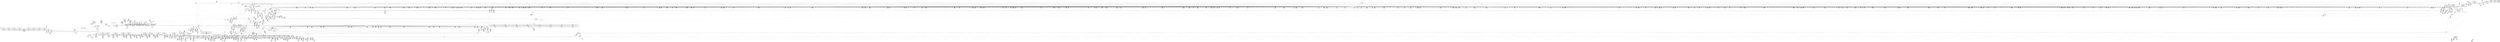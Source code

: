digraph {
	CE0x3c02430 [shape=record,shape=Mrecord,label="{CE0x3c02430|i64*_getelementptr_inbounds_(_18_x_i64_,_18_x_i64_*___llvm_gcov_ctr110,_i64_0,_i64_16)|*Constant*|*SummSource*}"]
	CE0x3c52720 [shape=record,shape=Mrecord,label="{CE0x3c52720|40:_%struct.super_block*,_56:_i8*,_:_CRE_251,252_}"]
	CE0x3c1d910 [shape=record,shape=Mrecord,label="{CE0x3c1d910|inode_mode_to_security_class:sw.bb6|*SummSink*}"]
	CE0x3c1c630 [shape=record,shape=Mrecord,label="{CE0x3c1c630|may_create:if.end17|*SummSink*}"]
	CE0x3c89620 [shape=record,shape=Mrecord,label="{CE0x3c89620|40:_%struct.super_block*,_56:_i8*,_:_CRE_911,912_}"]
	CE0x3c19370 [shape=record,shape=Mrecord,label="{CE0x3c19370|i64*_getelementptr_inbounds_(_26_x_i64_,_26_x_i64_*___llvm_gcov_ctr217,_i64_0,_i64_8)|*Constant*}"]
	CE0x3c66190 [shape=record,shape=Mrecord,label="{CE0x3c66190|may_create:if.then16|*SummSource*}"]
	CE0x3d07fa0 [shape=record,shape=Mrecord,label="{CE0x3d07fa0|28:_i32,_:_CRE_87,88_}"]
	CE0x3c56aa0 [shape=record,shape=Mrecord,label="{CE0x3c56aa0|40:_%struct.super_block*,_56:_i8*,_:_CRE_305,306_}"]
	CE0x3d05570 [shape=record,shape=Mrecord,label="{CE0x3d05570|28:_i32,_:_CRE_34,35_|*MultipleSource*|*LoadInst*|security/selinux/hooks.c,1713|security/selinux/hooks.c,1713|security/selinux/hooks.c,1722}"]
	CE0x3d2df10 [shape=record,shape=Mrecord,label="{CE0x3d2df10|may_create:tmp45|security/selinux/hooks.c,1728}"]
	CE0x3bd2f30 [shape=record,shape=Mrecord,label="{CE0x3bd2f30|inode_mode_to_security_class:sw.bb2|*SummSource*}"]
	CE0x3cf22d0 [shape=record,shape=Mrecord,label="{CE0x3cf22d0|272:_i8*,_:_CRE_1278,1279_}"]
	CE0x3c88fe0 [shape=record,shape=Mrecord,label="{CE0x3c88fe0|40:_%struct.super_block*,_56:_i8*,_:_CRE_906,907_}"]
	CE0x3cf4e80 [shape=record,shape=Mrecord,label="{CE0x3cf4e80|272:_i8*,_:_CRE_1338,1339_}"]
	CE0x3bf4720 [shape=record,shape=Mrecord,label="{CE0x3bf4720|may_create:tobool|security/selinux/hooks.c,1706|*SummSink*}"]
	CE0x3c5ff10 [shape=record,shape=Mrecord,label="{CE0x3c5ff10|40:_%struct.super_block*,_56:_i8*,_:_CRE_448,456_|*MultipleSource*|Function::selinux_inode_mknod&Arg::dir::|Function::may_create&Arg::dir::|security/selinux/hooks.c,1713}"]
	CE0x3cfc330 [shape=record,shape=Mrecord,label="{CE0x3cfc330|272:_i8*,_:_CRE_1671,1672_}"]
	CE0x3c31ec0 [shape=record,shape=Mrecord,label="{CE0x3c31ec0|i32_-1|*Constant*}"]
	CE0x3cf6f70 [shape=record,shape=Mrecord,label="{CE0x3cf6f70|272:_i8*,_:_CRE_1369,1370_}"]
	CE0x3d06ca0 [shape=record,shape=Mrecord,label="{CE0x3d06ca0|28:_i32,_:_CRE_68,69_}"]
	CE0x3bf9cf0 [shape=record,shape=Mrecord,label="{CE0x3bf9cf0|GLOBAL:may_create|*Constant*|*SummSource*}"]
	CE0x3c9a9a0 [shape=record,shape=Mrecord,label="{CE0x3c9a9a0|may_create:tmp24|*LoadInst*|security/selinux/hooks.c,1714|*SummSource*}"]
	CE0x3c44ef0 [shape=record,shape=Mrecord,label="{CE0x3c44ef0|i64*_getelementptr_inbounds_(_18_x_i64_,_18_x_i64_*___llvm_gcov_ctr110,_i64_0,_i64_15)|*Constant*|*SummSink*}"]
	CE0x3c35ec0 [shape=record,shape=Mrecord,label="{CE0x3c35ec0|may_create:tmp21|security/selinux/hooks.c,1706}"]
	CE0x3c4d430 [shape=record,shape=Mrecord,label="{CE0x3c4d430|40:_%struct.super_block*,_56:_i8*,_:_CRE_875,876_}"]
	CE0x3cd8250 [shape=record,shape=Mrecord,label="{CE0x3cd8250|get_current:tmp3|*SummSink*}"]
	CE0x3c509e0 [shape=record,shape=Mrecord,label="{CE0x3c509e0|272:_i8*,_:_CRE_336,344_|*MultipleSource*|*LoadInst*|security/selinux/hooks.c,1714|security/selinux/hooks.c,1714}"]
	CE0x3c36ef0 [shape=record,shape=Mrecord,label="{CE0x3c36ef0|40:_%struct.super_block*,_56:_i8*,_:_CRE_0,2_|*MultipleSource*|Function::selinux_inode_mknod&Arg::dir::|Function::may_create&Arg::dir::|security/selinux/hooks.c,1713}"]
	CE0x3c92630 [shape=record,shape=Mrecord,label="{CE0x3c92630|272:_i8*,_:_CRE_576,577_}"]
	CE0x3d368b0 [shape=record,shape=Mrecord,label="{CE0x3d368b0|VOIDTB_TE:_CE_179,180_}"]
	CE0x3ca8c10 [shape=record,shape=Mrecord,label="{CE0x3ca8c10|272:_i8*,_:_CRE_1252,1253_}"]
	CE0x3c61ec0 [shape=record,shape=Mrecord,label="{CE0x3c61ec0|40:_%struct.super_block*,_56:_i8*,_:_CRE_500,504_|*MultipleSource*|Function::selinux_inode_mknod&Arg::dir::|Function::may_create&Arg::dir::|security/selinux/hooks.c,1713}"]
	CE0x3c42dc0 [shape=record,shape=Mrecord,label="{CE0x3c42dc0|_ret_%struct.task_struct*_%tmp4,_!dbg_!27714|./arch/x86/include/asm/current.h,14|*SummSink*}"]
	CE0x3c18cb0 [shape=record,shape=Mrecord,label="{CE0x3c18cb0|i1_true|*Constant*}"]
	CE0x3c1e5f0 [shape=record,shape=Mrecord,label="{CE0x3c1e5f0|may_create:tmp35|security/selinux/hooks.c,1726|*SummSink*}"]
	CE0x3c46c30 [shape=record,shape=Mrecord,label="{CE0x3c46c30|40:_%struct.super_block*,_56:_i8*,_:_CRE_604,605_}"]
	CE0x3d54060 [shape=record,shape=Mrecord,label="{CE0x3d54060|__llvm_gcov_indirect_counter_increment:exit|*SummSource*}"]
	CE0x3d34bf0 [shape=record,shape=Mrecord,label="{CE0x3d34bf0|VOIDTB_TE:_CE_88,89_}"]
	CE0x3c71210 [shape=record,shape=Mrecord,label="{CE0x3c71210|40:_%struct.super_block*,_56:_i8*,_:_CRE_207,208_}"]
	CE0x3beb520 [shape=record,shape=Mrecord,label="{CE0x3beb520|i64*_getelementptr_inbounds_(_18_x_i64_,_18_x_i64_*___llvm_gcov_ctr110,_i64_0,_i64_11)|*Constant*|*SummSource*}"]
	CE0x3c06030 [shape=record,shape=Mrecord,label="{CE0x3c06030|i16_12|*Constant*}"]
	CE0x3d00490 [shape=record,shape=Mrecord,label="{CE0x3d00490|272:_i8*,_:_CRE_1879,1880_}"]
	CE0x3cf4710 [shape=record,shape=Mrecord,label="{CE0x3cf4710|272:_i8*,_:_CRE_1331,1332_}"]
	CE0x3c4df70 [shape=record,shape=Mrecord,label="{CE0x3c4df70|40:_%struct.super_block*,_56:_i8*,_:_CRE_884,885_}"]
	CE0x3d39770 [shape=record,shape=Mrecord,label="{CE0x3d39770|VOIDTB_TE:_CE_223,224_}"]
	CE0x3c0fbb0 [shape=record,shape=Mrecord,label="{CE0x3c0fbb0|inode_mode_to_security_class:conv|security/selinux/hooks.c,1139}"]
	CE0x3d01e60 [shape=record,shape=Mrecord,label="{CE0x3d01e60|may_create:tmp26|security/selinux/hooks.c,1714}"]
	CE0x3c1cb20 [shape=record,shape=Mrecord,label="{CE0x3c1cb20|may_create:if.then|*SummSink*}"]
	CE0x3c72c40 [shape=record,shape=Mrecord,label="{CE0x3c72c40|272:_i8*,_:_CRE_404,405_}"]
	CE0x3c9d4a0 [shape=record,shape=Mrecord,label="{CE0x3c9d4a0|may_create:tmp47|security/selinux/hooks.c,1731}"]
	CE0x3bf0a70 [shape=record,shape=Mrecord,label="{CE0x3bf0a70|inode_mode_to_security_class:sw.bb1}"]
	CE0x3d487c0 [shape=record,shape=Mrecord,label="{CE0x3d487c0|may_create:tmp58|security/selinux/hooks.c,1736|*SummSource*}"]
	CE0x3d01220 [shape=record,shape=Mrecord,label="{CE0x3d01220|272:_i8*,_:_CRE_2112,2120_|*MultipleSource*|*LoadInst*|security/selinux/hooks.c,1714|security/selinux/hooks.c,1714}"]
	CE0x3c342d0 [shape=record,shape=Mrecord,label="{CE0x3c342d0|%struct.task_struct*_(%struct.task_struct**)*_asm_movq_%gs:$_1:P_,$0_,_r,im,_dirflag_,_fpsr_,_flags_|*SummSource*}"]
	CE0x3c3c500 [shape=record,shape=Mrecord,label="{CE0x3c3c500|40:_%struct.super_block*,_56:_i8*,_:_CRE_159,160_}"]
	CE0x3d0ce70 [shape=record,shape=Mrecord,label="{CE0x3d0ce70|may_create:tmp32|security/selinux/hooks.c,1725}"]
	CE0x3c4a000 [shape=record,shape=Mrecord,label="{CE0x3c4a000|40:_%struct.super_block*,_56:_i8*,_:_CRE_728,736_|*MultipleSource*|Function::selinux_inode_mknod&Arg::dir::|Function::may_create&Arg::dir::|security/selinux/hooks.c,1713}"]
	CE0x3d47d30 [shape=record,shape=Mrecord,label="{CE0x3d47d30|may_create:tmp56|security/selinux/hooks.c,1736}"]
	CE0x3c3a040 [shape=record,shape=Mrecord,label="{CE0x3c3a040|40:_%struct.super_block*,_56:_i8*,_:_CRE_96,104_|*MultipleSource*|Function::selinux_inode_mknod&Arg::dir::|Function::may_create&Arg::dir::|security/selinux/hooks.c,1713}"]
	CE0x3c93400 [shape=record,shape=Mrecord,label="{CE0x3c93400|272:_i8*,_:_CRE_589,590_}"]
	CE0x3bffeb0 [shape=record,shape=Mrecord,label="{CE0x3bffeb0|may_create:create_sid|security/selinux/hooks.c,1717}"]
	CE0x3d0f9b0 [shape=record,shape=Mrecord,label="{CE0x3d0f9b0|avc_has_perm:tclass|Function::avc_has_perm&Arg::tclass::|*SummSink*}"]
	CE0x3c18650 [shape=record,shape=Mrecord,label="{CE0x3c18650|may_create:tmp13|security/selinux/hooks.c,1706|*SummSink*}"]
	CE0x3c57060 [shape=record,shape=Mrecord,label="{CE0x3c57060|may_create:land.lhs.true2}"]
	CE0x3d44540 [shape=record,shape=Mrecord,label="{CE0x3d44540|may_create:tobool28|security/selinux/hooks.c,1736|*SummSource*}"]
	CE0x3c53120 [shape=record,shape=Mrecord,label="{CE0x3c53120|40:_%struct.super_block*,_56:_i8*,_:_CRE_259,260_}"]
	CE0x3d31cf0 [shape=record,shape=Mrecord,label="{CE0x3d31cf0|VOIDTB_TE:_CE_166,167_}"]
	CE0x3c483f0 [shape=record,shape=Mrecord,label="{CE0x3c483f0|40:_%struct.super_block*,_56:_i8*,_:_CRE_623,624_}"]
	CE0x3c93b70 [shape=record,shape=Mrecord,label="{CE0x3c93b70|272:_i8*,_:_CRE_96,104_|*MultipleSource*|*LoadInst*|security/selinux/hooks.c,1714|security/selinux/hooks.c,1714}"]
	CE0x3bf4530 [shape=record,shape=Mrecord,label="{CE0x3bf4530|inode_mode_to_security_class:sw.bb5|*SummSink*}"]
	CE0x3c1a2d0 [shape=record,shape=Mrecord,label="{CE0x3c1a2d0|_call_void_lockdep_rcu_suspicious(i8*_getelementptr_inbounds_(_25_x_i8_,_25_x_i8_*_.str3,_i32_0,_i32_0),_i32_1706,_i8*_getelementptr_inbounds_(_45_x_i8_,_45_x_i8_*_.str12,_i32_0,_i32_0))_#10,_!dbg_!27731|security/selinux/hooks.c,1706}"]
	CE0x3cf4600 [shape=record,shape=Mrecord,label="{CE0x3cf4600|272:_i8*,_:_CRE_1330,1331_}"]
	CE0x3c529a0 [shape=record,shape=Mrecord,label="{CE0x3c529a0|40:_%struct.super_block*,_56:_i8*,_:_CRE_253,254_}"]
	CE0x3ca3840 [shape=record,shape=Mrecord,label="{CE0x3ca3840|272:_i8*,_:_CRE_621,622_}"]
	CE0x3d007c0 [shape=record,shape=Mrecord,label="{CE0x3d007c0|272:_i8*,_:_CRE_1888,1896_|*MultipleSource*|*LoadInst*|security/selinux/hooks.c,1714|security/selinux/hooks.c,1714}"]
	CE0x3d09ac0 [shape=record,shape=Mrecord,label="{CE0x3d09ac0|28:_i32,_:_CRE_113,114_}"]
	CE0x3c1d260 [shape=record,shape=Mrecord,label="{CE0x3c1d260|i32_4096|*Constant*|*SummSink*}"]
	CE0x3c15300 [shape=record,shape=Mrecord,label="{CE0x3c15300|i32_3|*Constant*}"]
	CE0x3d2e800 [shape=record,shape=Mrecord,label="{CE0x3d2e800|may_create:sid21|security/selinux/hooks.c,1729|*SummSource*}"]
	CE0x3d39330 [shape=record,shape=Mrecord,label="{CE0x3d39330|VOIDTB_TE:_CE_219,220_}"]
	CE0x3d42320 [shape=record,shape=Mrecord,label="{CE0x3d42320|GLOBAL:security_transition_sid|*Constant*|*SummSink*}"]
	CE0x3c41eb0 [shape=record,shape=Mrecord,label="{CE0x3c41eb0|i64**_getelementptr_inbounds_(_8_x_i64*_,_8_x_i64*_*___llvm_gcda_edge_table111,_i64_0,_i64_6)|*Constant*|*SummSink*}"]
	CE0x3c4dcf0 [shape=record,shape=Mrecord,label="{CE0x3c4dcf0|40:_%struct.super_block*,_56:_i8*,_:_CRE_882,883_}"]
	CE0x3d1f670 [shape=record,shape=Mrecord,label="{CE0x3d1f670|i32_5|*Constant*|*SummSink*}"]
	CE0x3c097f0 [shape=record,shape=Mrecord,label="{CE0x3c097f0|_call_void___llvm_gcov_indirect_counter_increment(i32*___llvm_gcov_global_state_pred112,_i64**_getelementptr_inbounds_(_8_x_i64*_,_8_x_i64*_*___llvm_gcda_edge_table111,_i64_0,_i64_2)),_!dbg_!27717|security/selinux/hooks.c,1143|*SummSink*}"]
	CE0x3d19af0 [shape=record,shape=Mrecord,label="{CE0x3d19af0|may_create:tmp35|security/selinux/hooks.c,1726}"]
	CE0x3ca87d0 [shape=record,shape=Mrecord,label="{CE0x3ca87d0|272:_i8*,_:_CRE_1248,1249_}"]
	CE0x3c38660 [shape=record,shape=Mrecord,label="{CE0x3c38660|may_create:tmp19|security/selinux/hooks.c,1706|*SummSource*}"]
	CE0x3d09790 [shape=record,shape=Mrecord,label="{CE0x3d09790|28:_i32,_:_CRE_110,111_}"]
	CE0x3c11550 [shape=record,shape=Mrecord,label="{CE0x3c11550|may_create:dir|Function::may_create&Arg::dir::}"]
	CE0x3cf77f0 [shape=record,shape=Mrecord,label="{CE0x3cf77f0|272:_i8*,_:_CRE_1376,1384_|*MultipleSource*|*LoadInst*|security/selinux/hooks.c,1714|security/selinux/hooks.c,1714}"]
	CE0x3c57850 [shape=record,shape=Mrecord,label="{CE0x3c57850|may_create:tmp7|security/selinux/hooks.c,1706}"]
	CE0x3d10c90 [shape=record,shape=Mrecord,label="{CE0x3d10c90|i32_(i32,_i32,_i16,_i32,_%struct.common_audit_data*)*_bitcast_(i32_(i32,_i32,_i16,_i32,_%struct.common_audit_data.495*)*_avc_has_perm_to_i32_(i32,_i32,_i16,_i32,_%struct.common_audit_data*)*)|*Constant*|*SummSource*}"]
	CE0x3d09020 [shape=record,shape=Mrecord,label="{CE0x3d09020|28:_i32,_:_CRE_103,104_}"]
	CE0x3d34030 [shape=record,shape=Mrecord,label="{CE0x3d34030|VOIDTB_TE:_CE_151,152_}"]
	CE0x3cfd8c0 [shape=record,shape=Mrecord,label="{CE0x3cfd8c0|272:_i8*,_:_CRE_1704,1712_|*MultipleSource*|*LoadInst*|security/selinux/hooks.c,1714|security/selinux/hooks.c,1714}"]
	CE0x3d33be0 [shape=record,shape=Mrecord,label="{CE0x3d33be0|VOIDTB_TE:_CE_147,148_}"]
	CE0x3cf64d0 [shape=record,shape=Mrecord,label="{CE0x3cf64d0|272:_i8*,_:_CRE_1359,1360_}"]
	CE0x3c00c70 [shape=record,shape=Mrecord,label="{CE0x3c00c70|inode_mode_to_security_class:tmp19|security/selinux/hooks.c,1158}"]
	CE0x3cfd760 [shape=record,shape=Mrecord,label="{CE0x3cfd760|272:_i8*,_:_CRE_1696,1704_|*MultipleSource*|*LoadInst*|security/selinux/hooks.c,1714|security/selinux/hooks.c,1714}"]
	CE0x3c12630 [shape=record,shape=Mrecord,label="{CE0x3c12630|selinux_inode_mknod:dentry|Function::selinux_inode_mknod&Arg::dentry::|*SummSource*}"]
	CE0x3c8e7c0 [shape=record,shape=Mrecord,label="{CE0x3c8e7c0|272:_i8*,_:_CRE_440,441_}"]
	CE0x3cf6800 [shape=record,shape=Mrecord,label="{CE0x3cf6800|272:_i8*,_:_CRE_1362,1363_}"]
	CE0x3bfd7c0 [shape=record,shape=Mrecord,label="{CE0x3bfd7c0|_ret_i16_%retval.0,_!dbg_!27724|security/selinux/hooks.c,1158}"]
	CE0x3c06780 [shape=record,shape=Mrecord,label="{CE0x3c06780|i16_7|*Constant*|*SummSource*}"]
	CE0x3c71720 [shape=record,shape=Mrecord,label="{CE0x3c71720|40:_%struct.super_block*,_56:_i8*,_:_CRE_224,232_|*MultipleSource*|Function::selinux_inode_mknod&Arg::dir::|Function::may_create&Arg::dir::|security/selinux/hooks.c,1713}"]
	CE0x3d49360 [shape=record,shape=Mrecord,label="{CE0x3d49360|i64*_getelementptr_inbounds_(_26_x_i64_,_26_x_i64_*___llvm_gcov_ctr217,_i64_0,_i64_23)|*Constant*}"]
	CE0x3c473b0 [shape=record,shape=Mrecord,label="{CE0x3c473b0|40:_%struct.super_block*,_56:_i8*,_:_CRE_610,611_}"]
	CE0x3bf8120 [shape=record,shape=Mrecord,label="{CE0x3bf8120|i32_32768|*Constant*}"]
	CE0x3d30460 [shape=record,shape=Mrecord,label="{CE0x3d30460|VOIDTB_TE:_CE_16,24_|*MultipleSource*|Function::selinux_inode_mknod&Arg::dentry::|Function::may_create&Arg::dentry::|security/selinux/hooks.c,1730}"]
	CE0x3c9f720 [shape=record,shape=Mrecord,label="{CE0x3c9f720|272:_i8*,_:_CRE_384,388_|*MultipleSource*|*LoadInst*|security/selinux/hooks.c,1714|security/selinux/hooks.c,1714}"]
	CE0x3c5f410 [shape=record,shape=Mrecord,label="{CE0x3c5f410|40:_%struct.super_block*,_56:_i8*,_:_CRE_408,416_|*MultipleSource*|Function::selinux_inode_mknod&Arg::dir::|Function::may_create&Arg::dir::|security/selinux/hooks.c,1713}"]
	CE0x3ca0090 [shape=record,shape=Mrecord,label="{CE0x3ca0090|272:_i8*,_:_CRE_399,400_}"]
	CE0x3cf51b0 [shape=record,shape=Mrecord,label="{CE0x3cf51b0|272:_i8*,_:_CRE_1341,1342_}"]
	CE0x3cfb230 [shape=record,shape=Mrecord,label="{CE0x3cfb230|272:_i8*,_:_CRE_1655,1656_}"]
	CE0x3c664e0 [shape=record,shape=Mrecord,label="{CE0x3c664e0|__llvm_gcov_indirect_counter_increment:tmp1|*SummSource*}"]
	CE0x3c3f800 [shape=record,shape=Mrecord,label="{CE0x3c3f800|i64**_getelementptr_inbounds_(_8_x_i64*_,_8_x_i64*_*___llvm_gcda_edge_table111,_i64_0,_i64_5)|*Constant*}"]
	CE0x3beebd0 [shape=record,shape=Mrecord,label="{CE0x3beebd0|i8*_getelementptr_inbounds_(_45_x_i8_,_45_x_i8_*_.str12,_i32_0,_i32_0)|*Constant*|*SummSource*}"]
	CE0x3d106c0 [shape=record,shape=Mrecord,label="{CE0x3d106c0|avc_has_perm:auditdata|Function::avc_has_perm&Arg::auditdata::|*SummSink*}"]
	CE0x3c42d20 [shape=record,shape=Mrecord,label="{CE0x3c42d20|_ret_%struct.task_struct*_%tmp4,_!dbg_!27714|./arch/x86/include/asm/current.h,14}"]
	CE0x3d15c80 [shape=record,shape=Mrecord,label="{CE0x3d15c80|may_create:tmp28|security/selinux/hooks.c,1717}"]
	CE0x3ca0740 [shape=record,shape=Mrecord,label="{CE0x3ca0740|may_create:tmp23|security/selinux/hooks.c,1713|*SummSource*}"]
	CE0x3bf88b0 [shape=record,shape=Mrecord,label="{CE0x3bf88b0|selinux_inode_mknod:tmp3|*SummSource*}"]
	CE0x3d0a010 [shape=record,shape=Mrecord,label="{CE0x3d0a010|28:_i32,_:_CRE_118,119_}"]
	CE0x3c39ce0 [shape=record,shape=Mrecord,label="{CE0x3c39ce0|40:_%struct.super_block*,_56:_i8*,_:_CRE_80,88_|*MultipleSource*|Function::selinux_inode_mknod&Arg::dir::|Function::may_create&Arg::dir::|security/selinux/hooks.c,1713}"]
	CE0x3c4ccb0 [shape=record,shape=Mrecord,label="{CE0x3c4ccb0|40:_%struct.super_block*,_56:_i8*,_:_CRE_869,870_}"]
	CE0x3c6fcd0 [shape=record,shape=Mrecord,label="{CE0x3c6fcd0|40:_%struct.super_block*,_56:_i8*,_:_CRE_190,191_}"]
	CE0x3c465f0 [shape=record,shape=Mrecord,label="{CE0x3c465f0|40:_%struct.super_block*,_56:_i8*,_:_CRE_599,600_}"]
	CE0x3d072a0 [shape=record,shape=Mrecord,label="{CE0x3d072a0|28:_i32,_:_CRE_74,75_}"]
	CE0x3d04b30 [shape=record,shape=Mrecord,label="{CE0x3d04b30|28:_i32,_:_CRE_18,19_}"]
	CE0x3c30c30 [shape=record,shape=Mrecord,label="{CE0x3c30c30|i32_-1|*Constant*|*SummSource*}"]
	CE0x3ca1490 [shape=record,shape=Mrecord,label="{CE0x3ca1490|272:_i8*,_:_CRE_32,40_|*MultipleSource*|*LoadInst*|security/selinux/hooks.c,1714|security/selinux/hooks.c,1714}"]
	CE0x3c37ed0 [shape=record,shape=Mrecord,label="{CE0x3c37ed0|i32_78|*Constant*|*SummSource*}"]
	CE0x3ca1ec0 [shape=record,shape=Mrecord,label="{CE0x3ca1ec0|272:_i8*,_:_CRE_597,598_}"]
	CE0x3c478b0 [shape=record,shape=Mrecord,label="{CE0x3c478b0|40:_%struct.super_block*,_56:_i8*,_:_CRE_614,615_}"]
	CE0x3c8d950 [shape=record,shape=Mrecord,label="{CE0x3c8d950|272:_i8*,_:_CRE_64,72_|*MultipleSource*|*LoadInst*|security/selinux/hooks.c,1714|security/selinux/hooks.c,1714}"]
	CE0x3d04960 [shape=record,shape=Mrecord,label="{CE0x3d04960|28:_i32,_:_CRE_16,17_}"]
	CE0x3c317c0 [shape=record,shape=Mrecord,label="{CE0x3c317c0|may_create:do.body|*SummSource*}"]
	CE0x3c89c60 [shape=record,shape=Mrecord,label="{CE0x3c89c60|40:_%struct.super_block*,_56:_i8*,_:_CRE_916,917_}"]
	CE0x3d05640 [shape=record,shape=Mrecord,label="{CE0x3d05640|28:_i32,_:_CRE_40,44_|*MultipleSource*|*LoadInst*|security/selinux/hooks.c,1713|security/selinux/hooks.c,1713|security/selinux/hooks.c,1722}"]
	CE0x3c61380 [shape=record,shape=Mrecord,label="{CE0x3c61380|40:_%struct.super_block*,_56:_i8*,_:_CRE_481,482_}"]
	CE0x3d53ff0 [shape=record,shape=Mrecord,label="{CE0x3d53ff0|__llvm_gcov_indirect_counter_increment:exit}"]
	CE0x3cf24f0 [shape=record,shape=Mrecord,label="{CE0x3cf24f0|272:_i8*,_:_CRE_1304,1305_}"]
	CE0x3c4c140 [shape=record,shape=Mrecord,label="{CE0x3c4c140|40:_%struct.super_block*,_56:_i8*,_:_CRE_856,864_|*MultipleSource*|Function::selinux_inode_mknod&Arg::dir::|Function::may_create&Arg::dir::|security/selinux/hooks.c,1713}"]
	CE0x3ca1300 [shape=record,shape=Mrecord,label="{CE0x3ca1300|272:_i8*,_:_CRE_24,32_|*MultipleSource*|*LoadInst*|security/selinux/hooks.c,1714|security/selinux/hooks.c,1714}"]
	CE0x3cf2d60 [shape=record,shape=Mrecord,label="{CE0x3cf2d60|272:_i8*,_:_CRE_1308,1309_}"]
	CE0x3c87d20 [shape=record,shape=Mrecord,label="{CE0x3c87d20|40:_%struct.super_block*,_56:_i8*,_:_CRE_891,892_}"]
	CE0x3c2fe50 [shape=record,shape=Mrecord,label="{CE0x3c2fe50|__llvm_gcov_indirect_counter_increment:pred}"]
	CE0x3c3d8b0 [shape=record,shape=Mrecord,label="{CE0x3c3d8b0|i64*_getelementptr_inbounds_(_18_x_i64_,_18_x_i64_*___llvm_gcov_ctr110,_i64_0,_i64_12)|*Constant*}"]
	CE0x3c47270 [shape=record,shape=Mrecord,label="{CE0x3c47270|40:_%struct.super_block*,_56:_i8*,_:_CRE_609,610_}"]
	CE0x3c5afa0 [shape=record,shape=Mrecord,label="{CE0x3c5afa0|40:_%struct.super_block*,_56:_i8*,_:_CRE_572,573_}"]
	CE0x3c3d7d0 [shape=record,shape=Mrecord,label="{CE0x3c3d7d0|i64**_getelementptr_inbounds_(_8_x_i64*_,_8_x_i64*_*___llvm_gcda_edge_table111,_i64_0,_i64_4)|*Constant*|*SummSource*}"]
	CE0x3c20050 [shape=record,shape=Mrecord,label="{CE0x3c20050|i64_3|*Constant*|*SummSource*}"]
	CE0x3cf1d80 [shape=record,shape=Mrecord,label="{CE0x3cf1d80|272:_i8*,_:_CRE_1273,1274_}"]
	CE0x3c5d7c0 [shape=record,shape=Mrecord,label="{CE0x3c5d7c0|40:_%struct.super_block*,_56:_i8*,_:_CRE_307,308_}"]
	CE0x3bf6690 [shape=record,shape=Mrecord,label="{CE0x3bf6690|inode_mode_to_security_class:sw.epilog}"]
	CE0x3d357f0 [shape=record,shape=Mrecord,label="{CE0x3d357f0|may_create:and|security/selinux/hooks.c,1728|*SummSource*}"]
	CE0x3d2e680 [shape=record,shape=Mrecord,label="{CE0x3d2e680|may_create:sid21|security/selinux/hooks.c,1729}"]
	CE0x3c15050 [shape=record,shape=Mrecord,label="{CE0x3c15050|0:_i32,_4:_i32,_8:_i32,_12:_i32,_:_CMRE_4,8_|*MultipleSource*|security/selinux/hooks.c,1706|security/selinux/hooks.c,1706|security/selinux/hooks.c,1716}"]
	CE0x3c77100 [shape=record,shape=Mrecord,label="{CE0x3c77100|i64*_getelementptr_inbounds_(_26_x_i64_,_26_x_i64_*___llvm_gcov_ctr217,_i64_0,_i64_6)|*Constant*|*SummSink*}"]
	CE0x3d54a10 [shape=record,shape=Mrecord,label="{CE0x3d54a10|may_create:call32|security/selinux/hooks.c,1739|*SummSink*}"]
	CE0x3c5bfe0 [shape=record,shape=Mrecord,label="{CE0x3c5bfe0|40:_%struct.super_block*,_56:_i8*,_:_CRE_585,586_}"]
	CE0x3d39aa0 [shape=record,shape=Mrecord,label="{CE0x3d39aa0|VOIDTB_TE:_CE_240,248_|*MultipleSource*|Function::selinux_inode_mknod&Arg::dentry::|Function::may_create&Arg::dentry::|security/selinux/hooks.c,1730}"]
	CE0x3d0fb20 [shape=record,shape=Mrecord,label="{CE0x3d0fb20|i32_9437184|*Constant*}"]
	CE0x3d36ad0 [shape=record,shape=Mrecord,label="{CE0x3d36ad0|VOIDTB_TE:_CE_181,182_}"]
	CE0x3c4adc0 [shape=record,shape=Mrecord,label="{CE0x3c4adc0|40:_%struct.super_block*,_56:_i8*,_:_CRE_776,792_|*MultipleSource*|Function::selinux_inode_mknod&Arg::dir::|Function::may_create&Arg::dir::|security/selinux/hooks.c,1713}"]
	CE0x3cfb780 [shape=record,shape=Mrecord,label="{CE0x3cfb780|272:_i8*,_:_CRE_1660,1661_}"]
	CE0x3c364f0 [shape=record,shape=Mrecord,label="{CE0x3c364f0|i32_10|*Constant*}"]
	CE0x3d0eca0 [shape=record,shape=Mrecord,label="{CE0x3d0eca0|i64_10|*Constant*|*SummSource*}"]
	CE0x3c0a8b0 [shape=record,shape=Mrecord,label="{CE0x3c0a8b0|i16_9|*Constant*|*SummSource*}"]
	CE0x3d39fc0 [shape=record,shape=Mrecord,label="{CE0x3d39fc0|VOIDTB_TE:_CE_264,272_|*MultipleSource*|Function::selinux_inode_mknod&Arg::dentry::|Function::may_create&Arg::dentry::|security/selinux/hooks.c,1730}"]
	CE0x3cf3fa0 [shape=record,shape=Mrecord,label="{CE0x3cf3fa0|272:_i8*,_:_CRE_1324,1325_}"]
	CE0x3c44f60 [shape=record,shape=Mrecord,label="{CE0x3c44f60|inode_mode_to_security_class:tmp14|security/selinux/hooks.c,1153|*SummSink*}"]
	CE0x3c8e380 [shape=record,shape=Mrecord,label="{CE0x3c8e380|272:_i8*,_:_CRE_436,437_}"]
	CE0x3c18860 [shape=record,shape=Mrecord,label="{CE0x3c18860|may_create:tmp14|security/selinux/hooks.c,1706}"]
	CE0x3d54680 [shape=record,shape=Mrecord,label="{CE0x3d54680|__llvm_gcov_indirect_counter_increment:bb|*SummSource*}"]
	CE0x3c880e0 [shape=record,shape=Mrecord,label="{CE0x3c880e0|40:_%struct.super_block*,_56:_i8*,_:_CRE_894,895_}"]
	CE0x3d0ba50 [shape=record,shape=Mrecord,label="{CE0x3d0ba50|_ret_i32_%retval.0,_!dbg_!27728|security/selinux/avc.c,775|*SummSource*}"]
	CE0x3c4fb60 [shape=record,shape=Mrecord,label="{CE0x3c4fb60|272:_i8*,_:_CRE_272,280_|*MultipleSource*|*LoadInst*|security/selinux/hooks.c,1714|security/selinux/hooks.c,1714}"]
	CE0x3c31930 [shape=record,shape=Mrecord,label="{CE0x3c31930|may_create:if.then20}"]
	CE0x3c14040 [shape=record,shape=Mrecord,label="{CE0x3c14040|may_create:tmp11|security/selinux/hooks.c,1706|*SummSource*}"]
	CE0x3cf55f0 [shape=record,shape=Mrecord,label="{CE0x3cf55f0|272:_i8*,_:_CRE_1345,1346_}"]
	CE0x3c4b440 [shape=record,shape=Mrecord,label="{CE0x3c4b440|40:_%struct.super_block*,_56:_i8*,_:_CRE_808,816_|*MultipleSource*|Function::selinux_inode_mknod&Arg::dir::|Function::may_create&Arg::dir::|security/selinux/hooks.c,1713}"]
	CE0x3d52d90 [shape=record,shape=Mrecord,label="{CE0x3d52d90|may_create:tmp66|security/selinux/hooks.c,1742|*SummSource*}"]
	CE0x3c49dc0 [shape=record,shape=Mrecord,label="{CE0x3c49dc0|40:_%struct.super_block*,_56:_i8*,_:_CRE_712,728_|*MultipleSource*|Function::selinux_inode_mknod&Arg::dir::|Function::may_create&Arg::dir::|security/selinux/hooks.c,1713}"]
	CE0x3d111c0 [shape=record,shape=Mrecord,label="{CE0x3d111c0|avc_has_perm:entry|*SummSink*}"]
	CE0x3c397d0 [shape=record,shape=Mrecord,label="{CE0x3c397d0|40:_%struct.super_block*,_56:_i8*,_:_CRE_64,72_|*MultipleSource*|Function::selinux_inode_mknod&Arg::dir::|Function::may_create&Arg::dir::|security/selinux/hooks.c,1713}"]
	CE0x3d327a0 [shape=record,shape=Mrecord,label="{CE0x3d327a0|may_create:d_name|security/selinux/hooks.c,1730|*SummSource*}"]
	CE0x3cfc440 [shape=record,shape=Mrecord,label="{CE0x3cfc440|272:_i8*,_:_CRE_1672,1673_}"]
	CE0x3c5b9a0 [shape=record,shape=Mrecord,label="{CE0x3c5b9a0|40:_%struct.super_block*,_56:_i8*,_:_CRE_580,581_}"]
	CE0x3c8d7c0 [shape=record,shape=Mrecord,label="{CE0x3c8d7c0|272:_i8*,_:_CRE_56,64_|*MultipleSource*|*LoadInst*|security/selinux/hooks.c,1714|security/selinux/hooks.c,1714}"]
	CE0x3ca6f60 [shape=record,shape=Mrecord,label="{CE0x3ca6f60|272:_i8*,_:_CRE_1225,1226_}"]
	CE0x3c31b20 [shape=record,shape=Mrecord,label="{CE0x3c31b20|may_create:if.then20|*SummSink*}"]
	CE0x3c1d080 [shape=record,shape=Mrecord,label="{CE0x3c1d080|i32_16384|*Constant*|*SummSink*}"]
	CE0x3c45b80 [shape=record,shape=Mrecord,label="{CE0x3c45b80|_call_void___llvm_gcov_indirect_counter_increment(i32*___llvm_gcov_global_state_pred112,_i64**_getelementptr_inbounds_(_8_x_i64*_,_8_x_i64*_*___llvm_gcda_edge_table111,_i64_0,_i64_0)),_!dbg_!27723|security/selinux/hooks.c,1157}"]
	CE0x3cfaf00 [shape=record,shape=Mrecord,label="{CE0x3cfaf00|272:_i8*,_:_CRE_1652,1653_}"]
	CE0x3c76a90 [shape=record,shape=Mrecord,label="{CE0x3c76a90|may_create:tmp12|security/selinux/hooks.c,1706|*SummSink*}"]
	CE0x3d4da60 [shape=record,shape=Mrecord,label="{CE0x3d4da60|i64*_null|*Constant*|*SummSource*}"]
	CE0x3bf0910 [shape=record,shape=Mrecord,label="{CE0x3bf0910|inode_mode_to_security_class:return|*SummSource*}"]
	CE0x3d01ed0 [shape=record,shape=Mrecord,label="{CE0x3d01ed0|may_create:tmp25|security/selinux/hooks.c,1714|*SummSink*}"]
	CE0x3bf7930 [shape=record,shape=Mrecord,label="{CE0x3bf7930|_ret_i16_%retval.0,_!dbg_!27724|security/selinux/hooks.c,1158|*SummSink*}"]
	CE0x3c89260 [shape=record,shape=Mrecord,label="{CE0x3c89260|40:_%struct.super_block*,_56:_i8*,_:_CRE_908,909_}"]
	CE0x3c60390 [shape=record,shape=Mrecord,label="{CE0x3c60390|40:_%struct.super_block*,_56:_i8*,_:_CRE_464,472_|*MultipleSource*|Function::selinux_inode_mknod&Arg::dir::|Function::may_create&Arg::dir::|security/selinux/hooks.c,1713}"]
	CE0x3c3c780 [shape=record,shape=Mrecord,label="{CE0x3c3c780|40:_%struct.super_block*,_56:_i8*,_:_CRE_161,162_}"]
	CE0x3c54160 [shape=record,shape=Mrecord,label="{CE0x3c54160|40:_%struct.super_block*,_56:_i8*,_:_CRE_272,273_}"]
	CE0x3bf9180 [shape=record,shape=Mrecord,label="{CE0x3bf9180|selinux_inode_mknod:bb|*SummSink*}"]
	CE0x4f1f6d0 [shape=record,shape=Mrecord,label="{CE0x4f1f6d0|_call_void_mcount()_#3}"]
	CE0x3c8c430 [shape=record,shape=Mrecord,label="{CE0x3c8c430|40:_%struct.super_block*,_56:_i8*,_:_CRE_979,980_}"]
	CE0x3c38160 [shape=record,shape=Mrecord,label="{CE0x3c38160|may_create:cred|security/selinux/hooks.c,1706|*SummSource*}"]
	CE0x3c5ed50 [shape=record,shape=Mrecord,label="{CE0x3c5ed50|40:_%struct.super_block*,_56:_i8*,_:_CRE_384,388_|*MultipleSource*|Function::selinux_inode_mknod&Arg::dir::|Function::may_create&Arg::dir::|security/selinux/hooks.c,1713}"]
	CE0x3bf7f90 [shape=record,shape=Mrecord,label="{CE0x3bf7f90|i32_8192|*Constant*|*SummSource*}"]
	CE0x3bf41d0 [shape=record,shape=Mrecord,label="{CE0x3bf41d0|inode_mode_to_security_class:bb|*SummSource*}"]
	CE0x3c5a320 [shape=record,shape=Mrecord,label="{CE0x3c5a320|40:_%struct.super_block*,_56:_i8*,_:_CRE_562,563_}"]
	CE0x3d46230 [shape=record,shape=Mrecord,label="{CE0x3d46230|may_create:tmp52|security/selinux/hooks.c,1732|*SummSink*}"]
	CE0x3c57150 [shape=record,shape=Mrecord,label="{CE0x3c57150|may_create:land.lhs.true2|*SummSource*}"]
	CE0x3d4d010 [shape=record,shape=Mrecord,label="{CE0x3d4d010|__llvm_gcov_indirect_counter_increment:tmp2|*SummSource*}"]
	CE0x3c47770 [shape=record,shape=Mrecord,label="{CE0x3c47770|40:_%struct.super_block*,_56:_i8*,_:_CRE_613,614_}"]
	CE0x3d06da0 [shape=record,shape=Mrecord,label="{CE0x3d06da0|28:_i32,_:_CRE_69,70_}"]
	CE0x3c0c920 [shape=record,shape=Mrecord,label="{CE0x3c0c920|i64**_getelementptr_inbounds_(_8_x_i64*_,_8_x_i64*_*___llvm_gcda_edge_table111,_i64_0,_i64_2)|*Constant*|*SummSource*}"]
	CE0x3c44e00 [shape=record,shape=Mrecord,label="{CE0x3c44e00|i64*_getelementptr_inbounds_(_18_x_i64_,_18_x_i64_*___llvm_gcov_ctr110,_i64_0,_i64_15)|*Constant*|*SummSource*}"]
	CE0x3c03ae0 [shape=record,shape=Mrecord,label="{CE0x3c03ae0|i64_0|*Constant*}"]
	CE0x3d49870 [shape=record,shape=Mrecord,label="{CE0x3d49870|i64*_getelementptr_inbounds_(_26_x_i64_,_26_x_i64_*___llvm_gcov_ctr217,_i64_0,_i64_23)|*Constant*|*SummSink*}"]
	CE0x3d0dc90 [shape=record,shape=Mrecord,label="{CE0x3d0dc90|i64*_getelementptr_inbounds_(_26_x_i64_,_26_x_i64_*___llvm_gcov_ctr217,_i64_0,_i64_12)|*Constant*}"]
	CE0x3d541e0 [shape=record,shape=Mrecord,label="{CE0x3d541e0|__llvm_gcov_indirect_counter_increment:exit|*SummSink*}"]
	CE0x3d38560 [shape=record,shape=Mrecord,label="{CE0x3d38560|VOIDTB_TE:_CE_206,207_}"]
	CE0x3bd40a0 [shape=record,shape=Mrecord,label="{CE0x3bd40a0|i64*_getelementptr_inbounds_(_2_x_i64_,_2_x_i64_*___llvm_gcov_ctr226,_i64_0,_i64_1)|*Constant*}"]
	CE0x3c746d0 [shape=record,shape=Mrecord,label="{CE0x3c746d0|272:_i8*,_:_CRE_429,430_}"]
	CE0x3c87820 [shape=record,shape=Mrecord,label="{CE0x3c87820|40:_%struct.super_block*,_56:_i8*,_:_CRE_887,888_}"]
	CE0x3c76bc0 [shape=record,shape=Mrecord,label="{CE0x3c76bc0|i64*_getelementptr_inbounds_(_26_x_i64_,_26_x_i64_*___llvm_gcov_ctr217,_i64_0,_i64_6)|*Constant*}"]
	CE0x3c73900 [shape=record,shape=Mrecord,label="{CE0x3c73900|272:_i8*,_:_CRE_416,417_}"]
	CE0x3d31030 [shape=record,shape=Mrecord,label="{CE0x3d31030|VOIDTB_TE:_CE_154,155_}"]
	CE0x3c8ade0 [shape=record,shape=Mrecord,label="{CE0x3c8ade0|40:_%struct.super_block*,_56:_i8*,_:_CRE_930,931_}"]
	CE0x3c16d80 [shape=record,shape=Mrecord,label="{CE0x3c16d80|may_create:tmp8|security/selinux/hooks.c,1706}"]
	CE0x3c31070 [shape=record,shape=Mrecord,label="{CE0x3c31070|may_create:tmp7|security/selinux/hooks.c,1706|*SummSource*}"]
	CE0x3c90a20 [shape=record,shape=Mrecord,label="{CE0x3c90a20|272:_i8*,_:_CRE_504,512_|*MultipleSource*|*LoadInst*|security/selinux/hooks.c,1714|security/selinux/hooks.c,1714}"]
	CE0x3beb810 [shape=record,shape=Mrecord,label="{CE0x3beb810|inode_mode_to_security_class:tmp7|security/selinux/hooks.c,1145}"]
	CE0x3c058f0 [shape=record,shape=Mrecord,label="{CE0x3c058f0|_call_void_mcount()_#3|*SummSink*}"]
	CE0x3c12950 [shape=record,shape=Mrecord,label="{CE0x3c12950|may_create:dentry|Function::may_create&Arg::dentry::}"]
	CE0x3c71fe0 [shape=record,shape=Mrecord,label="{CE0x3c71fe0|40:_%struct.super_block*,_56:_i8*,_:_CRE_242,243_}"]
	CE0x3bd2830 [shape=record,shape=Mrecord,label="{CE0x3bd2830|may_create:tclass|Function::may_create&Arg::tclass::|*SummSource*}"]
	CE0x3c06cb0 [shape=record,shape=Mrecord,label="{CE0x3c06cb0|inode_mode_to_security_class:sw.epilog|*SummSink*}"]
	CE0x3d00020 [shape=record,shape=Mrecord,label="{CE0x3d00020|272:_i8*,_:_CRE_1876,1877_}"]
	CE0x3c4c5c0 [shape=record,shape=Mrecord,label="{CE0x3c4c5c0|40:_%struct.super_block*,_56:_i8*,_:_CRE_865,866_}"]
	CE0x3ca4500 [shape=record,shape=Mrecord,label="{CE0x3ca4500|272:_i8*,_:_CRE_632,640_|*MultipleSource*|*LoadInst*|security/selinux/hooks.c,1714|security/selinux/hooks.c,1714}"]
	CE0x3c8a520 [shape=record,shape=Mrecord,label="{CE0x3c8a520|40:_%struct.super_block*,_56:_i8*,_:_CRE_923,924_}"]
	CE0x3c3a950 [shape=record,shape=Mrecord,label="{CE0x3c3a950|40:_%struct.super_block*,_56:_i8*,_:_CRE_137,138_}"]
	CE0x3c422c0 [shape=record,shape=Mrecord,label="{CE0x3c422c0|i64*_getelementptr_inbounds_(_18_x_i64_,_18_x_i64_*___llvm_gcov_ctr110,_i64_0,_i64_14)|*Constant*|*SummSource*}"]
	CE0x3c11410 [shape=record,shape=Mrecord,label="{CE0x3c11410|may_create:entry|*SummSink*}"]
	CE0x3bed000 [shape=record,shape=Mrecord,label="{CE0x3bed000|i64**_getelementptr_inbounds_(_8_x_i64*_,_8_x_i64*_*___llvm_gcda_edge_table111,_i64_0,_i64_4)|*Constant*}"]
	CE0x3c064f0 [shape=record,shape=Mrecord,label="{CE0x3c064f0|i16_13|*Constant*|*SummSource*}"]
	CE0x3d0ee40 [shape=record,shape=Mrecord,label="{CE0x3d0ee40|i64_10|*Constant*}"]
	CE0x3c539e0 [shape=record,shape=Mrecord,label="{CE0x3c539e0|40:_%struct.super_block*,_56:_i8*,_:_CRE_266,267_}"]
	CE0x3c71d20 [shape=record,shape=Mrecord,label="{CE0x3c71d20|40:_%struct.super_block*,_56:_i8*,_:_CRE_241,242_}"]
	CE0x3ca7180 [shape=record,shape=Mrecord,label="{CE0x3ca7180|272:_i8*,_:_CRE_1227,1228_}"]
	CE0x3d2d460 [shape=record,shape=Mrecord,label="{CE0x3d2d460|may_create:tmp41|security/selinux/hooks.c,1728|*SummSource*}"]
	CE0x3cdc900 [shape=record,shape=Mrecord,label="{CE0x3cdc900|get_current:tmp2}"]
	CE0x3c8a660 [shape=record,shape=Mrecord,label="{CE0x3c8a660|40:_%struct.super_block*,_56:_i8*,_:_CRE_924,925_}"]
	CE0x3c92520 [shape=record,shape=Mrecord,label="{CE0x3c92520|272:_i8*,_:_CRE_575,576_}"]
	CE0x3c91ec0 [shape=record,shape=Mrecord,label="{CE0x3c91ec0|272:_i8*,_:_CRE_569,570_}"]
	CE0x3d31f10 [shape=record,shape=Mrecord,label="{CE0x3d31f10|VOIDTB_TE:_CE_168,169_}"]
	CE0x3d38ef0 [shape=record,shape=Mrecord,label="{CE0x3d38ef0|VOIDTB_TE:_CE_215,216_}"]
	CE0x3d020a0 [shape=record,shape=Mrecord,label="{CE0x3d020a0|may_create:tmp26|security/selinux/hooks.c,1714|*SummSource*}"]
	CE0x3c89760 [shape=record,shape=Mrecord,label="{CE0x3c89760|40:_%struct.super_block*,_56:_i8*,_:_CRE_912,913_}"]
	CE0x3c0f2b0 [shape=record,shape=Mrecord,label="{CE0x3c0f2b0|inode_mode_to_security_class:tmp1|*SummSource*}"]
	CE0x3c58ab0 [shape=record,shape=Mrecord,label="{CE0x3c58ab0|40:_%struct.super_block*,_56:_i8*,_:_CRE_528,536_|*MultipleSource*|Function::selinux_inode_mknod&Arg::dir::|Function::may_create&Arg::dir::|security/selinux/hooks.c,1713}"]
	CE0x3c00e10 [shape=record,shape=Mrecord,label="{CE0x3c00e10|inode_mode_to_security_class:tmp19|security/selinux/hooks.c,1158|*SummSource*}"]
	CE0x3c0a340 [shape=record,shape=Mrecord,label="{CE0x3c0a340|may_create:tmp5|security/selinux/hooks.c,1706}"]
	CE0x3bd2de0 [shape=record,shape=Mrecord,label="{CE0x3bd2de0|_ret_i32_%retval.0,_!dbg_!27798|security/selinux/hooks.c,1742|*SummSink*}"]
	CE0x3c13cf0 [shape=record,shape=Mrecord,label="{CE0x3c13cf0|may_create:tmp10|security/selinux/hooks.c,1706|*SummSink*}"]
	CE0x3c70950 [shape=record,shape=Mrecord,label="{CE0x3c70950|40:_%struct.super_block*,_56:_i8*,_:_CRE_200,201_}"]
	CE0x3c89ee0 [shape=record,shape=Mrecord,label="{CE0x3c89ee0|40:_%struct.super_block*,_56:_i8*,_:_CRE_918,919_}"]
	CE0x3d369c0 [shape=record,shape=Mrecord,label="{CE0x3d369c0|VOIDTB_TE:_CE_180,181_}"]
	CE0x3c5c9e0 [shape=record,shape=Mrecord,label="{CE0x3c5c9e0|40:_%struct.super_block*,_56:_i8*,_:_CRE_593,594_}"]
	CE0x3d01050 [shape=record,shape=Mrecord,label="{CE0x3d01050|272:_i8*,_:_CRE_2056,2112_|*MultipleSource*|*LoadInst*|security/selinux/hooks.c,1714|security/selinux/hooks.c,1714}"]
	CE0x3c93840 [shape=record,shape=Mrecord,label="{CE0x3c93840|272:_i8*,_:_CRE_593,594_}"]
	CE0x3c55420 [shape=record,shape=Mrecord,label="{CE0x3c55420|40:_%struct.super_block*,_56:_i8*,_:_CRE_287,288_}"]
	CE0x3c2f740 [shape=record,shape=Mrecord,label="{CE0x3c2f740|may_create:lor.lhs.false|*SummSource*}"]
	CE0x3c898a0 [shape=record,shape=Mrecord,label="{CE0x3c898a0|40:_%struct.super_block*,_56:_i8*,_:_CRE_913,914_}"]
	CE0x3c3b240 [shape=record,shape=Mrecord,label="{CE0x3c3b240|40:_%struct.super_block*,_56:_i8*,_:_CRE_144,145_}"]
	CE0x3bff580 [shape=record,shape=Mrecord,label="{CE0x3bff580|may_create:tmp27|security/selinux/hooks.c,1716|*SummSink*}"]
	CE0x3d0ffe0 [shape=record,shape=Mrecord,label="{CE0x3d0ffe0|avc_has_perm:requested|Function::avc_has_perm&Arg::requested::|*SummSink*}"]
	CE0x3c309b0 [shape=record,shape=Mrecord,label="{CE0x3c309b0|may_create:land.lhs.true}"]
	CE0x3c9e6b0 [shape=record,shape=Mrecord,label="{CE0x3c9e6b0|may_create:tmp50|security/selinux/hooks.c,1731|*SummSource*}"]
	CE0x3c12a40 [shape=record,shape=Mrecord,label="{CE0x3c12a40|inode_mode_to_security_class:mode|Function::inode_mode_to_security_class&Arg::mode::}"]
	CE0x3bf2570 [shape=record,shape=Mrecord,label="{CE0x3bf2570|GLOBAL:__llvm_gcov_global_state_pred112|Global_var:__llvm_gcov_global_state_pred112}"]
	CE0x3c0cc70 [shape=record,shape=Mrecord,label="{CE0x3c0cc70|selinux_inode_mknod:entry}"]
	CE0x3d10570 [shape=record,shape=Mrecord,label="{CE0x3d10570|avc_has_perm:auditdata|Function::avc_has_perm&Arg::auditdata::|*SummSource*}"]
	CE0x3c31cd0 [shape=record,shape=Mrecord,label="{CE0x3c31cd0|__llvm_gcov_indirect_counter_increment:pred|*SummSource*}"]
	CE0x3cf2600 [shape=record,shape=Mrecord,label="{CE0x3cf2600|272:_i8*,_:_CRE_1280,1288_|*MultipleSource*|*LoadInst*|security/selinux/hooks.c,1714|security/selinux/hooks.c,1714}"]
	CE0x3c38a10 [shape=record,shape=Mrecord,label="{CE0x3c38a10|i32_22|*Constant*|*SummSource*}"]
	CE0x3c71490 [shape=record,shape=Mrecord,label="{CE0x3c71490|40:_%struct.super_block*,_56:_i8*,_:_CRE_212,216_|*MultipleSource*|Function::selinux_inode_mknod&Arg::dir::|Function::may_create&Arg::dir::|security/selinux/hooks.c,1713}"]
	CE0x3d0f880 [shape=record,shape=Mrecord,label="{CE0x3d0f880|avc_has_perm:tclass|Function::avc_has_perm&Arg::tclass::|*SummSource*}"]
	CE0x3c12c20 [shape=record,shape=Mrecord,label="{CE0x3c12c20|selinux_inode_mknod:mode|Function::selinux_inode_mknod&Arg::mode::}"]
	CE0x3d361b0 [shape=record,shape=Mrecord,label="{CE0x3d361b0|i64_15|*Constant*}"]
	CE0x3ca6a10 [shape=record,shape=Mrecord,label="{CE0x3ca6a10|272:_i8*,_:_CRE_1220,1221_}"]
	CE0x3cf8e10 [shape=record,shape=Mrecord,label="{CE0x3cf8e10|272:_i8*,_:_CRE_1621,1622_}"]
	CE0x3c47db0 [shape=record,shape=Mrecord,label="{CE0x3c47db0|40:_%struct.super_block*,_56:_i8*,_:_CRE_618,619_}"]
	CE0x3cf72a0 [shape=record,shape=Mrecord,label="{CE0x3cf72a0|272:_i8*,_:_CRE_1372,1373_}"]
	CE0x3c3d540 [shape=record,shape=Mrecord,label="{CE0x3c3d540|40:_%struct.super_block*,_56:_i8*,_:_CRE_172,173_}"]
	CE0x3d32020 [shape=record,shape=Mrecord,label="{CE0x3d32020|VOIDTB_TE:_CE_169,170_}"]
	CE0x3c70310 [shape=record,shape=Mrecord,label="{CE0x3c70310|40:_%struct.super_block*,_56:_i8*,_:_CRE_195,196_}"]
	CE0x3c3fdc0 [shape=record,shape=Mrecord,label="{CE0x3c3fdc0|inode_mode_to_security_class:tmp10|security/selinux/hooks.c,1149|*SummSource*}"]
	CE0x3bf64e0 [shape=record,shape=Mrecord,label="{CE0x3bf64e0|inode_mode_to_security_class:sw.bb1|*SummSource*}"]
	CE0x3c4d930 [shape=record,shape=Mrecord,label="{CE0x3c4d930|40:_%struct.super_block*,_56:_i8*,_:_CRE_879,880_}"]
	CE0x3be3350 [shape=record,shape=Mrecord,label="{CE0x3be3350|COLLAPSED:_GCMRE___llvm_gcov_ctr110_internal_global_18_x_i64_zeroinitializer:_elem_0:default:}"]
	CE0x3bf9b90 [shape=record,shape=Mrecord,label="{CE0x3bf9b90|selinux_inode_mknod:call1|security/selinux/hooks.c,2794|*SummSource*}"]
	CE0x3c46730 [shape=record,shape=Mrecord,label="{CE0x3c46730|40:_%struct.super_block*,_56:_i8*,_:_CRE_600,601_}"]
	CE0x3c474f0 [shape=record,shape=Mrecord,label="{CE0x3c474f0|40:_%struct.super_block*,_56:_i8*,_:_CRE_611,612_}"]
	CE0x3d20b20 [shape=record,shape=Mrecord,label="{CE0x3d20b20|8:_i32,_22:_i16,_:_CRE_22,24_|*MultipleSource*|security/selinux/hooks.c,1728|security/selinux/hooks.c,1714|security/selinux/hooks.c,1714}"]
	CE0x3ca41d0 [shape=record,shape=Mrecord,label="{CE0x3ca41d0|272:_i8*,_:_CRE_630,631_}"]
	CE0x3c8c660 [shape=record,shape=Mrecord,label="{CE0x3c8c660|40:_%struct.super_block*,_56:_i8*,_:_CRE_981,982_}"]
	CE0x3c8a2a0 [shape=record,shape=Mrecord,label="{CE0x3c8a2a0|40:_%struct.super_block*,_56:_i8*,_:_CRE_921,922_}"]
	CE0x3c1d170 [shape=record,shape=Mrecord,label="{CE0x3c1d170|i32_4096|*Constant*|*SummSource*}"]
	CE0x3c92960 [shape=record,shape=Mrecord,label="{CE0x3c92960|272:_i8*,_:_CRE_579,580_}"]
	CE0x3d04a30 [shape=record,shape=Mrecord,label="{CE0x3d04a30|28:_i32,_:_CRE_17,18_}"]
	CE0x3c1daf0 [shape=record,shape=Mrecord,label="{CE0x3c1daf0|may_create:if.then29|*SummSink*}"]
	CE0x3d09460 [shape=record,shape=Mrecord,label="{CE0x3d09460|28:_i32,_:_CRE_107,108_}"]
	CE0x3c1c800 [shape=record,shape=Mrecord,label="{CE0x3c1c800|GLOBAL:__llvm_gcov_indirect_counter_increment|*Constant*|*SummSink*}"]
	CE0x3d2e930 [shape=record,shape=Mrecord,label="{CE0x3d2e930|may_create:sid21|security/selinux/hooks.c,1729|*SummSink*}"]
	CE0x3c0ee30 [shape=record,shape=Mrecord,label="{CE0x3c0ee30|i64_1|*Constant*}"]
	CE0x3c203b0 [shape=record,shape=Mrecord,label="{CE0x3c203b0|i64_2|*Constant*|*SummSource*}"]
	CE0x3d05e60 [shape=record,shape=Mrecord,label="{CE0x3d05e60|28:_i32,_:_CRE_53,54_}"]
	CE0x3d46890 [shape=record,shape=Mrecord,label="{CE0x3d46890|may_create:tmp53|security/selinux/hooks.c,1733|*SummSource*}"]
	CE0x3c1e9a0 [shape=record,shape=Mrecord,label="{CE0x3c1e9a0|may_create:tmp36|security/selinux/hooks.c,1728|*SummSource*}"]
	CE0x3ca9160 [shape=record,shape=Mrecord,label="{CE0x3ca9160|272:_i8*,_:_CRE_1257,1258_}"]
	CE0x3d03bc0 [shape=record,shape=Mrecord,label="{CE0x3d03bc0|may_create:sid13|security/selinux/hooks.c,1722|*SummSink*}"]
	CE0x3d0cd40 [shape=record,shape=Mrecord,label="{CE0x3d0cd40|may_create:tmp31|security/selinux/hooks.c,1725|*SummSink*}"]
	CE0x3c743a0 [shape=record,shape=Mrecord,label="{CE0x3c743a0|272:_i8*,_:_CRE_426,427_}"]
	CE0x3c61100 [shape=record,shape=Mrecord,label="{CE0x3c61100|40:_%struct.super_block*,_56:_i8*,_:_CRE_479,480_}"]
	CE0x3cfbab0 [shape=record,shape=Mrecord,label="{CE0x3cfbab0|272:_i8*,_:_CRE_1663,1664_}"]
	CE0x3d0ea90 [shape=record,shape=Mrecord,label="{CE0x3d0ea90|i64_11|*Constant*|*SummSource*}"]
	CE0x3c1d610 [shape=record,shape=Mrecord,label="{CE0x3c1d610|may_create:if.end30}"]
	CE0x3d05b70 [shape=record,shape=Mrecord,label="{CE0x3d05b70|28:_i32,_:_CRE_50,51_}"]
	CE0x3c3b880 [shape=record,shape=Mrecord,label="{CE0x3c3b880|40:_%struct.super_block*,_56:_i8*,_:_CRE_149,150_}"]
	CE0x3c6e8d0 [shape=record,shape=Mrecord,label="{CE0x3c6e8d0|40:_%struct.super_block*,_56:_i8*,_:_CRE_174,175_}"]
	CE0x3c308f0 [shape=record,shape=Mrecord,label="{CE0x3c308f0|may_create:if.end|*SummSink*}"]
	CE0x3ca09b0 [shape=record,shape=Mrecord,label="{CE0x3ca09b0|i32_8|*Constant*}"]
	CE0x3c38f80 [shape=record,shape=Mrecord,label="{CE0x3c38f80|may_create:security|security/selinux/hooks.c,1706}"]
	CE0x3c662c0 [shape=record,shape=Mrecord,label="{CE0x3c662c0|may_create:do.body}"]
	CE0x3c90850 [shape=record,shape=Mrecord,label="{CE0x3c90850|272:_i8*,_:_CRE_496,504_|*MultipleSource*|*LoadInst*|security/selinux/hooks.c,1714|security/selinux/hooks.c,1714}"]
	CE0x3cf98b0 [shape=record,shape=Mrecord,label="{CE0x3cf98b0|272:_i8*,_:_CRE_1631,1632_}"]
	CE0x3beded0 [shape=record,shape=Mrecord,label="{CE0x3beded0|i8*_getelementptr_inbounds_(_25_x_i8_,_25_x_i8_*_.str3,_i32_0,_i32_0)|*Constant*|*SummSink*}"]
	CE0x3c59630 [shape=record,shape=Mrecord,label="{CE0x3c59630|40:_%struct.super_block*,_56:_i8*,_:_CRE_553,554_}"]
	CE0x3c593f0 [shape=record,shape=Mrecord,label="{CE0x3c593f0|40:_%struct.super_block*,_56:_i8*,_:_CRE_552,553_}"]
	CE0x3c54520 [shape=record,shape=Mrecord,label="{CE0x3c54520|40:_%struct.super_block*,_56:_i8*,_:_CRE_275,276_}"]
	CE0x3c15f30 [shape=record,shape=Mrecord,label="{CE0x3c15f30|inode_mode_to_security_class:tmp18|security/selinux/hooks.c,1158}"]
	CE0x3d03a20 [shape=record,shape=Mrecord,label="{CE0x3d03a20|may_create:sid13|security/selinux/hooks.c,1722|*SummSource*}"]
	CE0x3cfa020 [shape=record,shape=Mrecord,label="{CE0x3cfa020|272:_i8*,_:_CRE_1638,1639_}"]
	CE0x3c4d7f0 [shape=record,shape=Mrecord,label="{CE0x3c4d7f0|40:_%struct.super_block*,_56:_i8*,_:_CRE_878,879_}"]
	CE0x3c9efe0 [shape=record,shape=Mrecord,label="{CE0x3c9efe0|272:_i8*,_:_CRE_352,360_|*MultipleSource*|*LoadInst*|security/selinux/hooks.c,1714|security/selinux/hooks.c,1714}"]
	CE0x3c61d80 [shape=record,shape=Mrecord,label="{CE0x3c61d80|40:_%struct.super_block*,_56:_i8*,_:_CRE_496,500_|*MultipleSource*|Function::selinux_inode_mknod&Arg::dir::|Function::may_create&Arg::dir::|security/selinux/hooks.c,1713}"]
	CE0x3bd30d0 [shape=record,shape=Mrecord,label="{CE0x3bd30d0|_ret_i32_%call1,_!dbg_!27717|security/selinux/hooks.c,2794}"]
	CE0x3cf5f80 [shape=record,shape=Mrecord,label="{CE0x3cf5f80|272:_i8*,_:_CRE_1354,1355_}"]
	CE0x3c15be0 [shape=record,shape=Mrecord,label="{CE0x3c15be0|may_create:tmp27|security/selinux/hooks.c,1716|*SummSource*}"]
	CE0x3bf36c0 [shape=record,shape=Mrecord,label="{CE0x3bf36c0|__llvm_gcov_indirect_counter_increment:predecessor|Function::__llvm_gcov_indirect_counter_increment&Arg::predecessor::|*SummSource*}"]
	CE0x3c343b0 [shape=record,shape=Mrecord,label="{CE0x3c343b0|%struct.task_struct*_(%struct.task_struct**)*_asm_movq_%gs:$_1:P_,$0_,_r,im,_dirflag_,_fpsr_,_flags_|*SummSink*}"]
	CE0x3c557e0 [shape=record,shape=Mrecord,label="{CE0x3c557e0|40:_%struct.super_block*,_56:_i8*,_:_CRE_290,291_}"]
	CE0x3cf8700 [shape=record,shape=Mrecord,label="{CE0x3cf8700|272:_i8*,_:_CRE_1608,1612_|*MultipleSource*|*LoadInst*|security/selinux/hooks.c,1714|security/selinux/hooks.c,1714}"]
	CE0x3d31470 [shape=record,shape=Mrecord,label="{CE0x3d31470|VOIDTB_TE:_CE_158,159_}"]
	CE0x3c13540 [shape=record,shape=Mrecord,label="{CE0x3c13540|_call_void___llvm_gcov_indirect_counter_increment(i32*___llvm_gcov_global_state_pred112,_i64**_getelementptr_inbounds_(_8_x_i64*_,_8_x_i64*_*___llvm_gcda_edge_table111,_i64_0,_i64_1)),_!dbg_!27715|security/selinux/hooks.c,1141}"]
	CE0x3bfe630 [shape=record,shape=Mrecord,label="{CE0x3bfe630|_ret_void}"]
	"CONST[source:1(input),value:2(dynamic)][purpose:{object}][SrcIdx:25]"
	CE0x3d10500 [shape=record,shape=Mrecord,label="{CE0x3d10500|avc_has_perm:auditdata|Function::avc_has_perm&Arg::auditdata::}"]
	CE0x3c31a50 [shape=record,shape=Mrecord,label="{CE0x3c31a50|may_create:if.then20|*SummSource*}"]
	CE0x3c2fcf0 [shape=record,shape=Mrecord,label="{CE0x3c2fcf0|__llvm_gcov_indirect_counter_increment:bb4|*SummSource*}"]
	CE0x3c53620 [shape=record,shape=Mrecord,label="{CE0x3c53620|40:_%struct.super_block*,_56:_i8*,_:_CRE_263,264_}"]
	CE0x3cf9f10 [shape=record,shape=Mrecord,label="{CE0x3cf9f10|272:_i8*,_:_CRE_1637,1638_}"]
	CE0x3d4c780 [shape=record,shape=Mrecord,label="{CE0x3d4c780|may_create:tmp65|security/selinux/hooks.c,1739}"]
	CE0x3c660d0 [shape=record,shape=Mrecord,label="{CE0x3c660d0|may_create:if.then16}"]
	CE0x3d31360 [shape=record,shape=Mrecord,label="{CE0x3d31360|VOIDTB_TE:_CE_157,158_}"]
	CE0x3c4d2f0 [shape=record,shape=Mrecord,label="{CE0x3c4d2f0|40:_%struct.super_block*,_56:_i8*,_:_CRE_874,875_}"]
	CE0x3c49000 [shape=record,shape=Mrecord,label="{CE0x3c49000|40:_%struct.super_block*,_56:_i8*,_:_CRE_672,680_|*MultipleSource*|Function::selinux_inode_mknod&Arg::dir::|Function::may_create&Arg::dir::|security/selinux/hooks.c,1713}"]
	CE0x3d086a0 [shape=record,shape=Mrecord,label="{CE0x3d086a0|28:_i32,_:_CRE_94,95_}"]
	CE0x3d200e0 [shape=record,shape=Mrecord,label="{CE0x3d200e0|8:_i32,_22:_i16,_:_CRE_8,12_|*MultipleSource*|security/selinux/hooks.c,1728|security/selinux/hooks.c,1714|security/selinux/hooks.c,1714}"]
	CE0x3d05330 [shape=record,shape=Mrecord,label="{CE0x3d05330|28:_i32,_:_CRE_32,34_|*MultipleSource*|*LoadInst*|security/selinux/hooks.c,1713|security/selinux/hooks.c,1713|security/selinux/hooks.c,1722}"]
	CE0x3c05880 [shape=record,shape=Mrecord,label="{CE0x3c05880|_call_void_mcount()_#3|*SummSource*}"]
	CE0x3d45b20 [shape=record,shape=Mrecord,label="{CE0x3d45b20|may_create:tmp51|security/selinux/hooks.c,1732|*SummSink*}"]
	CE0x3d19040 [shape=record,shape=Mrecord,label="{CE0x3d19040|i8_10|*Constant*}"]
	CE0x3c500d0 [shape=record,shape=Mrecord,label="{CE0x3c500d0|272:_i8*,_:_CRE_296,304_|*MultipleSource*|*LoadInst*|security/selinux/hooks.c,1714|security/selinux/hooks.c,1714}"]
	CE0x3c6fb90 [shape=record,shape=Mrecord,label="{CE0x3c6fb90|40:_%struct.super_block*,_56:_i8*,_:_CRE_189,190_}"]
	CE0x3ca03c0 [shape=record,shape=Mrecord,label="{CE0x3ca03c0|272:_i8*,_:_CRE_402,403_}"]
	CE0x3c8b420 [shape=record,shape=Mrecord,label="{CE0x3c8b420|40:_%struct.super_block*,_56:_i8*,_:_CRE_935,936_}"]
	CE0x3c5a960 [shape=record,shape=Mrecord,label="{CE0x3c5a960|40:_%struct.super_block*,_56:_i8*,_:_CRE_567,568_}"]
	CE0x3c93d40 [shape=record,shape=Mrecord,label="{CE0x3c93d40|272:_i8*,_:_CRE_104,112_|*MultipleSource*|*LoadInst*|security/selinux/hooks.c,1714|security/selinux/hooks.c,1714}"]
	CE0x3c9f380 [shape=record,shape=Mrecord,label="{CE0x3c9f380|272:_i8*,_:_CRE_368,372_|*MultipleSource*|*LoadInst*|security/selinux/hooks.c,1714|security/selinux/hooks.c,1714}"]
	CE0x3befe40 [shape=record,shape=Mrecord,label="{CE0x3befe40|may_create:tmp15|security/selinux/hooks.c,1706|*SummSource*}"]
	CE0x3bf7da0 [shape=record,shape=Mrecord,label="{CE0x3bf7da0|get_current:tmp1}"]
	CE0x3c122b0 [shape=record,shape=Mrecord,label="{CE0x3c122b0|may_create:dir|Function::may_create&Arg::dir::|*SummSink*}"]
	CE0x3c3d400 [shape=record,shape=Mrecord,label="{CE0x3c3d400|40:_%struct.super_block*,_56:_i8*,_:_CRE_171,172_}"]
	CE0x3be33c0 [shape=record,shape=Mrecord,label="{CE0x3be33c0|inode_mode_to_security_class:tmp|*SummSource*}"]
	CE0x3c0a440 [shape=record,shape=Mrecord,label="{CE0x3c0a440|may_create:tmp5|security/selinux/hooks.c,1706|*SummSource*}"]
	CE0x3c20920 [shape=record,shape=Mrecord,label="{CE0x3c20920|may_create:if.end26}"]
	CE0x3be3650 [shape=record,shape=Mrecord,label="{CE0x3be3650|selinux_inode_mknod:call|security/selinux/hooks.c,2794|*SummSink*}"]
	CE0x3d02c90 [shape=record,shape=Mrecord,label="{CE0x3d02c90|may_create:u|security/selinux/hooks.c,1720}"]
	CE0x3c45bf0 [shape=record,shape=Mrecord,label="{CE0x3c45bf0|_call_void___llvm_gcov_indirect_counter_increment(i32*___llvm_gcov_global_state_pred112,_i64**_getelementptr_inbounds_(_8_x_i64*_,_8_x_i64*_*___llvm_gcda_edge_table111,_i64_0,_i64_0)),_!dbg_!27723|security/selinux/hooks.c,1157|*SummSource*}"]
	CE0x3cfb560 [shape=record,shape=Mrecord,label="{CE0x3cfb560|272:_i8*,_:_CRE_1658,1659_}"]
	CE0x3cfa790 [shape=record,shape=Mrecord,label="{CE0x3cfa790|272:_i8*,_:_CRE_1645,1646_}"]
	CE0x3c8c230 [shape=record,shape=Mrecord,label="{CE0x3c8c230|40:_%struct.super_block*,_56:_i8*,_:_CRE_978,979_}"]
	CE0x3d47660 [shape=record,shape=Mrecord,label="{CE0x3d47660|i64_21|*Constant*}"]
	CE0x3cfcff0 [shape=record,shape=Mrecord,label="{CE0x3cfcff0|272:_i8*,_:_CRE_1683,1684_}"]
	CE0x3c062b0 [shape=record,shape=Mrecord,label="{CE0x3c062b0|i16_11|*Constant*|*SummSource*}"]
	CE0x3c8ce30 [shape=record,shape=Mrecord,label="{CE0x3c8ce30|40:_%struct.super_block*,_56:_i8*,_:_CRE_1000,1008_|*MultipleSource*|Function::selinux_inode_mknod&Arg::dir::|Function::may_create&Arg::dir::|security/selinux/hooks.c,1713}"]
	CE0x3c8d4f0 [shape=record,shape=Mrecord,label="{CE0x3c8d4f0|may_create:tmp22|*LoadInst*|security/selinux/hooks.c,1713|*SummSink*}"]
	CE0x3ca88e0 [shape=record,shape=Mrecord,label="{CE0x3ca88e0|272:_i8*,_:_CRE_1249,1250_}"]
	CE0x3d35d90 [shape=record,shape=Mrecord,label="{CE0x3d35d90|i64_16|*Constant*|*SummSource*}"]
	CE0x3c9c150 [shape=record,shape=Mrecord,label="{CE0x3c9c150|VOIDTB_TE:_CE_312,313_}"]
	CE0x3bd2690 [shape=record,shape=Mrecord,label="{CE0x3bd2690|may_create:tclass|Function::may_create&Arg::tclass::}"]
	CE0x3cf8c30 [shape=record,shape=Mrecord,label="{CE0x3cf8c30|272:_i8*,_:_CRE_1619,1620_}"]
	"CONST[source:0(mediator),value:0(static)][purpose:{operation}][SnkIdx:3]"
	CE0x3d4dc30 [shape=record,shape=Mrecord,label="{CE0x3d4dc30|__llvm_gcov_indirect_counter_increment:tmp5}"]
	CE0x3d0ddc0 [shape=record,shape=Mrecord,label="{CE0x3d0ddc0|may_create:tmp34|security/selinux/hooks.c,1726|*SummSource*}"]
	CE0x3c75bb0 [shape=record,shape=Mrecord,label="{CE0x3c75bb0|may_create:tmp37|security/selinux/hooks.c,1728|*SummSource*}"]
	CE0x3d0d0f0 [shape=record,shape=Mrecord,label="{CE0x3d0d0f0|may_create:tmp32|security/selinux/hooks.c,1725|*SummSource*}"]
	CE0x3c947e0 [shape=record,shape=Mrecord,label="{CE0x3c947e0|272:_i8*,_:_CRE_144,152_|*MultipleSource*|*LoadInst*|security/selinux/hooks.c,1714|security/selinux/hooks.c,1714}"]
	CE0x3bd3e90 [shape=record,shape=Mrecord,label="{CE0x3bd3e90|i32_61440|*Constant*}"]
	CE0x3c566e0 [shape=record,shape=Mrecord,label="{CE0x3c566e0|40:_%struct.super_block*,_56:_i8*,_:_CRE_302,303_}"]
	CE0x3c138c0 [shape=record,shape=Mrecord,label="{CE0x3c138c0|may_create:tmp9|security/selinux/hooks.c,1706|*SummSink*}"]
	CE0x3cf2710 [shape=record,shape=Mrecord,label="{CE0x3cf2710|272:_i8*,_:_CRE_1288,1296_|*MultipleSource*|*LoadInst*|security/selinux/hooks.c,1714|security/selinux/hooks.c,1714}"]
	CE0x3c8b2e0 [shape=record,shape=Mrecord,label="{CE0x3c8b2e0|40:_%struct.super_block*,_56:_i8*,_:_CRE_934,935_}"]
	CE0x3d060d0 [shape=record,shape=Mrecord,label="{CE0x3d060d0|28:_i32,_:_CRE_56,57_}"]
	CE0x3c931e0 [shape=record,shape=Mrecord,label="{CE0x3c931e0|272:_i8*,_:_CRE_587,588_}"]
	CE0x3c50640 [shape=record,shape=Mrecord,label="{CE0x3c50640|272:_i8*,_:_CRE_320,328_|*MultipleSource*|*LoadInst*|security/selinux/hooks.c,1714|security/selinux/hooks.c,1714}"]
	CE0x3c718a0 [shape=record,shape=Mrecord,label="{CE0x3c718a0|40:_%struct.super_block*,_56:_i8*,_:_CRE_232,236_|*MultipleSource*|Function::selinux_inode_mknod&Arg::dir::|Function::may_create&Arg::dir::|security/selinux/hooks.c,1713}"]
	CE0x3be37b0 [shape=record,shape=Mrecord,label="{CE0x3be37b0|GLOBAL:inode_mode_to_security_class|*Constant*|*SummSink*}"]
	CE0x3d4e5e0 [shape=record,shape=Mrecord,label="{CE0x3d4e5e0|__llvm_gcov_indirect_counter_increment:tmp3|*SummSink*}"]
	CE0x3cf3d80 [shape=record,shape=Mrecord,label="{CE0x3cf3d80|272:_i8*,_:_CRE_1322,1323_}"]
	CE0x3cfbbc0 [shape=record,shape=Mrecord,label="{CE0x3cfbbc0|272:_i8*,_:_CRE_1664,1665_}"]
	CE0x3cf8f20 [shape=record,shape=Mrecord,label="{CE0x3cf8f20|272:_i8*,_:_CRE_1622,1623_}"]
	CE0x3c0abf0 [shape=record,shape=Mrecord,label="{CE0x3c0abf0|i16_6|*Constant*|*SummSink*}"]
	CE0x3d06fa0 [shape=record,shape=Mrecord,label="{CE0x3d06fa0|28:_i32,_:_CRE_71,72_}"]
	CE0x3c90f90 [shape=record,shape=Mrecord,label="{CE0x3c90f90|272:_i8*,_:_CRE_536,540_|*MultipleSource*|*LoadInst*|security/selinux/hooks.c,1714|security/selinux/hooks.c,1714}"]
	CE0x3c77590 [shape=record,shape=Mrecord,label="{CE0x3c77590|may_create:tmp13|security/selinux/hooks.c,1706|*SummSource*}"]
	CE0x3c9d340 [shape=record,shape=Mrecord,label="{CE0x3c9d340|i64_17|*Constant*|*SummSource*}"]
	CE0x3c40fc0 [shape=record,shape=Mrecord,label="{CE0x3c40fc0|_call_void___llvm_gcov_indirect_counter_increment(i32*___llvm_gcov_global_state_pred112,_i64**_getelementptr_inbounds_(_8_x_i64*_,_8_x_i64*_*___llvm_gcda_edge_table111,_i64_0,_i64_6)),_!dbg_!27721|security/selinux/hooks.c,1151|*SummSink*}"]
	CE0x3ca75c0 [shape=record,shape=Mrecord,label="{CE0x3ca75c0|272:_i8*,_:_CRE_1231,1232_}"]
	CE0x3c533a0 [shape=record,shape=Mrecord,label="{CE0x3c533a0|40:_%struct.super_block*,_56:_i8*,_:_CRE_261,262_}"]
	CE0x3cf2870 [shape=record,shape=Mrecord,label="{CE0x3cf2870|272:_i8*,_:_CRE_1296,1300_|*MultipleSource*|*LoadInst*|security/selinux/hooks.c,1714|security/selinux/hooks.c,1714}"]
	CE0x3c61600 [shape=record,shape=Mrecord,label="{CE0x3c61600|40:_%struct.super_block*,_56:_i8*,_:_CRE_483,484_}"]
	CE0x3ca55e0 [shape=record,shape=Mrecord,label="{CE0x3ca55e0|272:_i8*,_:_CRE_720,736_|*MultipleSource*|*LoadInst*|security/selinux/hooks.c,1714|security/selinux/hooks.c,1714}"]
	CE0x3bf4290 [shape=record,shape=Mrecord,label="{CE0x3bf4290|inode_mode_to_security_class:bb|*SummSink*}"]
	CE0x3c0fab0 [shape=record,shape=Mrecord,label="{CE0x3c0fab0|i32_0|*Constant*|*SummSource*}"]
	CE0x3c60e80 [shape=record,shape=Mrecord,label="{CE0x3c60e80|40:_%struct.super_block*,_56:_i8*,_:_CRE_477,478_}"]
	CE0x3d33df0 [shape=record,shape=Mrecord,label="{CE0x3d33df0|VOIDTB_TE:_CE_148,149_}"]
	CE0x3d36cf0 [shape=record,shape=Mrecord,label="{CE0x3d36cf0|VOIDTB_TE:_CE_183,184_}"]
	CE0x3c1cab0 [shape=record,shape=Mrecord,label="{CE0x3c1cab0|may_create:if.then|*SummSource*}"]
	CE0x3d46bf0 [shape=record,shape=Mrecord,label="{CE0x3d46bf0|i64*_getelementptr_inbounds_(_26_x_i64_,_26_x_i64_*___llvm_gcov_ctr217,_i64_0,_i64_20)|*Constant*|*SummSink*}"]
	CE0x3c5b0e0 [shape=record,shape=Mrecord,label="{CE0x3c5b0e0|40:_%struct.super_block*,_56:_i8*,_:_CRE_573,574_}"]
	CE0x3d038a0 [shape=record,shape=Mrecord,label="{CE0x3d038a0|may_create:sid13|security/selinux/hooks.c,1722}"]
	CE0x3cfc110 [shape=record,shape=Mrecord,label="{CE0x3cfc110|272:_i8*,_:_CRE_1669,1670_}"]
	CE0x3c336d0 [shape=record,shape=Mrecord,label="{CE0x3c336d0|_call_void_mcount()_#3}"]
	CE0x3cfa680 [shape=record,shape=Mrecord,label="{CE0x3cfa680|272:_i8*,_:_CRE_1644,1645_}"]
	CE0x3cfe730 [shape=record,shape=Mrecord,label="{CE0x3cfe730|272:_i8*,_:_CRE_1776,1784_|*MultipleSource*|*LoadInst*|security/selinux/hooks.c,1714|security/selinux/hooks.c,1714}"]
	CE0x3ce1460 [shape=record,shape=Mrecord,label="{CE0x3ce1460|get_current:tmp}"]
	CE0x3c0f240 [shape=record,shape=Mrecord,label="{CE0x3c0f240|inode_mode_to_security_class:tmp1}"]
	CE0x3d048d0 [shape=record,shape=Mrecord,label="{CE0x3d048d0|28:_i32,_:_CRE_15,16_}"]
	CE0x3c4af80 [shape=record,shape=Mrecord,label="{CE0x3c4af80|40:_%struct.super_block*,_56:_i8*,_:_CRE_792,800_|*MultipleSource*|Function::selinux_inode_mknod&Arg::dir::|Function::may_create&Arg::dir::|security/selinux/hooks.c,1713}"]
	CE0x3bef170 [shape=record,shape=Mrecord,label="{CE0x3bef170|may_create:tmp18|security/selinux/hooks.c,1706}"]
	CE0x3c39090 [shape=record,shape=Mrecord,label="{CE0x3c39090|may_create:security|security/selinux/hooks.c,1706|*SummSink*}"]
	CE0x3d1c7e0 [shape=record,shape=Mrecord,label="{CE0x3d1c7e0|may_create:tmp38|security/selinux/hooks.c,1728}"]
	CE0x3cfabd0 [shape=record,shape=Mrecord,label="{CE0x3cfabd0|272:_i8*,_:_CRE_1649,1650_}"]
	CE0x3d10270 [shape=record,shape=Mrecord,label="{CE0x3d10270|avc_has_perm:requested|Function::avc_has_perm&Arg::requested::|*SummSource*}"]
	CE0x3c51f00 [shape=record,shape=Mrecord,label="{CE0x3c51f00|i64_5|*Constant*}"]
	CE0x3c8ec00 [shape=record,shape=Mrecord,label="{CE0x3c8ec00|272:_i8*,_:_CRE_444,445_}"]
	CE0x3c54020 [shape=record,shape=Mrecord,label="{CE0x3c54020|40:_%struct.super_block*,_56:_i8*,_:_CRE_271,272_}"]
	CE0x3d0b6d0 [shape=record,shape=Mrecord,label="{CE0x3d0b6d0|may_create:tmp29|security/selinux/hooks.c,1722|*SummSource*}"]
	CE0x3c42960 [shape=record,shape=Mrecord,label="{CE0x3c42960|get_current:entry|*SummSource*}"]
	CE0x3c70590 [shape=record,shape=Mrecord,label="{CE0x3c70590|40:_%struct.super_block*,_56:_i8*,_:_CRE_197,198_}"]
	CE0x3c02780 [shape=record,shape=Mrecord,label="{CE0x3c02780|inode_mode_to_security_class:tmp17|security/selinux/hooks.c,1157}"]
	CE0x3d4dd10 [shape=record,shape=Mrecord,label="{CE0x3d4dd10|__llvm_gcov_indirect_counter_increment:tmp3}"]
	CE0x3c46eb0 [shape=record,shape=Mrecord,label="{CE0x3c46eb0|40:_%struct.super_block*,_56:_i8*,_:_CRE_606,607_}"]
	CE0x3cf1860 [shape=record,shape=Mrecord,label="{CE0x3cf1860|272:_i8*,_:_CRE_1268,1269_}"]
	CE0x3d48410 [shape=record,shape=Mrecord,label="{CE0x3d48410|may_create:tmp57|security/selinux/hooks.c,1736|*SummSink*}"]
	CE0x3c6f550 [shape=record,shape=Mrecord,label="{CE0x3c6f550|40:_%struct.super_block*,_56:_i8*,_:_CRE_184,185_}"]
	CE0x3d0d270 [shape=record,shape=Mrecord,label="{CE0x3d0d270|may_create:tmp32|security/selinux/hooks.c,1725|*SummSink*}"]
	CE0x3c5f810 [shape=record,shape=Mrecord,label="{CE0x3c5f810|40:_%struct.super_block*,_56:_i8*,_:_CRE_424,432_|*MultipleSource*|Function::selinux_inode_mknod&Arg::dir::|Function::may_create&Arg::dir::|security/selinux/hooks.c,1713}"]
	CE0x3c1cec0 [shape=record,shape=Mrecord,label="{CE0x3c1cec0|i32_16384|*Constant*}"]
	CE0x3c60d40 [shape=record,shape=Mrecord,label="{CE0x3c60d40|40:_%struct.super_block*,_56:_i8*,_:_CRE_476,477_}"]
	CE0x3c54660 [shape=record,shape=Mrecord,label="{CE0x3c54660|40:_%struct.super_block*,_56:_i8*,_:_CRE_276,277_}"]
	CE0x3d4ebf0 [shape=record,shape=Mrecord,label="{CE0x3d4ebf0|i64_1|*Constant*}"]
	CE0x3c12e20 [shape=record,shape=Mrecord,label="{CE0x3c12e20|selinux_inode_mknod:mode|Function::selinux_inode_mknod&Arg::mode::|*SummSink*}"]
	CE0x3d52340 [shape=record,shape=Mrecord,label="{CE0x3d52340|i32_128|*Constant*|*SummSource*}"]
	CE0x3c2fc60 [shape=record,shape=Mrecord,label="{CE0x3c2fc60|__llvm_gcov_indirect_counter_increment:bb4}"]
	CE0x3d54d10 [shape=record,shape=Mrecord,label="{CE0x3d54d10|i16_5|*Constant*|*SummSource*}"]
	CE0x3c8ed10 [shape=record,shape=Mrecord,label="{CE0x3c8ed10|272:_i8*,_:_CRE_445,446_}"]
	CE0x3cf3e90 [shape=record,shape=Mrecord,label="{CE0x3cf3e90|272:_i8*,_:_CRE_1323,1324_}"]
	CE0x3c095c0 [shape=record,shape=Mrecord,label="{CE0x3c095c0|_call_void___llvm_gcov_indirect_counter_increment(i32*___llvm_gcov_global_state_pred112,_i64**_getelementptr_inbounds_(_8_x_i64*_,_8_x_i64*_*___llvm_gcda_edge_table111,_i64_0,_i64_2)),_!dbg_!27717|security/selinux/hooks.c,1143}"]
	CE0x3d0c890 [shape=record,shape=Mrecord,label="{CE0x3d0c890|may_create:tmp30|security/selinux/hooks.c,1725|*SummSink*}"]
	CE0x3c54b60 [shape=record,shape=Mrecord,label="{CE0x3c54b60|40:_%struct.super_block*,_56:_i8*,_:_CRE_280,281_}"]
	CE0x3d38cd0 [shape=record,shape=Mrecord,label="{CE0x3d38cd0|VOIDTB_TE:_CE_213,214_}"]
	CE0x3c1b820 [shape=record,shape=Mrecord,label="{CE0x3c1b820|inode_mode_to_security_class:and|security/selinux/hooks.c,1139|*SummSink*}"]
	CE0x3d48c20 [shape=record,shape=Mrecord,label="{CE0x3d48c20|may_create:tmp59|security/selinux/hooks.c,1736|*SummSource*}"]
	CE0x3d4be60 [shape=record,shape=Mrecord,label="{CE0x3d4be60|may_create:tmp64|security/selinux/hooks.c,1739}"]
	CE0x3cf7190 [shape=record,shape=Mrecord,label="{CE0x3cf7190|272:_i8*,_:_CRE_1371,1372_}"]
	CE0x3d34250 [shape=record,shape=Mrecord,label="{CE0x3d34250|VOIDTB_TE:_CE_48,52_|*MultipleSource*|Function::selinux_inode_mknod&Arg::dentry::|Function::may_create&Arg::dentry::|security/selinux/hooks.c,1730}"]
	CE0x3d2d330 [shape=record,shape=Mrecord,label="{CE0x3d2d330|may_create:tmp41|security/selinux/hooks.c,1728}"]
	CE0x3c627a0 [shape=record,shape=Mrecord,label="{CE0x3c627a0|_call_void_mcount()_#3|*SummSink*}"]
	CE0x3d0ebc0 [shape=record,shape=Mrecord,label="{CE0x3d0ebc0|i64_11|*Constant*|*SummSink*}"]
	CE0x3cf42d0 [shape=record,shape=Mrecord,label="{CE0x3cf42d0|272:_i8*,_:_CRE_1327,1328_}"]
	CE0x3c8e490 [shape=record,shape=Mrecord,label="{CE0x3c8e490|272:_i8*,_:_CRE_437,438_}"]
	CE0x3c5a6e0 [shape=record,shape=Mrecord,label="{CE0x3c5a6e0|40:_%struct.super_block*,_56:_i8*,_:_CRE_565,566_}"]
	CE0x3c9f8f0 [shape=record,shape=Mrecord,label="{CE0x3c9f8f0|272:_i8*,_:_CRE_393,394_}"]
	CE0x3cfc220 [shape=record,shape=Mrecord,label="{CE0x3cfc220|272:_i8*,_:_CRE_1670,1671_}"]
	CE0x3c53c60 [shape=record,shape=Mrecord,label="{CE0x3c53c60|40:_%struct.super_block*,_56:_i8*,_:_CRE_268,269_}"]
	CE0x3c59170 [shape=record,shape=Mrecord,label="{CE0x3c59170|40:_%struct.super_block*,_56:_i8*,_:_CRE_544,552_|*MultipleSource*|Function::selinux_inode_mknod&Arg::dir::|Function::may_create&Arg::dir::|security/selinux/hooks.c,1713}"]
	CE0x3c8e6b0 [shape=record,shape=Mrecord,label="{CE0x3c8e6b0|272:_i8*,_:_CRE_439,440_}"]
	CE0x3ca4610 [shape=record,shape=Mrecord,label="{CE0x3ca4610|272:_i8*,_:_CRE_640,648_|*MultipleSource*|*LoadInst*|security/selinux/hooks.c,1714|security/selinux/hooks.c,1714}"]
	CE0x3d53290 [shape=record,shape=Mrecord,label="{CE0x3d53290|may_create:tmp67|security/selinux/hooks.c,1742}"]
	CE0x3ca20e0 [shape=record,shape=Mrecord,label="{CE0x3ca20e0|272:_i8*,_:_CRE_599,600_}"]
	CE0x3d01960 [shape=record,shape=Mrecord,label="{CE0x3d01960|272:_i8*,_:_CRE_2264,2268_|*MultipleSource*|*LoadInst*|security/selinux/hooks.c,1714|security/selinux/hooks.c,1714}"]
	CE0x3be3740 [shape=record,shape=Mrecord,label="{CE0x3be3740|GLOBAL:inode_mode_to_security_class|*Constant*|*SummSource*}"]
	CE0x3c487b0 [shape=record,shape=Mrecord,label="{CE0x3c487b0|40:_%struct.super_block*,_56:_i8*,_:_CRE_640,648_|*MultipleSource*|Function::selinux_inode_mknod&Arg::dir::|Function::may_create&Arg::dir::|security/selinux/hooks.c,1713}"]
	CE0x3cf2dd0 [shape=record,shape=Mrecord,label="{CE0x3cf2dd0|272:_i8*,_:_CRE_1307,1308_}"]
	CE0x3d19980 [shape=record,shape=Mrecord,label="{CE0x3d19980|may_create:tmp34|security/selinux/hooks.c,1726|*SummSink*}"]
	CE0x3c1fe00 [shape=record,shape=Mrecord,label="{CE0x3c1fe00|i64*_getelementptr_inbounds_(_18_x_i64_,_18_x_i64_*___llvm_gcov_ctr110,_i64_0,_i64_0)|*Constant*}"]
	CE0x3c0e3f0 [shape=record,shape=Mrecord,label="{CE0x3c0e3f0|i32_32768|*Constant*|*SummSink*}"]
	CE0x3d339a0 [shape=record,shape=Mrecord,label="{CE0x3d339a0|VOIDTB_TE:_CE_146,147_}"]
	CE0x3c5cb20 [shape=record,shape=Mrecord,label="{CE0x3c5cb20|40:_%struct.super_block*,_56:_i8*,_:_CRE_594,595_}"]
	"CONST[source:0(mediator),value:2(dynamic)][purpose:{subject}][SnkIdx:8]"
	CE0x3cf1fa0 [shape=record,shape=Mrecord,label="{CE0x3cf1fa0|272:_i8*,_:_CRE_1275,1276_}"]
	CE0x3d37790 [shape=record,shape=Mrecord,label="{CE0x3d37790|VOIDTB_TE:_CE_193,194_}"]
	CE0x3cface0 [shape=record,shape=Mrecord,label="{CE0x3cface0|272:_i8*,_:_CRE_1650,1651_}"]
	CE0x3d00920 [shape=record,shape=Mrecord,label="{CE0x3d00920|272:_i8*,_:_CRE_1896,1904_|*MultipleSource*|*LoadInst*|security/selinux/hooks.c,1714|security/selinux/hooks.c,1714}"]
	CE0x3c3c000 [shape=record,shape=Mrecord,label="{CE0x3c3c000|40:_%struct.super_block*,_56:_i8*,_:_CRE_155,156_}"]
	"CONST[source:0(mediator),value:2(dynamic)][purpose:{object}][SnkIdx:10]"
	CE0x3c73190 [shape=record,shape=Mrecord,label="{CE0x3c73190|272:_i8*,_:_CRE_409,410_}"]
	CE0x3c0b6d0 [shape=record,shape=Mrecord,label="{CE0x3c0b6d0|GLOBAL:__llvm_gcov_indirect_counter_increment|*Constant*|*SummSource*}"]
	CE0x3d54890 [shape=record,shape=Mrecord,label="{CE0x3d54890|may_create:call32|security/selinux/hooks.c,1739|*SummSource*}"]
	CE0x3c47b30 [shape=record,shape=Mrecord,label="{CE0x3c47b30|40:_%struct.super_block*,_56:_i8*,_:_CRE_616,617_}"]
	CE0x3d2e240 [shape=record,shape=Mrecord,label="{CE0x3d2e240|may_create:tmp45|security/selinux/hooks.c,1728|*SummSink*}"]
	CE0x3d00380 [shape=record,shape=Mrecord,label="{CE0x3d00380|272:_i8*,_:_CRE_1878,1879_}"]
	CE0x3d4f940 [shape=record,shape=Mrecord,label="{CE0x3d4f940|i64*_getelementptr_inbounds_(_2_x_i64_,_2_x_i64_*___llvm_gcov_ctr98,_i64_0,_i64_0)|*Constant*}"]
	CE0x3cd8060 [shape=record,shape=Mrecord,label="{CE0x3cd8060|get_current:tmp3}"]
	CE0x3bf4040 [shape=record,shape=Mrecord,label="{CE0x3bf4040|may_create:bb}"]
	CE0x3d2d590 [shape=record,shape=Mrecord,label="{CE0x3d2d590|may_create:tmp41|security/selinux/hooks.c,1728|*SummSink*}"]
	CE0x3c4ece0 [shape=record,shape=Mrecord,label="{CE0x3c4ece0|272:_i8*,_:_CRE_208,216_|*MultipleSource*|*LoadInst*|security/selinux/hooks.c,1714|security/selinux/hooks.c,1714}"]
	CE0x3c37ff0 [shape=record,shape=Mrecord,label="{CE0x3c37ff0|may_create:cred|security/selinux/hooks.c,1706}"]
	CE0x3d075a0 [shape=record,shape=Mrecord,label="{CE0x3d075a0|28:_i32,_:_CRE_77,78_}"]
	CE0x3cfd210 [shape=record,shape=Mrecord,label="{CE0x3cfd210|272:_i8*,_:_CRE_1685,1686_}"]
	CE0x3c5c620 [shape=record,shape=Mrecord,label="{CE0x3c5c620|40:_%struct.super_block*,_56:_i8*,_:_CRE_590,591_}"]
	CE0x3beb620 [shape=record,shape=Mrecord,label="{CE0x3beb620|inode_mode_to_security_class:tmp6|security/selinux/hooks.c,1145|*SummSink*}"]
	CE0x3c3ddf0 [shape=record,shape=Mrecord,label="{CE0x3c3ddf0|inode_mode_to_security_class:tmp8|security/selinux/hooks.c,1147|*SummSink*}"]
	CE0x3c64a30 [shape=record,shape=Mrecord,label="{CE0x3c64a30|may_create:tmp2}"]
	CE0x3ca02b0 [shape=record,shape=Mrecord,label="{CE0x3ca02b0|272:_i8*,_:_CRE_401,402_}"]
	CE0x3c16810 [shape=record,shape=Mrecord,label="{CE0x3c16810|may_create:tobool|security/selinux/hooks.c,1706}"]
	CE0x3c9e500 [shape=record,shape=Mrecord,label="{CE0x3c9e500|may_create:tmp50|security/selinux/hooks.c,1731}"]
	CE0x3d379b0 [shape=record,shape=Mrecord,label="{CE0x3d379b0|VOIDTB_TE:_CE_195,196_}"]
	CE0x3c92eb0 [shape=record,shape=Mrecord,label="{CE0x3c92eb0|272:_i8*,_:_CRE_584,585_}"]
	CE0x3c614c0 [shape=record,shape=Mrecord,label="{CE0x3c614c0|40:_%struct.super_block*,_56:_i8*,_:_CRE_482,483_}"]
	CE0x3c511c0 [shape=record,shape=Mrecord,label="{CE0x3c511c0|may_create:if.end25|*SummSource*}"]
	CE0x3d2ef20 [shape=record,shape=Mrecord,label="{CE0x3d2ef20|may_create:tmp46|security/selinux/hooks.c,1729}"]
	CE0x3d53030 [shape=record,shape=Mrecord,label="{CE0x3d53030|i64*_getelementptr_inbounds_(_26_x_i64_,_26_x_i64_*___llvm_gcov_ctr217,_i64_0,_i64_25)|*Constant*|*SummSink*}"]
	CE0x3c16090 [shape=record,shape=Mrecord,label="{CE0x3c16090|i32_4096|*Constant*}"]
	CE0x3bec4d0 [shape=record,shape=Mrecord,label="{CE0x3bec4d0|_call_void___llvm_gcov_indirect_counter_increment(i32*___llvm_gcov_global_state_pred112,_i64**_getelementptr_inbounds_(_8_x_i64*_,_8_x_i64*_*___llvm_gcda_edge_table111,_i64_0,_i64_4)),_!dbg_!27719|security/selinux/hooks.c,1147|*SummSink*}"]
	CE0x3c12240 [shape=record,shape=Mrecord,label="{CE0x3c12240|may_create:dir|Function::may_create&Arg::dir::|*SummSource*}"]
	CE0x3d4af30 [shape=record,shape=Mrecord,label="{CE0x3d4af30|may_create:tmp62|security/selinux/hooks.c,1739|*SummSink*}"]
	CE0x3c9ee10 [shape=record,shape=Mrecord,label="{CE0x3c9ee10|272:_i8*,_:_CRE_344,352_|*MultipleSource*|*LoadInst*|security/selinux/hooks.c,1714|security/selinux/hooks.c,1714}"]
	CE0x3c11ae0 [shape=record,shape=Mrecord,label="{CE0x3c11ae0|inode_mode_to_security_class:tmp13|security/selinux/hooks.c,1151|*SummSource*}"]
	CE0x3d32f00 [shape=record,shape=Mrecord,label="{CE0x3d32f00|VOIDTB_TE:_CE_92,93_}"]
	CE0x3d4f1f0 [shape=record,shape=Mrecord,label="{CE0x3d4f1f0|get_current:bb}"]
	CE0x3c73f60 [shape=record,shape=Mrecord,label="{CE0x3c73f60|272:_i8*,_:_CRE_422,423_}"]
	CE0x3d4b2c0 [shape=record,shape=Mrecord,label="{CE0x3d4b2c0|may_create:tmp63|security/selinux/hooks.c,1739|*SummSource*}"]
	CE0x3c9c9d0 [shape=record,shape=Mrecord,label="{CE0x3c9c9d0|may_create:call22|security/selinux/hooks.c,1729}"]
	CE0x3d43a80 [shape=record,shape=Mrecord,label="{CE0x3d43a80|may_create:tmp55|security/selinux/hooks.c,1735|*SummSink*}"]
	CE0x3c05a20 [shape=record,shape=Mrecord,label="{CE0x3c05a20|inode_mode_to_security_class:conv|security/selinux/hooks.c,1139|*SummSource*}"]
	CE0x3ca1770 [shape=record,shape=Mrecord,label="{CE0x3ca1770|272:_i8*,_:_CRE_48,56_|*MultipleSource*|*LoadInst*|security/selinux/hooks.c,1714|security/selinux/hooks.c,1714}"]
	CE0x3d09680 [shape=record,shape=Mrecord,label="{CE0x3d09680|28:_i32,_:_CRE_109,110_}"]
	CE0x3d52660 [shape=record,shape=Mrecord,label="{CE0x3d52660|may_create:retval.0|*SummSource*}"]
	CE0x3c1ba00 [shape=record,shape=Mrecord,label="{CE0x3c1ba00|inode_mode_to_security_class:and|security/selinux/hooks.c,1139|*SummSource*}"]
	CE0x3ca1c30 [shape=record,shape=Mrecord,label="{CE0x3ca1c30|272:_i8*,_:_CRE_392,393_}"]
	CE0x3c388a0 [shape=record,shape=Mrecord,label="{CE0x3c388a0|may_create:tmp19|security/selinux/hooks.c,1706|*SummSink*}"]
	CE0x3bf83f0 [shape=record,shape=Mrecord,label="{CE0x3bf83f0|selinux_inode_mknod:tmp1|*SummSource*}"]
	CE0x3c4eb10 [shape=record,shape=Mrecord,label="{CE0x3c4eb10|272:_i8*,_:_CRE_200,204_|*MultipleSource*|*LoadInst*|security/selinux/hooks.c,1714|security/selinux/hooks.c,1714}"]
	CE0x3ca3fb0 [shape=record,shape=Mrecord,label="{CE0x3ca3fb0|272:_i8*,_:_CRE_628,629_}"]
	CE0x3c9dfd0 [shape=record,shape=Mrecord,label="{CE0x3c9dfd0|may_create:tmp49|security/selinux/hooks.c,1731}"]
	CE0x3d081a0 [shape=record,shape=Mrecord,label="{CE0x3d081a0|28:_i32,_:_CRE_89,90_}"]
	CE0x3c3cf00 [shape=record,shape=Mrecord,label="{CE0x3c3cf00|40:_%struct.super_block*,_56:_i8*,_:_CRE_167,168_}"]
	CE0x3c39e90 [shape=record,shape=Mrecord,label="{CE0x3c39e90|40:_%struct.super_block*,_56:_i8*,_:_CRE_88,96_|*MultipleSource*|Function::selinux_inode_mknod&Arg::dir::|Function::may_create&Arg::dir::|security/selinux/hooks.c,1713}"]
	CE0x3d4d5b0 [shape=record,shape=Mrecord,label="{CE0x3d4d5b0|i64*_null|*Constant*}"]
	CE0x3c8d070 [shape=record,shape=Mrecord,label="{CE0x3c8d070|may_create:tmp22|*LoadInst*|security/selinux/hooks.c,1713}"]
	CE0x3d4f3a0 [shape=record,shape=Mrecord,label="{CE0x3d4f3a0|__llvm_gcov_indirect_counter_increment:tmp6|*SummSink*}"]
	CE0x3c4da70 [shape=record,shape=Mrecord,label="{CE0x3c4da70|40:_%struct.super_block*,_56:_i8*,_:_CRE_880,881_}"]
	CE0x3d38340 [shape=record,shape=Mrecord,label="{CE0x3d38340|VOIDTB_TE:_CE_204,205_}"]
	CE0x3c16c10 [shape=record,shape=Mrecord,label="{CE0x3c16c10|may_create:tmp2|*SummSource*}"]
	CE0x50517b0 [shape=record,shape=Mrecord,label="{CE0x50517b0|COLLAPSED:_GCMRE___llvm_gcov_ctr226_internal_global_2_x_i64_zeroinitializer:_elem_0:default:}"]
	CE0x3cf7fc0 [shape=record,shape=Mrecord,label="{CE0x3cf7fc0|272:_i8*,_:_CRE_1584,1592_|*MultipleSource*|*LoadInst*|security/selinux/hooks.c,1714|security/selinux/hooks.c,1714}"]
	CE0x3cf3610 [shape=record,shape=Mrecord,label="{CE0x3cf3610|272:_i8*,_:_CRE_1315,1316_}"]
	CE0x3c0c990 [shape=record,shape=Mrecord,label="{CE0x3c0c990|i64**_getelementptr_inbounds_(_8_x_i64*_,_8_x_i64*_*___llvm_gcda_edge_table111,_i64_0,_i64_2)|*Constant*|*SummSink*}"]
	CE0x3cfead0 [shape=record,shape=Mrecord,label="{CE0x3cfead0|272:_i8*,_:_CRE_1792,1800_|*MultipleSource*|*LoadInst*|security/selinux/hooks.c,1714|security/selinux/hooks.c,1714}"]
	CE0x3c734c0 [shape=record,shape=Mrecord,label="{CE0x3c734c0|272:_i8*,_:_CRE_412,413_}"]
	CE0x3c916d0 [shape=record,shape=Mrecord,label="{CE0x3c916d0|272:_i8*,_:_CRE_562,563_}"]
	CE0x3c1dd20 [shape=record,shape=Mrecord,label="{CE0x3c1dd20|i64*_getelementptr_inbounds_(_26_x_i64_,_26_x_i64_*___llvm_gcov_ctr217,_i64_0,_i64_0)|*Constant*|*SummSource*}"]
	CE0x3d101b0 [shape=record,shape=Mrecord,label="{CE0x3d101b0|avc_has_perm:requested|Function::avc_has_perm&Arg::requested::}"]
	CE0x3d09df0 [shape=record,shape=Mrecord,label="{CE0x3d09df0|28:_i32,_:_CRE_116,117_}"]
	CE0x3c1d6e0 [shape=record,shape=Mrecord,label="{CE0x3c1d6e0|inode_mode_to_security_class:sw.bb6}"]
	CE0x3d15cf0 [shape=record,shape=Mrecord,label="{CE0x3d15cf0|may_create:tmp28|security/selinux/hooks.c,1717|*SummSource*}"]
	CE0x3d061a0 [shape=record,shape=Mrecord,label="{CE0x3d061a0|28:_i32,_:_CRE_57,58_}"]
	CE0x3c43130 [shape=record,shape=Mrecord,label="{CE0x3c43130|i32_78|*Constant*}"]
	CE0x3c3a3a0 [shape=record,shape=Mrecord,label="{CE0x3c3a3a0|40:_%struct.super_block*,_56:_i8*,_:_CRE_112,120_|*MultipleSource*|Function::selinux_inode_mknod&Arg::dir::|Function::may_create&Arg::dir::|security/selinux/hooks.c,1713}"]
	CE0x3c4d570 [shape=record,shape=Mrecord,label="{CE0x3c4d570|40:_%struct.super_block*,_56:_i8*,_:_CRE_876,877_}"]
	CE0x3c0fc20 [shape=record,shape=Mrecord,label="{CE0x3c0fc20|i32_0|*Constant*|*SummSink*}"]
	CE0x3ca5d20 [shape=record,shape=Mrecord,label="{CE0x3ca5d20|272:_i8*,_:_CRE_1209,1210_}"]
	CE0x3c20f10 [shape=record,shape=Mrecord,label="{CE0x3c20f10|inode_mode_to_security_class:tmp2|security/selinux/hooks.c,1141|*SummSource*}"]
	CE0x3c9ff80 [shape=record,shape=Mrecord,label="{CE0x3c9ff80|272:_i8*,_:_CRE_398,399_}"]
	CE0x3c06850 [shape=record,shape=Mrecord,label="{CE0x3c06850|i64*_getelementptr_inbounds_(_26_x_i64_,_26_x_i64_*___llvm_gcov_ctr217,_i64_0,_i64_0)|*Constant*|*SummSink*}"]
	CE0x3d30e10 [shape=record,shape=Mrecord,label="{CE0x3d30e10|VOIDTB_TE:_CE_152,153_}"]
	CE0x3c92da0 [shape=record,shape=Mrecord,label="{CE0x3c92da0|272:_i8*,_:_CRE_583,584_}"]
	CE0x3d4ea80 [shape=record,shape=Mrecord,label="{CE0x3d4ea80|__llvm_gcov_indirect_counter_increment:tmp5|*SummSink*}"]
	CE0x3c8e9e0 [shape=record,shape=Mrecord,label="{CE0x3c8e9e0|272:_i8*,_:_CRE_442,443_}"]
	CE0x3c17620 [shape=record,shape=Mrecord,label="{CE0x3c17620|inode_mode_to_security_class:tmp5|security/selinux/hooks.c,1143|*SummSink*}"]
	CE0x3d52410 [shape=record,shape=Mrecord,label="{CE0x3d52410|i32_128|*Constant*|*SummSink*}"]
	CE0x3c3eb10 [shape=record,shape=Mrecord,label="{CE0x3c3eb10|_call_void___llvm_gcov_indirect_counter_increment(i32*___llvm_gcov_global_state_pred112,_i64**_getelementptr_inbounds_(_8_x_i64*_,_8_x_i64*_*___llvm_gcda_edge_table111,_i64_0,_i64_5)),_!dbg_!27720|security/selinux/hooks.c,1149|*SummSource*}"]
	CE0x3d17010 [shape=record,shape=Mrecord,label="{CE0x3d17010|may_create:u|security/selinux/hooks.c,1720|*SummSink*}"]
	CE0x3d2e0c0 [shape=record,shape=Mrecord,label="{CE0x3d2e0c0|may_create:tmp45|security/selinux/hooks.c,1728|*SummSource*}"]
	CE0x3d4f670 [shape=record,shape=Mrecord,label="{CE0x3d4f670|get_current:bb|*SummSource*}"]
	CE0x3c38ff0 [shape=record,shape=Mrecord,label="{CE0x3c38ff0|may_create:security|security/selinux/hooks.c,1706|*SummSource*}"]
	CE0x3c30ec0 [shape=record,shape=Mrecord,label="{CE0x3c30ec0|__llvm_gcov_indirect_counter_increment:tmp1}"]
	CE0x3c30270 [shape=record,shape=Mrecord,label="{CE0x3c30270|may_create:newsid|security/selinux/hooks.c, 1709|*SummSink*}"]
	CE0x3c14780 [shape=record,shape=Mrecord,label="{CE0x3c14780|inode_mode_to_security_class:tmp4|security/selinux/hooks.c,1143|*SummSink*}"]
	CE0x3d48ed0 [shape=record,shape=Mrecord,label="{CE0x3d48ed0|may_create:tmp60|security/selinux/hooks.c,1737}"]
	CE0x3c4ab80 [shape=record,shape=Mrecord,label="{CE0x3c4ab80|40:_%struct.super_block*,_56:_i8*,_:_CRE_768,776_|*MultipleSource*|Function::selinux_inode_mknod&Arg::dir::|Function::may_create&Arg::dir::|security/selinux/hooks.c,1713}"]
	CE0x3d38de0 [shape=record,shape=Mrecord,label="{CE0x3d38de0|VOIDTB_TE:_CE_214,215_}"]
	CE0x3c9b7d0 [shape=record,shape=Mrecord,label="{CE0x3c9b7d0|VOIDTB_TE:_CE_305,306_}"]
	CE0x3c5c760 [shape=record,shape=Mrecord,label="{CE0x3c5c760|40:_%struct.super_block*,_56:_i8*,_:_CRE_591,592_}"]
	CE0x3bfff20 [shape=record,shape=Mrecord,label="{CE0x3bfff20|may_create:create_sid|security/selinux/hooks.c,1717|*SummSource*}"]
	CE0x3c737f0 [shape=record,shape=Mrecord,label="{CE0x3c737f0|272:_i8*,_:_CRE_415,416_}"]
	CE0x3c479f0 [shape=record,shape=Mrecord,label="{CE0x3c479f0|40:_%struct.super_block*,_56:_i8*,_:_CRE_615,616_}"]
	CE0x3c1fd40 [shape=record,shape=Mrecord,label="{CE0x3c1fd40|inode_mode_to_security_class:sw.bb3|*SummSink*}"]
	CE0x3c8b1a0 [shape=record,shape=Mrecord,label="{CE0x3c8b1a0|40:_%struct.super_block*,_56:_i8*,_:_CRE_933,934_}"]
	CE0x3d2fce0 [shape=record,shape=Mrecord,label="{CE0x3d2fce0|i64_15|*Constant*|*SummSink*}"]
	CE0x3cdd030 [shape=record,shape=Mrecord,label="{CE0x3cdd030|GLOBAL:current_task|Global_var:current_task}"]
	CE0x3ca0f70 [shape=record,shape=Mrecord,label="{CE0x3ca0f70|272:_i8*,_:_CRE_16,20_|*MultipleSource*|*LoadInst*|security/selinux/hooks.c,1714|security/selinux/hooks.c,1714}"]
	CE0x3d0acd0 [shape=record,shape=Mrecord,label="{CE0x3d0acd0|28:_i32,_:_CRE_168,184_|*MultipleSource*|*LoadInst*|security/selinux/hooks.c,1713|security/selinux/hooks.c,1713|security/selinux/hooks.c,1722}"]
	CE0x3c420b0 [shape=record,shape=Mrecord,label="{CE0x3c420b0|inode_mode_to_security_class:tmp12|security/selinux/hooks.c,1151|*SummSource*}"]
	CE0x3c5bea0 [shape=record,shape=Mrecord,label="{CE0x3c5bea0|40:_%struct.super_block*,_56:_i8*,_:_CRE_584,585_}"]
	CE0x3c469b0 [shape=record,shape=Mrecord,label="{CE0x3c469b0|40:_%struct.super_block*,_56:_i8*,_:_CRE_602,603_}"]
	CE0x3be35e0 [shape=record,shape=Mrecord,label="{CE0x3be35e0|selinux_inode_mknod:call|security/selinux/hooks.c,2794|*SummSource*}"]
	CE0x3d005a0 [shape=record,shape=Mrecord,label="{CE0x3d005a0|may_create:tmp25|security/selinux/hooks.c,1714}"]
	CE0x3c39980 [shape=record,shape=Mrecord,label="{CE0x3c39980|40:_%struct.super_block*,_56:_i8*,_:_CRE_72,76_|*MultipleSource*|Function::selinux_inode_mknod&Arg::dir::|Function::may_create&Arg::dir::|security/selinux/hooks.c,1713}"]
	CE0x3bf09b0 [shape=record,shape=Mrecord,label="{CE0x3bf09b0|inode_mode_to_security_class:return|*SummSink*}"]
	CE0x3bf2e60 [shape=record,shape=Mrecord,label="{CE0x3bf2e60|i32_1|*Constant*}"]
	CE0x3c8a020 [shape=record,shape=Mrecord,label="{CE0x3c8a020|40:_%struct.super_block*,_56:_i8*,_:_CRE_919,920_}"]
	CE0x3c72d50 [shape=record,shape=Mrecord,label="{CE0x3c72d50|272:_i8*,_:_CRE_405,406_}"]
	CE0x3d2dde0 [shape=record,shape=Mrecord,label="{CE0x3d2dde0|may_create:tmp44|security/selinux/hooks.c,1728|*SummSink*}"]
	CE0x3c16c80 [shape=record,shape=Mrecord,label="{CE0x3c16c80|may_create:tmp2|*SummSink*}"]
	CE0x3c030d0 [shape=record,shape=Mrecord,label="{CE0x3c030d0|i16_10|*Constant*}"]
	CE0x3c51800 [shape=record,shape=Mrecord,label="{CE0x3c51800|may_create:tobool1|security/selinux/hooks.c,1706|*SummSink*}"]
	CE0x3c74290 [shape=record,shape=Mrecord,label="{CE0x3c74290|272:_i8*,_:_CRE_425,426_}"]
	CE0x3d0b8d0 [shape=record,shape=Mrecord,label="{CE0x3d0b8d0|may_create:tmp29|security/selinux/hooks.c,1722|*SummSink*}"]
	CE0x3c11940 [shape=record,shape=Mrecord,label="{CE0x3c11940|inode_mode_to_security_class:tmp13|security/selinux/hooks.c,1151}"]
	CE0x3c54f20 [shape=record,shape=Mrecord,label="{CE0x3c54f20|40:_%struct.super_block*,_56:_i8*,_:_CRE_283,284_}"]
	CE0x3bf45f0 [shape=record,shape=Mrecord,label="{CE0x3bf45f0|may_create:tobool|security/selinux/hooks.c,1706|*SummSource*}"]
	CE0x3d43890 [shape=record,shape=Mrecord,label="{CE0x3d43890|may_create:tmp55|security/selinux/hooks.c,1735}"]
	CE0x3d09240 [shape=record,shape=Mrecord,label="{CE0x3d09240|28:_i32,_:_CRE_105,106_}"]
	CE0x3c03990 [shape=record,shape=Mrecord,label="{CE0x3c03990|i64**_getelementptr_inbounds_(_8_x_i64*_,_8_x_i64*_*___llvm_gcda_edge_table111,_i64_0,_i64_3)|*Constant*|*SummSource*}"]
	CE0x3ca9380 [shape=record,shape=Mrecord,label="{CE0x3ca9380|272:_i8*,_:_CRE_1259,1260_}"]
	CE0x3ca1a90 [shape=record,shape=Mrecord,label="{CE0x3ca1a90|i32_16|*Constant*|*SummSink*}"]
	CE0x3c88860 [shape=record,shape=Mrecord,label="{CE0x3c88860|40:_%struct.super_block*,_56:_i8*,_:_CRE_900,901_}"]
	CE0x3c8ab60 [shape=record,shape=Mrecord,label="{CE0x3c8ab60|40:_%struct.super_block*,_56:_i8*,_:_CRE_928,929_}"]
	CE0x3c8ca20 [shape=record,shape=Mrecord,label="{CE0x3c8ca20|40:_%struct.super_block*,_56:_i8*,_:_CRE_984,988_|*MultipleSource*|Function::selinux_inode_mknod&Arg::dir::|Function::may_create&Arg::dir::|security/selinux/hooks.c,1713}"]
	CE0x3c5c3a0 [shape=record,shape=Mrecord,label="{CE0x3c5c3a0|40:_%struct.super_block*,_56:_i8*,_:_CRE_588,589_}"]
	CE0x3c8a7a0 [shape=record,shape=Mrecord,label="{CE0x3c8a7a0|40:_%struct.super_block*,_56:_i8*,_:_CRE_925,926_}"]
	CE0x3c00a80 [shape=record,shape=Mrecord,label="{CE0x3c00a80|inode_mode_to_security_class:tmp18|security/selinux/hooks.c,1158|*SummSink*}"]
	CE0x3c196d0 [shape=record,shape=Mrecord,label="{CE0x3c196d0|may_create:tmp16|security/selinux/hooks.c,1706}"]
	CE0x3d0d800 [shape=record,shape=Mrecord,label="{CE0x3d0d800|may_create:tmp34|security/selinux/hooks.c,1726}"]
	CE0x3c71350 [shape=record,shape=Mrecord,label="{CE0x3c71350|40:_%struct.super_block*,_56:_i8*,_:_CRE_208,210_|*MultipleSource*|Function::selinux_inode_mknod&Arg::dir::|Function::may_create&Arg::dir::|security/selinux/hooks.c,1713}"]
	CE0x3d1c540 [shape=record,shape=Mrecord,label="{CE0x3d1c540|i64_13|*Constant*|*SummSource*}"]
	CE0x3c8f7b0 [shape=record,shape=Mrecord,label="{CE0x3c8f7b0|272:_i8*,_:_CRE_455,456_}"]
	CE0x3c70d10 [shape=record,shape=Mrecord,label="{CE0x3c70d10|40:_%struct.super_block*,_56:_i8*,_:_CRE_203,204_}"]
	CE0x3c1d9d0 [shape=record,shape=Mrecord,label="{CE0x3c1d9d0|inode_mode_to_security_class:bb}"]
	CE0x3c4ff00 [shape=record,shape=Mrecord,label="{CE0x3c4ff00|272:_i8*,_:_CRE_288,296_|*MultipleSource*|*LoadInst*|security/selinux/hooks.c,1714|security/selinux/hooks.c,1714}"]
	CE0x3d0a120 [shape=record,shape=Mrecord,label="{CE0x3d0a120|28:_i32,_:_CRE_119,120_}"]
	CE0x3d45610 [shape=record,shape=Mrecord,label="{CE0x3d45610|may_create:tmp51|security/selinux/hooks.c,1732|*SummSource*}"]
	CE0x3c06b00 [shape=record,shape=Mrecord,label="{CE0x3c06b00|may_create:tmp|*SummSource*}"]
	CE0x3c1c560 [shape=record,shape=Mrecord,label="{CE0x3c1c560|may_create:if.end17|*SummSource*}"]
	CE0x3d05f30 [shape=record,shape=Mrecord,label="{CE0x3d05f30|28:_i32,_:_CRE_54,55_}"]
	CE0x3cffcf0 [shape=record,shape=Mrecord,label="{CE0x3cffcf0|272:_i8*,_:_CRE_1873,1874_}"]
	CE0x3c13660 [shape=record,shape=Mrecord,label="{CE0x3c13660|_call_void___llvm_gcov_indirect_counter_increment(i32*___llvm_gcov_global_state_pred112,_i64**_getelementptr_inbounds_(_8_x_i64*_,_8_x_i64*_*___llvm_gcda_edge_table111,_i64_0,_i64_1)),_!dbg_!27715|security/selinux/hooks.c,1141|*SummSource*}"]
	CE0x3d029a0 [shape=record,shape=Mrecord,label="{CE0x3d029a0|may_create:dentry12|security/selinux/hooks.c,1720|*SummSink*}"]
	CE0x3cfc000 [shape=record,shape=Mrecord,label="{CE0x3cfc000|272:_i8*,_:_CRE_1668,1669_}"]
	CE0x3d10870 [shape=record,shape=Mrecord,label="{CE0x3d10870|may_create:call14|security/selinux/hooks.c,1722|*SummSource*}"]
	CE0x3d089a0 [shape=record,shape=Mrecord,label="{CE0x3d089a0|28:_i32,_:_CRE_97,98_}"]
	CE0x3c8ef30 [shape=record,shape=Mrecord,label="{CE0x3c8ef30|272:_i8*,_:_CRE_447,448_}"]
	CE0x3c8e190 [shape=record,shape=Mrecord,label="{CE0x3c8e190|272:_i8*,_:_CRE_434,435_}"]
	CE0x3d07ea0 [shape=record,shape=Mrecord,label="{CE0x3d07ea0|28:_i32,_:_CRE_86,87_}"]
	CE0x3c02590 [shape=record,shape=Mrecord,label="{CE0x3c02590|inode_mode_to_security_class:tmp16|security/selinux/hooks.c,1157|*SummSink*}"]
	CE0x3c88360 [shape=record,shape=Mrecord,label="{CE0x3c88360|40:_%struct.super_block*,_56:_i8*,_:_CRE_896,897_}"]
	CE0x3cfb9a0 [shape=record,shape=Mrecord,label="{CE0x3cfb9a0|272:_i8*,_:_CRE_1662,1663_}"]
	CE0x3c4d6b0 [shape=record,shape=Mrecord,label="{CE0x3c4d6b0|40:_%struct.super_block*,_56:_i8*,_:_CRE_877,878_}"]
	CE0x3ca60c0 [shape=record,shape=Mrecord,label="{CE0x3ca60c0|272:_i8*,_:_CRE_1211,1212_}"]
	CE0x3c9e9e0 [shape=record,shape=Mrecord,label="{CE0x3c9e9e0|i64_18|*Constant*|*SummSource*}"]
	CE0x3d55000 [shape=record,shape=Mrecord,label="{CE0x3d55000|may_create:tmp66|security/selinux/hooks.c,1742}"]
	CE0x3c10120 [shape=record,shape=Mrecord,label="{CE0x3c10120|selinux_inode_mknod:tmp3|*SummSink*}"]
	CE0x3c58ef0 [shape=record,shape=Mrecord,label="{CE0x3c58ef0|40:_%struct.super_block*,_56:_i8*,_:_CRE_540,544_|*MultipleSource*|Function::selinux_inode_mknod&Arg::dir::|Function::may_create&Arg::dir::|security/selinux/hooks.c,1713}"]
	CE0x3c8bbb0 [shape=record,shape=Mrecord,label="{CE0x3c8bbb0|40:_%struct.super_block*,_56:_i8*,_:_CRE_968,976_|*MultipleSource*|Function::selinux_inode_mknod&Arg::dir::|Function::may_create&Arg::dir::|security/selinux/hooks.c,1713}"]
	CE0x3c9a3e0 [shape=record,shape=Mrecord,label="{CE0x3c9a3e0|may_create:s_security|security/selinux/hooks.c,1714|*SummSource*}"]
	CE0x3c20ea0 [shape=record,shape=Mrecord,label="{CE0x3c20ea0|inode_mode_to_security_class:tmp2|security/selinux/hooks.c,1141}"]
	CE0x3cf4d70 [shape=record,shape=Mrecord,label="{CE0x3cf4d70|272:_i8*,_:_CRE_1337,1338_}"]
	CE0x3c5ae60 [shape=record,shape=Mrecord,label="{CE0x3c5ae60|40:_%struct.super_block*,_56:_i8*,_:_CRE_571,572_}"]
	CE0x3cf53d0 [shape=record,shape=Mrecord,label="{CE0x3cf53d0|272:_i8*,_:_CRE_1343,1344_}"]
	CE0x3c494c0 [shape=record,shape=Mrecord,label="{CE0x3c494c0|40:_%struct.super_block*,_56:_i8*,_:_CRE_684,688_|*MultipleSource*|Function::selinux_inode_mknod&Arg::dir::|Function::may_create&Arg::dir::|security/selinux/hooks.c,1713}"]
	CE0x3c1dbb0 [shape=record,shape=Mrecord,label="{CE0x3c1dbb0|i64*_getelementptr_inbounds_(_26_x_i64_,_26_x_i64_*___llvm_gcov_ctr217,_i64_0,_i64_0)|*Constant*}"]
	CE0x3c4f7c0 [shape=record,shape=Mrecord,label="{CE0x3c4f7c0|272:_i8*,_:_CRE_264,268_|*MultipleSource*|*LoadInst*|security/selinux/hooks.c,1714|security/selinux/hooks.c,1714}"]
	CE0x3c899e0 [shape=record,shape=Mrecord,label="{CE0x3c899e0|40:_%struct.super_block*,_56:_i8*,_:_CRE_914,915_}"]
	CE0x3c30d90 [shape=record,shape=Mrecord,label="{CE0x3c30d90|i32_-1|*Constant*|*SummSink*}"]
	CE0x3ca4770 [shape=record,shape=Mrecord,label="{CE0x3ca4770|272:_i8*,_:_CRE_648,656_|*MultipleSource*|*LoadInst*|security/selinux/hooks.c,1714|security/selinux/hooks.c,1714}"]
	CE0x3d36360 [shape=record,shape=Mrecord,label="{CE0x3d36360|VOIDTB_TE:_CE_174,175_}"]
	CE0x3c0b990 [shape=record,shape=Mrecord,label="{CE0x3c0b990|__llvm_gcov_indirect_counter_increment:entry|*SummSource*}"]
	CE0x3c3c3c0 [shape=record,shape=Mrecord,label="{CE0x3c3c3c0|40:_%struct.super_block*,_56:_i8*,_:_CRE_158,159_}"]
	CE0x3cf63c0 [shape=record,shape=Mrecord,label="{CE0x3cf63c0|272:_i8*,_:_CRE_1358,1359_}"]
	CE0x3bf26f0 [shape=record,shape=Mrecord,label="{CE0x3bf26f0|inode_mode_to_security_class:tmp1|*SummSink*}"]
	CE0x3cff040 [shape=record,shape=Mrecord,label="{CE0x3cff040|272:_i8*,_:_CRE_1816,1824_|*MultipleSource*|*LoadInst*|security/selinux/hooks.c,1714|security/selinux/hooks.c,1714}"]
	"CONST[source:1(input),value:2(dynamic)][purpose:{object}][SrcIdx:24]"
	CE0x3ca65d0 [shape=record,shape=Mrecord,label="{CE0x3ca65d0|272:_i8*,_:_CRE_1216,1217_}"]
	CE0x3d45c90 [shape=record,shape=Mrecord,label="{CE0x3d45c90|may_create:tmp52|security/selinux/hooks.c,1732}"]
	CE0x3cf97a0 [shape=record,shape=Mrecord,label="{CE0x3cf97a0|272:_i8*,_:_CRE_1630,1631_}"]
	CE0x3d39550 [shape=record,shape=Mrecord,label="{CE0x3d39550|VOIDTB_TE:_CE_221,222_}"]
	CE0x3c3b740 [shape=record,shape=Mrecord,label="{CE0x3c3b740|40:_%struct.super_block*,_56:_i8*,_:_CRE_148,149_}"]
	CE0x3c40e00 [shape=record,shape=Mrecord,label="{CE0x3c40e00|_call_void___llvm_gcov_indirect_counter_increment(i32*___llvm_gcov_global_state_pred112,_i64**_getelementptr_inbounds_(_8_x_i64*_,_8_x_i64*_*___llvm_gcda_edge_table111,_i64_0,_i64_6)),_!dbg_!27721|security/selinux/hooks.c,1151|*SummSource*}"]
	CE0x3cf4a40 [shape=record,shape=Mrecord,label="{CE0x3cf4a40|272:_i8*,_:_CRE_1334,1335_}"]
	CE0x3c40500 [shape=record,shape=Mrecord,label="{CE0x3c40500|inode_mode_to_security_class:tmp11|security/selinux/hooks.c,1149|*SummSource*}"]
	CE0x3c72450 [shape=record,shape=Mrecord,label="{CE0x3c72450|40:_%struct.super_block*,_56:_i8*,_:_CRE_245,246_}"]
	CE0x3cf8bc0 [shape=record,shape=Mrecord,label="{CE0x3cf8bc0|272:_i8*,_:_CRE_1620,1621_}"]
	CE0x3c36010 [shape=record,shape=Mrecord,label="{CE0x3c36010|may_create:tmp20|security/selinux/hooks.c,1706|*SummSink*}"]
	CE0x3c0a050 [shape=record,shape=Mrecord,label="{CE0x3c0a050|i64_0|*Constant*|*SummSource*}"]
	CE0x3bfd430 [shape=record,shape=Mrecord,label="{CE0x3bfd430|inode_mode_to_security_class:mode|Function::inode_mode_to_security_class&Arg::mode::|*SummSource*}"]
	CE0x3ca86c0 [shape=record,shape=Mrecord,label="{CE0x3ca86c0|272:_i8*,_:_CRE_1247,1248_}"]
	CE0x3d16820 [shape=record,shape=Mrecord,label="{CE0x3d16820|may_create:type|security/selinux/hooks.c,1719|*SummSource*}"]
	CE0x3c66640 [shape=record,shape=Mrecord,label="{CE0x3c66640|__llvm_gcov_indirect_counter_increment:tmp1|*SummSink*}"]
	CE0x3c1d2d0 [shape=record,shape=Mrecord,label="{CE0x3c1d2d0|may_create:do.end}"]
	CE0x3be31b0 [shape=record,shape=Mrecord,label="{CE0x3be31b0|i64*_getelementptr_inbounds_(_18_x_i64_,_18_x_i64_*___llvm_gcov_ctr110,_i64_0,_i64_0)|*Constant*|*SummSink*}"]
	CE0x3c0cb90 [shape=record,shape=Mrecord,label="{CE0x3c0cb90|inode_mode_to_security_class:tmp4|security/selinux/hooks.c,1143|*SummSource*}"]
	CE0x3c2fb50 [shape=record,shape=Mrecord,label="{CE0x3c2fb50|__llvm_gcov_indirect_counter_increment:bb|*SummSink*}"]
	CE0x3c4b8c0 [shape=record,shape=Mrecord,label="{CE0x3c4b8c0|40:_%struct.super_block*,_56:_i8*,_:_CRE_824,832_|*MultipleSource*|Function::selinux_inode_mknod&Arg::dir::|Function::may_create&Arg::dir::|security/selinux/hooks.c,1713}"]
	CE0x3c76580 [shape=record,shape=Mrecord,label="{CE0x3c76580|may_create:tmp39|security/selinux/hooks.c,1728|*SummSource*}"]
	CE0x3c5a5a0 [shape=record,shape=Mrecord,label="{CE0x3c5a5a0|40:_%struct.super_block*,_56:_i8*,_:_CRE_564,565_}"]
	CE0x3c92fc0 [shape=record,shape=Mrecord,label="{CE0x3c92fc0|272:_i8*,_:_CRE_585,586_}"]
	CE0x3c9f1b0 [shape=record,shape=Mrecord,label="{CE0x3c9f1b0|272:_i8*,_:_CRE_360,368_|*MultipleSource*|*LoadInst*|security/selinux/hooks.c,1714|security/selinux/hooks.c,1714}"]
	CE0x3c201d0 [shape=record,shape=Mrecord,label="{CE0x3c201d0|i64_3|*Constant*|*SummSink*}"]
	CE0x3c14b10 [shape=record,shape=Mrecord,label="{CE0x3c14b10|inode_mode_to_security_class:tmp5|security/selinux/hooks.c,1143|*SummSource*}"]
	CE0x3c51e90 [shape=record,shape=Mrecord,label="{CE0x3c51e90|may_create:tmp10|security/selinux/hooks.c,1706}"]
	CE0x3c2eca0 [shape=record,shape=Mrecord,label="{CE0x3c2eca0|__llvm_gcov_indirect_counter_increment:tmp|*SummSource*}"]
	CE0x3c2f8d0 [shape=record,shape=Mrecord,label="{CE0x3c2f8d0|may_create:return}"]
	CE0x3c12000 [shape=record,shape=Mrecord,label="{CE0x3c12000|inode_mode_to_security_class:tmp13|security/selinux/hooks.c,1151|*SummSink*}"]
	CE0x3d2ff50 [shape=record,shape=Mrecord,label="{CE0x3d2ff50|may_create:d_name|security/selinux/hooks.c,1730|*SummSink*}"]
	CE0x3cff5b0 [shape=record,shape=Mrecord,label="{CE0x3cff5b0|272:_i8*,_:_CRE_1840,1848_|*MultipleSource*|*LoadInst*|security/selinux/hooks.c,1714|security/selinux/hooks.c,1714}"]
	CE0x3c6ea10 [shape=record,shape=Mrecord,label="{CE0x3c6ea10|40:_%struct.super_block*,_56:_i8*,_:_CRE_175,176_}"]
	CE0x3d32d60 [shape=record,shape=Mrecord,label="{CE0x3d32d60|VOIDTB_TE:_CE_91,92_}"]
	CE0x3cf31d0 [shape=record,shape=Mrecord,label="{CE0x3cf31d0|272:_i8*,_:_CRE_1311,1312_}"]
	CE0x3c426f0 [shape=record,shape=Mrecord,label="{CE0x3c426f0|GLOBAL:get_current|*Constant*|*SummSink*}"]
	CE0x3c438a0 [shape=record,shape=Mrecord,label="{CE0x3c438a0|_call_void___llvm_gcov_indirect_counter_increment(i32*___llvm_gcov_global_state_pred112,_i64**_getelementptr_inbounds_(_8_x_i64*_,_8_x_i64*_*___llvm_gcda_edge_table111,_i64_0,_i64_7)),_!dbg_!27722|security/selinux/hooks.c,1153}"]
	CE0x3ca6900 [shape=record,shape=Mrecord,label="{CE0x3ca6900|272:_i8*,_:_CRE_1219,1220_}"]
	CE0x3bfe7c0 [shape=record,shape=Mrecord,label="{CE0x3bfe7c0|_ret_void|*SummSink*}"]
	CE0x3c40360 [shape=record,shape=Mrecord,label="{CE0x3c40360|inode_mode_to_security_class:tmp11|security/selinux/hooks.c,1149}"]
	CE0x3c369f0 [shape=record,shape=Mrecord,label="{CE0x3c369f0|may_create:i_security|security/selinux/hooks.c,1713|*SummSink*}"]
	CE0x3d074a0 [shape=record,shape=Mrecord,label="{CE0x3d074a0|28:_i32,_:_CRE_76,77_}"]
	CE0x3bf2840 [shape=record,shape=Mrecord,label="{CE0x3bf2840|GLOBAL:__llvm_gcov_global_state_pred112|Global_var:__llvm_gcov_global_state_pred112|*SummSink*}"]
	CE0x3c4cb70 [shape=record,shape=Mrecord,label="{CE0x3c4cb70|40:_%struct.super_block*,_56:_i8*,_:_CRE_868,869_}"]
	CE0x3c889a0 [shape=record,shape=Mrecord,label="{CE0x3c889a0|40:_%struct.super_block*,_56:_i8*,_:_CRE_901,902_}"]
	CE0x3c72810 [shape=record,shape=Mrecord,label="{CE0x3c72810|40:_%struct.super_block*,_56:_i8*,_:_CRE_248,249_}"]
	CE0x3c9e3d0 [shape=record,shape=Mrecord,label="{CE0x3c9e3d0|may_create:tmp49|security/selinux/hooks.c,1731|*SummSink*}"]
	CE0x3be76f0 [shape=record,shape=Mrecord,label="{CE0x3be76f0|_call_void_mcount()_#3|*SummSink*}"]
	CE0x3c15b70 [shape=record,shape=Mrecord,label="{CE0x3c15b70|may_create:tmp27|security/selinux/hooks.c,1716}"]
	CE0x3bf8710 [shape=record,shape=Mrecord,label="{CE0x3bf8710|selinux_inode_mknod:tmp2|*SummSource*}"]
	CE0x3c932f0 [shape=record,shape=Mrecord,label="{CE0x3c932f0|272:_i8*,_:_CRE_588,589_}"]
	CE0x3c3d180 [shape=record,shape=Mrecord,label="{CE0x3c3d180|40:_%struct.super_block*,_56:_i8*,_:_CRE_169,170_}"]
	CE0x3c2ff60 [shape=record,shape=Mrecord,label="{CE0x3c2ff60|i32_1|*Constant*|*SummSink*}"]
	CE0x3c6ff50 [shape=record,shape=Mrecord,label="{CE0x3c6ff50|40:_%struct.super_block*,_56:_i8*,_:_CRE_192,193_}"]
	CE0x3c0a0c0 [shape=record,shape=Mrecord,label="{CE0x3c0a0c0|i64_0|*Constant*|*SummSink*}"]
	CE0x3d349f0 [shape=record,shape=Mrecord,label="{CE0x3d349f0|VOIDTB_TE:_CE_80,88_|*MultipleSource*|Function::selinux_inode_mknod&Arg::dentry::|Function::may_create&Arg::dentry::|security/selinux/hooks.c,1730}"]
	CE0x3d42630 [shape=record,shape=Mrecord,label="{CE0x3d42630|may_create:tobool23|security/selinux/hooks.c,1731|*SummSink*}"]
	CE0x3d4b120 [shape=record,shape=Mrecord,label="{CE0x3d4b120|may_create:tmp63|security/selinux/hooks.c,1739}"]
	CE0x3c13b90 [shape=record,shape=Mrecord,label="{CE0x3c13b90|may_create:tmp10|security/selinux/hooks.c,1706|*SummSource*}"]
	CE0x3c44a60 [shape=record,shape=Mrecord,label="{CE0x3c44a60|i64*_getelementptr_inbounds_(_18_x_i64_,_18_x_i64_*___llvm_gcov_ctr110,_i64_0,_i64_15)|*Constant*}"]
	CE0x3c428b0 [shape=record,shape=Mrecord,label="{CE0x3c428b0|get_current:entry}"]
	CE0x3c3d2c0 [shape=record,shape=Mrecord,label="{CE0x3c3d2c0|40:_%struct.super_block*,_56:_i8*,_:_CRE_170,171_}"]
	CE0x3c87730 [shape=record,shape=Mrecord,label="{CE0x3c87730|40:_%struct.super_block*,_56:_i8*,_:_CRE_886,887_}"]
	CE0x3c89da0 [shape=record,shape=Mrecord,label="{CE0x3c89da0|40:_%struct.super_block*,_56:_i8*,_:_CRE_917,918_}"]
	CE0x3d02200 [shape=record,shape=Mrecord,label="{CE0x3d02200|i8_10|*Constant*|*SummSource*}"]
	CE0x3c9bbf0 [shape=record,shape=Mrecord,label="{CE0x3c9bbf0|VOIDTB_TE:_CE_307,308_}"]
	CE0x3c73e50 [shape=record,shape=Mrecord,label="{CE0x3c73e50|272:_i8*,_:_CRE_421,422_}"]
	CE0x3c8aca0 [shape=record,shape=Mrecord,label="{CE0x3c8aca0|40:_%struct.super_block*,_56:_i8*,_:_CRE_929,930_}"]
	CE0x3ca3950 [shape=record,shape=Mrecord,label="{CE0x3ca3950|272:_i8*,_:_CRE_622,623_}"]
	CE0x3c49700 [shape=record,shape=Mrecord,label="{CE0x3c49700|40:_%struct.super_block*,_56:_i8*,_:_CRE_688,692_|*MultipleSource*|Function::selinux_inode_mknod&Arg::dir::|Function::may_create&Arg::dir::|security/selinux/hooks.c,1713}"]
	CE0x3cfe1c0 [shape=record,shape=Mrecord,label="{CE0x3cfe1c0|272:_i8*,_:_CRE_1752,1760_|*MultipleSource*|*LoadInst*|security/selinux/hooks.c,1714|security/selinux/hooks.c,1714}"]
	CE0x3d4f080 [shape=record,shape=Mrecord,label="{CE0x3d4f080|__llvm_gcov_indirect_counter_increment:tmp6|*SummSource*}"]
	CE0x3c07080 [shape=record,shape=Mrecord,label="{CE0x3c07080|i64*_getelementptr_inbounds_(_2_x_i64_,_2_x_i64_*___llvm_gcov_ctr226,_i64_0,_i64_1)|*Constant*|*SummSource*}"]
	CE0x3ca8d20 [shape=record,shape=Mrecord,label="{CE0x3ca8d20|272:_i8*,_:_CRE_1253,1254_}"]
	CE0x3d00ab0 [shape=record,shape=Mrecord,label="{CE0x3d00ab0|272:_i8*,_:_CRE_1904,1920_|*MultipleSource*|*LoadInst*|security/selinux/hooks.c,1714|security/selinux/hooks.c,1714}"]
	CE0x3cff210 [shape=record,shape=Mrecord,label="{CE0x3cff210|272:_i8*,_:_CRE_1824,1828_|*MultipleSource*|*LoadInst*|security/selinux/hooks.c,1714|security/selinux/hooks.c,1714}"]
	CE0x3bede40 [shape=record,shape=Mrecord,label="{CE0x3bede40|i8*_getelementptr_inbounds_(_25_x_i8_,_25_x_i8_*_.str3,_i32_0,_i32_0)|*Constant*|*SummSource*}"]
	CE0x3d076a0 [shape=record,shape=Mrecord,label="{CE0x3d076a0|28:_i32,_:_CRE_78,79_}"]
	CE0x3c4f990 [shape=record,shape=Mrecord,label="{CE0x3c4f990|272:_i8*,_:_CRE_268,272_|*MultipleSource*|*LoadInst*|security/selinux/hooks.c,1714|security/selinux/hooks.c,1714}"]
	CE0x3d077a0 [shape=record,shape=Mrecord,label="{CE0x3d077a0|28:_i32,_:_CRE_79,80_}"]
	CE0x3d4aec0 [shape=record,shape=Mrecord,label="{CE0x3d4aec0|i64*_getelementptr_inbounds_(_26_x_i64_,_26_x_i64_*___llvm_gcov_ctr217,_i64_0,_i64_24)|*Constant*|*SummSink*}"]
	CE0x3cf9140 [shape=record,shape=Mrecord,label="{CE0x3cf9140|272:_i8*,_:_CRE_1624,1625_}"]
	CE0x3ca9490 [shape=record,shape=Mrecord,label="{CE0x3ca9490|272:_i8*,_:_CRE_1260,1261_}"]
	CE0x3c0b140 [shape=record,shape=Mrecord,label="{CE0x3c0b140|may_create:if.then24|*SummSink*}"]
	CE0x3d098a0 [shape=record,shape=Mrecord,label="{CE0x3d098a0|28:_i32,_:_CRE_111,112_}"]
	CE0x3c5abe0 [shape=record,shape=Mrecord,label="{CE0x3c5abe0|40:_%struct.super_block*,_56:_i8*,_:_CRE_569,570_}"]
	CE0x3d013f0 [shape=record,shape=Mrecord,label="{CE0x3d013f0|272:_i8*,_:_CRE_2120,2248_|*MultipleSource*|*LoadInst*|security/selinux/hooks.c,1714|security/selinux/hooks.c,1714}"]
	CE0x3c91db0 [shape=record,shape=Mrecord,label="{CE0x3c91db0|272:_i8*,_:_CRE_568,569_}"]
	CE0x3c70bd0 [shape=record,shape=Mrecord,label="{CE0x3c70bd0|40:_%struct.super_block*,_56:_i8*,_:_CRE_202,203_}"]
	CE0x3d309d0 [shape=record,shape=Mrecord,label="{CE0x3d309d0|VOIDTB_TE:_CE_40,48_|*MultipleSource*|Function::selinux_inode_mknod&Arg::dentry::|Function::may_create&Arg::dentry::|security/selinux/hooks.c,1730}"]
	CE0x3d42550 [shape=record,shape=Mrecord,label="{CE0x3d42550|may_create:tobool23|security/selinux/hooks.c,1731|*SummSource*}"]
	CE0x3c50fd0 [shape=record,shape=Mrecord,label="{CE0x3c50fd0|may_create:if.end25}"]
	CE0x3c3a7d0 [shape=record,shape=Mrecord,label="{CE0x3c3a7d0|40:_%struct.super_block*,_56:_i8*,_:_CRE_136,137_}"]
	CE0x3be3570 [shape=record,shape=Mrecord,label="{CE0x3be3570|GLOBAL:inode_mode_to_security_class|*Constant*}"]
	CE0x3c4eeb0 [shape=record,shape=Mrecord,label="{CE0x3c4eeb0|272:_i8*,_:_CRE_216,224_|*MultipleSource*|*LoadInst*|security/selinux/hooks.c,1714|security/selinux/hooks.c,1714}"]
	CE0x3bf9d60 [shape=record,shape=Mrecord,label="{CE0x3bf9d60|GLOBAL:may_create|*Constant*|*SummSink*}"]
	CE0x3d37bd0 [shape=record,shape=Mrecord,label="{CE0x3d37bd0|VOIDTB_TE:_CE_197,198_}"]
	CE0x3c55560 [shape=record,shape=Mrecord,label="{CE0x3c55560|40:_%struct.super_block*,_56:_i8*,_:_CRE_288,289_}"]
	CE0x3c5ad20 [shape=record,shape=Mrecord,label="{CE0x3c5ad20|40:_%struct.super_block*,_56:_i8*,_:_CRE_570,571_}"]
	CE0x3c9a070 [shape=record,shape=Mrecord,label="{CE0x3c9a070|272:_i8*,_:_CRE_8,16_|*MultipleSource*|*LoadInst*|security/selinux/hooks.c,1714|security/selinux/hooks.c,1714}"]
	CE0x3ca43f0 [shape=record,shape=Mrecord,label="{CE0x3ca43f0|272:_i8*,_:_CRE_1208,1209_}"]
	CE0x3cfa240 [shape=record,shape=Mrecord,label="{CE0x3cfa240|272:_i8*,_:_CRE_1640,1641_}"]
	CE0x3c370e0 [shape=record,shape=Mrecord,label="{CE0x3c370e0|40:_%struct.super_block*,_56:_i8*,_:_CRE_4,8_|*MultipleSource*|Function::selinux_inode_mknod&Arg::dir::|Function::may_create&Arg::dir::|security/selinux/hooks.c,1713}"]
	CE0x3c34910 [shape=record,shape=Mrecord,label="{CE0x3c34910|may_create:tmp8|security/selinux/hooks.c,1706|*SummSink*}"]
	CE0x3c9dd20 [shape=record,shape=Mrecord,label="{CE0x3c9dd20|may_create:tmp48|security/selinux/hooks.c,1731|*SummSource*}"]
	CE0x3ca0870 [shape=record,shape=Mrecord,label="{CE0x3ca0870|may_create:tmp23|security/selinux/hooks.c,1713|*SummSink*}"]
	CE0x3d476d0 [shape=record,shape=Mrecord,label="{CE0x3d476d0|i64_21|*Constant*|*SummSource*}"]
	CE0x3c64820 [shape=record,shape=Mrecord,label="{CE0x3c64820|may_create:tmp6|security/selinux/hooks.c,1706|*SummSource*}"]
	CE0x3c9a370 [shape=record,shape=Mrecord,label="{CE0x3c9a370|may_create:s_security|security/selinux/hooks.c,1714}"]
	CE0x3d00e80 [shape=record,shape=Mrecord,label="{CE0x3d00e80|272:_i8*,_:_CRE_1928,2056_|*MultipleSource*|*LoadInst*|security/selinux/hooks.c,1714|security/selinux/hooks.c,1714}"]
	CE0x3bf7e40 [shape=record,shape=Mrecord,label="{CE0x3bf7e40|i32_8192|*Constant*}"]
	CE0x3d48da0 [shape=record,shape=Mrecord,label="{CE0x3d48da0|may_create:tmp59|security/selinux/hooks.c,1736|*SummSink*}"]
	CE0x3cf6d50 [shape=record,shape=Mrecord,label="{CE0x3cf6d50|272:_i8*,_:_CRE_1367,1368_}"]
	CE0x3befdd0 [shape=record,shape=Mrecord,label="{CE0x3befdd0|may_create:tmp15|security/selinux/hooks.c,1706}"]
	CE0x3d10140 [shape=record,shape=Mrecord,label="{CE0x3d10140|_ret_i32_%retval.0,_!dbg_!27728|security/selinux/avc.c,775}"]
	CE0x3d46c60 [shape=record,shape=Mrecord,label="{CE0x3d46c60|may_create:tmp53|security/selinux/hooks.c,1733|*SummSink*}"]
	CE0x3c14d30 [shape=record,shape=Mrecord,label="{CE0x3c14d30|may_create:sid11|security/selinux/hooks.c,1716|*SummSink*}"]
	CE0x3c726d0 [shape=record,shape=Mrecord,label="{CE0x3c726d0|40:_%struct.super_block*,_56:_i8*,_:_CRE_247,248_}"]
	CE0x3d06000 [shape=record,shape=Mrecord,label="{CE0x3d06000|28:_i32,_:_CRE_55,56_}"]
	CE0x3d52f30 [shape=record,shape=Mrecord,label="{CE0x3d52f30|i64*_getelementptr_inbounds_(_26_x_i64_,_26_x_i64_*___llvm_gcov_ctr217,_i64_0,_i64_25)|*Constant*|*SummSource*}"]
	CE0x3c73080 [shape=record,shape=Mrecord,label="{CE0x3c73080|272:_i8*,_:_CRE_408,409_}"]
	CE0x3cfd320 [shape=record,shape=Mrecord,label="{CE0x3cfd320|272:_i8*,_:_CRE_1686,1687_}"]
	CE0x3c60fc0 [shape=record,shape=Mrecord,label="{CE0x3c60fc0|40:_%struct.super_block*,_56:_i8*,_:_CRE_478,479_}"]
	CE0x3c55920 [shape=record,shape=Mrecord,label="{CE0x3c55920|40:_%struct.super_block*,_56:_i8*,_:_CRE_291,292_}"]
	CE0x3ca1db0 [shape=record,shape=Mrecord,label="{CE0x3ca1db0|272:_i8*,_:_CRE_596,597_}"]
	CE0x3c91830 [shape=record,shape=Mrecord,label="{CE0x3c91830|272:_i8*,_:_CRE_564,565_}"]
	CE0x3d324f0 [shape=record,shape=Mrecord,label="{CE0x3d324f0|i32_4|*Constant*|*SummSource*}"]
	CE0x3bf6780 [shape=record,shape=Mrecord,label="{CE0x3bf6780|inode_mode_to_security_class:sw.epilog|*SummSource*}"]
	CE0x3bf49f0 [shape=record,shape=Mrecord,label="{CE0x3bf49f0|i64*_getelementptr_inbounds_(_18_x_i64_,_18_x_i64_*___llvm_gcov_ctr110,_i64_0,_i64_9)|*Constant*|*SummSource*}"]
	CE0x3c5de00 [shape=record,shape=Mrecord,label="{CE0x3c5de00|40:_%struct.super_block*,_56:_i8*,_:_CRE_312,320_|*MultipleSource*|Function::selinux_inode_mknod&Arg::dir::|Function::may_create&Arg::dir::|security/selinux/hooks.c,1713}"]
	CE0x3c1b080 [shape=record,shape=Mrecord,label="{CE0x3c1b080|inode_mode_to_security_class:return}"]
	CE0x3d5d240 [shape=record,shape=Mrecord,label="{CE0x3d5d240|i64*_getelementptr_inbounds_(_2_x_i64_,_2_x_i64_*___llvm_gcov_ctr98,_i64_0,_i64_1)|*Constant*|*SummSink*}"]
	CE0x3c58870 [shape=record,shape=Mrecord,label="{CE0x3c58870|40:_%struct.super_block*,_56:_i8*,_:_CRE_520,528_|*MultipleSource*|Function::selinux_inode_mknod&Arg::dir::|Function::may_create&Arg::dir::|security/selinux/hooks.c,1713}"]
	CE0x3c9c6a0 [shape=record,shape=Mrecord,label="{CE0x3c9c6a0|VOIDTB_TE:_CE_317,318_}"]
	CE0x3d33550 [shape=record,shape=Mrecord,label="{CE0x3d33550|VOIDTB_TE:_CE_144,145_}"]
	CE0x3cfdff0 [shape=record,shape=Mrecord,label="{CE0x3cfdff0|272:_i8*,_:_CRE_1736,1752_|*MultipleSource*|*LoadInst*|security/selinux/hooks.c,1714|security/selinux/hooks.c,1714}"]
	CE0x3c03140 [shape=record,shape=Mrecord,label="{CE0x3c03140|i16_10|*Constant*|*SummSource*}"]
	CE0x3d01790 [shape=record,shape=Mrecord,label="{CE0x3d01790|272:_i8*,_:_CRE_2256,2264_|*MultipleSource*|*LoadInst*|security/selinux/hooks.c,1714|security/selinux/hooks.c,1714}"]
	CE0x3c4a4c0 [shape=record,shape=Mrecord,label="{CE0x3c4a4c0|40:_%struct.super_block*,_56:_i8*,_:_CRE_744,752_|*MultipleSource*|Function::selinux_inode_mknod&Arg::dir::|Function::may_create&Arg::dir::|security/selinux/hooks.c,1713}"]
	CE0x3c6ec90 [shape=record,shape=Mrecord,label="{CE0x3c6ec90|40:_%struct.super_block*,_56:_i8*,_:_CRE_177,178_}"]
	CE0x3c0ad90 [shape=record,shape=Mrecord,label="{CE0x3c0ad90|inode_mode_to_security_class:retval.0|*SummSource*}"]
	CE0x3ca01a0 [shape=record,shape=Mrecord,label="{CE0x3ca01a0|272:_i8*,_:_CRE_400,401_}"]
	CE0x3c3bec0 [shape=record,shape=Mrecord,label="{CE0x3c3bec0|40:_%struct.super_block*,_56:_i8*,_:_CRE_154,155_}"]
	CE0x3c715d0 [shape=record,shape=Mrecord,label="{CE0x3c715d0|40:_%struct.super_block*,_56:_i8*,_:_CRE_216,224_|*MultipleSource*|Function::selinux_inode_mknod&Arg::dir::|Function::may_create&Arg::dir::|security/selinux/hooks.c,1713}"]
	CE0x3d0cbc0 [shape=record,shape=Mrecord,label="{CE0x3d0cbc0|may_create:tmp31|security/selinux/hooks.c,1725|*SummSource*}"]
	CE0x3cfcee0 [shape=record,shape=Mrecord,label="{CE0x3cfcee0|272:_i8*,_:_CRE_1682,1683_}"]
	CE0x3cfb010 [shape=record,shape=Mrecord,label="{CE0x3cfb010|272:_i8*,_:_CRE_1653,1654_}"]
	CE0x3c9b9e0 [shape=record,shape=Mrecord,label="{CE0x3c9b9e0|VOIDTB_TE:_CE_306,307_}"]
	CE0x3c75a90 [shape=record,shape=Mrecord,label="{CE0x3c75a90|may_create:tmp37|security/selinux/hooks.c,1728}"]
	CE0x3ca85b0 [shape=record,shape=Mrecord,label="{CE0x3ca85b0|272:_i8*,_:_CRE_1246,1247_}"]
	CE0x3c5b4a0 [shape=record,shape=Mrecord,label="{CE0x3c5b4a0|40:_%struct.super_block*,_56:_i8*,_:_CRE_576,577_}"]
	CE0x3ce2960 [shape=record,shape=Mrecord,label="{CE0x3ce2960|i64*_getelementptr_inbounds_(_2_x_i64_,_2_x_i64_*___llvm_gcov_ctr98,_i64_0,_i64_0)|*Constant*|*SummSource*}"]
	CE0x3c4fd30 [shape=record,shape=Mrecord,label="{CE0x3c4fd30|272:_i8*,_:_CRE_280,288_|*MultipleSource*|*LoadInst*|security/selinux/hooks.c,1714|security/selinux/hooks.c,1714}"]
	CE0x3c57ab0 [shape=record,shape=Mrecord,label="{CE0x3c57ab0|i64*_getelementptr_inbounds_(_26_x_i64_,_26_x_i64_*___llvm_gcov_ctr217,_i64_0,_i64_1)|*Constant*|*SummSink*}"]
	CE0x3bf9630 [shape=record,shape=Mrecord,label="{CE0x3bf9630|inode_mode_to_security_class:tmp|*SummSink*}"]
	CE0x3c18e80 [shape=record,shape=Mrecord,label="{CE0x3c18e80|i1_true|*Constant*|*SummSource*}"]
	CE0x3cff950 [shape=record,shape=Mrecord,label="{CE0x3cff950|272:_i8*,_:_CRE_1856,1864_|*MultipleSource*|*LoadInst*|security/selinux/hooks.c,1714|security/selinux/hooks.c,1714}"]
	CE0x3ca6b20 [shape=record,shape=Mrecord,label="{CE0x3ca6b20|272:_i8*,_:_CRE_1221,1222_}"]
	CE0x3ca6d40 [shape=record,shape=Mrecord,label="{CE0x3ca6d40|272:_i8*,_:_CRE_1223,1224_}"]
	CE0x3c31bd0 [shape=record,shape=Mrecord,label="{CE0x3c31bd0|__llvm_gcov_indirect_counter_increment:bb4|*SummSink*}"]
	CE0x3d4b710 [shape=record,shape=Mrecord,label="{CE0x3d4b710|may_create:tmp63|security/selinux/hooks.c,1739|*SummSink*}"]
	CE0x3c060a0 [shape=record,shape=Mrecord,label="{CE0x3c060a0|i16_12|*Constant*|*SummSource*}"]
	CE0x3c56f70 [shape=record,shape=Mrecord,label="{CE0x3c56f70|may_create:land.lhs.true|*SummSink*}"]
	CE0x3bfa1d0 [shape=record,shape=Mrecord,label="{CE0x3bfa1d0|inode_mode_to_security_class:entry}"]
	CE0x3c72a90 [shape=record,shape=Mrecord,label="{CE0x3c72a90|40:_%struct.super_block*,_56:_i8*,_:_CRE_250,251_}"]
	CE0x3d46760 [shape=record,shape=Mrecord,label="{CE0x3d46760|i64*_getelementptr_inbounds_(_26_x_i64_,_26_x_i64_*___llvm_gcov_ctr217,_i64_0,_i64_20)|*Constant*}"]
	CE0x3c745c0 [shape=record,shape=Mrecord,label="{CE0x3c745c0|272:_i8*,_:_CRE_428,429_}"]
	CE0x3d4a840 [shape=record,shape=Mrecord,label="{CE0x3d4a840|may_create:tmp62|security/selinux/hooks.c,1739}"]
	CE0x3d4d2e0 [shape=record,shape=Mrecord,label="{CE0x3d4d2e0|0:_i64*,_array:_GCR___llvm_gcda_edge_table111_internal_unnamed_addr_constant_8_x_i64*_i64*_getelementptr_inbounds_(_18_x_i64_,_18_x_i64_*___llvm_gcov_ctr110,_i64_0,_i64_1),_i64*_getelementptr_inbounds_(_18_x_i64_,_18_x_i64_*___llvm_gcov_ctr110,_i64_0,_i64_2),_i64*_getelementptr_inbounds_(_18_x_i64_,_18_x_i64_*___llvm_gcov_ctr110,_i64_0,_i64_3),_i64*_getelementptr_inbounds_(_18_x_i64_,_18_x_i64_*___llvm_gcov_ctr110,_i64_0,_i64_4),_i64*_getelementptr_inbounds_(_18_x_i64_,_18_x_i64_*___llvm_gcov_ctr110,_i64_0,_i64_5),_i64*_getelementptr_inbounds_(_18_x_i64_,_18_x_i64_*___llvm_gcov_ctr110,_i64_0,_i64_6),_i64*_getelementptr_inbounds_(_18_x_i64_,_18_x_i64_*___llvm_gcov_ctr110,_i64_0,_i64_7),_i64*_getelementptr_inbounds_(_18_x_i64_,_18_x_i64_*___llvm_gcov_ctr110,_i64_0,_i64_8)_:_elem_0::}"]
	CE0x3c55f60 [shape=record,shape=Mrecord,label="{CE0x3c55f60|40:_%struct.super_block*,_56:_i8*,_:_CRE_296,297_}"]
	CE0x3c4e0b0 [shape=record,shape=Mrecord,label="{CE0x3c4e0b0|40:_%struct.super_block*,_56:_i8*,_:_CRE_885,886_}"]
	CE0x3d1c670 [shape=record,shape=Mrecord,label="{CE0x3d1c670|i64_13|*Constant*|*SummSink*}"]
	CE0x3c1a680 [shape=record,shape=Mrecord,label="{CE0x3c1a680|i8*_getelementptr_inbounds_(_25_x_i8_,_25_x_i8_*_.str3,_i32_0,_i32_0)|*Constant*}"]
	CE0x3bfe1d0 [shape=record,shape=Mrecord,label="{CE0x3bfe1d0|i64_1|*Constant*|*SummSource*}"]
	CE0x3bef890 [shape=record,shape=Mrecord,label="{CE0x3bef890|may_create:call4|security/selinux/hooks.c,1706|*SummSink*}"]
	CE0x3c3dd80 [shape=record,shape=Mrecord,label="{CE0x3c3dd80|i64*_getelementptr_inbounds_(_18_x_i64_,_18_x_i64_*___llvm_gcov_ctr110,_i64_0,_i64_12)|*Constant*|*SummSink*}"]
	CE0x3c1c9a0 [shape=record,shape=Mrecord,label="{CE0x3c1c9a0|i32_24576|*Constant*|*SummSource*}"]
	CE0x3cf50a0 [shape=record,shape=Mrecord,label="{CE0x3cf50a0|272:_i8*,_:_CRE_1340,1341_}"]
	CE0x3ca76d0 [shape=record,shape=Mrecord,label="{CE0x3ca76d0|272:_i8*,_:_CRE_1232,1233_}"]
	CE0x3c61b00 [shape=record,shape=Mrecord,label="{CE0x3c61b00|40:_%struct.super_block*,_56:_i8*,_:_CRE_487,488_}"]
	CE0x3c1cc30 [shape=record,shape=Mrecord,label="{CE0x3c1cc30|may_create:if.then29}"]
	CE0x3c1d820 [shape=record,shape=Mrecord,label="{CE0x3c1d820|inode_mode_to_security_class:sw.bb6|*SummSource*}"]
	CE0x3c40100 [shape=record,shape=Mrecord,label="{CE0x3c40100|i64*_getelementptr_inbounds_(_18_x_i64_,_18_x_i64_*___llvm_gcov_ctr110,_i64_0,_i64_13)|*Constant*|*SummSink*}"]
	CE0x3bfe4c0 [shape=record,shape=Mrecord,label="{CE0x3bfe4c0|i64**_getelementptr_inbounds_(_8_x_i64*_,_8_x_i64*_*___llvm_gcda_edge_table111,_i64_0,_i64_1)|*Constant*|*SummSink*}"]
	CE0x3cfdc50 [shape=record,shape=Mrecord,label="{CE0x3cfdc50|272:_i8*,_:_CRE_1720,1728_|*MultipleSource*|*LoadInst*|security/selinux/hooks.c,1714|security/selinux/hooks.c,1714}"]
	CE0x3c547a0 [shape=record,shape=Mrecord,label="{CE0x3c547a0|40:_%struct.super_block*,_56:_i8*,_:_CRE_277,278_}"]
	CE0x3c0ac90 [shape=record,shape=Mrecord,label="{CE0x3c0ac90|inode_mode_to_security_class:retval.0}"]
	CE0x3c92a70 [shape=record,shape=Mrecord,label="{CE0x3c92a70|272:_i8*,_:_CRE_580,581_}"]
	CE0x3be7c50 [shape=record,shape=Mrecord,label="{CE0x3be7c50|selinux_inode_mknod:bb|*SummSource*}"]
	CE0x3c91a80 [shape=record,shape=Mrecord,label="{CE0x3c91a80|272:_i8*,_:_CRE_565,566_}"]
	CE0x3c04160 [shape=record,shape=Mrecord,label="{CE0x3c04160|GLOBAL:__llvm_gcov_ctr217|Global_var:__llvm_gcov_ctr217|*SummSource*}"]
	CE0x3d52730 [shape=record,shape=Mrecord,label="{CE0x3d52730|may_create:retval.0|*SummSink*}"]
	CE0x3bec310 [shape=record,shape=Mrecord,label="{CE0x3bec310|_call_void___llvm_gcov_indirect_counter_increment(i32*___llvm_gcov_global_state_pred112,_i64**_getelementptr_inbounds_(_8_x_i64*_,_8_x_i64*_*___llvm_gcda_edge_table111,_i64_0,_i64_4)),_!dbg_!27719|security/selinux/hooks.c,1147|*SummSource*}"]
	CE0x3cfb450 [shape=record,shape=Mrecord,label="{CE0x3cfb450|272:_i8*,_:_CRE_1657,1658_}"]
	CE0x3cf66f0 [shape=record,shape=Mrecord,label="{CE0x3cf66f0|272:_i8*,_:_CRE_1361,1362_}"]
	CE0x3d302e0 [shape=record,shape=Mrecord,label="{CE0x3d302e0|VOIDTB_TE:_CE_8,12_|*MultipleSource*|Function::selinux_inode_mknod&Arg::dentry::|Function::may_create&Arg::dentry::|security/selinux/hooks.c,1730}"]
	CE0x3c736e0 [shape=record,shape=Mrecord,label="{CE0x3c736e0|272:_i8*,_:_CRE_414,415_}"]
	CE0x3d4e270 [shape=record,shape=Mrecord,label="{CE0x3d4e270|__llvm_gcov_indirect_counter_increment:counter|*SummSource*}"]
	CE0x3c4ca80 [shape=record,shape=Mrecord,label="{CE0x3c4ca80|40:_%struct.super_block*,_56:_i8*,_:_CRE_867,868_}"]
	CE0x3c3d040 [shape=record,shape=Mrecord,label="{CE0x3c3d040|40:_%struct.super_block*,_56:_i8*,_:_CRE_168,169_}"]
	CE0x3d4ae10 [shape=record,shape=Mrecord,label="{CE0x3d4ae10|i64*_getelementptr_inbounds_(_26_x_i64_,_26_x_i64_*___llvm_gcov_ctr217,_i64_0,_i64_24)|*Constant*|*SummSource*}"]
	CE0x3ca8f40 [shape=record,shape=Mrecord,label="{CE0x3ca8f40|272:_i8*,_:_CRE_1255,1256_}"]
	CE0x3c89b20 [shape=record,shape=Mrecord,label="{CE0x3c89b20|40:_%struct.super_block*,_56:_i8*,_:_CRE_915,916_}"]
	CE0x3c111a0 [shape=record,shape=Mrecord,label="{CE0x3c111a0|may_create:entry}"]
	CE0x3d46570 [shape=record,shape=Mrecord,label="{CE0x3d46570|may_create:tmp53|security/selinux/hooks.c,1733}"]
	CE0x3c732a0 [shape=record,shape=Mrecord,label="{CE0x3c732a0|272:_i8*,_:_CRE_410,411_}"]
	CE0x3c9cae0 [shape=record,shape=Mrecord,label="{CE0x3c9cae0|may_create:call22|security/selinux/hooks.c,1729|*SummSource*}"]
	CE0x3c9d2d0 [shape=record,shape=Mrecord,label="{CE0x3c9d2d0|i64_17|*Constant*}"]
	CE0x3d1f1e0 [shape=record,shape=Mrecord,label="{CE0x3d1f1e0|i32_5|*Constant*}"]
	CE0x3c87fa0 [shape=record,shape=Mrecord,label="{CE0x3c87fa0|40:_%struct.super_block*,_56:_i8*,_:_CRE_893,894_}"]
	CE0x3ca2740 [shape=record,shape=Mrecord,label="{CE0x3ca2740|272:_i8*,_:_CRE_605,606_}"]
	CE0x3cffb20 [shape=record,shape=Mrecord,label="{CE0x3cffb20|272:_i8*,_:_CRE_1864,1872_|*MultipleSource*|*LoadInst*|security/selinux/hooks.c,1714|security/selinux/hooks.c,1714}"]
	CE0x3c75150 [shape=record,shape=Mrecord,label="{CE0x3c75150|i64*_getelementptr_inbounds_(_26_x_i64_,_26_x_i64_*___llvm_gcov_ctr217,_i64_0,_i64_9)|*Constant*|*SummSink*}"]
	CE0x3c3a650 [shape=record,shape=Mrecord,label="{CE0x3c3a650|40:_%struct.super_block*,_56:_i8*,_:_CRE_128,136_|*MultipleSource*|Function::selinux_inode_mknod&Arg::dir::|Function::may_create&Arg::dir::|security/selinux/hooks.c,1713}"]
	CE0x3c20b30 [shape=record,shape=Mrecord,label="{CE0x3c20b30|may_create:if.then24}"]
	CE0x3c46ff0 [shape=record,shape=Mrecord,label="{CE0x3c46ff0|40:_%struct.super_block*,_56:_i8*,_:_CRE_607,608_}"]
	CE0x3d30270 [shape=record,shape=Mrecord,label="{CE0x3d30270|VOIDTB_TE:_CE_0,4_|*MultipleSource*|Function::selinux_inode_mknod&Arg::dentry::|Function::may_create&Arg::dentry::|security/selinux/hooks.c,1730}"]
	CE0x3cfde20 [shape=record,shape=Mrecord,label="{CE0x3cfde20|272:_i8*,_:_CRE_1728,1736_|*MultipleSource*|*LoadInst*|security/selinux/hooks.c,1714|security/selinux/hooks.c,1714}"]
	CE0x3c3b100 [shape=record,shape=Mrecord,label="{CE0x3c3b100|40:_%struct.super_block*,_56:_i8*,_:_CRE_143,144_}"]
	CE0x3d0bc10 [shape=record,shape=Mrecord,label="{CE0x3d0bc10|_ret_i32_%retval.0,_!dbg_!27728|security/selinux/avc.c,775|*SummSink*}"]
	CE0x3d45ab0 [shape=record,shape=Mrecord,label="{CE0x3d45ab0|i64*_getelementptr_inbounds_(_26_x_i64_,_26_x_i64_*___llvm_gcov_ctr217,_i64_0,_i64_19)|*Constant*|*SummSink*}"]
	CE0x3c8eaf0 [shape=record,shape=Mrecord,label="{CE0x3c8eaf0|272:_i8*,_:_CRE_443,444_}"]
	CE0x3d4d170 [shape=record,shape=Mrecord,label="{CE0x3d4d170|__llvm_gcov_indirect_counter_increment:tmp2|*SummSink*}"]
	CE0x3c4c800 [shape=record,shape=Mrecord,label="{CE0x3c4c800|40:_%struct.super_block*,_56:_i8*,_:_CRE_866,867_}"]
	CE0x3c9cd00 [shape=record,shape=Mrecord,label="{CE0x3c9cd00|GLOBAL:security_transition_sid|*Constant*}"]
	CE0x3c918a0 [shape=record,shape=Mrecord,label="{CE0x3c918a0|272:_i8*,_:_CRE_563,564_}"]
	CE0x3c60a50 [shape=record,shape=Mrecord,label="{CE0x3c60a50|40:_%struct.super_block*,_56:_i8*,_:_CRE_474,475_}"]
	CE0x3c9a600 [shape=record,shape=Mrecord,label="{CE0x3c9a600|may_create:i_sb|security/selinux/hooks.c,1714|*SummSource*}"]
	CE0x3c19d70 [shape=record,shape=Mrecord,label="{CE0x3c19d70|i8_1|*Constant*|*SummSource*}"]
	CE0x3bf65d0 [shape=record,shape=Mrecord,label="{CE0x3bf65d0|inode_mode_to_security_class:sw.bb1|*SummSink*}"]
	CE0x3d4d710 [shape=record,shape=Mrecord,label="{CE0x3d4d710|__llvm_gcov_indirect_counter_increment:counter}"]
	CE0x3cfa350 [shape=record,shape=Mrecord,label="{CE0x3cfa350|272:_i8*,_:_CRE_1641,1642_}"]
	CE0x3c4e770 [shape=record,shape=Mrecord,label="{CE0x3c4e770|272:_i8*,_:_CRE_184,188_|*MultipleSource*|*LoadInst*|security/selinux/hooks.c,1714|security/selinux/hooks.c,1714}"]
	CE0x3c9c370 [shape=record,shape=Mrecord,label="{CE0x3c9c370|VOIDTB_TE:_CE_314,315_}"]
	CE0x3c1b010 [shape=record,shape=Mrecord,label="{CE0x3c1b010|inode_mode_to_security_class:sw.bb2|*SummSink*}"]
	CE0x3c4bcc0 [shape=record,shape=Mrecord,label="{CE0x3c4bcc0|40:_%struct.super_block*,_56:_i8*,_:_CRE_840,848_|*MultipleSource*|Function::selinux_inode_mknod&Arg::dir::|Function::may_create&Arg::dir::|security/selinux/hooks.c,1713}"]
	CE0x3d04c30 [shape=record,shape=Mrecord,label="{CE0x3d04c30|28:_i32,_:_CRE_19,20_}"]
	CE0x3cf40b0 [shape=record,shape=Mrecord,label="{CE0x3cf40b0|272:_i8*,_:_CRE_1325,1326_}"]
	CE0x3d37df0 [shape=record,shape=Mrecord,label="{CE0x3d37df0|VOIDTB_TE:_CE_199,200_}"]
	CE0x3c92c90 [shape=record,shape=Mrecord,label="{CE0x3c92c90|272:_i8*,_:_CRE_582,583_}"]
	CE0x3cf6c40 [shape=record,shape=Mrecord,label="{CE0x3cf6c40|272:_i8*,_:_CRE_1366,1367_}"]
	CE0x3c4bf00 [shape=record,shape=Mrecord,label="{CE0x3c4bf00|40:_%struct.super_block*,_56:_i8*,_:_CRE_848,856_|*MultipleSource*|Function::selinux_inode_mknod&Arg::dir::|Function::may_create&Arg::dir::|security/selinux/hooks.c,1713}"]
	CE0x3bf30e0 [shape=record,shape=Mrecord,label="{CE0x3bf30e0|i32_1|*Constant*|*SummSource*}"]
	CE0x3d389a0 [shape=record,shape=Mrecord,label="{CE0x3d389a0|VOIDTB_TE:_CE_210,211_}"]
	CE0x3c551a0 [shape=record,shape=Mrecord,label="{CE0x3c551a0|40:_%struct.super_block*,_56:_i8*,_:_CRE_285,286_}"]
	CE0x3d30f20 [shape=record,shape=Mrecord,label="{CE0x3d30f20|VOIDTB_TE:_CE_153,154_}"]
	CE0x3cf5e70 [shape=record,shape=Mrecord,label="{CE0x3cf5e70|272:_i8*,_:_CRE_1353,1354_}"]
	CE0x3c56820 [shape=record,shape=Mrecord,label="{CE0x3c56820|40:_%struct.super_block*,_56:_i8*,_:_CRE_303,304_}"]
	CE0x3cf7900 [shape=record,shape=Mrecord,label="{CE0x3cf7900|272:_i8*,_:_CRE_1384,1392_|*MultipleSource*|*LoadInst*|security/selinux/hooks.c,1714|security/selinux/hooks.c,1714}"]
	CE0x3cdcf70 [shape=record,shape=Mrecord,label="{CE0x3cdcf70|get_current:tmp4|./arch/x86/include/asm/current.h,14|*SummSink*}"]
	CE0x3ca3620 [shape=record,shape=Mrecord,label="{CE0x3ca3620|272:_i8*,_:_CRE_619,620_}"]
	CE0x3d4a0f0 [shape=record,shape=Mrecord,label="{CE0x3d4a0f0|may_create:tmp61|security/selinux/hooks.c,1737|*SummSink*}"]
	CE0x3cf54e0 [shape=record,shape=Mrecord,label="{CE0x3cf54e0|272:_i8*,_:_CRE_1344,1345_}"]
	CE0x3d19860 [shape=record,shape=Mrecord,label="{CE0x3d19860|i64*_getelementptr_inbounds_(_26_x_i64_,_26_x_i64_*___llvm_gcov_ctr217,_i64_0,_i64_12)|*Constant*|*SummSource*}"]
	CE0x3d2f110 [shape=record,shape=Mrecord,label="{CE0x3d2f110|may_create:tmp46|security/selinux/hooks.c,1729|*SummSink*}"]
	CE0x3be49d0 [shape=record,shape=Mrecord,label="{CE0x3be49d0|selinux_inode_mknod:entry|*SummSink*}"]
	CE0x3c30190 [shape=record,shape=Mrecord,label="{CE0x3c30190|may_create:newsid|security/selinux/hooks.c, 1709}"]
	CE0x3d43f00 [shape=record,shape=Mrecord,label="{CE0x3d43f00|may_create:call27|security/selinux/hooks.c,1735|*SummSource*}"]
	CE0x3c70090 [shape=record,shape=Mrecord,label="{CE0x3c70090|40:_%struct.super_block*,_56:_i8*,_:_CRE_193,194_}"]
	CE0x3cf4c60 [shape=record,shape=Mrecord,label="{CE0x3cf4c60|272:_i8*,_:_CRE_1336,1337_}"]
	CE0x3cfe560 [shape=record,shape=Mrecord,label="{CE0x3cfe560|272:_i8*,_:_CRE_1768,1776_|*MultipleSource*|*LoadInst*|security/selinux/hooks.c,1714|security/selinux/hooks.c,1714}"]
	CE0x3c62860 [shape=record,shape=Mrecord,label="{CE0x3c62860|get_current:tmp4|./arch/x86/include/asm/current.h,14}"]
	CE0x3c55ba0 [shape=record,shape=Mrecord,label="{CE0x3c55ba0|40:_%struct.super_block*,_56:_i8*,_:_CRE_293,294_}"]
	CE0x3c5aaa0 [shape=record,shape=Mrecord,label="{CE0x3c5aaa0|40:_%struct.super_block*,_56:_i8*,_:_CRE_568,569_}"]
	CE0x3ca3ea0 [shape=record,shape=Mrecord,label="{CE0x3ca3ea0|272:_i8*,_:_CRE_627,628_}"]
	CE0x3d38230 [shape=record,shape=Mrecord,label="{CE0x3d38230|VOIDTB_TE:_CE_203,204_}"]
	CE0x3d10f60 [shape=record,shape=Mrecord,label="{CE0x3d10f60|avc_has_perm:entry|*SummSource*}"]
	CE0x3c9c480 [shape=record,shape=Mrecord,label="{CE0x3c9c480|VOIDTB_TE:_CE_315,316_}"]
	CE0x3c4bb00 [shape=record,shape=Mrecord,label="{CE0x3c4bb00|40:_%struct.super_block*,_56:_i8*,_:_CRE_832,840_|*MultipleSource*|Function::selinux_inode_mknod&Arg::dir::|Function::may_create&Arg::dir::|security/selinux/hooks.c,1713}"]
	CE0x3be32e0 [shape=record,shape=Mrecord,label="{CE0x3be32e0|inode_mode_to_security_class:tmp}"]
	CE0x3bf8d90 [shape=record,shape=Mrecord,label="{CE0x3bf8d90|i64*_getelementptr_inbounds_(_2_x_i64_,_2_x_i64_*___llvm_gcov_ctr226,_i64_0,_i64_0)|*Constant*|*SummSource*}"]
	CE0x4eeaa30 [shape=record,shape=Mrecord,label="{CE0x4eeaa30|selinux_inode_mknod:tmp2|*SummSink*}"]
	CE0x3c48b80 [shape=record,shape=Mrecord,label="{CE0x3c48b80|40:_%struct.super_block*,_56:_i8*,_:_CRE_656,664_|*MultipleSource*|Function::selinux_inode_mknod&Arg::dir::|Function::may_create&Arg::dir::|security/selinux/hooks.c,1713}"]
	CE0x3beb5b0 [shape=record,shape=Mrecord,label="{CE0x3beb5b0|i64*_getelementptr_inbounds_(_18_x_i64_,_18_x_i64_*___llvm_gcov_ctr110,_i64_0,_i64_11)|*Constant*|*SummSink*}"]
	CE0x3c51d20 [shape=record,shape=Mrecord,label="{CE0x3c51d20|i64_4|*Constant*|*SummSink*}"]
	CE0x3ca9af0 [shape=record,shape=Mrecord,label="{CE0x3ca9af0|272:_i8*,_:_CRE_1266,1267_}"]
	CE0x3d066a0 [shape=record,shape=Mrecord,label="{CE0x3d066a0|28:_i32,_:_CRE_62,63_}"]
	CE0x3c9a930 [shape=record,shape=Mrecord,label="{CE0x3c9a930|may_create:tmp24|*LoadInst*|security/selinux/hooks.c,1714}"]
	CE0x3d0c0a0 [shape=record,shape=Mrecord,label="{CE0x3d0c0a0|may_create:tmp31|security/selinux/hooks.c,1725}"]
	CE0x3c8a8e0 [shape=record,shape=Mrecord,label="{CE0x3c8a8e0|40:_%struct.super_block*,_56:_i8*,_:_CRE_926,927_}"]
	CE0x3d317a0 [shape=record,shape=Mrecord,label="{CE0x3d317a0|VOIDTB_TE:_CE_161,162_}"]
	CE0x3c0a710 [shape=record,shape=Mrecord,label="{CE0x3c0a710|i16_7|*Constant*|*SummSink*}"]
	CE0x3c70e50 [shape=record,shape=Mrecord,label="{CE0x3c70e50|40:_%struct.super_block*,_56:_i8*,_:_CRE_204,205_}"]
	CE0x3c41510 [shape=record,shape=Mrecord,label="{CE0x3c41510|inode_mode_to_security_class:tmp12|security/selinux/hooks.c,1151}"]
	CE0x3ca2eb0 [shape=record,shape=Mrecord,label="{CE0x3ca2eb0|272:_i8*,_:_CRE_612,613_}"]
	CE0x3c198f0 [shape=record,shape=Mrecord,label="{CE0x3c198f0|may_create:tmp16|security/selinux/hooks.c,1706|*SummSource*}"]
	CE0x3cf3720 [shape=record,shape=Mrecord,label="{CE0x3cf3720|272:_i8*,_:_CRE_1316,1317_}"]
	CE0x3c3b4c0 [shape=record,shape=Mrecord,label="{CE0x3c3b4c0|40:_%struct.super_block*,_56:_i8*,_:_CRE_146,147_}"]
	CE0x3d04840 [shape=record,shape=Mrecord,label="{CE0x3d04840|28:_i32,_:_CRE_14,15_}"]
	CE0x3d05030 [shape=record,shape=Mrecord,label="{CE0x3d05030|28:_i32,_:_CRE_23,24_}"]
	CE0x3d331b0 [shape=record,shape=Mrecord,label="{CE0x3d331b0|VOIDTB_TE:_CE_95,96_}"]
	CE0x3c2ef20 [shape=record,shape=Mrecord,label="{CE0x3c2ef20|may_create:tmp7|security/selinux/hooks.c,1706|*SummSink*}"]
	CE0x3ca0cd0 [shape=record,shape=Mrecord,label="{CE0x3ca0cd0|i32_8|*Constant*|*SummSink*}"]
	CE0x3c9d1b0 [shape=record,shape=Mrecord,label="{CE0x3c9d1b0|i64_18|*Constant*|*SummSink*}"]
	CE0x3c75cc0 [shape=record,shape=Mrecord,label="{CE0x3c75cc0|may_create:tmp37|security/selinux/hooks.c,1728|*SummSink*}"]
	"CONST[source:0(mediator),value:2(dynamic)][purpose:{object}][SnkIdx:9]"
	CE0x3c3b600 [shape=record,shape=Mrecord,label="{CE0x3c3b600|40:_%struct.super_block*,_56:_i8*,_:_CRE_147,148_}"]
	CE0x3c92850 [shape=record,shape=Mrecord,label="{CE0x3c92850|272:_i8*,_:_CRE_578,579_}"]
	CE0x3ca97c0 [shape=record,shape=Mrecord,label="{CE0x3ca97c0|272:_i8*,_:_CRE_1263,1264_}"]
	CE0x3c34640 [shape=record,shape=Mrecord,label="{CE0x3c34640|may_create:tmp8|security/selinux/hooks.c,1706|*SummSource*}"]
	CE0x3c16540 [shape=record,shape=Mrecord,label="{CE0x3c16540|may_create:call|security/selinux/hooks.c,1706|*SummSink*}"]
	CE0x3d1c980 [shape=record,shape=Mrecord,label="{CE0x3d1c980|i64_14|*Constant*}"]
	CE0x3d39220 [shape=record,shape=Mrecord,label="{CE0x3d39220|VOIDTB_TE:_CE_218,219_}"]
	CE0x3c19a70 [shape=record,shape=Mrecord,label="{CE0x3c19a70|may_create:tmp16|security/selinux/hooks.c,1706|*SummSink*}"]
	CE0x3bec2a0 [shape=record,shape=Mrecord,label="{CE0x3bec2a0|_call_void___llvm_gcov_indirect_counter_increment(i32*___llvm_gcov_global_state_pred112,_i64**_getelementptr_inbounds_(_8_x_i64*_,_8_x_i64*_*___llvm_gcda_edge_table111,_i64_0,_i64_4)),_!dbg_!27719|security/selinux/hooks.c,1147}"]
	CE0x3c5d900 [shape=record,shape=Mrecord,label="{CE0x3c5d900|40:_%struct.super_block*,_56:_i8*,_:_CRE_308,309_}"]
	CE0x3d08da0 [shape=record,shape=Mrecord,label="{CE0x3d08da0|28:_i32,_:_CRE_101,102_}"]
	CE0x3c92740 [shape=record,shape=Mrecord,label="{CE0x3c92740|272:_i8*,_:_CRE_577,578_}"]
	CE0x3c66010 [shape=record,shape=Mrecord,label="{CE0x3c66010|may_create:bb|*SummSink*}"]
	CE0x3bee160 [shape=record,shape=Mrecord,label="{CE0x3bee160|GLOBAL:lockdep_rcu_suspicious|*Constant*|*SummSink*}"]
	CE0x3d0f250 [shape=record,shape=Mrecord,label="{CE0x3d0f250|avc_has_perm:tsid|Function::avc_has_perm&Arg::tsid::}"]
	CE0x3c92b80 [shape=record,shape=Mrecord,label="{CE0x3c92b80|272:_i8*,_:_CRE_581,582_}"]
	CE0x3c6f2d0 [shape=record,shape=Mrecord,label="{CE0x3c6f2d0|40:_%struct.super_block*,_56:_i8*,_:_CRE_182,183_}"]
	CE0x3c34540 [shape=record,shape=Mrecord,label="{CE0x3c34540|0:_i8,_:_GCMR_may_create.__warned_internal_global_i8_0,_section_.data.unlikely_,_align_1:_elem_0:default:}"]
	CE0x3c393b0 [shape=record,shape=Mrecord,label="{CE0x3c393b0|may_create:tmp20|security/selinux/hooks.c,1706}"]
	CE0x3d4cd60 [shape=record,shape=Mrecord,label="{CE0x3d4cd60|may_create:call32|security/selinux/hooks.c,1739}"]
	CE0x3c482b0 [shape=record,shape=Mrecord,label="{CE0x3c482b0|40:_%struct.super_block*,_56:_i8*,_:_CRE_622,623_}"]
	CE0x3d0f6a0 [shape=record,shape=Mrecord,label="{CE0x3d0f6a0|avc_has_perm:tclass|Function::avc_has_perm&Arg::tclass::}"]
	CE0x3c53ee0 [shape=record,shape=Mrecord,label="{CE0x3c53ee0|40:_%struct.super_block*,_56:_i8*,_:_CRE_270,271_}"]
	CE0x3bf7d30 [shape=record,shape=Mrecord,label="{CE0x3bf7d30|i64_1|*Constant*}"]
	CE0x3d37ac0 [shape=record,shape=Mrecord,label="{CE0x3d37ac0|VOIDTB_TE:_CE_196,197_}"]
	CE0x3c41af0 [shape=record,shape=Mrecord,label="{CE0x3c41af0|i64**_getelementptr_inbounds_(_8_x_i64*_,_8_x_i64*_*___llvm_gcda_edge_table111,_i64_0,_i64_6)|*Constant*}"]
	CE0x3c61880 [shape=record,shape=Mrecord,label="{CE0x3c61880|40:_%struct.super_block*,_56:_i8*,_:_CRE_485,486_}"]
	CE0x3c90140 [shape=record,shape=Mrecord,label="{CE0x3c90140|272:_i8*,_:_CRE_560,561_}"]
	CE0x3c12840 [shape=record,shape=Mrecord,label="{CE0x3c12840|selinux_inode_mknod:dentry|Function::selinux_inode_mknod&Arg::dentry::|*SummSink*}"]
	CE0x3d1c9f0 [shape=record,shape=Mrecord,label="{CE0x3d1c9f0|i64_14|*Constant*|*SummSource*}"]
	CE0x3cfbcd0 [shape=record,shape=Mrecord,label="{CE0x3cfbcd0|272:_i8*,_:_CRE_1665,1666_}"]
	CE0x3c73c30 [shape=record,shape=Mrecord,label="{CE0x3c73c30|272:_i8*,_:_CRE_419,420_}"]
	CE0x3cf74c0 [shape=record,shape=Mrecord,label="{CE0x3cf74c0|272:_i8*,_:_CRE_1374,1375_}"]
	CE0x3d319c0 [shape=record,shape=Mrecord,label="{CE0x3d319c0|VOIDTB_TE:_CE_163,164_}"]
	CE0x3c59ba0 [shape=record,shape=Mrecord,label="{CE0x3c59ba0|40:_%struct.super_block*,_56:_i8*,_:_CRE_556,557_}"]
	CE0x3c33500 [shape=record,shape=Mrecord,label="{CE0x3c33500|may_create:tmp3|*SummSource*}"]
	CE0x3c1f9b0 [shape=record,shape=Mrecord,label="{CE0x3c1f9b0|may_create:call|security/selinux/hooks.c,1706}"]
	CE0x3c99bc0 [shape=record,shape=Mrecord,label="{CE0x3c99bc0|may_create:s_security|security/selinux/hooks.c,1714|*SummSink*}"]
	CE0x3c30200 [shape=record,shape=Mrecord,label="{CE0x3c30200|may_create:newsid|security/selinux/hooks.c, 1709|*SummSource*}"]
	CE0x3d4d840 [shape=record,shape=Mrecord,label="{CE0x3d4d840|__llvm_gcov_indirect_counter_increment:counter|*SummSink*}"]
	CE0x3cf61a0 [shape=record,shape=Mrecord,label="{CE0x3cf61a0|272:_i8*,_:_CRE_1356,1357_}"]
	CE0x3d080a0 [shape=record,shape=Mrecord,label="{CE0x3d080a0|28:_i32,_:_CRE_88,89_}"]
	CE0x3d38ab0 [shape=record,shape=Mrecord,label="{CE0x3d38ab0|VOIDTB_TE:_CE_211,212_}"]
	CE0x3c06f30 [shape=record,shape=Mrecord,label="{CE0x3c06f30|inode_mode_to_security_class:sw.bb|*SummSink*}"]
	CE0x3d064a0 [shape=record,shape=Mrecord,label="{CE0x3d064a0|28:_i32,_:_CRE_60,61_}"]
	CE0x3c3bd80 [shape=record,shape=Mrecord,label="{CE0x3c3bd80|40:_%struct.super_block*,_56:_i8*,_:_CRE_153,154_}"]
	CE0x3cdc970 [shape=record,shape=Mrecord,label="{CE0x3cdc970|get_current:tmp2|*SummSource*}"]
	CE0x3ca04d0 [shape=record,shape=Mrecord,label="{CE0x3ca04d0|272:_i8*,_:_CRE_403,404_}"]
	CE0x3c5b5e0 [shape=record,shape=Mrecord,label="{CE0x3c5b5e0|40:_%struct.super_block*,_56:_i8*,_:_CRE_577,578_}"]
	CE0x3d1ef80 [shape=record,shape=Mrecord,label="{CE0x3d1ef80|may_create:tmp40|security/selinux/hooks.c,1728|*SummSource*}"]
	CE0x3c9e830 [shape=record,shape=Mrecord,label="{CE0x3c9e830|may_create:tmp50|security/selinux/hooks.c,1731|*SummSink*}"]
	CE0x3d0a230 [shape=record,shape=Mrecord,label="{CE0x3d0a230|28:_i32,_:_CRE_120,128_|*MultipleSource*|*LoadInst*|security/selinux/hooks.c,1713|security/selinux/hooks.c,1713|security/selinux/hooks.c,1722}"]
	CE0x3c548e0 [shape=record,shape=Mrecord,label="{CE0x3c548e0|40:_%struct.super_block*,_56:_i8*,_:_CRE_278,279_}"]
	CE0x3d0ea20 [shape=record,shape=Mrecord,label="{CE0x3d0ea20|i64_11|*Constant*}"]
	CE0x3d02d00 [shape=record,shape=Mrecord,label="{CE0x3d02d00|may_create:u|security/selinux/hooks.c,1720|*SummSource*}"]
	CE0x3c72f70 [shape=record,shape=Mrecord,label="{CE0x3c72f70|272:_i8*,_:_CRE_407,408_}"]
	CE0x3bebf30 [shape=record,shape=Mrecord,label="{CE0x3bebf30|inode_mode_to_security_class:tmp7|security/selinux/hooks.c,1145|*SummSink*}"]
	CE0x3c4f420 [shape=record,shape=Mrecord,label="{CE0x3c4f420|272:_i8*,_:_CRE_248,252_|*MultipleSource*|*LoadInst*|security/selinux/hooks.c,1714|security/selinux/hooks.c,1714}"]
	CE0x3d38bc0 [shape=record,shape=Mrecord,label="{CE0x3d38bc0|VOIDTB_TE:_CE_212,213_}"]
	CE0x3cf8530 [shape=record,shape=Mrecord,label="{CE0x3cf8530|272:_i8*,_:_CRE_1600,1604_|*MultipleSource*|*LoadInst*|security/selinux/hooks.c,1714|security/selinux/hooks.c,1714}"]
	CE0x3c4b200 [shape=record,shape=Mrecord,label="{CE0x3c4b200|40:_%struct.super_block*,_56:_i8*,_:_CRE_800,804_|*MultipleSource*|Function::selinux_inode_mknod&Arg::dir::|Function::may_create&Arg::dir::|security/selinux/hooks.c,1713}"]
	CE0x3c0c690 [shape=record,shape=Mrecord,label="{CE0x3c0c690|i64**_getelementptr_inbounds_(_8_x_i64*_,_8_x_i64*_*___llvm_gcda_edge_table111,_i64_0,_i64_2)|*Constant*}"]
	CE0x3c06e40 [shape=record,shape=Mrecord,label="{CE0x3c06e40|inode_mode_to_security_class:sw.bb|*SummSource*}"]
	CE0x3c0ae60 [shape=record,shape=Mrecord,label="{CE0x3c0ae60|inode_mode_to_security_class:retval.0|*SummSink*}"]
	CE0x3c13e20 [shape=record,shape=Mrecord,label="{CE0x3c13e20|may_create:tmp11|security/selinux/hooks.c,1706}"]
	CE0x3bee920 [shape=record,shape=Mrecord,label="{CE0x3bee920|i32_1706|*Constant*|*SummSink*}"]
	CE0x3ca32f0 [shape=record,shape=Mrecord,label="{CE0x3ca32f0|272:_i8*,_:_CRE_616,617_}"]
	CE0x3c0b440 [shape=record,shape=Mrecord,label="{CE0x3c0b440|GLOBAL:__llvm_gcov_indirect_counter_increment|*Constant*}"]
	CE0x3d37240 [shape=record,shape=Mrecord,label="{CE0x3d37240|VOIDTB_TE:_CE_188,189_}"]
	CE0x3ca3730 [shape=record,shape=Mrecord,label="{CE0x3ca3730|272:_i8*,_:_CRE_620,621_}"]
	CE0x3ca96b0 [shape=record,shape=Mrecord,label="{CE0x3ca96b0|272:_i8*,_:_CRE_1262,1263_}"]
	CE0x3c72950 [shape=record,shape=Mrecord,label="{CE0x3c72950|40:_%struct.super_block*,_56:_i8*,_:_CRE_249,250_}"]
	CE0x3c8f150 [shape=record,shape=Mrecord,label="{CE0x3c8f150|272:_i8*,_:_CRE_449,450_}"]
	CE0x3cdcf00 [shape=record,shape=Mrecord,label="{CE0x3cdcf00|get_current:tmp4|./arch/x86/include/asm/current.h,14|*SummSource*}"]
	CE0x3c34130 [shape=record,shape=Mrecord,label="{CE0x3c34130|%struct.task_struct*_(%struct.task_struct**)*_asm_movq_%gs:$_1:P_,$0_,_r,im,_dirflag_,_fpsr_,_flags_}"]
	CE0x3cfcaa0 [shape=record,shape=Mrecord,label="{CE0x3cfcaa0|272:_i8*,_:_CRE_1678,1679_}"]
	CE0x3ca5ef0 [shape=record,shape=Mrecord,label="{CE0x3ca5ef0|272:_i8*,_:_CRE_1210,1211_}"]
	CE0x3d35ae0 [shape=record,shape=Mrecord,label="{CE0x3d35ae0|may_create:tobool19|security/selinux/hooks.c,1728|*SummSource*}"]
	CE0x3c17bc0 [shape=record,shape=Mrecord,label="{CE0x3c17bc0|_call_void___llvm_gcov_indirect_counter_increment(i32*___llvm_gcov_global_state_pred112,_i64**_getelementptr_inbounds_(_8_x_i64*_,_8_x_i64*_*___llvm_gcda_edge_table111,_i64_0,_i64_3)),_!dbg_!27718|security/selinux/hooks.c,1145|*SummSink*}"]
	CE0x3ca62a0 [shape=record,shape=Mrecord,label="{CE0x3ca62a0|272:_i8*,_:_CRE_1213,1214_}"]
	CE0x3d4e920 [shape=record,shape=Mrecord,label="{CE0x3d4e920|__llvm_gcov_indirect_counter_increment:tmp5|*SummSource*}"]
	CE0x3d52cb0 [shape=record,shape=Mrecord,label="{CE0x3d52cb0|i64*_getelementptr_inbounds_(_26_x_i64_,_26_x_i64_*___llvm_gcov_ctr217,_i64_0,_i64_25)|*Constant*}"]
	CE0x3c61740 [shape=record,shape=Mrecord,label="{CE0x3c61740|40:_%struct.super_block*,_56:_i8*,_:_CRE_484,485_}"]
	CE0x3d1c4d0 [shape=record,shape=Mrecord,label="{CE0x3d1c4d0|i64_13|*Constant*}"]
	CE0x3cf7df0 [shape=record,shape=Mrecord,label="{CE0x3cf7df0|272:_i8*,_:_CRE_1568,1584_|*MultipleSource*|*LoadInst*|security/selinux/hooks.c,1714|security/selinux/hooks.c,1714}"]
	CE0x3d4c050 [shape=record,shape=Mrecord,label="{CE0x3d4c050|may_create:tmp64|security/selinux/hooks.c,1739|*SummSink*}"]
	CE0x3c66750 [shape=record,shape=Mrecord,label="{CE0x3c66750|__llvm_gcov_indirect_counter_increment:tmp2}"]
	CE0x3c5b360 [shape=record,shape=Mrecord,label="{CE0x3c5b360|40:_%struct.super_block*,_56:_i8*,_:_CRE_575,576_}"]
	CE0x3beeb10 [shape=record,shape=Mrecord,label="{CE0x3beeb10|i8*_getelementptr_inbounds_(_45_x_i8_,_45_x_i8_*_.str12,_i32_0,_i32_0)|*Constant*}"]
	CE0x3c88ea0 [shape=record,shape=Mrecord,label="{CE0x3c88ea0|40:_%struct.super_block*,_56:_i8*,_:_CRE_905,906_}"]
	CE0x3cf5b40 [shape=record,shape=Mrecord,label="{CE0x3cf5b40|272:_i8*,_:_CRE_1350,1351_}"]
	CE0x3c03c80 [shape=record,shape=Mrecord,label="{CE0x3c03c80|may_create:tmp4|security/selinux/hooks.c,1706|*SummSource*}"]
	CE0x3d06ea0 [shape=record,shape=Mrecord,label="{CE0x3d06ea0|28:_i32,_:_CRE_70,71_}"]
	CE0x3c44bf0 [shape=record,shape=Mrecord,label="{CE0x3c44bf0|inode_mode_to_security_class:tmp14|security/selinux/hooks.c,1153|*SummSource*}"]
	CE0x3c2f810 [shape=record,shape=Mrecord,label="{CE0x3c2f810|may_create:lor.lhs.false|*SummSink*}"]
	CE0x3c9d590 [shape=record,shape=Mrecord,label="{CE0x3c9d590|may_create:tmp47|security/selinux/hooks.c,1731|*SummSource*}"]
	CE0x3d36470 [shape=record,shape=Mrecord,label="{CE0x3d36470|VOIDTB_TE:_CE_175,176_}"]
	CE0x3c88220 [shape=record,shape=Mrecord,label="{CE0x3c88220|40:_%struct.super_block*,_56:_i8*,_:_CRE_895,896_}"]
	CE0x3ca7f50 [shape=record,shape=Mrecord,label="{CE0x3ca7f50|272:_i8*,_:_CRE_1240,1241_}"]
	CE0x3c5da40 [shape=record,shape=Mrecord,label="{CE0x3c5da40|40:_%struct.super_block*,_56:_i8*,_:_CRE_309,310_}"]
	CE0x3c3cdc0 [shape=record,shape=Mrecord,label="{CE0x3c3cdc0|40:_%struct.super_block*,_56:_i8*,_:_CRE_166,167_}"]
	CE0x3cf9030 [shape=record,shape=Mrecord,label="{CE0x3cf9030|272:_i8*,_:_CRE_1623,1624_}"]
	CE0x3c18b80 [shape=record,shape=Mrecord,label="{CE0x3c18b80|may_create:tmp14|security/selinux/hooks.c,1706|*SummSink*}"]
	CE0x3d47970 [shape=record,shape=Mrecord,label="{CE0x3d47970|may_create:tmp57|security/selinux/hooks.c,1736}"]
	CE0x3d05790 [shape=record,shape=Mrecord,label="{CE0x3d05790|28:_i32,_:_CRE_48,49_}"]
	CE0x3cf3b60 [shape=record,shape=Mrecord,label="{CE0x3cf3b60|272:_i8*,_:_CRE_1320,1321_}"]
	CE0x3d1f0b0 [shape=record,shape=Mrecord,label="{CE0x3d1f0b0|may_create:tmp40|security/selinux/hooks.c,1728|*SummSink*}"]
	CE0x3c36710 [shape=record,shape=Mrecord,label="{CE0x3c36710|i32_10|*Constant*|*SummSource*}"]
	CE0x3c449f0 [shape=record,shape=Mrecord,label="{CE0x3c449f0|i64**_getelementptr_inbounds_(_8_x_i64*_,_8_x_i64*_*___llvm_gcda_edge_table111,_i64_0,_i64_7)|*Constant*|*SummSink*}"]
	CE0x3c06a90 [shape=record,shape=Mrecord,label="{CE0x3c06a90|COLLAPSED:_GCMRE___llvm_gcov_ctr217_internal_global_26_x_i64_zeroinitializer:_elem_0:default:}"]
	CE0x3ca89f0 [shape=record,shape=Mrecord,label="{CE0x3ca89f0|272:_i8*,_:_CRE_1250,1251_}"]
	CE0x3ca1140 [shape=record,shape=Mrecord,label="{CE0x3ca1140|272:_i8*,_:_CRE_20,21_|*MultipleSource*|*LoadInst*|security/selinux/hooks.c,1714|security/selinux/hooks.c,1714}"]
	CE0x3cfd100 [shape=record,shape=Mrecord,label="{CE0x3cfd100|272:_i8*,_:_CRE_1684,1685_}"]
	CE0x3cf9be0 [shape=record,shape=Mrecord,label="{CE0x3cf9be0|272:_i8*,_:_CRE_1634,1635_}"]
	CE0x3cf2c00 [shape=record,shape=Mrecord,label="{CE0x3cf2c00|272:_i8*,_:_CRE_1306,1307_}"]
	CE0x3c5a820 [shape=record,shape=Mrecord,label="{CE0x3c5a820|40:_%struct.super_block*,_56:_i8*,_:_CRE_566,567_}"]
	CE0x3cd7900 [shape=record,shape=Mrecord,label="{CE0x3cd7900|i64*_getelementptr_inbounds_(_2_x_i64_,_2_x_i64_*___llvm_gcov_ctr98,_i64_0,_i64_1)|*Constant*|*SummSource*}"]
	CE0x3c1c330 [shape=record,shape=Mrecord,label="{CE0x3c1c330|may_create:if.end30|*SummSink*}"]
	CE0x3c0baa0 [shape=record,shape=Mrecord,label="{CE0x3c0baa0|__llvm_gcov_indirect_counter_increment:entry|*SummSink*}"]
	CE0x3c6f050 [shape=record,shape=Mrecord,label="{CE0x3c6f050|40:_%struct.super_block*,_56:_i8*,_:_CRE_180,181_}"]
	CE0x3d2fc70 [shape=record,shape=Mrecord,label="{CE0x3d2fc70|i64_15|*Constant*|*SummSource*}"]
	CE0x3d0e660 [shape=record,shape=Mrecord,label="{CE0x3d0e660|may_create:tobool15|security/selinux/hooks.c,1725|*SummSource*}"]
	CE0x3c33db0 [shape=record,shape=Mrecord,label="{CE0x3c33db0|may_create:call|security/selinux/hooks.c,1706|*SummSource*}"]
	CE0x3d08f10 [shape=record,shape=Mrecord,label="{CE0x3d08f10|28:_i32,_:_CRE_102,103_}"]
	CE0x3d34ff0 [shape=record,shape=Mrecord,label="{CE0x3d34ff0|VOIDTB_TE:_CE_90,91_}"]
	CE0x3c3ecd0 [shape=record,shape=Mrecord,label="{CE0x3c3ecd0|_call_void___llvm_gcov_indirect_counter_increment(i32*___llvm_gcov_global_state_pred112,_i64**_getelementptr_inbounds_(_8_x_i64*_,_8_x_i64*_*___llvm_gcda_edge_table111,_i64_0,_i64_5)),_!dbg_!27720|security/selinux/hooks.c,1149|*SummSink*}"]
	CE0x3c90030 [shape=record,shape=Mrecord,label="{CE0x3c90030|272:_i8*,_:_CRE_463,464_}"]
	CE0x3d347f0 [shape=record,shape=Mrecord,label="{CE0x3d347f0|VOIDTB_TE:_CE_72,80_|*MultipleSource*|Function::selinux_inode_mknod&Arg::dentry::|Function::may_create&Arg::dentry::|security/selinux/hooks.c,1730}"]
	CE0x3c71ae0 [shape=record,shape=Mrecord,label="{CE0x3c71ae0|40:_%struct.super_block*,_56:_i8*,_:_CRE_240,241_}"]
	CE0x3cf5810 [shape=record,shape=Mrecord,label="{CE0x3cf5810|272:_i8*,_:_CRE_1347,1348_}"]
	CE0x3ca7a00 [shape=record,shape=Mrecord,label="{CE0x3ca7a00|272:_i8*,_:_CRE_1235,1236_}"]
	CE0x3d2ef90 [shape=record,shape=Mrecord,label="{CE0x3d2ef90|may_create:tmp46|security/selinux/hooks.c,1729|*SummSource*}"]
	CE0x3d0c660 [shape=record,shape=Mrecord,label="{CE0x3d0c660|may_create:tmp30|security/selinux/hooks.c,1725}"]
	CE0x3c8ff20 [shape=record,shape=Mrecord,label="{CE0x3c8ff20|272:_i8*,_:_CRE_462,463_}"]
	CE0x3c9a560 [shape=record,shape=Mrecord,label="{CE0x3c9a560|may_create:i_sb|security/selinux/hooks.c,1714}"]
	CE0x3c94610 [shape=record,shape=Mrecord,label="{CE0x3c94610|272:_i8*,_:_CRE_136,140_|*MultipleSource*|*LoadInst*|security/selinux/hooks.c,1714|security/selinux/hooks.c,1714}"]
	CE0x3cfd650 [shape=record,shape=Mrecord,label="{CE0x3cfd650|272:_i8*,_:_CRE_1688,1696_|*MultipleSource*|*LoadInst*|security/selinux/hooks.c,1714|security/selinux/hooks.c,1714}"]
	CE0x3c0e1f0 [shape=record,shape=Mrecord,label="{CE0x3c0e1f0|selinux_inode_mknod:tmp1}"]
	CE0x3c0ab20 [shape=record,shape=Mrecord,label="{CE0x3c0ab20|i16_6|*Constant*|*SummSource*}"]
	CE0x3c006b0 [shape=record,shape=Mrecord,label="{CE0x3c006b0|inode_mode_to_security_class:tmp18|security/selinux/hooks.c,1158|*SummSource*}"]
	CE0x3be5600 [shape=record,shape=Mrecord,label="{CE0x3be5600|i64*_getelementptr_inbounds_(_2_x_i64_,_2_x_i64_*___llvm_gcov_ctr226,_i64_0,_i64_0)|*Constant*}"]
	CE0x3d4bed0 [shape=record,shape=Mrecord,label="{CE0x3d4bed0|may_create:tmp64|security/selinux/hooks.c,1739|*SummSource*}"]
	CE0x3c1bae0 [shape=record,shape=Mrecord,label="{CE0x3c1bae0|may_create:tmp1|*SummSource*}"]
	CE0x3c6eb50 [shape=record,shape=Mrecord,label="{CE0x3c6eb50|40:_%struct.super_block*,_56:_i8*,_:_CRE_176,177_}"]
	CE0x3ca3a60 [shape=record,shape=Mrecord,label="{CE0x3ca3a60|272:_i8*,_:_CRE_623,624_}"]
	CE0x3d19780 [shape=record,shape=Mrecord,label="{CE0x3d19780|may_create:sid11|security/selinux/hooks.c,1716|*SummSource*}"]
	CE0x3d2f240 [shape=record,shape=Mrecord,label="{CE0x3d2f240|i32_4|*Constant*}"]
	CE0x3c6f690 [shape=record,shape=Mrecord,label="{CE0x3c6f690|40:_%struct.super_block*,_56:_i8*,_:_CRE_185,186_}"]
	CE0x3c38500 [shape=record,shape=Mrecord,label="{CE0x3c38500|may_create:tmp19|security/selinux/hooks.c,1706}"]
	CE0x3c90650 [shape=record,shape=Mrecord,label="{CE0x3c90650|272:_i8*,_:_CRE_488,496_|*MultipleSource*|*LoadInst*|security/selinux/hooks.c,1714|security/selinux/hooks.c,1714}"]
	CE0x3d01b30 [shape=record,shape=Mrecord,label="{CE0x3d01b30|272:_i8*,_:_CRE_2268,2304_|*MultipleSource*|*LoadInst*|security/selinux/hooks.c,1714|security/selinux/hooks.c,1714}"]
	CE0x3cf8aa0 [shape=record,shape=Mrecord,label="{CE0x3cf8aa0|272:_i8*,_:_CRE_1618,1619_}"]
	CE0x3c93620 [shape=record,shape=Mrecord,label="{CE0x3c93620|272:_i8*,_:_CRE_591,592_}"]
	CE0x3d109f0 [shape=record,shape=Mrecord,label="{CE0x3d109f0|may_create:call14|security/selinux/hooks.c,1722|*SummSink*}"]
	CE0x3d041c0 [shape=record,shape=Mrecord,label="{CE0x3d041c0|28:_i32,_:_CRE_9,10_}"]
	CE0x3cf65e0 [shape=record,shape=Mrecord,label="{CE0x3cf65e0|272:_i8*,_:_CRE_1360,1361_}"]
	CE0x3c9b1a0 [shape=record,shape=Mrecord,label="{CE0x3c9b1a0|VOIDTB_TE:_CE_288,296_|*MultipleSource*|Function::selinux_inode_mknod&Arg::dentry::|Function::may_create&Arg::dentry::|security/selinux/hooks.c,1730}"]
	CE0x3bed5c0 [shape=record,shape=Mrecord,label="{CE0x3bed5c0|inode_mode_to_security_class:sw.bb2}"]
	CE0x3c8fe10 [shape=record,shape=Mrecord,label="{CE0x3c8fe10|272:_i8*,_:_CRE_461,462_}"]
	CE0x3d19600 [shape=record,shape=Mrecord,label="{CE0x3d19600|may_create:sid11|security/selinux/hooks.c,1716}"]
	CE0x3c1ca10 [shape=record,shape=Mrecord,label="{CE0x3c1ca10|i32_24576|*Constant*|*SummSink*}"]
	CE0x3bd2b00 [shape=record,shape=Mrecord,label="{CE0x3bd2b00|_ret_i32_%retval.0,_!dbg_!27798|security/selinux/hooks.c,1742}"]
	CE0x3d360d0 [shape=record,shape=Mrecord,label="{CE0x3d360d0|i64_16|*Constant*|*SummSink*}"]
	CE0x3c3fbc0 [shape=record,shape=Mrecord,label="{CE0x3c3fbc0|i64**_getelementptr_inbounds_(_8_x_i64*_,_8_x_i64*_*___llvm_gcda_edge_table111,_i64_0,_i64_5)|*Constant*|*SummSink*}"]
	CE0x3c00a10 [shape=record,shape=Mrecord,label="{CE0x3c00a10|i64*_getelementptr_inbounds_(_18_x_i64_,_18_x_i64_*___llvm_gcov_ctr110,_i64_0,_i64_17)|*Constant*|*SummSink*}"]
	CE0x3c9ab00 [shape=record,shape=Mrecord,label="{CE0x3c9ab00|may_create:tmp24|*LoadInst*|security/selinux/hooks.c,1714|*SummSink*}"]
	CE0x3c4d1b0 [shape=record,shape=Mrecord,label="{CE0x3c4d1b0|40:_%struct.super_block*,_56:_i8*,_:_CRE_873,874_}"]
	CE0x3c11710 [shape=record,shape=Mrecord,label="{CE0x3c11710|selinux_inode_mknod:dir|Function::selinux_inode_mknod&Arg::dir::}"]
	CE0x3c70a90 [shape=record,shape=Mrecord,label="{CE0x3c70a90|40:_%struct.super_block*,_56:_i8*,_:_CRE_201,202_}"]
	CE0x3c93510 [shape=record,shape=Mrecord,label="{CE0x3c93510|272:_i8*,_:_CRE_590,591_}"]
	CE0x3c9be00 [shape=record,shape=Mrecord,label="{CE0x3c9be00|VOIDTB_TE:_CE_308,309_}"]
	CE0x3d49c70 [shape=record,shape=Mrecord,label="{CE0x3d49c70|may_create:tmp61|security/selinux/hooks.c,1737|*SummSource*}"]
	CE0x3c38200 [shape=record,shape=Mrecord,label="{CE0x3c38200|may_create:cred|security/selinux/hooks.c,1706|*SummSink*}"]
	CE0x3c920e0 [shape=record,shape=Mrecord,label="{CE0x3c920e0|272:_i8*,_:_CRE_571,572_}"]
	CE0x3d36e00 [shape=record,shape=Mrecord,label="{CE0x3d36e00|VOIDTB_TE:_CE_184,185_}"]
	CE0x3c53760 [shape=record,shape=Mrecord,label="{CE0x3c53760|40:_%struct.super_block*,_56:_i8*,_:_CRE_264,265_}"]
	CE0x3d32240 [shape=record,shape=Mrecord,label="{CE0x3d32240|VOIDTB_TE:_CE_171,172_}"]
	CE0x3c41f20 [shape=record,shape=Mrecord,label="{CE0x3c41f20|i64*_getelementptr_inbounds_(_18_x_i64_,_18_x_i64_*___llvm_gcov_ctr110,_i64_0,_i64_14)|*Constant*}"]
	CE0x3c92300 [shape=record,shape=Mrecord,label="{CE0x3c92300|272:_i8*,_:_CRE_573,574_}"]
	CE0x3d11760 [shape=record,shape=Mrecord,label="{CE0x3d11760|avc_has_perm:ssid|Function::avc_has_perm&Arg::ssid::}"]
	CE0x3c18110 [shape=record,shape=Mrecord,label="{CE0x3c18110|inode_mode_to_security_class:tmp6|security/selinux/hooks.c,1145}"]
	CE0x3ca40c0 [shape=record,shape=Mrecord,label="{CE0x3ca40c0|272:_i8*,_:_CRE_629,630_}"]
	CE0x3d05cc0 [shape=record,shape=Mrecord,label="{CE0x3d05cc0|28:_i32,_:_CRE_51,52_}"]
	CE0x3c73a10 [shape=record,shape=Mrecord,label="{CE0x3c73a10|272:_i8*,_:_CRE_417,418_}"]
	"CONST[source:2(external),value:2(dynamic)][purpose:{subject}][SrcIdx:26]"
	CE0x3c5ead0 [shape=record,shape=Mrecord,label="{CE0x3c5ead0|40:_%struct.super_block*,_56:_i8*,_:_CRE_376,384_|*MultipleSource*|Function::selinux_inode_mknod&Arg::dir::|Function::may_create&Arg::dir::|security/selinux/hooks.c,1713}"]
	CE0x3c52ea0 [shape=record,shape=Mrecord,label="{CE0x3c52ea0|40:_%struct.super_block*,_56:_i8*,_:_CRE_257,258_}"]
	CE0x3d09130 [shape=record,shape=Mrecord,label="{CE0x3d09130|28:_i32,_:_CRE_104,105_}"]
	CE0x3ca3b70 [shape=record,shape=Mrecord,label="{CE0x3ca3b70|272:_i8*,_:_CRE_624,625_}"]
	CE0x3c4f080 [shape=record,shape=Mrecord,label="{CE0x3c4f080|272:_i8*,_:_CRE_224,240_|*MultipleSource*|*LoadInst*|security/selinux/hooks.c,1714|security/selinux/hooks.c,1714}"]
	CE0x3c3b380 [shape=record,shape=Mrecord,label="{CE0x3c3b380|40:_%struct.super_block*,_56:_i8*,_:_CRE_145,146_}"]
	CE0x3d01d00 [shape=record,shape=Mrecord,label="{CE0x3d01d00|may_create:tmp25|security/selinux/hooks.c,1714|*SummSource*}"]
	CE0x3c005d0 [shape=record,shape=Mrecord,label="{CE0x3c005d0|i64*_getelementptr_inbounds_(_18_x_i64_,_18_x_i64_*___llvm_gcov_ctr110,_i64_0,_i64_17)|*Constant*}"]
	CE0x3ca5b50 [shape=record,shape=Mrecord,label="{CE0x3ca5b50|272:_i8*,_:_CRE_896,1208_|*MultipleSource*|*LoadInst*|security/selinux/hooks.c,1714|security/selinux/hooks.c,1714}"]
	CE0x3c8b6a0 [shape=record,shape=Mrecord,label="{CE0x3c8b6a0|40:_%struct.super_block*,_56:_i8*,_:_CRE_944,952_|*MultipleSource*|Function::selinux_inode_mknod&Arg::dir::|Function::may_create&Arg::dir::|security/selinux/hooks.c,1713}"]
	CE0x3c5d4a0 [shape=record,shape=Mrecord,label="{CE0x3c5d4a0|GLOBAL:current_task|Global_var:current_task|*SummSink*}"]
	CE0x3c6f7d0 [shape=record,shape=Mrecord,label="{CE0x3c6f7d0|40:_%struct.super_block*,_56:_i8*,_:_CRE_186,187_}"]
	CE0x3cfbef0 [shape=record,shape=Mrecord,label="{CE0x3cfbef0|272:_i8*,_:_CRE_1667,1668_}"]
	CE0x3d0c560 [shape=record,shape=Mrecord,label="{CE0x3d0c560|i64_10|*Constant*|*SummSink*}"]
	CE0x3ca2da0 [shape=record,shape=Mrecord,label="{CE0x3ca2da0|272:_i8*,_:_CRE_611,612_}"]
	CE0x3c15dd0 [shape=record,shape=Mrecord,label="{CE0x3c15dd0|i16_10|*Constant*|*SummSink*}"]
	CE0x3c02920 [shape=record,shape=Mrecord,label="{CE0x3c02920|inode_mode_to_security_class:tmp17|security/selinux/hooks.c,1157|*SummSource*}"]
	CE0x3c142f0 [shape=record,shape=Mrecord,label="{CE0x3c142f0|may_create:tmp12|security/selinux/hooks.c,1706}"]
	CE0x3c20340 [shape=record,shape=Mrecord,label="{CE0x3c20340|i64_2|*Constant*}"]
	CE0x3c1c930 [shape=record,shape=Mrecord,label="{CE0x3c1c930|i32_24576|*Constant*}"]
	CE0x3d47b80 [shape=record,shape=Mrecord,label="{CE0x3d47b80|i64_22|*Constant*|*SummSource*}"]
	CE0x3c17a00 [shape=record,shape=Mrecord,label="{CE0x3c17a00|_call_void___llvm_gcov_indirect_counter_increment(i32*___llvm_gcov_global_state_pred112,_i64**_getelementptr_inbounds_(_8_x_i64*_,_8_x_i64*_*___llvm_gcda_edge_table111,_i64_0,_i64_3)),_!dbg_!27718|security/selinux/hooks.c,1145|*SummSource*}"]
	CE0x3c3e730 [shape=record,shape=Mrecord,label="{CE0x3c3e730|inode_mode_to_security_class:tmp9|security/selinux/hooks.c,1147|*SummSink*}"]
	CE0x3c8a160 [shape=record,shape=Mrecord,label="{CE0x3c8a160|40:_%struct.super_block*,_56:_i8*,_:_CRE_920,921_}"]
	CE0x3c10d70 [shape=record,shape=Mrecord,label="{CE0x3c10d70|i64**_getelementptr_inbounds_(_8_x_i64*_,_8_x_i64*_*___llvm_gcda_edge_table111,_i64_0,_i64_1)|*Constant*}"]
	CE0x3d32670 [shape=record,shape=Mrecord,label="{CE0x3d32670|i32_4|*Constant*|*SummSink*}"]
	CE0x3c88720 [shape=record,shape=Mrecord,label="{CE0x3c88720|40:_%struct.super_block*,_56:_i8*,_:_CRE_899,900_}"]
	CE0x3d37130 [shape=record,shape=Mrecord,label="{CE0x3d37130|VOIDTB_TE:_CE_187,188_}"]
	CE0x3c59ce0 [shape=record,shape=Mrecord,label="{CE0x3c59ce0|40:_%struct.super_block*,_56:_i8*,_:_CRE_557,558_}"]
	CE0x3c44630 [shape=record,shape=Mrecord,label="{CE0x3c44630|i64**_getelementptr_inbounds_(_8_x_i64*_,_8_x_i64*_*___llvm_gcda_edge_table111,_i64_0,_i64_7)|*Constant*}"]
	CE0x3c5a0a0 [shape=record,shape=Mrecord,label="{CE0x3c5a0a0|40:_%struct.super_block*,_56:_i8*,_:_CRE_560,561_}"]
	CE0x3d04f30 [shape=record,shape=Mrecord,label="{CE0x3d04f30|28:_i32,_:_CRE_22,23_}"]
	CE0x3bf8ba0 [shape=record,shape=Mrecord,label="{CE0x3bf8ba0|i64*_getelementptr_inbounds_(_2_x_i64_,_2_x_i64_*___llvm_gcov_ctr226,_i64_0,_i64_0)|*Constant*|*SummSink*}"]
	CE0x3c76930 [shape=record,shape=Mrecord,label="{CE0x3c76930|may_create:tmp12|security/selinux/hooks.c,1706|*SummSource*}"]
	CE0x3c76e50 [shape=record,shape=Mrecord,label="{CE0x3c76e50|i64*_getelementptr_inbounds_(_26_x_i64_,_26_x_i64_*___llvm_gcov_ctr217,_i64_0,_i64_6)|*Constant*|*SummSource*}"]
	CE0x3c19ba0 [shape=record,shape=Mrecord,label="{CE0x3c19ba0|i8_1|*Constant*}"]
	CE0x3c2ed70 [shape=record,shape=Mrecord,label="{CE0x3c2ed70|__llvm_gcov_indirect_counter_increment:tmp|*SummSink*}"]
	CE0x3d09bd0 [shape=record,shape=Mrecord,label="{CE0x3d09bd0|28:_i32,_:_CRE_114,115_}"]
	CE0x3c733b0 [shape=record,shape=Mrecord,label="{CE0x3c733b0|272:_i8*,_:_CRE_411,412_}"]
	CE0x3c0b070 [shape=record,shape=Mrecord,label="{CE0x3c0b070|may_create:if.then24|*SummSource*}"]
	CE0x3d05980 [shape=record,shape=Mrecord,label="{CE0x3d05980|28:_i32,_:_CRE_49,50_}"]
	CE0x3c03d50 [shape=record,shape=Mrecord,label="{CE0x3c03d50|may_create:tmp4|security/selinux/hooks.c,1706|*SummSink*}"]
	CE0x3c75960 [shape=record,shape=Mrecord,label="{CE0x3c75960|i64_14|*Constant*|*SummSink*}"]
	CE0x3cf3830 [shape=record,shape=Mrecord,label="{CE0x3cf3830|272:_i8*,_:_CRE_1317,1318_}"]
	CE0x3cf6090 [shape=record,shape=Mrecord,label="{CE0x3cf6090|272:_i8*,_:_CRE_1355,1356_}"]
	CE0x3c93950 [shape=record,shape=Mrecord,label="{CE0x3c93950|272:_i8*,_:_CRE_594,595_}"]
	CE0x3c747e0 [shape=record,shape=Mrecord,label="{CE0x3c747e0|272:_i8*,_:_CRE_430,431_}"]
	CE0x3d033d0 [shape=record,shape=Mrecord,label="{CE0x3d033d0|28:_i32,_:_CRE_8,9_}"]
	CE0x3c8cca0 [shape=record,shape=Mrecord,label="{CE0x3c8cca0|40:_%struct.super_block*,_56:_i8*,_:_CRE_992,1000_|*MultipleSource*|Function::selinux_inode_mknod&Arg::dir::|Function::may_create&Arg::dir::|security/selinux/hooks.c,1713}"]
	CE0x3c3ca00 [shape=record,shape=Mrecord,label="{CE0x3c3ca00|40:_%struct.super_block*,_56:_i8*,_:_CRE_163,164_}"]
	CE0x3d00090 [shape=record,shape=Mrecord,label="{CE0x3d00090|272:_i8*,_:_CRE_1875,1876_}"]
	CE0x3d39440 [shape=record,shape=Mrecord,label="{CE0x3d39440|VOIDTB_TE:_CE_220,221_}"]
	CE0x3c58170 [shape=record,shape=Mrecord,label="{CE0x3c58170|40:_%struct.super_block*,_56:_i8*,_:_CRE_504,508_|*MultipleSource*|Function::selinux_inode_mknod&Arg::dir::|Function::may_create&Arg::dir::|security/selinux/hooks.c,1713}"]
	CE0x3c21680 [shape=record,shape=Mrecord,label="{CE0x3c21680|inode_mode_to_security_class:tmp3|security/selinux/hooks.c,1141|*SummSource*}"]
	CE0x3cf5700 [shape=record,shape=Mrecord,label="{CE0x3cf5700|272:_i8*,_:_CRE_1346,1347_}"]
	CE0x3c72220 [shape=record,shape=Mrecord,label="{CE0x3c72220|40:_%struct.super_block*,_56:_i8*,_:_CRE_243,244_}"]
	CE0x3d45a00 [shape=record,shape=Mrecord,label="{CE0x3d45a00|i64*_getelementptr_inbounds_(_26_x_i64_,_26_x_i64_*___llvm_gcov_ctr217,_i64_0,_i64_19)|*Constant*|*SummSource*}"]
	CE0x3d04720 [shape=record,shape=Mrecord,label="{CE0x3d04720|28:_i32,_:_CRE_12,13_}"]
	CE0x3c6edd0 [shape=record,shape=Mrecord,label="{CE0x3c6edd0|40:_%struct.super_block*,_56:_i8*,_:_CRE_178,179_}"]
	CE0x3d070a0 [shape=record,shape=Mrecord,label="{CE0x3d070a0|28:_i32,_:_CRE_72,73_}"]
	CE0x3c1c0b0 [shape=record,shape=Mrecord,label="{CE0x3c1c0b0|inode_mode_to_security_class:sw.bb4|*SummSink*}"]
	CE0x3c706d0 [shape=record,shape=Mrecord,label="{CE0x3c706d0|40:_%struct.super_block*,_56:_i8*,_:_CRE_198,199_}"]
	CE0x3c48170 [shape=record,shape=Mrecord,label="{CE0x3c48170|40:_%struct.super_block*,_56:_i8*,_:_CRE_621,622_}"]
	CE0x3c1b140 [shape=record,shape=Mrecord,label="{CE0x3c1b140|get_current:tmp1|*SummSource*}"]
	CE0x3c1c290 [shape=record,shape=Mrecord,label="{CE0x3c1c290|may_create:if.end30|*SummSource*}"]
	CE0x3d082a0 [shape=record,shape=Mrecord,label="{CE0x3d082a0|28:_i32,_:_CRE_90,91_}"]
	CE0x3d4cab0 [shape=record,shape=Mrecord,label="{CE0x3d4cab0|may_create:tmp65|security/selinux/hooks.c,1739|*SummSource*}"]
	CE0x3bf1110 [shape=record,shape=Mrecord,label="{CE0x3bf1110|GLOBAL:__llvm_gcov_global_state_pred112|Global_var:__llvm_gcov_global_state_pred112|*SummSource*}"]
	CE0x3cf8360 [shape=record,shape=Mrecord,label="{CE0x3cf8360|272:_i8*,_:_CRE_1596,1600_|*MultipleSource*|*LoadInst*|security/selinux/hooks.c,1714|security/selinux/hooks.c,1714}"]
	CE0x3d32350 [shape=record,shape=Mrecord,label="{CE0x3d32350|VOIDTB_TE:_CE_172,173_}"]
	CE0x3c516a0 [shape=record,shape=Mrecord,label="{CE0x3c516a0|may_create:tobool1|security/selinux/hooks.c,1706|*SummSource*}"]
	CE0x3c09630 [shape=record,shape=Mrecord,label="{CE0x3c09630|_call_void___llvm_gcov_indirect_counter_increment(i32*___llvm_gcov_global_state_pred112,_i64**_getelementptr_inbounds_(_8_x_i64*_,_8_x_i64*_*___llvm_gcda_edge_table111,_i64_0,_i64_2)),_!dbg_!27717|security/selinux/hooks.c,1143|*SummSource*}"]
	CE0x3c3fb50 [shape=record,shape=Mrecord,label="{CE0x3c3fb50|i64**_getelementptr_inbounds_(_8_x_i64*_,_8_x_i64*_*___llvm_gcda_edge_table111,_i64_0,_i64_5)|*Constant*|*SummSource*}"]
	CE0x3d47c30 [shape=record,shape=Mrecord,label="{CE0x3d47c30|i64_22|*Constant*|*SummSink*}"]
	CE0x3d063a0 [shape=record,shape=Mrecord,label="{CE0x3d063a0|28:_i32,_:_CRE_59,60_}"]
	CE0x3c0aa20 [shape=record,shape=Mrecord,label="{CE0x3c0aa20|i16_6|*Constant*}"]
	CE0x3d088a0 [shape=record,shape=Mrecord,label="{CE0x3d088a0|28:_i32,_:_CRE_96,97_}"]
	CE0x3ca7290 [shape=record,shape=Mrecord,label="{CE0x3ca7290|272:_i8*,_:_CRE_1228,1229_}"]
	CE0x3c202b0 [shape=record,shape=Mrecord,label="{CE0x3c202b0|i64_2|*Constant*|*SummSink*}"]
	CE0x3d4ef20 [shape=record,shape=Mrecord,label="{CE0x3d4ef20|__llvm_gcov_indirect_counter_increment:tmp6}"]
	CE0x3c09ef0 [shape=record,shape=Mrecord,label="{CE0x3c09ef0|GLOBAL:__llvm_gcov_ctr217|Global_var:__llvm_gcov_ctr217|*SummSink*}"]
	CE0x3ca63b0 [shape=record,shape=Mrecord,label="{CE0x3ca63b0|272:_i8*,_:_CRE_1214,1215_}"]
	CE0x3d31be0 [shape=record,shape=Mrecord,label="{CE0x3d31be0|VOIDTB_TE:_CE_165,166_}"]
	CE0x3d38780 [shape=record,shape=Mrecord,label="{CE0x3d38780|VOIDTB_TE:_CE_208,209_}"]
	CE0x3d15f00 [shape=record,shape=Mrecord,label="{CE0x3d15f00|0:_i32,_:_SCMRE:_elem_0:default:}"]
	CE0x3c8fae0 [shape=record,shape=Mrecord,label="{CE0x3c8fae0|272:_i8*,_:_CRE_458,459_}"]
	CE0x3d20390 [shape=record,shape=Mrecord,label="{CE0x3d20390|may_create:conv|security/selinux/hooks.c,1728}"]
	CE0x3d0a8d0 [shape=record,shape=Mrecord,label="{CE0x3d0a8d0|28:_i32,_:_CRE_152,160_|*MultipleSource*|*LoadInst*|security/selinux/hooks.c,1713|security/selinux/hooks.c,1713|security/selinux/hooks.c,1722}"]
	CE0x3bffc00 [shape=record,shape=Mrecord,label="{CE0x3bffc00|i32_3|*Constant*|*SummSink*}"]
	CE0x3c9b3b0 [shape=record,shape=Mrecord,label="{CE0x3c9b3b0|VOIDTB_TE:_CE_296,304_|*MultipleSource*|Function::selinux_inode_mknod&Arg::dentry::|Function::may_create&Arg::dentry::|security/selinux/hooks.c,1730}"]
	CE0x3d068a0 [shape=record,shape=Mrecord,label="{CE0x3d068a0|28:_i32,_:_CRE_64,65_}"]
	CE0x3c1cf90 [shape=record,shape=Mrecord,label="{CE0x3c1cf90|i32_16384|*Constant*|*SummSource*}"]
	CE0x3bf3fa0 [shape=record,shape=Mrecord,label="{CE0x3bf3fa0|may_create:bb|*SummSource*}"]
	CE0x3c05810 [shape=record,shape=Mrecord,label="{CE0x3c05810|_call_void_mcount()_#3}"]
	CE0x3d08ca0 [shape=record,shape=Mrecord,label="{CE0x3d08ca0|28:_i32,_:_CRE_100,101_}"]
	CE0x3c57250 [shape=record,shape=Mrecord,label="{CE0x3c57250|may_create:land.lhs.true2|*SummSink*}"]
	CE0x3c1f2b0 [shape=record,shape=Mrecord,label="{CE0x3c1f2b0|may_create:tobool18|security/selinux/hooks.c,1728|*SummSink*}"]
	CE0x3beeee0 [shape=record,shape=Mrecord,label="{CE0x3beeee0|may_create:tmp17|security/selinux/hooks.c,1706|*SummSink*}"]
	CE0x3c583f0 [shape=record,shape=Mrecord,label="{CE0x3c583f0|40:_%struct.super_block*,_56:_i8*,_:_CRE_508,512_|*MultipleSource*|Function::selinux_inode_mknod&Arg::dir::|Function::may_create&Arg::dir::|security/selinux/hooks.c,1713}"]
	CE0x3d48940 [shape=record,shape=Mrecord,label="{CE0x3d48940|may_create:tmp58|security/selinux/hooks.c,1736|*SummSink*}"]
	CE0x3d078a0 [shape=record,shape=Mrecord,label="{CE0x3d078a0|28:_i32,_:_CRE_80,81_}"]
	CE0x3d35230 [shape=record,shape=Mrecord,label="{CE0x3d35230|may_create:conv|security/selinux/hooks.c,1728|*SummSource*}"]
	CE0x3c9d3d0 [shape=record,shape=Mrecord,label="{CE0x3c9d3d0|i64_17|*Constant*|*SummSink*}"]
	CE0x3cf9690 [shape=record,shape=Mrecord,label="{CE0x3cf9690|272:_i8*,_:_CRE_1629,1630_}"]
	CE0x3c8ee20 [shape=record,shape=Mrecord,label="{CE0x3c8ee20|272:_i8*,_:_CRE_446,447_}"]
	CE0x3d065a0 [shape=record,shape=Mrecord,label="{CE0x3d065a0|28:_i32,_:_CRE_61,62_}"]
	CE0x3c40a20 [shape=record,shape=Mrecord,label="{CE0x3c40a20|inode_mode_to_security_class:tmp11|security/selinux/hooks.c,1149|*SummSink*}"]
	CE0x3d33f50 [shape=record,shape=Mrecord,label="{CE0x3d33f50|VOIDTB_TE:_CE_150,151_}"]
	CE0x3c452f0 [shape=record,shape=Mrecord,label="{CE0x3c452f0|inode_mode_to_security_class:tmp15|security/selinux/hooks.c,1153|*SummSource*}"]
	CE0x3c20cc0 [shape=record,shape=Mrecord,label="{CE0x3c20cc0|i64*_getelementptr_inbounds_(_18_x_i64_,_18_x_i64_*___llvm_gcov_ctr110,_i64_0,_i64_9)|*Constant*|*SummSink*}"]
	CE0x3c06380 [shape=record,shape=Mrecord,label="{CE0x3c06380|i16_11|*Constant*|*SummSink*}"]
	CE0x3c134a0 [shape=record,shape=Mrecord,label="{CE0x3c134a0|i32_40960|*Constant*|*SummSink*}"]
	CE0x3c0fe80 [shape=record,shape=Mrecord,label="{CE0x3c0fe80|selinux_inode_mknod:tmp|*SummSink*}"]
	CE0x3c70f90 [shape=record,shape=Mrecord,label="{CE0x3c70f90|40:_%struct.super_block*,_56:_i8*,_:_CRE_205,206_}"]
	CE0x3c9c590 [shape=record,shape=Mrecord,label="{CE0x3c9c590|VOIDTB_TE:_CE_316,317_}"]
	CE0x3c921f0 [shape=record,shape=Mrecord,label="{CE0x3c921f0|272:_i8*,_:_CRE_572,573_}"]
	"CONST[source:1(input),value:2(dynamic)][purpose:{object}][SrcIdx:23]"
	CE0x3c5e210 [shape=record,shape=Mrecord,label="{CE0x3c5e210|40:_%struct.super_block*,_56:_i8*,_:_CRE_336,344_|*MultipleSource*|Function::selinux_inode_mknod&Arg::dir::|Function::may_create&Arg::dir::|security/selinux/hooks.c,1713}"]
	CE0x3c47c70 [shape=record,shape=Mrecord,label="{CE0x3c47c70|40:_%struct.super_block*,_56:_i8*,_:_CRE_617,618_}"]
	CE0x3cf8190 [shape=record,shape=Mrecord,label="{CE0x3cf8190|272:_i8*,_:_CRE_1592,1596_|*MultipleSource*|*LoadInst*|security/selinux/hooks.c,1714|security/selinux/hooks.c,1714}"]
	CE0x3c52d60 [shape=record,shape=Mrecord,label="{CE0x3c52d60|40:_%struct.super_block*,_56:_i8*,_:_CRE_256,257_}"]
	CE0x3c51f70 [shape=record,shape=Mrecord,label="{CE0x3c51f70|i64_5|*Constant*|*SummSource*}"]
	CE0x3d4c4d0 [shape=record,shape=Mrecord,label="{CE0x3d4c4d0|may_create:sid31|security/selinux/hooks.c,1739|*SummSource*}"]
	CE0x3d343f0 [shape=record,shape=Mrecord,label="{CE0x3d343f0|VOIDTB_TE:_CE_56,64_|*MultipleSource*|Function::selinux_inode_mknod&Arg::dentry::|Function::may_create&Arg::dentry::|security/selinux/hooks.c,1730}"]
	CE0x3d10e10 [shape=record,shape=Mrecord,label="{CE0x3d10e10|i32_(i32,_i32,_i16,_i32,_%struct.common_audit_data*)*_bitcast_(i32_(i32,_i32,_i16,_i32,_%struct.common_audit_data.495*)*_avc_has_perm_to_i32_(i32,_i32,_i16,_i32,_%struct.common_audit_data*)*)|*Constant*|*SummSink*}"]
	CE0x3c03a00 [shape=record,shape=Mrecord,label="{CE0x3c03a00|i64**_getelementptr_inbounds_(_8_x_i64*_,_8_x_i64*_*___llvm_gcda_edge_table111,_i64_0,_i64_3)|*Constant*|*SummSink*}"]
	CE0x3c5cc60 [shape=record,shape=Mrecord,label="{CE0x3c5cc60|40:_%struct.super_block*,_56:_i8*,_:_CRE_595,596_}"]
	CE0x3c9af90 [shape=record,shape=Mrecord,label="{CE0x3c9af90|VOIDTB_TE:_CE_280,288_|*MultipleSource*|Function::selinux_inode_mknod&Arg::dentry::|Function::may_create&Arg::dentry::|security/selinux/hooks.c,1730}"]
	CE0x3c61c40 [shape=record,shape=Mrecord,label="{CE0x3c61c40|40:_%struct.super_block*,_56:_i8*,_:_CRE_488,496_|*MultipleSource*|Function::selinux_inode_mknod&Arg::dir::|Function::may_create&Arg::dir::|security/selinux/hooks.c,1713}"]
	CE0x3c0e2b0 [shape=record,shape=Mrecord,label="{CE0x3c0e2b0|i32_32768|*Constant*|*SummSource*}"]
	CE0x3ca2630 [shape=record,shape=Mrecord,label="{CE0x3ca2630|272:_i8*,_:_CRE_604,605_}"]
	CE0x3cf44f0 [shape=record,shape=Mrecord,label="{CE0x3cf44f0|272:_i8*,_:_CRE_1329,1330_}"]
	CE0x3d16450 [shape=record,shape=Mrecord,label="{CE0x3d16450|may_create:type|security/selinux/hooks.c,1719}"]
	CE0x3bd2980 [shape=record,shape=Mrecord,label="{CE0x3bd2980|may_create:tclass|Function::may_create&Arg::tclass::|*SummSink*}"]
	CE0x3c3ffd0 [shape=record,shape=Mrecord,label="{CE0x3c3ffd0|i64*_getelementptr_inbounds_(_18_x_i64_,_18_x_i64_*___llvm_gcov_ctr110,_i64_0,_i64_13)|*Constant*|*SummSource*}"]
	CE0x3c1ba70 [shape=record,shape=Mrecord,label="{CE0x3c1ba70|may_create:tmp1}"]
	CE0x3c3aad0 [shape=record,shape=Mrecord,label="{CE0x3c3aad0|40:_%struct.super_block*,_56:_i8*,_:_CRE_138,139_}"]
	CE0x3c88d60 [shape=record,shape=Mrecord,label="{CE0x3c88d60|40:_%struct.super_block*,_56:_i8*,_:_CRE_904,905_}"]
	CE0x3c4b680 [shape=record,shape=Mrecord,label="{CE0x3c4b680|40:_%struct.super_block*,_56:_i8*,_:_CRE_816,824_|*MultipleSource*|Function::selinux_inode_mknod&Arg::dir::|Function::may_create&Arg::dir::|security/selinux/hooks.c,1713}"]
	CE0x3bd3420 [shape=record,shape=Mrecord,label="{CE0x3bd3420|_ret_i32_%call1,_!dbg_!27717|security/selinux/hooks.c,2794|*SummSink*}"]
	CE0x3d0b4d0 [shape=record,shape=Mrecord,label="{CE0x3d0b4d0|may_create:tmp29|security/selinux/hooks.c,1722}"]
	CE0x3c464b0 [shape=record,shape=Mrecord,label="{CE0x3c464b0|40:_%struct.super_block*,_56:_i8*,_:_CRE_598,599_}"]
	CE0x3c48530 [shape=record,shape=Mrecord,label="{CE0x3c48530|40:_%struct.super_block*,_56:_i8*,_:_CRE_624,628_|*MultipleSource*|Function::selinux_inode_mknod&Arg::dir::|Function::may_create&Arg::dir::|security/selinux/hooks.c,1713}"]
	CE0x3cf21c0 [shape=record,shape=Mrecord,label="{CE0x3cf21c0|272:_i8*,_:_CRE_1277,1278_}"]
	CE0x3cf6910 [shape=record,shape=Mrecord,label="{CE0x3cf6910|272:_i8*,_:_CRE_1363,1364_}"]
	CE0x3d062a0 [shape=record,shape=Mrecord,label="{CE0x3d062a0|28:_i32,_:_CRE_58,59_}"]
	CE0x3c37250 [shape=record,shape=Mrecord,label="{CE0x3c37250|may_create:tmp23|security/selinux/hooks.c,1713}"]
	CE0x3c87be0 [shape=record,shape=Mrecord,label="{CE0x3c87be0|40:_%struct.super_block*,_56:_i8*,_:_CRE_890,891_}"]
	CE0x3ca4b00 [shape=record,shape=Mrecord,label="{CE0x3ca4b00|272:_i8*,_:_CRE_664,672_|*MultipleSource*|*LoadInst*|security/selinux/hooks.c,1714|security/selinux/hooks.c,1714}"]
	CE0x3c3afc0 [shape=record,shape=Mrecord,label="{CE0x3c3afc0|40:_%struct.super_block*,_56:_i8*,_:_CRE_142,143_}"]
	CE0x3be75f0 [shape=record,shape=Mrecord,label="{CE0x3be75f0|_call_void_mcount()_#3|*SummSource*}"]
	CE0x3d49ad0 [shape=record,shape=Mrecord,label="{CE0x3d49ad0|may_create:tmp61|security/selinux/hooks.c,1737}"]
	CE0x3d498e0 [shape=record,shape=Mrecord,label="{CE0x3d498e0|may_create:tmp60|security/selinux/hooks.c,1737|*SummSink*}"]
	CE0x3d33350 [shape=record,shape=Mrecord,label="{CE0x3d33350|VOIDTB_TE:_CE_104,112_|*MultipleSource*|Function::selinux_inode_mknod&Arg::dentry::|Function::may_create&Arg::dentry::|security/selinux/hooks.c,1730}"]
	CE0x3d515d0 [shape=record,shape=Mrecord,label="{CE0x3d515d0|_call_void_mcount()_#3|*SummSource*}"]
	CE0x3c9fac0 [shape=record,shape=Mrecord,label="{CE0x3c9fac0|272:_i8*,_:_CRE_394,395_}"]
	CE0x3cff3e0 [shape=record,shape=Mrecord,label="{CE0x3cff3e0|272:_i8*,_:_CRE_1832,1840_|*MultipleSource*|*LoadInst*|security/selinux/hooks.c,1714|security/selinux/hooks.c,1714}"]
	CE0x3ca5240 [shape=record,shape=Mrecord,label="{CE0x3ca5240|272:_i8*,_:_CRE_704,708_|*MultipleSource*|*LoadInst*|security/selinux/hooks.c,1714|security/selinux/hooks.c,1714}"]
	CE0x3d19910 [shape=record,shape=Mrecord,label="{CE0x3d19910|i64*_getelementptr_inbounds_(_26_x_i64_,_26_x_i64_*___llvm_gcov_ctr217,_i64_0,_i64_12)|*Constant*|*SummSink*}"]
	CE0x3d530a0 [shape=record,shape=Mrecord,label="{CE0x3d530a0|may_create:tmp66|security/selinux/hooks.c,1742|*SummSink*}"]
	CE0x3c36360 [shape=record,shape=Mrecord,label="{CE0x3c36360|may_create:tmp21|security/selinux/hooks.c,1706|*SummSink*}"]
	CE0x3d345f0 [shape=record,shape=Mrecord,label="{CE0x3d345f0|VOIDTB_TE:_CE_64,72_|*MultipleSource*|Function::selinux_inode_mknod&Arg::dentry::|Function::may_create&Arg::dentry::|security/selinux/hooks.c,1730}"]
	CE0x3c9fc90 [shape=record,shape=Mrecord,label="{CE0x3c9fc90|272:_i8*,_:_CRE_395,396_}"]
	CE0x3ca57b0 [shape=record,shape=Mrecord,label="{CE0x3ca57b0|272:_i8*,_:_CRE_736,880_|*MultipleSource*|*LoadInst*|security/selinux/hooks.c,1714|security/selinux/hooks.c,1714}"]
	CE0x3d36280 [shape=record,shape=Mrecord,label="{CE0x3d36280|VOIDTB_TE:_CE_173,174_}"]
	CE0x3cfee70 [shape=record,shape=Mrecord,label="{CE0x3cfee70|272:_i8*,_:_CRE_1808,1816_|*MultipleSource*|*LoadInst*|security/selinux/hooks.c,1714|security/selinux/hooks.c,1714}"]
	CE0x3c5d320 [shape=record,shape=Mrecord,label="{CE0x3c5d320|GLOBAL:current_task|Global_var:current_task|*SummSource*}"]
	CE0x3c118a0 [shape=record,shape=Mrecord,label="{CE0x3c118a0|selinux_inode_mknod:dir|Function::selinux_inode_mknod&Arg::dir::|*SummSink*}"]
	CE0x3c5f1d0 [shape=record,shape=Mrecord,label="{CE0x3c5f1d0|40:_%struct.super_block*,_56:_i8*,_:_CRE_400,408_|*MultipleSource*|Function::selinux_inode_mknod&Arg::dir::|Function::may_create&Arg::dir::|security/selinux/hooks.c,1713}"]
	CE0x3d36580 [shape=record,shape=Mrecord,label="{CE0x3d36580|VOIDTB_TE:_CE_176,177_}"]
	CE0x3d15e20 [shape=record,shape=Mrecord,label="{CE0x3d15e20|may_create:tmp28|security/selinux/hooks.c,1717|*SummSink*}"]
	CE0x3d37680 [shape=record,shape=Mrecord,label="{CE0x3d37680|VOIDTB_TE:_CE_192,193_}"]
	CE0x3d4dad0 [shape=record,shape=Mrecord,label="{CE0x3d4dad0|i64*_null|*Constant*|*SummSink*}"]
	CE0x3c0af30 [shape=record,shape=Mrecord,label="{CE0x3c0af30|may_create:if.end26|*SummSink*}"]
	CE0x3cfa130 [shape=record,shape=Mrecord,label="{CE0x3cfa130|272:_i8*,_:_CRE_1639,1640_}"]
	CE0x3bfa320 [shape=record,shape=Mrecord,label="{CE0x3bfa320|inode_mode_to_security_class:entry|*SummSource*}"]
	CE0x3bf8920 [shape=record,shape=Mrecord,label="{CE0x3bf8920|selinux_inode_mknod:tmp|*SummSource*}"]
	CE0x3beec90 [shape=record,shape=Mrecord,label="{CE0x3beec90|i8*_getelementptr_inbounds_(_45_x_i8_,_45_x_i8_*_.str12,_i32_0,_i32_0)|*Constant*|*SummSink*}"]
	CE0x3c30880 [shape=record,shape=Mrecord,label="{CE0x3c30880|may_create:if.end|*SummSource*}"]
	CE0x3c8f370 [shape=record,shape=Mrecord,label="{CE0x3c8f370|272:_i8*,_:_CRE_451,452_}"]
	CE0x3c13370 [shape=record,shape=Mrecord,label="{CE0x3c13370|i64*_getelementptr_inbounds_(_26_x_i64_,_26_x_i64_*___llvm_gcov_ctr217,_i64_0,_i64_1)|*Constant*}"]
	CE0x3c54de0 [shape=record,shape=Mrecord,label="{CE0x3c54de0|40:_%struct.super_block*,_56:_i8*,_:_CRE_282,283_}"]
	CE0x3ca2a70 [shape=record,shape=Mrecord,label="{CE0x3ca2a70|272:_i8*,_:_CRE_608,609_}"]
	CE0x3cf7a60 [shape=record,shape=Mrecord,label="{CE0x3cf7a60|272:_i8*,_:_CRE_1392,1536_|*MultipleSource*|*LoadInst*|security/selinux/hooks.c,1714|security/selinux/hooks.c,1714}"]
	CE0x3c74a00 [shape=record,shape=Mrecord,label="{CE0x3c74a00|272:_i8*,_:_CRE_432,433_}"]
	CE0x3cf3940 [shape=record,shape=Mrecord,label="{CE0x3cf3940|272:_i8*,_:_CRE_1318,1319_}"]
	CE0x4eeaaa0 [shape=record,shape=Mrecord,label="{CE0x4eeaaa0|selinux_inode_mknod:tmp2}"]
	CE0x3d5d3f0 [shape=record,shape=Mrecord,label="{CE0x3d5d3f0|i64*_getelementptr_inbounds_(_2_x_i64_,_2_x_i64_*___llvm_gcov_ctr98,_i64_0,_i64_1)|*Constant*}"]
	CE0x3c93f10 [shape=record,shape=Mrecord,label="{CE0x3c93f10|272:_i8*,_:_CRE_112,120_|*MultipleSource*|*LoadInst*|security/selinux/hooks.c,1714|security/selinux/hooks.c,1714}"]
	CE0x3cfda50 [shape=record,shape=Mrecord,label="{CE0x3cfda50|272:_i8*,_:_CRE_1712,1720_|*MultipleSource*|*LoadInst*|security/selinux/hooks.c,1714|security/selinux/hooks.c,1714}"]
	CE0x3cfeca0 [shape=record,shape=Mrecord,label="{CE0x3cfeca0|272:_i8*,_:_CRE_1800,1804_|*MultipleSource*|*LoadInst*|security/selinux/hooks.c,1714|security/selinux/hooks.c,1714}"]
	CE0x3c744b0 [shape=record,shape=Mrecord,label="{CE0x3c744b0|272:_i8*,_:_CRE_427,428_}"]
	CE0x3d05230 [shape=record,shape=Mrecord,label="{CE0x3d05230|28:_i32,_:_CRE_28,32_|*MultipleSource*|*LoadInst*|security/selinux/hooks.c,1713|security/selinux/hooks.c,1713|security/selinux/hooks.c,1722}"]
	CE0x3cf5920 [shape=record,shape=Mrecord,label="{CE0x3cf5920|272:_i8*,_:_CRE_1348,1349_}"]
	CE0x3ca5070 [shape=record,shape=Mrecord,label="{CE0x3ca5070|272:_i8*,_:_CRE_696,704_|*MultipleSource*|*LoadInst*|security/selinux/hooks.c,1714|security/selinux/hooks.c,1714}"]
	CE0x3c9c8c0 [shape=record,shape=Mrecord,label="{CE0x3c9c8c0|VOIDTB_TE:_CE_319,320_}"]
	CE0x3c3dc50 [shape=record,shape=Mrecord,label="{CE0x3c3dc50|i64*_getelementptr_inbounds_(_18_x_i64_,_18_x_i64_*___llvm_gcov_ctr110,_i64_0,_i64_12)|*Constant*|*SummSource*}"]
	CE0x3d48a70 [shape=record,shape=Mrecord,label="{CE0x3d48a70|may_create:tmp59|security/selinux/hooks.c,1736}"]
	CE0x3ca73a0 [shape=record,shape=Mrecord,label="{CE0x3ca73a0|272:_i8*,_:_CRE_1229,1230_}"]
	CE0x3c87e60 [shape=record,shape=Mrecord,label="{CE0x3c87e60|40:_%struct.super_block*,_56:_i8*,_:_CRE_892,893_}"]
	CE0x3c4a280 [shape=record,shape=Mrecord,label="{CE0x3c4a280|40:_%struct.super_block*,_56:_i8*,_:_CRE_736,740_|*MultipleSource*|Function::selinux_inode_mknod&Arg::dir::|Function::may_create&Arg::dir::|security/selinux/hooks.c,1713}"]
	CE0x3c543e0 [shape=record,shape=Mrecord,label="{CE0x3c543e0|40:_%struct.super_block*,_56:_i8*,_:_CRE_274,275_}"]
	CE0x3c065c0 [shape=record,shape=Mrecord,label="{CE0x3c065c0|i16_13|*Constant*|*SummSink*}"]
	CE0x3ca99e0 [shape=record,shape=Mrecord,label="{CE0x3ca99e0|272:_i8*,_:_CRE_1265,1266_}"]
	CE0x3d43140 [shape=record,shape=Mrecord,label="{CE0x3d43140|may_create:tmp54|security/selinux/hooks.c,1733|*SummSink*}"]
	CE0x3ca7b10 [shape=record,shape=Mrecord,label="{CE0x3ca7b10|272:_i8*,_:_CRE_1236,1237_}"]
	CE0x3cf9e00 [shape=record,shape=Mrecord,label="{CE0x3cf9e00|272:_i8*,_:_CRE_1636,1637_}"]
	CE0x3c64980 [shape=record,shape=Mrecord,label="{CE0x3c64980|may_create:tmp6|security/selinux/hooks.c,1706|*SummSink*}"]
	CE0x3c02020 [shape=record,shape=Mrecord,label="{CE0x3c02020|i64**_getelementptr_inbounds_(_8_x_i64*_,_8_x_i64*_*___llvm_gcda_edge_table111,_i64_0,_i64_0)|*Constant*|*SummSink*}"]
	CE0x3c4c380 [shape=record,shape=Mrecord,label="{CE0x3c4c380|40:_%struct.super_block*,_56:_i8*,_:_CRE_864,865_}"]
	CE0x3ca4ea0 [shape=record,shape=Mrecord,label="{CE0x3ca4ea0|272:_i8*,_:_CRE_680,696_|*MultipleSource*|*LoadInst*|security/selinux/hooks.c,1714|security/selinux/hooks.c,1714}"]
	CE0x3d06ba0 [shape=record,shape=Mrecord,label="{CE0x3d06ba0|28:_i32,_:_CRE_67,68_}"]
	CE0x3c60150 [shape=record,shape=Mrecord,label="{CE0x3c60150|40:_%struct.super_block*,_56:_i8*,_:_CRE_456,464_|*MultipleSource*|Function::selinux_inode_mknod&Arg::dir::|Function::may_create&Arg::dir::|security/selinux/hooks.c,1713}"]
	CE0x3c8cb60 [shape=record,shape=Mrecord,label="{CE0x3c8cb60|40:_%struct.super_block*,_56:_i8*,_:_CRE_988,992_|*MultipleSource*|Function::selinux_inode_mknod&Arg::dir::|Function::may_create&Arg::dir::|security/selinux/hooks.c,1713}"]
	CE0x3c40170 [shape=record,shape=Mrecord,label="{CE0x3c40170|inode_mode_to_security_class:tmp10|security/selinux/hooks.c,1149|*SummSink*}"]
	CE0x3d079a0 [shape=record,shape=Mrecord,label="{CE0x3d079a0|28:_i32,_:_CRE_81,82_}"]
	CE0x3d16ac0 [shape=record,shape=Mrecord,label="{CE0x3d16ac0|0:_i8,_8:_%struct.dentry*,_24:_%struct.selinux_audit_data*,_:_SCMRE_0,1_|*MultipleSource*|security/selinux/hooks.c, 1710|security/selinux/hooks.c,1719}"]
	CE0x3c3d680 [shape=record,shape=Mrecord,label="{CE0x3c3d680|40:_%struct.super_block*,_56:_i8*,_:_CRE_173,174_}"]
	CE0x3d330e0 [shape=record,shape=Mrecord,label="{CE0x3d330e0|VOIDTB_TE:_CE_94,95_}"]
	CE0x3c90360 [shape=record,shape=Mrecord,label="{CE0x3c90360|272:_i8*,_:_CRE_472,480_|*MultipleSource*|*LoadInst*|security/selinux/hooks.c,1714|security/selinux/hooks.c,1714}"]
	CE0x3c91ca0 [shape=record,shape=Mrecord,label="{CE0x3c91ca0|272:_i8*,_:_CRE_567,568_}"]
	CE0x3c58cb0 [shape=record,shape=Mrecord,label="{CE0x3c58cb0|40:_%struct.super_block*,_56:_i8*,_:_CRE_536,540_|*MultipleSource*|Function::selinux_inode_mknod&Arg::dir::|Function::may_create&Arg::dir::|security/selinux/hooks.c,1713}"]
	CE0x3d0a450 [shape=record,shape=Mrecord,label="{CE0x3d0a450|28:_i32,_:_CRE_136,144_|*MultipleSource*|*LoadInst*|security/selinux/hooks.c,1713|security/selinux/hooks.c,1713|security/selinux/hooks.c,1722}"]
	CE0x3c1cda0 [shape=record,shape=Mrecord,label="{CE0x3c1cda0|may_create:if.then29|*SummSource*}"]
	CE0x3d4c180 [shape=record,shape=Mrecord,label="{CE0x3d4c180|may_create:sid31|security/selinux/hooks.c,1739}"]
	CE0x3d51360 [shape=record,shape=Mrecord,label="{CE0x3d51360|_call_void_mcount()_#3}"]
	CE0x3d10b20 [shape=record,shape=Mrecord,label="{CE0x3d10b20|i32_(i32,_i32,_i16,_i32,_%struct.common_audit_data*)*_bitcast_(i32_(i32,_i32,_i16,_i32,_%struct.common_audit_data.495*)*_avc_has_perm_to_i32_(i32,_i32,_i16,_i32,_%struct.common_audit_data*)*)|*Constant*}"]
	CE0x3d305d0 [shape=record,shape=Mrecord,label="{CE0x3d305d0|VOIDTB_TE:_CE_24,40_|*MultipleSource*|Function::selinux_inode_mknod&Arg::dentry::|Function::may_create&Arg::dentry::|security/selinux/hooks.c,1730}"]
	CE0x3d35920 [shape=record,shape=Mrecord,label="{CE0x3d35920|may_create:and|security/selinux/hooks.c,1728|*SummSink*}"]
	CE0x3c76830 [shape=record,shape=Mrecord,label="{CE0x3c76830|may_create:tmp40|security/selinux/hooks.c,1728}"]
	CE0x3ca0b50 [shape=record,shape=Mrecord,label="{CE0x3ca0b50|i32_8|*Constant*|*SummSource*}"]
	CE0x3c42ae0 [shape=record,shape=Mrecord,label="{CE0x3c42ae0|_ret_%struct.task_struct*_%tmp4,_!dbg_!27714|./arch/x86/include/asm/current.h,14|*SummSource*}"]
	CE0x3d43900 [shape=record,shape=Mrecord,label="{CE0x3d43900|may_create:tmp55|security/selinux/hooks.c,1735|*SummSource*}"]
	CE0x3d083a0 [shape=record,shape=Mrecord,label="{CE0x3d083a0|28:_i32,_:_CRE_91,92_}"]
	CE0x3c77520 [shape=record,shape=Mrecord,label="{CE0x3c77520|may_create:tmp13|security/selinux/hooks.c,1706}"]
	CE0x3c0a4b0 [shape=record,shape=Mrecord,label="{CE0x3c0a4b0|GLOBAL:may_create.__warned|Global_var:may_create.__warned|*SummSource*}"]
	CE0x3beca20 [shape=record,shape=Mrecord,label="{CE0x3beca20|inode_mode_to_security_class:tmp8|security/selinux/hooks.c,1147}"]
	CE0x3c04000 [shape=record,shape=Mrecord,label="{CE0x3c04000|GLOBAL:__llvm_gcov_ctr217|Global_var:__llvm_gcov_ctr217}"]
	CE0x3c4a700 [shape=record,shape=Mrecord,label="{CE0x3c4a700|40:_%struct.super_block*,_56:_i8*,_:_CRE_752,756_|*MultipleSource*|Function::selinux_inode_mknod&Arg::dir::|Function::may_create&Arg::dir::|security/selinux/hooks.c,1713}"]
	"CONST[source:0(mediator),value:2(dynamic)][purpose:{subject}][SnkIdx:0]"
	CE0x3c46370 [shape=record,shape=Mrecord,label="{CE0x3c46370|40:_%struct.super_block*,_56:_i8*,_:_CRE_597,598_}"]
	CE0x3c02220 [shape=record,shape=Mrecord,label="{CE0x3c02220|inode_mode_to_security_class:tmp16|security/selinux/hooks.c,1157|*SummSource*}"]
	CE0x3c91fd0 [shape=record,shape=Mrecord,label="{CE0x3c91fd0|272:_i8*,_:_CRE_570,571_}"]
	CE0x3c9cbf0 [shape=record,shape=Mrecord,label="{CE0x3c9cbf0|may_create:call22|security/selinux/hooks.c,1729|*SummSink*}"]
	CE0x3bffa80 [shape=record,shape=Mrecord,label="{CE0x3bffa80|i32_3|*Constant*|*SummSource*}"]
	CE0x3c3ac50 [shape=record,shape=Mrecord,label="{CE0x3c3ac50|40:_%struct.super_block*,_56:_i8*,_:_CRE_139,140_}"]
	"CONST[source:0(mediator),value:2(dynamic)][purpose:{object}][SnkIdx:2]"
	CE0x3c8a3e0 [shape=record,shape=Mrecord,label="{CE0x3c8a3e0|40:_%struct.super_block*,_56:_i8*,_:_CRE_922,923_}"]
	CE0x3d006b0 [shape=record,shape=Mrecord,label="{CE0x3d006b0|272:_i8*,_:_CRE_1880,1884_|*MultipleSource*|*LoadInst*|security/selinux/hooks.c,1714|security/selinux/hooks.c,1714}"]
	CE0x3be77e0 [shape=record,shape=Mrecord,label="{CE0x3be77e0|selinux_inode_mknod:call|security/selinux/hooks.c,2794}"]
	CE0x3c53b20 [shape=record,shape=Mrecord,label="{CE0x3c53b20|40:_%struct.super_block*,_56:_i8*,_:_CRE_267,268_}"]
	CE0x3c2f050 [shape=record,shape=Mrecord,label="{CE0x3c2f050|GLOBAL:may_create.__warned|Global_var:may_create.__warned}"]
	CE0x3c0ca00 [shape=record,shape=Mrecord,label="{CE0x3c0ca00|i64*_getelementptr_inbounds_(_18_x_i64_,_18_x_i64_*___llvm_gcov_ctr110,_i64_0,_i64_10)|*Constant*}"]
	CE0x3c0e610 [shape=record,shape=Mrecord,label="{CE0x3c0e610|i32_40960|*Constant*|*SummSource*}"]
	CE0x3c3c8c0 [shape=record,shape=Mrecord,label="{CE0x3c3c8c0|40:_%struct.super_block*,_56:_i8*,_:_CRE_162,163_}"]
	CE0x3c01fb0 [shape=record,shape=Mrecord,label="{CE0x3c01fb0|i64**_getelementptr_inbounds_(_8_x_i64*_,_8_x_i64*_*___llvm_gcda_edge_table111,_i64_0,_i64_0)|*Constant*|*SummSource*}"]
	CE0x3c5df40 [shape=record,shape=Mrecord,label="{CE0x3c5df40|40:_%struct.super_block*,_56:_i8*,_:_CRE_320,328_|*MultipleSource*|Function::selinux_inode_mknod&Arg::dir::|Function::may_create&Arg::dir::|security/selinux/hooks.c,1713}"]
	CE0x3c8aa20 [shape=record,shape=Mrecord,label="{CE0x3c8aa20|40:_%struct.super_block*,_56:_i8*,_:_CRE_927,928_}"]
	CE0x3d54e90 [shape=record,shape=Mrecord,label="{CE0x3d54e90|i16_5|*Constant*|*SummSink*}"]
	CE0x3c38c20 [shape=record,shape=Mrecord,label="{CE0x3c38c20|i32_22|*Constant*|*SummSink*}"]
	CE0x3cf4f90 [shape=record,shape=Mrecord,label="{CE0x3cf4f90|272:_i8*,_:_CRE_1339,1340_}"]
	CE0x3c1bb50 [shape=record,shape=Mrecord,label="{CE0x3c1bb50|may_create:tmp1|*SummSink*}"]
	CE0x3bf7c60 [shape=record,shape=Mrecord,label="{CE0x3bf7c60|selinux_inode_mknod:bb}"]
	CE0x3cdc9e0 [shape=record,shape=Mrecord,label="{CE0x3cdc9e0|get_current:tmp2|*SummSink*}"]
	CE0x3cf99c0 [shape=record,shape=Mrecord,label="{CE0x3cf99c0|272:_i8*,_:_CRE_1632,1633_}"]
	CE0x3c12d20 [shape=record,shape=Mrecord,label="{CE0x3c12d20|selinux_inode_mknod:mode|Function::selinux_inode_mknod&Arg::mode::|*SummSource*}"]
	CE0x3c19130 [shape=record,shape=Mrecord,label="{CE0x3c19130|i64*_getelementptr_inbounds_(_26_x_i64_,_26_x_i64_*___llvm_gcov_ctr217,_i64_0,_i64_8)|*Constant*|*SummSink*}"]
	"CONST[source:0(mediator),value:2(dynamic)][purpose:{object}][SnkIdx:5]"
	CE0x3c53da0 [shape=record,shape=Mrecord,label="{CE0x3c53da0|40:_%struct.super_block*,_56:_i8*,_:_CRE_269,270_}"]
	CE0x3c9da70 [shape=record,shape=Mrecord,label="{CE0x3c9da70|may_create:tmp47|security/selinux/hooks.c,1731|*SummSink*}"]
	CE0x3c3c280 [shape=record,shape=Mrecord,label="{CE0x3c3c280|40:_%struct.super_block*,_56:_i8*,_:_CRE_157,158_}"]
	CE0x3c87aa0 [shape=record,shape=Mrecord,label="{CE0x3c87aa0|40:_%struct.super_block*,_56:_i8*,_:_CRE_889,890_}"]
	CE0x3c4e240 [shape=record,shape=Mrecord,label="{CE0x3c4e240|272:_i8*,_:_CRE_152,160_|*MultipleSource*|*LoadInst*|security/selinux/hooks.c,1714|security/selinux/hooks.c,1714}"]
	CE0x3cfc660 [shape=record,shape=Mrecord,label="{CE0x3cfc660|272:_i8*,_:_CRE_1674,1675_}"]
	CE0x3c61240 [shape=record,shape=Mrecord,label="{CE0x3c61240|40:_%struct.super_block*,_56:_i8*,_:_CRE_480,481_}"]
	CE0x3d08ba0 [shape=record,shape=Mrecord,label="{CE0x3d08ba0|28:_i32,_:_CRE_99,100_}"]
	CE0x3cfcdd0 [shape=record,shape=Mrecord,label="{CE0x3cfcdd0|272:_i8*,_:_CRE_1681,1682_}"]
	CE0x3ca1960 [shape=record,shape=Mrecord,label="{CE0x3ca1960|i32_16|*Constant*|*SummSource*}"]
	CE0x3d443c0 [shape=record,shape=Mrecord,label="{CE0x3d443c0|may_create:tobool28|security/selinux/hooks.c,1736}"]
	CE0x3c8e270 [shape=record,shape=Mrecord,label="{CE0x3c8e270|272:_i8*,_:_CRE_435,436_}"]
	"CONST[source:0(mediator),value:2(dynamic)][purpose:{object}][SnkIdx:1]"
	CE0x3c8f040 [shape=record,shape=Mrecord,label="{CE0x3c8f040|272:_i8*,_:_CRE_448,449_}"]
	CE0x3c894e0 [shape=record,shape=Mrecord,label="{CE0x3c894e0|40:_%struct.super_block*,_56:_i8*,_:_CRE_910,911_}"]
	CE0x3c00960 [shape=record,shape=Mrecord,label="{CE0x3c00960|i64*_getelementptr_inbounds_(_18_x_i64_,_18_x_i64_*___llvm_gcov_ctr110,_i64_0,_i64_17)|*Constant*|*SummSource*}"]
	CE0x3c52c20 [shape=record,shape=Mrecord,label="{CE0x3c52c20|40:_%struct.super_block*,_56:_i8*,_:_CRE_255,256_}"]
	CE0x3beb330 [shape=record,shape=Mrecord,label="{CE0x3beb330|inode_mode_to_security_class:tmp6|security/selinux/hooks.c,1145|*SummSource*}"]
	CE0x3cf9cf0 [shape=record,shape=Mrecord,label="{CE0x3cf9cf0|272:_i8*,_:_CRE_1635,1636_}"]
	CE0x3c38790 [shape=record,shape=Mrecord,label="{CE0x3c38790|i32_22|*Constant*}"]
	CE0x3cfa460 [shape=record,shape=Mrecord,label="{CE0x3cfa460|272:_i8*,_:_CRE_1642,1643_}"]
	CE0x3bd2cd0 [shape=record,shape=Mrecord,label="{CE0x3bd2cd0|_ret_i32_%retval.0,_!dbg_!27798|security/selinux/hooks.c,1742|*SummSource*}"]
	CE0x3cf1940 [shape=record,shape=Mrecord,label="{CE0x3cf1940|272:_i8*,_:_CRE_1269,1270_}"]
	CE0x3d367a0 [shape=record,shape=Mrecord,label="{CE0x3d367a0|VOIDTB_TE:_CE_178,179_}"]
	CE0x3bef5c0 [shape=record,shape=Mrecord,label="{CE0x3bef5c0|may_create:call4|security/selinux/hooks.c,1706}"]
	CE0x3c30ad0 [shape=record,shape=Mrecord,label="{CE0x3c30ad0|may_create:land.lhs.true|*SummSource*}"]
	CE0x3c31890 [shape=record,shape=Mrecord,label="{CE0x3c31890|may_create:do.body|*SummSink*}"]
	CE0x3c42590 [shape=record,shape=Mrecord,label="{CE0x3c42590|GLOBAL:get_current|*Constant*|*SummSource*}"]
	CE0x3c02090 [shape=record,shape=Mrecord,label="{CE0x3c02090|i64*_getelementptr_inbounds_(_18_x_i64_,_18_x_i64_*___llvm_gcov_ctr110,_i64_0,_i64_16)|*Constant*}"]
	CE0x3c87960 [shape=record,shape=Mrecord,label="{CE0x3c87960|40:_%struct.super_block*,_56:_i8*,_:_CRE_888,889_}"]
	CE0x3ca9270 [shape=record,shape=Mrecord,label="{CE0x3ca9270|272:_i8*,_:_CRE_1258,1259_}"]
	CE0x3c5fa90 [shape=record,shape=Mrecord,label="{CE0x3c5fa90|40:_%struct.super_block*,_56:_i8*,_:_CRE_432,440_|*MultipleSource*|Function::selinux_inode_mknod&Arg::dir::|Function::may_create&Arg::dir::|security/selinux/hooks.c,1713}"]
	CE0x3d2dc60 [shape=record,shape=Mrecord,label="{CE0x3d2dc60|may_create:tmp44|security/selinux/hooks.c,1728|*SummSource*}"]
	CE0x3d04590 [shape=record,shape=Mrecord,label="{CE0x3d04590|28:_i32,_:_CRE_10,11_}"]
	CE0x3c92410 [shape=record,shape=Mrecord,label="{CE0x3c92410|272:_i8*,_:_CRE_574,575_}"]
	CE0x3bef9c0 [shape=record,shape=Mrecord,label="{CE0x3bef9c0|GLOBAL:get_current|*Constant*}"]
	CE0x3c18a00 [shape=record,shape=Mrecord,label="{CE0x3c18a00|may_create:tmp14|security/selinux/hooks.c,1706|*SummSource*}"]
	CE0x3d0b0d0 [shape=record,shape=Mrecord,label="{CE0x3d0b0d0|28:_i32,_:_CRE_192,196_|*MultipleSource*|*LoadInst*|security/selinux/hooks.c,1713|security/selinux/hooks.c,1713|security/selinux/hooks.c,1722}"]
	CE0x3beb9b0 [shape=record,shape=Mrecord,label="{CE0x3beb9b0|inode_mode_to_security_class:tmp7|security/selinux/hooks.c,1145|*SummSource*}"]
	CE0x3d0d6d0 [shape=record,shape=Mrecord,label="{CE0x3d0d6d0|may_create:tmp33|security/selinux/hooks.c,1725|*SummSink*}"]
	CE0x3d42490 [shape=record,shape=Mrecord,label="{CE0x3d42490|may_create:tobool23|security/selinux/hooks.c,1731}"]
	CE0x3ca2960 [shape=record,shape=Mrecord,label="{CE0x3ca2960|272:_i8*,_:_CRE_607,608_}"]
	CE0x3d454e0 [shape=record,shape=Mrecord,label="{CE0x3d454e0|i64*_getelementptr_inbounds_(_26_x_i64_,_26_x_i64_*___llvm_gcov_ctr217,_i64_0,_i64_19)|*Constant*}"]
	CE0x3c5a460 [shape=record,shape=Mrecord,label="{CE0x3c5a460|40:_%struct.super_block*,_56:_i8*,_:_CRE_563,564_}"]
	CE0x3c30780 [shape=record,shape=Mrecord,label="{CE0x3c30780|may_create:if.end}"]
	CE0x3c01680 [shape=record,shape=Mrecord,label="{CE0x3c01680|inode_mode_to_security_class:tmp16|security/selinux/hooks.c,1157}"]
	CE0x3c9fc20 [shape=record,shape=Mrecord,label="{CE0x3c9fc20|272:_i8*,_:_CRE_396,397_}"]
	CE0x3d2f9f0 [shape=record,shape=Mrecord,label="{CE0x3d2f9f0|may_create:tmp43|security/selinux/hooks.c,1728}"]
	CE0x3d069a0 [shape=record,shape=Mrecord,label="{CE0x3d069a0|28:_i32,_:_CRE_65,66_}"]
	CE0x3c01330 [shape=record,shape=Mrecord,label="{CE0x3c01330|inode_mode_to_security_class:tmp19|security/selinux/hooks.c,1158|*SummSink*}"]
	CE0x3c4cf30 [shape=record,shape=Mrecord,label="{CE0x3c4cf30|40:_%struct.super_block*,_56:_i8*,_:_CRE_871,872_}"]
	CE0x3cf20b0 [shape=record,shape=Mrecord,label="{CE0x3cf20b0|272:_i8*,_:_CRE_1276,1277_}"]
	CE0x3cf6b30 [shape=record,shape=Mrecord,label="{CE0x3cf6b30|272:_i8*,_:_CRE_1365,1366_}"]
	CE0x3c1b460 [shape=record,shape=Mrecord,label="{CE0x3c1b460|may_create:tmp|*SummSink*}"]
	CE0x3c70450 [shape=record,shape=Mrecord,label="{CE0x3c70450|40:_%struct.super_block*,_56:_i8*,_:_CRE_196,197_}"]
	CE0x3c01c60 [shape=record,shape=Mrecord,label="{CE0x3c01c60|i64**_getelementptr_inbounds_(_8_x_i64*_,_8_x_i64*_*___llvm_gcda_edge_table111,_i64_0,_i64_0)|*Constant*}"]
	CE0x3c17990 [shape=record,shape=Mrecord,label="{CE0x3c17990|_call_void___llvm_gcov_indirect_counter_increment(i32*___llvm_gcov_global_state_pred112,_i64**_getelementptr_inbounds_(_8_x_i64*_,_8_x_i64*_*___llvm_gcda_edge_table111,_i64_0,_i64_3)),_!dbg_!27718|security/selinux/hooks.c,1145}"]
	CE0x3c93730 [shape=record,shape=Mrecord,label="{CE0x3c93730|272:_i8*,_:_CRE_592,593_}"]
	CE0x3bffe40 [shape=record,shape=Mrecord,label="{CE0x3bffe40|may_create:create_sid|security/selinux/hooks.c,1717|*SummSink*}"]
	CE0x3cfb890 [shape=record,shape=Mrecord,label="{CE0x3cfb890|272:_i8*,_:_CRE_1661,1662_}"]
	CE0x3cfa8a0 [shape=record,shape=Mrecord,label="{CE0x3cfa8a0|272:_i8*,_:_CRE_1646,1647_}"]
	CE0x3c3a1f0 [shape=record,shape=Mrecord,label="{CE0x3c3a1f0|40:_%struct.super_block*,_56:_i8*,_:_CRE_104,112_|*MultipleSource*|Function::selinux_inode_mknod&Arg::dir::|Function::may_create&Arg::dir::|security/selinux/hooks.c,1713}"]
	"CONST[source:0(mediator),value:2(dynamic)][purpose:{object}][SnkIdx:6]"
	CE0x3cf3500 [shape=record,shape=Mrecord,label="{CE0x3cf3500|272:_i8*,_:_CRE_1314,1315_}"]
	CE0x3ca64c0 [shape=record,shape=Mrecord,label="{CE0x3ca64c0|272:_i8*,_:_CRE_1215,1216_}"]
	CE0x3d02030 [shape=record,shape=Mrecord,label="{CE0x3d02030|may_create:tmp26|security/selinux/hooks.c,1714|*SummSink*}"]
	CE0x3cf3a50 [shape=record,shape=Mrecord,label="{CE0x3cf3a50|272:_i8*,_:_CRE_1319,1320_}"]
	CE0x3befeb0 [shape=record,shape=Mrecord,label="{CE0x3befeb0|may_create:tmp15|security/selinux/hooks.c,1706|*SummSink*}"]
	CE0x3d47800 [shape=record,shape=Mrecord,label="{CE0x3d47800|i64_21|*Constant*|*SummSink*}"]
	CE0x3c76700 [shape=record,shape=Mrecord,label="{CE0x3c76700|may_create:tmp39|security/selinux/hooks.c,1728|*SummSink*}"]
	CE0x3cf1c70 [shape=record,shape=Mrecord,label="{CE0x3cf1c70|272:_i8*,_:_CRE_1272,1273_}"]
	CE0x3d37020 [shape=record,shape=Mrecord,label="{CE0x3d37020|VOIDTB_TE:_CE_186,187_}"]
	CE0x3bf4940 [shape=record,shape=Mrecord,label="{CE0x3bf4940|i64_3|*Constant*}"]
	CE0x3c37cc0 [shape=record,shape=Mrecord,label="{CE0x3c37cc0|40:_%struct.super_block*,_56:_i8*,_:_CRE_56,64_|*MultipleSource*|Function::selinux_inode_mknod&Arg::dir::|Function::may_create&Arg::dir::|security/selinux/hooks.c,1713}"]
	CE0x3ca9c00 [shape=record,shape=Mrecord,label="{CE0x3ca9c00|272:_i8*,_:_CRE_1267,1268_}"]
	CE0x3be45c0 [shape=record,shape=Mrecord,label="{CE0x3be45c0|i64_1|*Constant*}"]
	CE0x3c3da40 [shape=record,shape=Mrecord,label="{CE0x3c3da40|inode_mode_to_security_class:tmp8|security/selinux/hooks.c,1147|*SummSource*}"]
	CE0x3d1f4f0 [shape=record,shape=Mrecord,label="{CE0x3d1f4f0|i32_5|*Constant*|*SummSource*}"]
	CE0x3ca8b00 [shape=record,shape=Mrecord,label="{CE0x3ca8b00|272:_i8*,_:_CRE_1251,1252_}"]
	CE0x3c59ab0 [shape=record,shape=Mrecord,label="{CE0x3c59ab0|40:_%struct.super_block*,_56:_i8*,_:_CRE_555,556_}"]
	CE0x3bf7aa0 [shape=record,shape=Mrecord,label="{CE0x3bf7aa0|GLOBAL:may_create|*Constant*}"]
	CE0x3c0b920 [shape=record,shape=Mrecord,label="{CE0x3c0b920|__llvm_gcov_indirect_counter_increment:entry}"]
	CE0x3c91b90 [shape=record,shape=Mrecord,label="{CE0x3c91b90|272:_i8*,_:_CRE_566,567_}"]
	CE0x3bf1420 [shape=record,shape=Mrecord,label="{CE0x3bf1420|0:_i32,_:_GCMR___llvm_gcov_global_state_pred112_internal_unnamed_addr_global_i32_-1:_elem_0:default:}"]
	CE0x3c50810 [shape=record,shape=Mrecord,label="{CE0x3c50810|272:_i8*,_:_CRE_328,336_|*MultipleSource*|*LoadInst*|security/selinux/hooks.c,1714|security/selinux/hooks.c,1714}"]
	CE0x3c560a0 [shape=record,shape=Mrecord,label="{CE0x3c560a0|40:_%struct.super_block*,_56:_i8*,_:_CRE_297,298_}"]
	CE0x3ca2300 [shape=record,shape=Mrecord,label="{CE0x3ca2300|272:_i8*,_:_CRE_601,602_}"]
	CE0x3d4e520 [shape=record,shape=Mrecord,label="{CE0x3d4e520|__llvm_gcov_indirect_counter_increment:tmp3|*SummSource*}"]
	CE0x3c605d0 [shape=record,shape=Mrecord,label="{CE0x3c605d0|40:_%struct.super_block*,_56:_i8*,_:_CRE_472,473_}"]
	CE0x3d2f730 [shape=record,shape=Mrecord,label="{CE0x3d2f730|may_create:tmp42|security/selinux/hooks.c,1728|*SummSource*}"]
	CE0x3c520e0 [shape=record,shape=Mrecord,label="{CE0x3c520e0|may_create:tmp9|security/selinux/hooks.c,1706}"]
	CE0x3d42b90 [shape=record,shape=Mrecord,label="{CE0x3d42b90|may_create:tmp54|security/selinux/hooks.c,1733}"]
	CE0x3ce14d0 [shape=record,shape=Mrecord,label="{CE0x3ce14d0|COLLAPSED:_GCMRE___llvm_gcov_ctr98_internal_global_2_x_i64_zeroinitializer:_elem_0:default:}"]
	CE0x3c54a20 [shape=record,shape=Mrecord,label="{CE0x3c54a20|40:_%struct.super_block*,_56:_i8*,_:_CRE_279,280_}"]
	CE0x3ca3c80 [shape=record,shape=Mrecord,label="{CE0x3ca3c80|272:_i8*,_:_CRE_625,626_}"]
	CE0x3c19ef0 [shape=record,shape=Mrecord,label="{CE0x3c19ef0|i8_1|*Constant*|*SummSink*}"]
	CE0x3d54b40 [shape=record,shape=Mrecord,label="{CE0x3d54b40|i16_5|*Constant*}"]
	CE0x3c214f0 [shape=record,shape=Mrecord,label="{CE0x3c214f0|inode_mode_to_security_class:tmp3|security/selinux/hooks.c,1141}"]
	CE0x3be4370 [shape=record,shape=Mrecord,label="{CE0x3be4370|selinux_inode_mknod:entry|*SummSource*}"]
	CE0x3c42a50 [shape=record,shape=Mrecord,label="{CE0x3c42a50|get_current:entry|*SummSink*}"]
	CE0x3bf7a30 [shape=record,shape=Mrecord,label="{CE0x3bf7a30|selinux_inode_mknod:call1|security/selinux/hooks.c,2794|*SummSink*}"]
	CE0x3cf73b0 [shape=record,shape=Mrecord,label="{CE0x3cf73b0|272:_i8*,_:_CRE_1373,1374_}"]
	CE0x3c45db0 [shape=record,shape=Mrecord,label="{CE0x3c45db0|_call_void___llvm_gcov_indirect_counter_increment(i32*___llvm_gcov_global_state_pred112,_i64**_getelementptr_inbounds_(_8_x_i64*_,_8_x_i64*_*___llvm_gcda_edge_table111,_i64_0,_i64_0)),_!dbg_!27723|security/selinux/hooks.c,1157|*SummSink*}"]
	CE0x3d0b2d0 [shape=record,shape=Mrecord,label="{CE0x3d0b2d0|28:_i32,_:_CRE_200,208_|*MultipleSource*|*LoadInst*|security/selinux/hooks.c,1713|security/selinux/hooks.c,1713|security/selinux/hooks.c,1722}"]
	CE0x3c99ef0 [shape=record,shape=Mrecord,label="{CE0x3c99ef0|272:_i8*,_:_CRE_0,8_|*MultipleSource*|*LoadInst*|security/selinux/hooks.c,1714|security/selinux/hooks.c,1714}"]
	CE0x3c03740 [shape=record,shape=Mrecord,label="{CE0x3c03740|i64**_getelementptr_inbounds_(_8_x_i64*_,_8_x_i64*_*___llvm_gcda_edge_table111,_i64_0,_i64_3)|*Constant*}"]
	CE0x3cf1a50 [shape=record,shape=Mrecord,label="{CE0x3cf1a50|272:_i8*,_:_CRE_1270,1271_}"]
	CE0x3cf76e0 [shape=record,shape=Mrecord,label="{CE0x3cf76e0|272:_i8*,_:_CRE_1616,1617_}"]
	CE0x3bf3470 [shape=record,shape=Mrecord,label="{CE0x3bf3470|__llvm_gcov_indirect_counter_increment:predecessor|Function::__llvm_gcov_indirect_counter_increment&Arg::predecessor::}"]
	CE0x3d19c10 [shape=record,shape=Mrecord,label="{CE0x3d19c10|may_create:tmp35|security/selinux/hooks.c,1726|*SummSource*}"]
	CE0x3c37bc0 [shape=record,shape=Mrecord,label="{CE0x3c37bc0|40:_%struct.super_block*,_56:_i8*,_:_CRE_48,56_|*MultipleSource*|Function::selinux_inode_mknod&Arg::dir::|Function::may_create&Arg::dir::|security/selinux/hooks.c,1713}"]
	CE0x3d38120 [shape=record,shape=Mrecord,label="{CE0x3d38120|VOIDTB_TE:_CE_202,203_}"]
	CE0x3d54310 [shape=record,shape=Mrecord,label="{CE0x3d54310|__llvm_gcov_indirect_counter_increment:bb}"]
	CE0x3d4c650 [shape=record,shape=Mrecord,label="{CE0x3d4c650|may_create:sid31|security/selinux/hooks.c,1739|*SummSink*}"]
	CE0x3c36890 [shape=record,shape=Mrecord,label="{CE0x3c36890|i32_10|*Constant*|*SummSink*}"]
	CE0x4eea900 [shape=record,shape=Mrecord,label="{CE0x4eea900|i64*_getelementptr_inbounds_(_2_x_i64_,_2_x_i64_*___llvm_gcov_ctr226,_i64_0,_i64_1)|*Constant*|*SummSink*}"]
	CE0x3bf9070 [shape=record,shape=Mrecord,label="{CE0x3bf9070|get_current:tmp|*SummSink*}"]
	CE0x3c3cc80 [shape=record,shape=Mrecord,label="{CE0x3c3cc80|40:_%struct.super_block*,_56:_i8*,_:_CRE_165,166_}"]
	CE0x3c8db20 [shape=record,shape=Mrecord,label="{CE0x3c8db20|272:_i8*,_:_CRE_72,80_|*MultipleSource*|*LoadInst*|security/selinux/hooks.c,1714|security/selinux/hooks.c,1714}"]
	CE0x3d09f00 [shape=record,shape=Mrecord,label="{CE0x3d09f00|28:_i32,_:_CRE_117,118_}"]
	CE0x3bfe6a0 [shape=record,shape=Mrecord,label="{CE0x3bfe6a0|_ret_void|*SummSource*}"]
	CE0x3bf4440 [shape=record,shape=Mrecord,label="{CE0x3bf4440|inode_mode_to_security_class:sw.bb5|*SummSource*}"]
	CE0x3d37f00 [shape=record,shape=Mrecord,label="{CE0x3d37f00|VOIDTB_TE:_CE_200,201_}"]
	CE0x3bfd4a0 [shape=record,shape=Mrecord,label="{CE0x3bfd4a0|inode_mode_to_security_class:mode|Function::inode_mode_to_security_class&Arg::mode::|*SummSink*}"]
	CE0x3d38010 [shape=record,shape=Mrecord,label="{CE0x3d38010|VOIDTB_TE:_CE_201,202_}"]
	CE0x3c499c0 [shape=record,shape=Mrecord,label="{CE0x3c499c0|40:_%struct.super_block*,_56:_i8*,_:_CRE_696,704_|*MultipleSource*|Function::selinux_inode_mknod&Arg::dir::|Function::may_create&Arg::dir::|security/selinux/hooks.c,1713}"]
	CE0x3ca74b0 [shape=record,shape=Mrecord,label="{CE0x3ca74b0|272:_i8*,_:_CRE_1230,1231_}"]
	CE0x3d1fc20 [shape=record,shape=Mrecord,label="{CE0x3d1fc20|may_create:flags|security/selinux/hooks.c,1728}"]
	CE0x3c5c8a0 [shape=record,shape=Mrecord,label="{CE0x3c5c8a0|40:_%struct.super_block*,_56:_i8*,_:_CRE_592,593_}"]
	CE0x3ca3400 [shape=record,shape=Mrecord,label="{CE0x3ca3400|272:_i8*,_:_CRE_617,618_}"]
	CE0x3d07da0 [shape=record,shape=Mrecord,label="{CE0x3d07da0|28:_i32,_:_CRE_85,86_}"]
	CE0x3c5fcd0 [shape=record,shape=Mrecord,label="{CE0x3c5fcd0|40:_%struct.super_block*,_56:_i8*,_:_CRE_440,448_|*MultipleSource*|Function::selinux_inode_mknod&Arg::dir::|Function::may_create&Arg::dir::|security/selinux/hooks.c,1713}"]
	CE0x3c735d0 [shape=record,shape=Mrecord,label="{CE0x3c735d0|272:_i8*,_:_CRE_413,414_}"]
	CE0x3c8b7e0 [shape=record,shape=Mrecord,label="{CE0x3c8b7e0|40:_%struct.super_block*,_56:_i8*,_:_CRE_952,960_|*MultipleSource*|Function::selinux_inode_mknod&Arg::dir::|Function::may_create&Arg::dir::|security/selinux/hooks.c,1713}"]
	CE0x3d028d0 [shape=record,shape=Mrecord,label="{CE0x3d028d0|may_create:dentry12|security/selinux/hooks.c,1720|*SummSource*}"]
	CE0x3bfa550 [shape=record,shape=Mrecord,label="{CE0x3bfa550|inode_mode_to_security_class:entry|*SummSink*}"]
	CE0x3c91330 [shape=record,shape=Mrecord,label="{CE0x3c91330|272:_i8*,_:_CRE_552,556_|*MultipleSource*|*LoadInst*|security/selinux/hooks.c,1714|security/selinux/hooks.c,1714}"]
	CE0x3c534e0 [shape=record,shape=Mrecord,label="{CE0x3c534e0|40:_%struct.super_block*,_56:_i8*,_:_CRE_262,263_}"]
	CE0x3c74b10 [shape=record,shape=Mrecord,label="{CE0x3c74b10|272:_i8*,_:_CRE_433,434_}"]
	CE0x3d31ad0 [shape=record,shape=Mrecord,label="{CE0x3d31ad0|VOIDTB_TE:_CE_164,165_}"]
	CE0x3c2f9b0 [shape=record,shape=Mrecord,label="{CE0x3c2f9b0|may_create:return|*SummSource*}"]
	CE0x3ca67f0 [shape=record,shape=Mrecord,label="{CE0x3ca67f0|272:_i8*,_:_CRE_1218,1219_}"]
	CE0x3ca42e0 [shape=record,shape=Mrecord,label="{CE0x3ca42e0|272:_i8*,_:_CRE_631,632_}"]
	CE0x3d42d30 [shape=record,shape=Mrecord,label="{CE0x3d42d30|may_create:tmp54|security/selinux/hooks.c,1733|*SummSource*}"]
	CE0x3c748f0 [shape=record,shape=Mrecord,label="{CE0x3c748f0|272:_i8*,_:_CRE_431,432_}"]
	CE0x3ca4cd0 [shape=record,shape=Mrecord,label="{CE0x3ca4cd0|272:_i8*,_:_CRE_672,680_|*MultipleSource*|*LoadInst*|security/selinux/hooks.c,1714|security/selinux/hooks.c,1714}"]
	CE0x3c423b0 [shape=record,shape=Mrecord,label="{CE0x3c423b0|i64*_getelementptr_inbounds_(_18_x_i64_,_18_x_i64_*___llvm_gcov_ctr110,_i64_0,_i64_14)|*Constant*|*SummSink*}"]
	CE0x3cf4b50 [shape=record,shape=Mrecord,label="{CE0x3cf4b50|272:_i8*,_:_CRE_1335,1336_}"]
	CE0x3ca8170 [shape=record,shape=Mrecord,label="{CE0x3ca8170|272:_i8*,_:_CRE_1242,1243_}"]
	CE0x3d33760 [shape=record,shape=Mrecord,label="{CE0x3d33760|VOIDTB_TE:_CE_145,146_}"]
	CE0x3c14710 [shape=record,shape=Mrecord,label="{CE0x3c14710|i64*_getelementptr_inbounds_(_18_x_i64_,_18_x_i64_*___llvm_gcov_ctr110,_i64_0,_i64_10)|*Constant*|*SummSink*}"]
	CE0x3cf3c70 [shape=record,shape=Mrecord,label="{CE0x3cf3c70|272:_i8*,_:_CRE_1321,1322_}"]
	CE0x3cf23e0 [shape=record,shape=Mrecord,label="{CE0x3cf23e0|272:_i8*,_:_CRE_1279,1280_}"]
	CE0x3ca31e0 [shape=record,shape=Mrecord,label="{CE0x3ca31e0|272:_i8*,_:_CRE_615,616_}"]
	CE0x3d04e30 [shape=record,shape=Mrecord,label="{CE0x3d04e30|28:_i32,_:_CRE_21,22_}"]
	CE0x3c60810 [shape=record,shape=Mrecord,label="{CE0x3c60810|40:_%struct.super_block*,_56:_i8*,_:_CRE_473,474_}"]
	CE0x3cfc990 [shape=record,shape=Mrecord,label="{CE0x3cfc990|272:_i8*,_:_CRE_1677,1678_}"]
	CE0x3d33450 [shape=record,shape=Mrecord,label="{CE0x3d33450|VOIDTB_TE:_CE_112,144_|*MultipleSource*|Function::selinux_inode_mknod&Arg::dentry::|Function::may_create&Arg::dentry::|security/selinux/hooks.c,1730}"]
	CE0x3c141c0 [shape=record,shape=Mrecord,label="{CE0x3c141c0|may_create:tmp11|security/selinux/hooks.c,1706|*SummSink*}"]
	CE0x3c37ac0 [shape=record,shape=Mrecord,label="{CE0x3c37ac0|40:_%struct.super_block*,_56:_i8*,_:_CRE_40,48_|*MultipleSource*|Function::selinux_inode_mknod&Arg::dir::|Function::may_create&Arg::dir::|security/selinux/hooks.c,1713}"]
	CE0x3c90250 [shape=record,shape=Mrecord,label="{CE0x3c90250|272:_i8*,_:_CRE_464,472_|*MultipleSource*|*LoadInst*|security/selinux/hooks.c,1714|security/selinux/hooks.c,1714}"]
	CE0x3d4ab60 [shape=record,shape=Mrecord,label="{CE0x3d4ab60|may_create:tmp62|security/selinux/hooks.c,1739|*SummSource*}"]
	CE0x3d49490 [shape=record,shape=Mrecord,label="{CE0x3d49490|may_create:tmp60|security/selinux/hooks.c,1737|*SummSource*}"]
	CE0x3c10f90 [shape=record,shape=Mrecord,label="{CE0x3c10f90|__llvm_gcov_indirect_counter_increment:counters|Function::__llvm_gcov_indirect_counter_increment&Arg::counters::|*SummSource*}"]
	CE0x3c48dc0 [shape=record,shape=Mrecord,label="{CE0x3c48dc0|40:_%struct.super_block*,_56:_i8*,_:_CRE_664,672_|*MultipleSource*|Function::selinux_inode_mknod&Arg::dir::|Function::may_create&Arg::dir::|security/selinux/hooks.c,1713}"]
	CE0x3d34df0 [shape=record,shape=Mrecord,label="{CE0x3d34df0|VOIDTB_TE:_CE_89,90_}"]
	CE0x3d09ce0 [shape=record,shape=Mrecord,label="{CE0x3d09ce0|28:_i32,_:_CRE_115,116_}"]
	CE0x3c72310 [shape=record,shape=Mrecord,label="{CE0x3c72310|40:_%struct.super_block*,_56:_i8*,_:_CRE_244,245_}"]
	CE0x3c061e0 [shape=record,shape=Mrecord,label="{CE0x3c061e0|i16_11|*Constant*}"]
	CE0x3c206b0 [shape=record,shape=Mrecord,label="{CE0x3c206b0|i32_49152|*Constant*|*SummSource*}"]
	CE0x3c0a7b0 [shape=record,shape=Mrecord,label="{CE0x3c0a7b0|i16_9|*Constant*}"]
	CE0x3d07ca0 [shape=record,shape=Mrecord,label="{CE0x3d07ca0|28:_i32,_:_CRE_84,85_}"]
	CE0x3ca2410 [shape=record,shape=Mrecord,label="{CE0x3ca2410|272:_i8*,_:_CRE_602,603_}"]
	CE0x3ca1650 [shape=record,shape=Mrecord,label="{CE0x3ca1650|272:_i8*,_:_CRE_40,48_|*MultipleSource*|*LoadInst*|security/selinux/hooks.c,1714|security/selinux/hooks.c,1714}"]
	CE0x3d46b40 [shape=record,shape=Mrecord,label="{CE0x3d46b40|i64*_getelementptr_inbounds_(_26_x_i64_,_26_x_i64_*___llvm_gcov_ctr217,_i64_0,_i64_20)|*Constant*|*SummSource*}"]
	CE0x3d45090 [shape=record,shape=Mrecord,label="{CE0x3d45090|may_create:tmp51|security/selinux/hooks.c,1732}"]
	CE0x3c10b10 [shape=record,shape=Mrecord,label="{CE0x3c10b10|__llvm_gcov_indirect_counter_increment:counters|Function::__llvm_gcov_indirect_counter_increment&Arg::counters::}"]
	CE0x3c46d70 [shape=record,shape=Mrecord,label="{CE0x3c46d70|40:_%struct.super_block*,_56:_i8*,_:_CRE_605,606_}"]
	CE0x3c6fa50 [shape=record,shape=Mrecord,label="{CE0x3c6fa50|40:_%struct.super_block*,_56:_i8*,_:_CRE_188,189_}"]
	CE0x3d31250 [shape=record,shape=Mrecord,label="{CE0x3d31250|VOIDTB_TE:_CE_156,157_}"]
	CE0x3d42240 [shape=record,shape=Mrecord,label="{CE0x3d42240|GLOBAL:security_transition_sid|*Constant*|*SummSource*}"]
	CE0x3c93a60 [shape=record,shape=Mrecord,label="{CE0x3c93a60|272:_i8*,_:_CRE_595,596_}"]
	CE0x3d2d9e0 [shape=record,shape=Mrecord,label="{CE0x3d2d9e0|may_create:tmp44|security/selinux/hooks.c,1728}"]
	CE0x3c66200 [shape=record,shape=Mrecord,label="{CE0x3c66200|may_create:if.then16|*SummSink*}"]
	CE0x3c8f9d0 [shape=record,shape=Mrecord,label="{CE0x3c8f9d0|272:_i8*,_:_CRE_457,458_}"]
	CE0x3c14620 [shape=record,shape=Mrecord,label="{CE0x3c14620|i64*_getelementptr_inbounds_(_18_x_i64_,_18_x_i64_*___llvm_gcov_ctr110,_i64_0,_i64_10)|*Constant*|*SummSource*}"]
	CE0x3c5b220 [shape=record,shape=Mrecord,label="{CE0x3c5b220|40:_%struct.super_block*,_56:_i8*,_:_CRE_574,575_}"]
	CE0x3c31e30 [shape=record,shape=Mrecord,label="{CE0x3c31e30|__llvm_gcov_indirect_counter_increment:pred|*SummSink*}"]
	CE0x3c4de30 [shape=record,shape=Mrecord,label="{CE0x3c4de30|40:_%struct.super_block*,_56:_i8*,_:_CRE_883,884_}"]
	CE0x3c884a0 [shape=record,shape=Mrecord,label="{CE0x3c884a0|40:_%struct.super_block*,_56:_i8*,_:_CRE_897,898_}"]
	CE0x3cfa570 [shape=record,shape=Mrecord,label="{CE0x3cfa570|272:_i8*,_:_CRE_1643,1644_}"]
	CE0x3c3bc40 [shape=record,shape=Mrecord,label="{CE0x3c3bc40|40:_%struct.super_block*,_56:_i8*,_:_CRE_152,153_}"]
	CE0x3c48940 [shape=record,shape=Mrecord,label="{CE0x3c48940|40:_%struct.super_block*,_56:_i8*,_:_CRE_648,656_|*MultipleSource*|Function::selinux_inode_mknod&Arg::dir::|Function::may_create&Arg::dir::|security/selinux/hooks.c,1713}"]
	CE0x3d33280 [shape=record,shape=Mrecord,label="{CE0x3d33280|VOIDTB_TE:_CE_96,104_|*MultipleSource*|Function::selinux_inode_mknod&Arg::dentry::|Function::may_create&Arg::dentry::|security/selinux/hooks.c,1730}"]
	CE0x3cfcbb0 [shape=record,shape=Mrecord,label="{CE0x3cfcbb0|272:_i8*,_:_CRE_1679,1680_}"]
	CE0x3ca66e0 [shape=record,shape=Mrecord,label="{CE0x3ca66e0|272:_i8*,_:_CRE_1217,1218_}"]
	CE0x3c42420 [shape=record,shape=Mrecord,label="{CE0x3c42420|inode_mode_to_security_class:tmp12|security/selinux/hooks.c,1151|*SummSink*}"]
	CE0x3c70810 [shape=record,shape=Mrecord,label="{CE0x3c70810|40:_%struct.super_block*,_56:_i8*,_:_CRE_199,200_}"]
	CE0x3d02860 [shape=record,shape=Mrecord,label="{CE0x3d02860|may_create:dentry12|security/selinux/hooks.c,1720}"]
	CE0x3c1c6a0 [shape=record,shape=Mrecord,label="{CE0x3c1c6a0|i32_49152|*Constant*|*SummSink*}"]
	CE0x3c59f60 [shape=record,shape=Mrecord,label="{CE0x3c59f60|40:_%struct.super_block*,_56:_i8*,_:_CRE_559,560_}"]
	CE0x3d48290 [shape=record,shape=Mrecord,label="{CE0x3d48290|may_create:tmp57|security/selinux/hooks.c,1736|*SummSource*}"]
	CE0x3d31e00 [shape=record,shape=Mrecord,label="{CE0x3d31e00|VOIDTB_TE:_CE_167,168_}"]
	CE0x3d087a0 [shape=record,shape=Mrecord,label="{CE0x3d087a0|28:_i32,_:_CRE_95,96_}"]
	CE0x3c8af20 [shape=record,shape=Mrecord,label="{CE0x3c8af20|40:_%struct.super_block*,_56:_i8*,_:_CRE_931,932_}"]
	CE0x3d37570 [shape=record,shape=Mrecord,label="{CE0x3d37570|VOIDTB_TE:_CE_191,192_}"]
	CE0x3cf5c50 [shape=record,shape=Mrecord,label="{CE0x3cf5c50|272:_i8*,_:_CRE_1351,1352_}"]
	CE0x3c74df0 [shape=record,shape=Mrecord,label="{CE0x3c74df0|i64*_getelementptr_inbounds_(_26_x_i64_,_26_x_i64_*___llvm_gcov_ctr217,_i64_0,_i64_9)|*Constant*}"]
	CE0x3c3c140 [shape=record,shape=Mrecord,label="{CE0x3c3c140|40:_%struct.super_block*,_56:_i8*,_:_CRE_156,157_}"]
	CE0x3c930d0 [shape=record,shape=Mrecord,label="{CE0x3c930d0|272:_i8*,_:_CRE_586,587_}"]
	CE0x3c46230 [shape=record,shape=Mrecord,label="{CE0x3c46230|40:_%struct.super_block*,_56:_i8*,_:_CRE_596,597_}"]
	CE0x3d0f0f0 [shape=record,shape=Mrecord,label="{CE0x3d0f0f0|avc_has_perm:ssid|Function::avc_has_perm&Arg::ssid::|*SummSource*}"]
	CE0x3c02e40 [shape=record,shape=Mrecord,label="{CE0x3c02e40|inode_mode_to_security_class:tmp17|security/selinux/hooks.c,1157|*SummSink*}"]
	CE0x3d04d30 [shape=record,shape=Mrecord,label="{CE0x3d04d30|28:_i32,_:_CRE_20,21_}"]
	CE0x3c9f550 [shape=record,shape=Mrecord,label="{CE0x3c9f550|272:_i8*,_:_CRE_376,380_|*MultipleSource*|*LoadInst*|security/selinux/hooks.c,1714|security/selinux/hooks.c,1714}"]
	CE0x3c51340 [shape=record,shape=Mrecord,label="{CE0x3c51340|may_create:if.end25|*SummSink*}"]
	CE0x3d2d8b0 [shape=record,shape=Mrecord,label="{CE0x3d2d8b0|may_create:tmp43|security/selinux/hooks.c,1728|*SummSink*}"]
	CE0x3d099b0 [shape=record,shape=Mrecord,label="{CE0x3d099b0|28:_i32,_:_CRE_112,113_}"]
	CE0x3c51910 [shape=record,shape=Mrecord,label="{CE0x3c51910|i64_4|*Constant*}"]
	CE0x3cff780 [shape=record,shape=Mrecord,label="{CE0x3cff780|272:_i8*,_:_CRE_1848,1856_|*MultipleSource*|*LoadInst*|security/selinux/hooks.c,1714|security/selinux/hooks.c,1714}"]
	CE0x3c9b5c0 [shape=record,shape=Mrecord,label="{CE0x3c9b5c0|VOIDTB_TE:_CE_304,305_}"]
	CE0x3d023a0 [shape=record,shape=Mrecord,label="{CE0x3d023a0|i8_10|*Constant*|*SummSink*}"]
	CE0x3d0fd90 [shape=record,shape=Mrecord,label="{CE0x3d0fd90|i32_9437184|*Constant*|*SummSource*}"]
	CE0x3bfeb40 [shape=record,shape=Mrecord,label="{CE0x3bfeb40|i64*_getelementptr_inbounds_(_18_x_i64_,_18_x_i64_*___llvm_gcov_ctr110,_i64_0,_i64_9)|*Constant*}"]
	CE0x3c8dcf0 [shape=record,shape=Mrecord,label="{CE0x3c8dcf0|272:_i8*,_:_CRE_80,88_|*MultipleSource*|*LoadInst*|security/selinux/hooks.c,1714|security/selinux/hooks.c,1714}"]
	CE0x3c44980 [shape=record,shape=Mrecord,label="{CE0x3c44980|i64**_getelementptr_inbounds_(_8_x_i64*_,_8_x_i64*_*___llvm_gcda_edge_table111,_i64_0,_i64_7)|*Constant*|*SummSource*}"]
	CE0x3c5db80 [shape=record,shape=Mrecord,label="{CE0x3c5db80|40:_%struct.super_block*,_56:_i8*,_:_CRE_310,311_}"]
	CE0x3cf75d0 [shape=record,shape=Mrecord,label="{CE0x3cf75d0|272:_i8*,_:_CRE_1375,1376_}"]
	CE0x3c1b990 [shape=record,shape=Mrecord,label="{CE0x3c1b990|inode_mode_to_security_class:and|security/selinux/hooks.c,1139}"]
	CE0x3c8bff0 [shape=record,shape=Mrecord,label="{CE0x3c8bff0|40:_%struct.super_block*,_56:_i8*,_:_CRE_977,978_}"]
	CE0x3c57310 [shape=record,shape=Mrecord,label="{CE0x3c57310|may_create:lor.lhs.false}"]
	CE0x3c48030 [shape=record,shape=Mrecord,label="{CE0x3c48030|40:_%struct.super_block*,_56:_i8*,_:_CRE_620,621_}"]
	CE0x3c52040 [shape=record,shape=Mrecord,label="{CE0x3c52040|i64_5|*Constant*|*SummSink*}"]
	CE0x3c2f1d0 [shape=record,shape=Mrecord,label="{CE0x3c2f1d0|may_create:ad|security/selinux/hooks.c, 1710|*SummSource*}"]
	CE0x3d06aa0 [shape=record,shape=Mrecord,label="{CE0x3d06aa0|28:_i32,_:_CRE_66,67_}"]
	CE0x3cf4930 [shape=record,shape=Mrecord,label="{CE0x3cf4930|272:_i8*,_:_CRE_1333,1334_}"]
	CE0x3c6f190 [shape=record,shape=Mrecord,label="{CE0x3c6f190|40:_%struct.super_block*,_56:_i8*,_:_CRE_181,182_}"]
	CE0x3c52ae0 [shape=record,shape=Mrecord,label="{CE0x3c52ae0|40:_%struct.super_block*,_56:_i8*,_:_CRE_254,255_}"]
	CE0x3c43b00 [shape=record,shape=Mrecord,label="{CE0x3c43b00|_call_void___llvm_gcov_indirect_counter_increment(i32*___llvm_gcov_global_state_pred112,_i64**_getelementptr_inbounds_(_8_x_i64*_,_8_x_i64*_*___llvm_gcda_edge_table111,_i64_0,_i64_7)),_!dbg_!27722|security/selinux/hooks.c,1153|*SummSink*}"]
	CE0x3c5f650 [shape=record,shape=Mrecord,label="{CE0x3c5f650|40:_%struct.super_block*,_56:_i8*,_:_CRE_416,424_|*MultipleSource*|Function::selinux_inode_mknod&Arg::dir::|Function::may_create&Arg::dir::|security/selinux/hooks.c,1713}"]
	CE0x3c3cb40 [shape=record,shape=Mrecord,label="{CE0x3c3cb40|40:_%struct.super_block*,_56:_i8*,_:_CRE_164,165_}"]
	CE0x3c38e10 [shape=record,shape=Mrecord,label="{CE0x3c38e10|COLLAPSED:_CMRE:_elem_0::|security/selinux/hooks.c,1706}"]
	CE0x3c8c7a0 [shape=record,shape=Mrecord,label="{CE0x3c8c7a0|40:_%struct.super_block*,_56:_i8*,_:_CRE_982,983_}"]
	CE0x3c0e4c0 [shape=record,shape=Mrecord,label="{CE0x3c0e4c0|i32_40960|*Constant*}"]
	CE0x3c2fa50 [shape=record,shape=Mrecord,label="{CE0x3c2fa50|may_create:return|*SummSink*}"]
	CE0x3c36ad0 [shape=record,shape=Mrecord,label="{CE0x3c36ad0|may_create:i_security|security/selinux/hooks.c,1713}"]
	CE0x3ca8280 [shape=record,shape=Mrecord,label="{CE0x3ca8280|272:_i8*,_:_CRE_1243,1244_}"]
	CE0x3c1b6c0 [shape=record,shape=Mrecord,label="{CE0x3c1b6c0|i32_61440|*Constant*|*SummSink*}"]
	CE0x3d085a0 [shape=record,shape=Mrecord,label="{CE0x3d085a0|28:_i32,_:_CRE_93,94_}"]
	CE0x3c1f180 [shape=record,shape=Mrecord,label="{CE0x3c1f180|may_create:tobool18|security/selinux/hooks.c,1728|*SummSource*}"]
	CE0x3c3b9c0 [shape=record,shape=Mrecord,label="{CE0x3c3b9c0|40:_%struct.super_block*,_56:_i8*,_:_CRE_150,151_}"]
	CE0x3c56960 [shape=record,shape=Mrecord,label="{CE0x3c56960|40:_%struct.super_block*,_56:_i8*,_:_CRE_304,305_}"]
	CE0x3c4d070 [shape=record,shape=Mrecord,label="{CE0x3c4d070|40:_%struct.super_block*,_56:_i8*,_:_CRE_872,873_}"]
	CE0x3c59870 [shape=record,shape=Mrecord,label="{CE0x3c59870|40:_%struct.super_block*,_56:_i8*,_:_CRE_554,555_}"]
	CE0x3cf2a00 [shape=record,shape=Mrecord,label="{CE0x3cf2a00|272:_i8*,_:_CRE_1305,1306_}"]
	CE0x3cf32e0 [shape=record,shape=Mrecord,label="{CE0x3cf32e0|272:_i8*,_:_CRE_1312,1313_}"]
	CE0x3d31690 [shape=record,shape=Mrecord,label="{CE0x3d31690|VOIDTB_TE:_CE_160,161_}"]
	CE0x3ce1670 [shape=record,shape=Mrecord,label="{CE0x3ce1670|get_current:tmp|*SummSource*}"]
	CE0x3c72590 [shape=record,shape=Mrecord,label="{CE0x3c72590|40:_%struct.super_block*,_56:_i8*,_:_CRE_246,247_}"]
	CE0x3c34810 [shape=record,shape=Mrecord,label="{CE0x3c34810|may_create:tobool1|security/selinux/hooks.c,1706}"]
	CE0x3bf8990 [shape=record,shape=Mrecord,label="{CE0x3bf8990|selinux_inode_mknod:tmp}"]
	CE0x3c5c120 [shape=record,shape=Mrecord,label="{CE0x3c5c120|40:_%struct.super_block*,_56:_i8*,_:_CRE_586,587_}"]
	CE0x3c8f590 [shape=record,shape=Mrecord,label="{CE0x3c8f590|272:_i8*,_:_CRE_453,454_}"]
	CE0x3ca6050 [shape=record,shape=Mrecord,label="{CE0x3ca6050|272:_i8*,_:_CRE_1212,1213_}"]
	CE0x3c74fc0 [shape=record,shape=Mrecord,label="{CE0x3c74fc0|i64*_getelementptr_inbounds_(_26_x_i64_,_26_x_i64_*___llvm_gcov_ctr217,_i64_0,_i64_9)|*Constant*|*SummSource*}"]
	CE0x3ca6e50 [shape=record,shape=Mrecord,label="{CE0x3ca6e50|272:_i8*,_:_CRE_1224,1225_}"]
	CE0x3bf3150 [shape=record,shape=Mrecord,label="{CE0x3bf3150|may_create:ad|security/selinux/hooks.c, 1710}"]
	CE0x3ca0e30 [shape=record,shape=Mrecord,label="{CE0x3ca0e30|may_create:i_sb|security/selinux/hooks.c,1714|*SummSink*}"]
	CE0x3c538a0 [shape=record,shape=Mrecord,label="{CE0x3c538a0|40:_%struct.super_block*,_56:_i8*,_:_CRE_265,266_}"]
	CE0x3c5dcc0 [shape=record,shape=Mrecord,label="{CE0x3c5dcc0|40:_%struct.super_block*,_56:_i8*,_:_CRE_311,312_}"]
	CE0x3c52fe0 [shape=record,shape=Mrecord,label="{CE0x3c52fe0|40:_%struct.super_block*,_56:_i8*,_:_CRE_258,259_}"]
	CE0x3cf6e60 [shape=record,shape=Mrecord,label="{CE0x3cf6e60|272:_i8*,_:_CRE_1368,1369_}"]
	CE0x3c0a5c0 [shape=record,shape=Mrecord,label="{CE0x3c0a5c0|GLOBAL:may_create.__warned|Global_var:may_create.__warned|*SummSink*}"]
	CE0x3c1fef0 [shape=record,shape=Mrecord,label="{CE0x3c1fef0|i64*_getelementptr_inbounds_(_18_x_i64_,_18_x_i64_*___llvm_gcov_ctr110,_i64_0,_i64_0)|*Constant*|*SummSource*}"]
	CE0x3bf07b0 [shape=record,shape=Mrecord,label="{CE0x3bf07b0|may_create:tmp5|security/selinux/hooks.c,1706|*SummSink*}"]
	CE0x3d446b0 [shape=record,shape=Mrecord,label="{CE0x3d446b0|may_create:tobool28|security/selinux/hooks.c,1736|*SummSink*}"]
	CE0x3d04690 [shape=record,shape=Mrecord,label="{CE0x3d04690|28:_i32,_:_CRE_11,12_}"]
	CE0x3c8b970 [shape=record,shape=Mrecord,label="{CE0x3c8b970|40:_%struct.super_block*,_56:_i8*,_:_CRE_960,968_|*MultipleSource*|Function::selinux_inode_mknod&Arg::dir::|Function::may_create&Arg::dir::|security/selinux/hooks.c,1713}"]
	CE0x3c02520 [shape=record,shape=Mrecord,label="{CE0x3c02520|i64*_getelementptr_inbounds_(_18_x_i64_,_18_x_i64_*___llvm_gcov_ctr110,_i64_0,_i64_16)|*Constant*|*SummSink*}"]
	CE0x3c36f60 [shape=record,shape=Mrecord,label="{CE0x3c36f60|40:_%struct.super_block*,_56:_i8*,_:_CRE_2,4_|*MultipleSource*|Function::selinux_inode_mknod&Arg::dir::|Function::may_create&Arg::dir::|security/selinux/hooks.c,1713}"]
	CE0x3bf9a00 [shape=record,shape=Mrecord,label="{CE0x3bf9a00|selinux_inode_mknod:call1|security/selinux/hooks.c,2794}"]
	CE0x3d0bdf0 [shape=record,shape=Mrecord,label="{CE0x3d0bdf0|may_create:tobool15|security/selinux/hooks.c,1725|*SummSink*}"]
	CE0x3d00270 [shape=record,shape=Mrecord,label="{CE0x3d00270|272:_i8*,_:_CRE_1877,1878_}"]
	CE0x3c5e450 [shape=record,shape=Mrecord,label="{CE0x3c5e450|40:_%struct.super_block*,_56:_i8*,_:_CRE_344,352_|*MultipleSource*|Function::selinux_inode_mknod&Arg::dir::|Function::may_create&Arg::dir::|security/selinux/hooks.c,1713}"]
	CE0x3d071a0 [shape=record,shape=Mrecord,label="{CE0x3d071a0|28:_i32,_:_CRE_73,74_}"]
	CE0x3c39530 [shape=record,shape=Mrecord,label="{CE0x3c39530|may_create:tmp20|security/selinux/hooks.c,1706|*SummSource*}"]
	CE0x3d0f190 [shape=record,shape=Mrecord,label="{CE0x3d0f190|avc_has_perm:ssid|Function::avc_has_perm&Arg::ssid::|*SummSink*}"]
	CE0x3c556a0 [shape=record,shape=Mrecord,label="{CE0x3c556a0|40:_%struct.super_block*,_56:_i8*,_:_CRE_289,290_}"]
	CE0x3cf2fb0 [shape=record,shape=Mrecord,label="{CE0x3cf2fb0|272:_i8*,_:_CRE_1309,1310_}"]
	CE0x3d37ce0 [shape=record,shape=Mrecord,label="{CE0x3d37ce0|VOIDTB_TE:_CE_198,199_}"]
	CE0x3cf4820 [shape=record,shape=Mrecord,label="{CE0x3cf4820|272:_i8*,_:_CRE_1332,1333_}"]
	CE0x3c3ad40 [shape=record,shape=Mrecord,label="{CE0x3c3ad40|40:_%struct.super_block*,_56:_i8*,_:_CRE_140,141_}"]
	CE0x3d05d90 [shape=record,shape=Mrecord,label="{CE0x3d05d90|28:_i32,_:_CRE_52,53_}"]
	CE0x3c14970 [shape=record,shape=Mrecord,label="{CE0x3c14970|inode_mode_to_security_class:tmp5|security/selinux/hooks.c,1143}"]
	CE0x3d497c0 [shape=record,shape=Mrecord,label="{CE0x3d497c0|i64*_getelementptr_inbounds_(_26_x_i64_,_26_x_i64_*___llvm_gcov_ctr217,_i64_0,_i64_23)|*Constant*|*SummSource*}"]
	CE0x3d36be0 [shape=record,shape=Mrecord,label="{CE0x3d36be0|VOIDTB_TE:_CE_182,183_}"]
	CE0x3ca7070 [shape=record,shape=Mrecord,label="{CE0x3ca7070|272:_i8*,_:_CRE_1226,1227_}"]
	CE0x3d36690 [shape=record,shape=Mrecord,label="{CE0x3d36690|VOIDTB_TE:_CE_177,178_}"]
	CE0x3ca2fc0 [shape=record,shape=Mrecord,label="{CE0x3ca2fc0|272:_i8*,_:_CRE_613,614_}"]
	CE0x3d0a340 [shape=record,shape=Mrecord,label="{CE0x3d0a340|28:_i32,_:_CRE_128,136_|*MultipleSource*|*LoadInst*|security/selinux/hooks.c,1713|security/selinux/hooks.c,1713|security/selinux/hooks.c,1722}"]
	CE0x3c4e940 [shape=record,shape=Mrecord,label="{CE0x3c4e940|272:_i8*,_:_CRE_192,200_|*MultipleSource*|*LoadInst*|security/selinux/hooks.c,1714|security/selinux/hooks.c,1714}"]
	CE0x3c1a340 [shape=record,shape=Mrecord,label="{CE0x3c1a340|_call_void_lockdep_rcu_suspicious(i8*_getelementptr_inbounds_(_25_x_i8_,_25_x_i8_*_.str3,_i32_0,_i32_0),_i32_1706,_i8*_getelementptr_inbounds_(_45_x_i8_,_45_x_i8_*_.str12,_i32_0,_i32_0))_#10,_!dbg_!27731|security/selinux/hooks.c,1706|*SummSource*}"]
	CE0x3c2ebe0 [shape=record,shape=Mrecord,label="{CE0x3c2ebe0|__llvm_gcov_indirect_counter_increment:tmp}"]
	CE0x3c52860 [shape=record,shape=Mrecord,label="{CE0x3c52860|40:_%struct.super_block*,_56:_i8*,_:_CRE_252,253_}"]
	CE0x3cf7080 [shape=record,shape=Mrecord,label="{CE0x3cf7080|272:_i8*,_:_CRE_1370,1371_}"]
	CE0x3d36f10 [shape=record,shape=Mrecord,label="{CE0x3d36f10|VOIDTB_TE:_CE_185,186_}"]
	CE0x3c1eb20 [shape=record,shape=Mrecord,label="{CE0x3c1eb20|may_create:tmp36|security/selinux/hooks.c,1728|*SummSink*}"]
	CE0x3c1a3b0 [shape=record,shape=Mrecord,label="{CE0x3c1a3b0|_call_void_lockdep_rcu_suspicious(i8*_getelementptr_inbounds_(_25_x_i8_,_25_x_i8_*_.str3,_i32_0,_i32_0),_i32_1706,_i8*_getelementptr_inbounds_(_45_x_i8_,_45_x_i8_*_.str12,_i32_0,_i32_0))_#10,_!dbg_!27731|security/selinux/hooks.c,1706|*SummSink*}"]
	CE0x3c1f000 [shape=record,shape=Mrecord,label="{CE0x3c1f000|may_create:tobool18|security/selinux/hooks.c,1728}"]
	CE0x3c74180 [shape=record,shape=Mrecord,label="{CE0x3c74180|272:_i8*,_:_CRE_424,425_}"]
	CE0x3ca8060 [shape=record,shape=Mrecord,label="{CE0x3ca8060|272:_i8*,_:_CRE_1241,1242_}"]
	CE0x3cf43e0 [shape=record,shape=Mrecord,label="{CE0x3cf43e0|272:_i8*,_:_CRE_1328,1329_}"]
	CE0x3c06420 [shape=record,shape=Mrecord,label="{CE0x3c06420|i16_13|*Constant*}"]
	CE0x3d10ef0 [shape=record,shape=Mrecord,label="{CE0x3d10ef0|avc_has_perm:entry}"]
	CE0x3ca6c30 [shape=record,shape=Mrecord,label="{CE0x3ca6c30|272:_i8*,_:_CRE_1222,1223_}"]
	CE0x3ca98d0 [shape=record,shape=Mrecord,label="{CE0x3ca98d0|272:_i8*,_:_CRE_1264,1265_}"]
	CE0x3d39660 [shape=record,shape=Mrecord,label="{CE0x3d39660|VOIDTB_TE:_CE_222,223_}"]
	CE0x3bedfc0 [shape=record,shape=Mrecord,label="{CE0x3bedfc0|GLOBAL:lockdep_rcu_suspicious|*Constant*}"]
	CE0x3c9c7b0 [shape=record,shape=Mrecord,label="{CE0x3c9c7b0|VOIDTB_TE:_CE_318,319_}"]
	CE0x3d47e50 [shape=record,shape=Mrecord,label="{CE0x3d47e50|may_create:tmp56|security/selinux/hooks.c,1736|*SummSource*}"]
	CE0x3ca4900 [shape=record,shape=Mrecord,label="{CE0x3ca4900|272:_i8*,_:_CRE_656,664_|*MultipleSource*|*LoadInst*|security/selinux/hooks.c,1714|security/selinux/hooks.c,1714}"]
	CE0x3d0e4c0 [shape=record,shape=Mrecord,label="{CE0x3d0e4c0|may_create:tobool15|security/selinux/hooks.c,1725}"]
	CE0x3d38890 [shape=record,shape=Mrecord,label="{CE0x3d38890|VOIDTB_TE:_CE_209,210_}"]
	CE0x3c1f8e0 [shape=record,shape=Mrecord,label="{CE0x3c1f8e0|_call_void_mcount()_#3|*SummSink*}"]
	CE0x3c94440 [shape=record,shape=Mrecord,label="{CE0x3c94440|272:_i8*,_:_CRE_132,136_|*MultipleSource*|*LoadInst*|security/selinux/hooks.c,1714|security/selinux/hooks.c,1714}"]
	CE0x3c9fe70 [shape=record,shape=Mrecord,label="{CE0x3c9fe70|272:_i8*,_:_CRE_397,398_}"]
	CE0x3c16230 [shape=record,shape=Mrecord,label="{CE0x3c16230|may_create:tmp3}"]
	CE0x3c55e20 [shape=record,shape=Mrecord,label="{CE0x3c55e20|40:_%struct.super_block*,_56:_i8*,_:_CRE_295,296_}"]
	CE0x3cfa9b0 [shape=record,shape=Mrecord,label="{CE0x3cfa9b0|272:_i8*,_:_CRE_1647,1648_}"]
	CE0x3c90dc0 [shape=record,shape=Mrecord,label="{CE0x3c90dc0|272:_i8*,_:_CRE_528,536_|*MultipleSource*|*LoadInst*|security/selinux/hooks.c,1714|security/selinux/hooks.c,1714}"]
	CE0x3d4cc30 [shape=record,shape=Mrecord,label="{CE0x3d4cc30|may_create:tmp65|security/selinux/hooks.c,1739|*SummSink*}"]
	CE0x3d073a0 [shape=record,shape=Mrecord,label="{CE0x3d073a0|28:_i32,_:_CRE_75,76_}"]
	CE0x3c13820 [shape=record,shape=Mrecord,label="{CE0x3c13820|may_create:tmp9|security/selinux/hooks.c,1706|*SummSource*}"]
	CE0x3d378a0 [shape=record,shape=Mrecord,label="{CE0x3d378a0|VOIDTB_TE:_CE_194,195_}"]
	CE0x3d35bf0 [shape=record,shape=Mrecord,label="{CE0x3d35bf0|may_create:tobool19|security/selinux/hooks.c,1728|*SummSink*}"]
	CE0x3bf78c0 [shape=record,shape=Mrecord,label="{CE0x3bf78c0|_ret_i16_%retval.0,_!dbg_!27724|security/selinux/hooks.c,1158|*SummSource*}"]
	CE0x3ca95a0 [shape=record,shape=Mrecord,label="{CE0x3ca95a0|272:_i8*,_:_CRE_1261,1262_}"]
	CE0x3c3e180 [shape=record,shape=Mrecord,label="{CE0x3c3e180|inode_mode_to_security_class:tmp9|security/selinux/hooks.c,1147|*SummSource*}"]
	CE0x3d042f0 [shape=record,shape=Mrecord,label="{CE0x3d042f0|may_create:call14|security/selinux/hooks.c,1722}"]
	CE0x3c1f870 [shape=record,shape=Mrecord,label="{CE0x3c1f870|_call_void_mcount()_#3|*SummSource*}"]
	CE0x3d35690 [shape=record,shape=Mrecord,label="{CE0x3d35690|may_create:tobool19|security/selinux/hooks.c,1728}"]
	CE0x3c6ef10 [shape=record,shape=Mrecord,label="{CE0x3c6ef10|40:_%struct.super_block*,_56:_i8*,_:_CRE_179,180_}"]
	CE0x3cf7bf0 [shape=record,shape=Mrecord,label="{CE0x3cf7bf0|272:_i8*,_:_CRE_1536,1568_|*MultipleSource*|*LoadInst*|security/selinux/hooks.c,1714|security/selinux/hooks.c,1714}"]
	CE0x3c15670 [shape=record,shape=Mrecord,label="{CE0x3c15670|0:_i32,_4:_i32,_8:_i32,_12:_i32,_:_CMRE_12,16_|*MultipleSource*|security/selinux/hooks.c,1706|security/selinux/hooks.c,1706|security/selinux/hooks.c,1716}"]
	CE0x3d067a0 [shape=record,shape=Mrecord,label="{CE0x3d067a0|28:_i32,_:_CRE_63,64_}"]
	CE0x3c375c0 [shape=record,shape=Mrecord,label="{CE0x3c375c0|40:_%struct.super_block*,_56:_i8*,_:_CRE_8,12_|*MultipleSource*|Function::selinux_inode_mknod&Arg::dir::|Function::may_create&Arg::dir::|security/selinux/hooks.c,1713}"]
	CE0x3ca21f0 [shape=record,shape=Mrecord,label="{CE0x3ca21f0|272:_i8*,_:_CRE_600,601_}"]
	CE0x3cfd540 [shape=record,shape=Mrecord,label="{CE0x3cfd540|272:_i8*,_:_CRE_1872,1873_}"]
	CE0x3bef6b0 [shape=record,shape=Mrecord,label="{CE0x3bef6b0|may_create:call4|security/selinux/hooks.c,1706|*SummSource*}"]
	CE0x3ca30d0 [shape=record,shape=Mrecord,label="{CE0x3ca30d0|272:_i8*,_:_CRE_614,615_}"]
	CE0x3c701d0 [shape=record,shape=Mrecord,label="{CE0x3c701d0|40:_%struct.super_block*,_56:_i8*,_:_CRE_194,195_}"]
	CE0x3cf9250 [shape=record,shape=Mrecord,label="{CE0x3cf9250|272:_i8*,_:_CRE_1625,1626_}"]
	CE0x3cf9ad0 [shape=record,shape=Mrecord,label="{CE0x3cf9ad0|272:_i8*,_:_CRE_1633,1634_}"]
	CE0x3bef490 [shape=record,shape=Mrecord,label="{CE0x3bef490|may_create:tmp18|security/selinux/hooks.c,1706|*SummSink*}"]
	CE0x3cfbde0 [shape=record,shape=Mrecord,label="{CE0x3cfbde0|272:_i8*,_:_CRE_1666,1667_}"]
	CE0x3c88c20 [shape=record,shape=Mrecord,label="{CE0x3c88c20|40:_%struct.super_block*,_56:_i8*,_:_CRE_903,904_}"]
	CE0x3d2fd50 [shape=record,shape=Mrecord,label="{CE0x3d2fd50|may_create:tmp42|security/selinux/hooks.c,1728}"]
	CE0x3d0d3a0 [shape=record,shape=Mrecord,label="{CE0x3d0d3a0|may_create:tmp33|security/selinux/hooks.c,1725}"]
	CE0x3d38670 [shape=record,shape=Mrecord,label="{CE0x3d38670|VOIDTB_TE:_CE_207,208_}"]
	CE0x3c10a00 [shape=record,shape=Mrecord,label="{CE0x3c10a00|__llvm_gcov_indirect_counter_increment:predecessor|Function::__llvm_gcov_indirect_counter_increment&Arg::predecessor::|*SummSink*}"]
	CE0x3c565a0 [shape=record,shape=Mrecord,label="{CE0x3c565a0|40:_%struct.super_block*,_56:_i8*,_:_CRE_301,302_}"]
	CE0x3ca3d90 [shape=record,shape=Mrecord,label="{CE0x3ca3d90|272:_i8*,_:_CRE_626,627_}"]
	CE0x3c38060 [shape=record,shape=Mrecord,label="{CE0x3c38060|COLLAPSED:_GCMRE_current_task_external_global_%struct.task_struct*:_elem_0::|security/selinux/hooks.c,1706}"]
	CE0x3c5a1e0 [shape=record,shape=Mrecord,label="{CE0x3c5a1e0|40:_%struct.super_block*,_56:_i8*,_:_CRE_561,562_}"]
	CE0x3c89120 [shape=record,shape=Mrecord,label="{CE0x3c89120|40:_%struct.super_block*,_56:_i8*,_:_CRE_907,908_}"]
	CE0x3d03360 [shape=record,shape=Mrecord,label="{CE0x3d03360|28:_i32,_:_CRE_0,8_|*MultipleSource*|*LoadInst*|security/selinux/hooks.c,1713|security/selinux/hooks.c,1713|security/selinux/hooks.c,1722}"]
	CE0x3ce8160 [shape=record,shape=Mrecord,label="{CE0x3ce8160|i64*_getelementptr_inbounds_(_2_x_i64_,_2_x_i64_*___llvm_gcov_ctr98,_i64_0,_i64_0)|*Constant*|*SummSink*}"]
	CE0x3c47ef0 [shape=record,shape=Mrecord,label="{CE0x3c47ef0|40:_%struct.super_block*,_56:_i8*,_:_CRE_619,620_}"]
	CE0x3c76300 [shape=record,shape=Mrecord,label="{CE0x3c76300|may_create:tmp39|security/selinux/hooks.c,1728}"]
	CE0x3cfe900 [shape=record,shape=Mrecord,label="{CE0x3cfe900|272:_i8*,_:_CRE_1784,1792_|*MultipleSource*|*LoadInst*|security/selinux/hooks.c,1714|security/selinux/hooks.c,1714}"]
	CE0x3d35c60 [shape=record,shape=Mrecord,label="{CE0x3d35c60|i64_16|*Constant*}"]
	CE0x3c8e5a0 [shape=record,shape=Mrecord,label="{CE0x3c8e5a0|272:_i8*,_:_CRE_438,439_}"]
	CE0x3c9ac30 [shape=record,shape=Mrecord,label="{CE0x3c9ac30|i32_16|*Constant*}"]
	CE0x3c1bfc0 [shape=record,shape=Mrecord,label="{CE0x3c1bfc0|inode_mode_to_security_class:sw.bb4|*SummSource*}"]
	CE0x3cf41c0 [shape=record,shape=Mrecord,label="{CE0x3cf41c0|272:_i8*,_:_CRE_1326,1327_}"]
	CE0x3c6f910 [shape=record,shape=Mrecord,label="{CE0x3c6f910|40:_%struct.super_block*,_56:_i8*,_:_CRE_187,188_}"]
	CE0x3c8fbf0 [shape=record,shape=Mrecord,label="{CE0x3c8fbf0|272:_i8*,_:_CRE_459,460_}"]
	CE0x3cfc880 [shape=record,shape=Mrecord,label="{CE0x3cfc880|272:_i8*,_:_CRE_1676,1677_}"]
	CE0x3c0a980 [shape=record,shape=Mrecord,label="{CE0x3c0a980|i16_9|*Constant*|*SummSink*}"]
	CE0x3c8d2f0 [shape=record,shape=Mrecord,label="{CE0x3c8d2f0|may_create:tmp22|*LoadInst*|security/selinux/hooks.c,1713|*SummSource*}"]
	CE0x3cf5d60 [shape=record,shape=Mrecord,label="{CE0x3cf5d60|272:_i8*,_:_CRE_1352,1353_}"]
	CE0x3c376c0 [shape=record,shape=Mrecord,label="{CE0x3c376c0|40:_%struct.super_block*,_56:_i8*,_:_CRE_12,16_|*MultipleSource*|Function::selinux_inode_mknod&Arg::dir::|Function::may_create&Arg::dir::|security/selinux/hooks.c,1713}"]
	CE0x3d0a6a0 [shape=record,shape=Mrecord,label="{CE0x3d0a6a0|28:_i32,_:_CRE_144,152_|*MultipleSource*|*LoadInst*|security/selinux/hooks.c,1713|security/selinux/hooks.c,1713|security/selinux/hooks.c,1722}"]
	CE0x3ca8e30 [shape=record,shape=Mrecord,label="{CE0x3ca8e30|272:_i8*,_:_CRE_1254,1255_}"]
	CE0x3d39bb0 [shape=record,shape=Mrecord,label="{CE0x3d39bb0|VOIDTB_TE:_CE_248,256_|*MultipleSource*|Function::selinux_inode_mknod&Arg::dentry::|Function::may_create&Arg::dentry::|security/selinux/hooks.c,1730}"]
	CE0x3c73d40 [shape=record,shape=Mrecord,label="{CE0x3c73d40|272:_i8*,_:_CRE_420,421_}"]
	CE0x3c5e650 [shape=record,shape=Mrecord,label="{CE0x3c5e650|40:_%struct.super_block*,_56:_i8*,_:_CRE_352,360_|*MultipleSource*|Function::selinux_inode_mknod&Arg::dir::|Function::may_create&Arg::dir::|security/selinux/hooks.c,1713}"]
	CE0x3c3a550 [shape=record,shape=Mrecord,label="{CE0x3c3a550|40:_%struct.super_block*,_56:_i8*,_:_CRE_120,128_|*MultipleSource*|Function::selinux_inode_mknod&Arg::dir::|Function::may_create&Arg::dir::|security/selinux/hooks.c,1713}"]
	CE0x3ca2520 [shape=record,shape=Mrecord,label="{CE0x3ca2520|272:_i8*,_:_CRE_603,604_}"]
	CE0x3d32130 [shape=record,shape=Mrecord,label="{CE0x3d32130|VOIDTB_TE:_CE_170,171_}"]
	CE0x3cfc550 [shape=record,shape=Mrecord,label="{CE0x3cfc550|272:_i8*,_:_CRE_1673,1674_}"]
	CE0x3c06660 [shape=record,shape=Mrecord,label="{CE0x3c06660|i16_7|*Constant*}"]
	CE0x3c8b060 [shape=record,shape=Mrecord,label="{CE0x3c8b060|40:_%struct.super_block*,_56:_i8*,_:_CRE_932,933_}"]
	CE0x3c03b80 [shape=record,shape=Mrecord,label="{CE0x3c03b80|may_create:tmp4|security/selinux/hooks.c,1706}"]
	CE0x3c4dbb0 [shape=record,shape=Mrecord,label="{CE0x3c4dbb0|40:_%struct.super_block*,_56:_i8*,_:_CRE_881,882_}"]
	CE0x3c8f480 [shape=record,shape=Mrecord,label="{CE0x3c8f480|272:_i8*,_:_CRE_452,453_}"]
	CE0x3c33600 [shape=record,shape=Mrecord,label="{CE0x3c33600|may_create:tmp3|*SummSink*}"]
	CE0x3c6f410 [shape=record,shape=Mrecord,label="{CE0x3c6f410|40:_%struct.super_block*,_56:_i8*,_:_CRE_183,184_}"]
	CE0x3c3eaa0 [shape=record,shape=Mrecord,label="{CE0x3c3eaa0|_call_void___llvm_gcov_indirect_counter_increment(i32*___llvm_gcov_global_state_pred112,_i64**_getelementptr_inbounds_(_8_x_i64*_,_8_x_i64*_*___llvm_gcda_edge_table111,_i64_0,_i64_5)),_!dbg_!27720|security/selinux/hooks.c,1149}"]
	CE0x3c552e0 [shape=record,shape=Mrecord,label="{CE0x3c552e0|40:_%struct.super_block*,_56:_i8*,_:_CRE_286,287_}"]
	CE0x3d1fc90 [shape=record,shape=Mrecord,label="{CE0x3d1fc90|may_create:flags|security/selinux/hooks.c,1728|*SummSource*}"]
	CE0x3c16a00 [shape=record,shape=Mrecord,label="{CE0x3c16a00|i32_61440|*Constant*|*SummSource*}"]
	CE0x3cfe390 [shape=record,shape=Mrecord,label="{CE0x3cfe390|272:_i8*,_:_CRE_1760,1764_|*MultipleSource*|*LoadInst*|security/selinux/hooks.c,1714|security/selinux/hooks.c,1714}"]
	CE0x3d07ba0 [shape=record,shape=Mrecord,label="{CE0x3d07ba0|28:_i32,_:_CRE_83,84_}"]
	CE0x3c4e3d0 [shape=record,shape=Mrecord,label="{CE0x3c4e3d0|272:_i8*,_:_CRE_160,176_|*MultipleSource*|*LoadInst*|security/selinux/hooks.c,1714|security/selinux/hooks.c,1714}"]
	CE0x3c110b0 [shape=record,shape=Mrecord,label="{CE0x3c110b0|i64**_getelementptr_inbounds_(_8_x_i64*_,_8_x_i64*_*___llvm_gcda_edge_table111,_i64_0,_i64_1)|*Constant*|*SummSource*}"]
	CE0x3d43bb0 [shape=record,shape=Mrecord,label="{CE0x3d43bb0|may_create:call27|security/selinux/hooks.c,1735}"]
	CE0x3c542a0 [shape=record,shape=Mrecord,label="{CE0x3c542a0|40:_%struct.super_block*,_56:_i8*,_:_CRE_273,274_}"]
	CE0x3bfe530 [shape=record,shape=Mrecord,label="{CE0x3bfe530|__llvm_gcov_indirect_counter_increment:counters|Function::__llvm_gcov_indirect_counter_increment&Arg::counters::|*SummSink*}"]
	CE0x3c1c440 [shape=record,shape=Mrecord,label="{CE0x3c1c440|may_create:if.end17}"]
	CE0x3c502a0 [shape=record,shape=Mrecord,label="{CE0x3c502a0|272:_i8*,_:_CRE_304,312_|*MultipleSource*|*LoadInst*|security/selinux/hooks.c,1714|security/selinux/hooks.c,1714}"]
	CE0x3c5ef90 [shape=record,shape=Mrecord,label="{CE0x3c5ef90|40:_%struct.super_block*,_56:_i8*,_:_CRE_392,400_|*MultipleSource*|Function::selinux_inode_mknod&Arg::dir::|Function::may_create&Arg::dir::|security/selinux/hooks.c,1713}"]
	CE0x3c940e0 [shape=record,shape=Mrecord,label="{CE0x3c940e0|272:_i8*,_:_CRE_120,128_|*MultipleSource*|*LoadInst*|security/selinux/hooks.c,1714|security/selinux/hooks.c,1714}"]
	CE0x3c74070 [shape=record,shape=Mrecord,label="{CE0x3c74070|272:_i8*,_:_CRE_423,424_}"]
	CE0x3c5bc20 [shape=record,shape=Mrecord,label="{CE0x3c5bc20|40:_%struct.super_block*,_56:_i8*,_:_CRE_582,583_}"]
	CE0x3d2d750 [shape=record,shape=Mrecord,label="{CE0x3d2d750|may_create:tmp43|security/selinux/hooks.c,1728|*SummSource*}"]
	CE0x3c361e0 [shape=record,shape=Mrecord,label="{CE0x3c361e0|may_create:tmp21|security/selinux/hooks.c,1706|*SummSource*}"]
	CE0x3c1d500 [shape=record,shape=Mrecord,label="{CE0x3c1d500|may_create:do.end|*SummSink*}"]
	CE0x3d05130 [shape=record,shape=Mrecord,label="{CE0x3d05130|28:_i32,_:_CRE_24,28_|*MultipleSource*|*LoadInst*|security/selinux/hooks.c,1713|security/selinux/hooks.c,1713|security/selinux/hooks.c,1722}"]
	CE0x3d0f400 [shape=record,shape=Mrecord,label="{CE0x3d0f400|avc_has_perm:tsid|Function::avc_has_perm&Arg::tsid::|*SummSource*}"]
	CE0x3d39880 [shape=record,shape=Mrecord,label="{CE0x3d39880|VOIDTB_TE:_CE_224,232_|*MultipleSource*|Function::selinux_inode_mknod&Arg::dentry::|Function::may_create&Arg::dentry::|security/selinux/hooks.c,1730}"]
	CE0x3c36b70 [shape=record,shape=Mrecord,label="{CE0x3c36b70|may_create:i_security|security/selinux/hooks.c,1713|*SummSource*}"]
	CE0x3c9c260 [shape=record,shape=Mrecord,label="{CE0x3c9c260|VOIDTB_TE:_CE_313,314_}"]
	CE0x3cf1e90 [shape=record,shape=Mrecord,label="{CE0x3cf1e90|272:_i8*,_:_CRE_1274,1275_}"]
	CE0x3d4aa30 [shape=record,shape=Mrecord,label="{CE0x3d4aa30|i64*_getelementptr_inbounds_(_26_x_i64_,_26_x_i64_*___llvm_gcov_ctr217,_i64_0,_i64_24)|*Constant*}"]
	CE0x3cffec0 [shape=record,shape=Mrecord,label="{CE0x3cffec0|272:_i8*,_:_CRE_1874,1875_}"]
	CE0x3c8f260 [shape=record,shape=Mrecord,label="{CE0x3c8f260|272:_i8*,_:_CRE_450,451_}"]
	CE0x3c8f8c0 [shape=record,shape=Mrecord,label="{CE0x3c8f8c0|272:_i8*,_:_CRE_456,457_}"]
	CE0x3c40d90 [shape=record,shape=Mrecord,label="{CE0x3c40d90|_call_void___llvm_gcov_indirect_counter_increment(i32*___llvm_gcov_global_state_pred112,_i64**_getelementptr_inbounds_(_8_x_i64*_,_8_x_i64*_*___llvm_gcda_edge_table111,_i64_0,_i64_6)),_!dbg_!27721|security/selinux/hooks.c,1151}"]
	CE0x3cfc770 [shape=record,shape=Mrecord,label="{CE0x3cfc770|272:_i8*,_:_CRE_1675,1676_}"]
	CE0x3c56320 [shape=record,shape=Mrecord,label="{CE0x3c56320|40:_%struct.super_block*,_56:_i8*,_:_CRE_299,300_}"]
	CE0x3c37e60 [shape=record,shape=Mrecord,label="{CE0x3c37e60|i32_78|*Constant*|*SummSink*}"]
	CE0x3d047b0 [shape=record,shape=Mrecord,label="{CE0x3d047b0|28:_i32,_:_CRE_13,14_}"]
	CE0x3bd2280 [shape=record,shape=Mrecord,label="{CE0x3bd2280|may_create:dentry|Function::may_create&Arg::dentry::|*SummSource*}"]
	CE0x3c893a0 [shape=record,shape=Mrecord,label="{CE0x3c893a0|40:_%struct.super_block*,_56:_i8*,_:_CRE_909,910_}"]
	CE0x3cf9360 [shape=record,shape=Mrecord,label="{CE0x3cf9360|272:_i8*,_:_CRE_1626,1627_}"]
	CE0x3c45810 [shape=record,shape=Mrecord,label="{CE0x3c45810|inode_mode_to_security_class:tmp15|security/selinux/hooks.c,1153|*SummSink*}"]
	CE0x3c12470 [shape=record,shape=Mrecord,label="{CE0x3c12470|selinux_inode_mknod:dentry|Function::selinux_inode_mknod&Arg::dentry::}"]
	CE0x3d00cb0 [shape=record,shape=Mrecord,label="{CE0x3d00cb0|272:_i8*,_:_CRE_1920,1928_|*MultipleSource*|*LoadInst*|security/selinux/hooks.c,1714|security/selinux/hooks.c,1714}"]
	CE0x3ca84a0 [shape=record,shape=Mrecord,label="{CE0x3ca84a0|272:_i8*,_:_CRE_1245,1246_}"]
	CE0x3c72e60 [shape=record,shape=Mrecord,label="{CE0x3c72e60|272:_i8*,_:_CRE_406,407_}"]
	CE0x3c9c040 [shape=record,shape=Mrecord,label="{CE0x3c9c040|VOIDTB_TE:_CE_311,312_}"]
	CE0x3d47f60 [shape=record,shape=Mrecord,label="{CE0x3d47f60|may_create:tmp56|security/selinux/hooks.c,1736|*SummSink*}"]
	CE0x3c8bdb0 [shape=record,shape=Mrecord,label="{CE0x3c8bdb0|40:_%struct.super_block*,_56:_i8*,_:_CRE_976,977_}"]
	CE0x3c55ce0 [shape=record,shape=Mrecord,label="{CE0x3c55ce0|40:_%struct.super_block*,_56:_i8*,_:_CRE_294,295_}"]
	CE0x3ca3510 [shape=record,shape=Mrecord,label="{CE0x3ca3510|272:_i8*,_:_CRE_618,619_}"]
	CE0x3c1bed0 [shape=record,shape=Mrecord,label="{CE0x3c1bed0|inode_mode_to_security_class:sw.bb4}"]
	CE0x3c0a1d0 [shape=record,shape=Mrecord,label="{CE0x3c0a1d0|may_create:tmp6|security/selinux/hooks.c,1706}"]
	CE0x3c3fc30 [shape=record,shape=Mrecord,label="{CE0x3c3fc30|i64*_getelementptr_inbounds_(_18_x_i64_,_18_x_i64_*___llvm_gcov_ctr110,_i64_0,_i64_13)|*Constant*}"]
	CE0x3d53430 [shape=record,shape=Mrecord,label="{CE0x3d53430|may_create:tmp67|security/selinux/hooks.c,1742|*SummSource*}"]
	CE0x3c5e080 [shape=record,shape=Mrecord,label="{CE0x3c5e080|40:_%struct.super_block*,_56:_i8*,_:_CRE_328,336_|*MultipleSource*|Function::selinux_inode_mknod&Arg::dir::|Function::may_create&Arg::dir::|security/selinux/hooks.c,1713}"]
	CE0x3d09570 [shape=record,shape=Mrecord,label="{CE0x3d09570|28:_i32,_:_CRE_108,109_}"]
	CE0x3c0c0b0 [shape=record,shape=Mrecord,label="{CE0x3c0c0b0|inode_mode_to_security_class:tmp4|security/selinux/hooks.c,1143}"]
	CE0x3d1fd70 [shape=record,shape=Mrecord,label="{CE0x3d1fd70|may_create:flags|security/selinux/hooks.c,1728|*SummSink*}"]
	CE0x3d32920 [shape=record,shape=Mrecord,label="{CE0x3d32920|may_create:d_name|security/selinux/hooks.c,1730}"]
	CE0x3c49b80 [shape=record,shape=Mrecord,label="{CE0x3c49b80|40:_%struct.super_block*,_56:_i8*,_:_CRE_704,712_|*MultipleSource*|Function::selinux_inode_mknod&Arg::dir::|Function::may_create&Arg::dir::|security/selinux/hooks.c,1713}"]
	CE0x3c5bd60 [shape=record,shape=Mrecord,label="{CE0x3c5bd60|40:_%struct.super_block*,_56:_i8*,_:_CRE_583,584_}"]
	CE0x3ca2b80 [shape=record,shape=Mrecord,label="{CE0x3ca2b80|272:_i8*,_:_CRE_609,610_}"]
	CE0x3c48670 [shape=record,shape=Mrecord,label="{CE0x3c48670|40:_%struct.super_block*,_56:_i8*,_:_CRE_632,640_|*MultipleSource*|Function::selinux_inode_mknod&Arg::dir::|Function::may_create&Arg::dir::|security/selinux/hooks.c,1713}"]
	CE0x3cd77d0 [shape=record,shape=Mrecord,label="{CE0x3cd77d0|get_current:tmp1|*SummSink*}"]
	CE0x3c8dec0 [shape=record,shape=Mrecord,label="{CE0x3c8dec0|272:_i8*,_:_CRE_88,96_|*MultipleSource*|*LoadInst*|security/selinux/hooks.c,1714|security/selinux/hooks.c,1714}"]
	"CONST[source:0(mediator),value:0(static)][purpose:{operation}][SnkIdx:7]"
	CE0x3c9ad80 [shape=record,shape=Mrecord,label="{CE0x3c9ad80|VOIDTB_TE:_CE_272,280_|*MultipleSource*|Function::selinux_inode_mknod&Arg::dentry::|Function::may_create&Arg::dentry::|security/selinux/hooks.c,1730}"]
	CE0x3c06a20 [shape=record,shape=Mrecord,label="{CE0x3c06a20|may_create:tmp}"]
	CE0x3c20a90 [shape=record,shape=Mrecord,label="{CE0x3c20a90|may_create:if.end26|*SummSource*}"]
	CE0x3c54ca0 [shape=record,shape=Mrecord,label="{CE0x3c54ca0|40:_%struct.super_block*,_56:_i8*,_:_CRE_281,282_}"]
	CE0x3c1fc80 [shape=record,shape=Mrecord,label="{CE0x3c1fc80|inode_mode_to_security_class:sw.bb3|*SummSource*}"]
	CE0x3d538a0 [shape=record,shape=Mrecord,label="{CE0x3d538a0|may_create:tmp67|security/selinux/hooks.c,1742|*SummSink*}"]
	CE0x3bf8080 [shape=record,shape=Mrecord,label="{CE0x3bf8080|i32_8192|*Constant*|*SummSink*}"]
	CE0x3d084a0 [shape=record,shape=Mrecord,label="{CE0x3d084a0|28:_i32,_:_CRE_92,93_}"]
	CE0x3c91500 [shape=record,shape=Mrecord,label="{CE0x3c91500|272:_i8*,_:_CRE_561,562_}"]
	CE0x3c53260 [shape=record,shape=Mrecord,label="{CE0x3c53260|40:_%struct.super_block*,_56:_i8*,_:_CRE_260,261_}"]
	CE0x3d2f800 [shape=record,shape=Mrecord,label="{CE0x3d2f800|may_create:tmp42|security/selinux/hooks.c,1728|*SummSink*}"]
	CE0x3d33ea0 [shape=record,shape=Mrecord,label="{CE0x3d33ea0|VOIDTB_TE:_CE_149,150_}"]
	CE0x3c47130 [shape=record,shape=Mrecord,label="{CE0x3c47130|40:_%struct.super_block*,_56:_i8*,_:_CRE_608,609_}"]
	CE0x3c0fa40 [shape=record,shape=Mrecord,label="{CE0x3c0fa40|i32_0|*Constant*}"]
	CE0x3cf33f0 [shape=record,shape=Mrecord,label="{CE0x3cf33f0|272:_i8*,_:_CRE_1313,1314_}"]
	CE0x3d38450 [shape=record,shape=Mrecord,label="{CE0x3d38450|VOIDTB_TE:_CE_205,206_}"]
	CE0x3c73b20 [shape=record,shape=Mrecord,label="{CE0x3c73b20|272:_i8*,_:_CRE_418,419_}"]
	CE0x3c561e0 [shape=record,shape=Mrecord,label="{CE0x3c561e0|40:_%struct.super_block*,_56:_i8*,_:_CRE_298,299_}"]
	CE0x3c4f250 [shape=record,shape=Mrecord,label="{CE0x3c4f250|272:_i8*,_:_CRE_240,248_|*MultipleSource*|*LoadInst*|security/selinux/hooks.c,1714|security/selinux/hooks.c,1714}"]
	CE0x3c8c8e0 [shape=record,shape=Mrecord,label="{CE0x3c8c8e0|40:_%struct.super_block*,_56:_i8*,_:_CRE_983,984_}"]
	CE0x3cf88d0 [shape=record,shape=Mrecord,label="{CE0x3cf88d0|272:_i8*,_:_CRE_1617,1618_}"]
	CE0x3c13750 [shape=record,shape=Mrecord,label="{CE0x3c13750|_call_void___llvm_gcov_indirect_counter_increment(i32*___llvm_gcov_global_state_pred112,_i64**_getelementptr_inbounds_(_8_x_i64*_,_8_x_i64*_*___llvm_gcda_edge_table111,_i64_0,_i64_1)),_!dbg_!27715|security/selinux/hooks.c,1141|*SummSink*}"]
	CE0x3c11260 [shape=record,shape=Mrecord,label="{CE0x3c11260|may_create:entry|*SummSource*}"]
	CE0x3c31300 [shape=record,shape=Mrecord,label="{CE0x3c31300|i64*_getelementptr_inbounds_(_26_x_i64_,_26_x_i64_*___llvm_gcov_ctr217,_i64_0,_i64_1)|*Constant*|*SummSource*}"]
	CE0x3ca5980 [shape=record,shape=Mrecord,label="{CE0x3ca5980|272:_i8*,_:_CRE_880,896_|*MultipleSource*|*LoadInst*|security/selinux/hooks.c,1714|security/selinux/hooks.c,1714}"]
	CE0x3c4f5f0 [shape=record,shape=Mrecord,label="{CE0x3c4f5f0|272:_i8*,_:_CRE_256,264_|*MultipleSource*|*LoadInst*|security/selinux/hooks.c,1714|security/selinux/hooks.c,1714}"]
	CE0x3d37350 [shape=record,shape=Mrecord,label="{CE0x3d37350|VOIDTB_TE:_CE_189,190_}"]
	CE0x3c56460 [shape=record,shape=Mrecord,label="{CE0x3c56460|40:_%struct.super_block*,_56:_i8*,_:_CRE_300,301_}"]
	CE0x3d33010 [shape=record,shape=Mrecord,label="{CE0x3d33010|VOIDTB_TE:_CE_93,94_}"]
	CE0x3c751c0 [shape=record,shape=Mrecord,label="{CE0x3c751c0|may_create:tmp17|security/selinux/hooks.c,1706}"]
	CE0x3c3dfe0 [shape=record,shape=Mrecord,label="{CE0x3c3dfe0|inode_mode_to_security_class:tmp9|security/selinux/hooks.c,1147}"]
	CE0x3c58630 [shape=record,shape=Mrecord,label="{CE0x3c58630|40:_%struct.super_block*,_56:_i8*,_:_CRE_512,520_|*MultipleSource*|Function::selinux_inode_mknod&Arg::dir::|Function::may_create&Arg::dir::|security/selinux/hooks.c,1713}"]
	CE0x3c8e8d0 [shape=record,shape=Mrecord,label="{CE0x3c8e8d0|272:_i8*,_:_CRE_441,442_}"]
	CE0x3c39b30 [shape=record,shape=Mrecord,label="{CE0x3c39b30|40:_%struct.super_block*,_56:_i8*,_:_CRE_76,80_|*MultipleSource*|Function::selinux_inode_mknod&Arg::dir::|Function::may_create&Arg::dir::|security/selinux/hooks.c,1713}"]
	CE0x3ca78f0 [shape=record,shape=Mrecord,label="{CE0x3ca78f0|272:_i8*,_:_CRE_1234,1235_}"]
	CE0x3c9dea0 [shape=record,shape=Mrecord,label="{CE0x3c9dea0|may_create:tmp48|security/selinux/hooks.c,1731|*SummSink*}"]
	CE0x3c619c0 [shape=record,shape=Mrecord,label="{CE0x3c619c0|40:_%struct.super_block*,_56:_i8*,_:_CRE_486,487_}"]
	CE0x3d31580 [shape=record,shape=Mrecord,label="{CE0x3d31580|VOIDTB_TE:_CE_159,160_}"]
	CE0x3bf4350 [shape=record,shape=Mrecord,label="{CE0x3bf4350|inode_mode_to_security_class:sw.bb5}"]
	CE0x3c9e250 [shape=record,shape=Mrecord,label="{CE0x3c9e250|may_create:tmp49|security/selinux/hooks.c,1731|*SummSource*}"]
	CE0x3c60c50 [shape=record,shape=Mrecord,label="{CE0x3c60c50|40:_%struct.super_block*,_56:_i8*,_:_CRE_475,476_}"]
	CE0x3c03a70 [shape=record,shape=Mrecord,label="{CE0x3c03a70|i64*_getelementptr_inbounds_(_18_x_i64_,_18_x_i64_*___llvm_gcov_ctr110,_i64_0,_i64_11)|*Constant*}"]
	CE0x3c378c0 [shape=record,shape=Mrecord,label="{CE0x3c378c0|40:_%struct.super_block*,_56:_i8*,_:_CRE_24,32_|*MultipleSource*|Function::selinux_inode_mknod&Arg::dir::|Function::may_create&Arg::dir::|security/selinux/hooks.c,1713}"]
	CE0x3ca2850 [shape=record,shape=Mrecord,label="{CE0x3ca2850|272:_i8*,_:_CRE_606,607_}"]
	CE0x3be4630 [shape=record,shape=Mrecord,label="{CE0x3be4630|i64_1|*Constant*|*SummSink*}"]
	CE0x3c1d460 [shape=record,shape=Mrecord,label="{CE0x3c1d460|may_create:do.end|*SummSource*}"]
	CE0x3c94270 [shape=record,shape=Mrecord,label="{CE0x3c94270|272:_i8*,_:_CRE_128,132_|*MultipleSource*|*LoadInst*|security/selinux/hooks.c,1714|security/selinux/hooks.c,1714}"]
	CE0x3cf9470 [shape=record,shape=Mrecord,label="{CE0x3cf9470|272:_i8*,_:_CRE_1627,1628_}"]
	CE0x3d16580 [shape=record,shape=Mrecord,label="{CE0x3d16580|may_create:type|security/selinux/hooks.c,1719|*SummSink*}"]
	CE0x3c1c170 [shape=record,shape=Mrecord,label="{CE0x3c1c170|inode_mode_to_security_class:sw.bb3}"]
	CE0x3c46af0 [shape=record,shape=Mrecord,label="{CE0x3c46af0|40:_%struct.super_block*,_56:_i8*,_:_CRE_603,604_}"]
	CE0x3c88ae0 [shape=record,shape=Mrecord,label="{CE0x3c88ae0|40:_%struct.super_block*,_56:_i8*,_:_CRE_902,903_}"]
	CE0x3c6fe10 [shape=record,shape=Mrecord,label="{CE0x3c6fe10|40:_%struct.super_block*,_56:_i8*,_:_CRE_191,192_}"]
	CE0x3c3f220 [shape=record,shape=Mrecord,label="{CE0x3c3f220|inode_mode_to_security_class:tmp10|security/selinux/hooks.c,1149}"]
	CE0x3c3bb00 [shape=record,shape=Mrecord,label="{CE0x3c3bb00|40:_%struct.super_block*,_56:_i8*,_:_CRE_151,152_}"]
	CE0x3ca9050 [shape=record,shape=Mrecord,label="{CE0x3ca9050|272:_i8*,_:_CRE_1256,1257_}"]
	CE0x3d37460 [shape=record,shape=Mrecord,label="{CE0x3d37460|VOIDTB_TE:_CE_190,191_}"]
	CE0x3ca7c20 [shape=record,shape=Mrecord,label="{CE0x3ca7c20|272:_i8*,_:_CRE_1237,1238_}"]
	CE0x3c3ae80 [shape=record,shape=Mrecord,label="{CE0x3c3ae80|40:_%struct.super_block*,_56:_i8*,_:_CRE_141,142_}"]
	CE0x3c377c0 [shape=record,shape=Mrecord,label="{CE0x3c377c0|40:_%struct.super_block*,_56:_i8*,_:_CRE_16,24_|*MultipleSource*|Function::selinux_inode_mknod&Arg::dir::|Function::may_create&Arg::dir::|security/selinux/hooks.c,1713}"]
	CE0x3bef310 [shape=record,shape=Mrecord,label="{CE0x3bef310|may_create:tmp18|security/selinux/hooks.c,1706|*SummSource*}"]
	CE0x3d31140 [shape=record,shape=Mrecord,label="{CE0x3d31140|VOIDTB_TE:_CE_155,156_}"]
	CE0x3c91160 [shape=record,shape=Mrecord,label="{CE0x3c91160|272:_i8*,_:_CRE_544,552_|*MultipleSource*|*LoadInst*|security/selinux/hooks.c,1714|security/selinux/hooks.c,1714}"]
	CE0x3d07aa0 [shape=record,shape=Mrecord,label="{CE0x3d07aa0|28:_i32,_:_CRE_82,83_}"]
	CE0x3c0b250 [shape=record,shape=Mrecord,label="{CE0x3c0b250|may_create:if.then}"]
	CE0x3d354e0 [shape=record,shape=Mrecord,label="{CE0x3d354e0|may_create:and|security/selinux/hooks.c,1728}"]
	CE0x3c51bf0 [shape=record,shape=Mrecord,label="{CE0x3c51bf0|i64_4|*Constant*|*SummSource*}"]
	CE0x3cfadf0 [shape=record,shape=Mrecord,label="{CE0x3cfadf0|272:_i8*,_:_CRE_1651,1652_}"]
	CE0x3cfb120 [shape=record,shape=Mrecord,label="{CE0x3cfb120|272:_i8*,_:_CRE_1654,1655_}"]
	CE0x3c55060 [shape=record,shape=Mrecord,label="{CE0x3c55060|40:_%struct.super_block*,_56:_i8*,_:_CRE_284,285_}"]
	CE0x3cf52c0 [shape=record,shape=Mrecord,label="{CE0x3cf52c0|272:_i8*,_:_CRE_1342,1343_}"]
	CE0x3c5b860 [shape=record,shape=Mrecord,label="{CE0x3c5b860|40:_%struct.super_block*,_56:_i8*,_:_CRE_579,580_}"]
	CE0x3c8c520 [shape=record,shape=Mrecord,label="{CE0x3c8c520|40:_%struct.super_block*,_56:_i8*,_:_CRE_980,981_}"]
	CE0x3d0aed0 [shape=record,shape=Mrecord,label="{CE0x3d0aed0|28:_i32,_:_CRE_184,192_|*MultipleSource*|*LoadInst*|security/selinux/hooks.c,1713|security/selinux/hooks.c,1713|security/selinux/hooks.c,1722}"]
	CE0x3ca77e0 [shape=record,shape=Mrecord,label="{CE0x3ca77e0|272:_i8*,_:_CRE_1233,1234_}"]
	CE0x3d47b10 [shape=record,shape=Mrecord,label="{CE0x3d47b10|i64_22|*Constant*}"]
	CE0x3c45150 [shape=record,shape=Mrecord,label="{CE0x3c45150|inode_mode_to_security_class:tmp15|security/selinux/hooks.c,1153}"]
	CE0x3c9d240 [shape=record,shape=Mrecord,label="{CE0x3c9d240|may_create:tmp48|security/selinux/hooks.c,1731}"]
	"CONST[source:0(mediator),value:2(dynamic)][purpose:{subject}][SnkIdx:4]"
	CE0x3c46870 [shape=record,shape=Mrecord,label="{CE0x3c46870|40:_%struct.super_block*,_56:_i8*,_:_CRE_601,602_}"]
	CE0x3bf87e0 [shape=record,shape=Mrecord,label="{CE0x3bf87e0|selinux_inode_mknod:tmp3}"]
	CE0x3c47630 [shape=record,shape=Mrecord,label="{CE0x3c47630|40:_%struct.super_block*,_56:_i8*,_:_CRE_612,613_}"]
	CE0x3d39110 [shape=record,shape=Mrecord,label="{CE0x3d39110|VOIDTB_TE:_CE_217,218_}"]
	CE0x3d353b0 [shape=record,shape=Mrecord,label="{CE0x3d353b0|may_create:conv|security/selinux/hooks.c,1728|*SummSink*}"]
	CE0x3cfccc0 [shape=record,shape=Mrecord,label="{CE0x3cfccc0|272:_i8*,_:_CRE_1680,1681_}"]
	CE0x3c9beb0 [shape=record,shape=Mrecord,label="{CE0x3c9beb0|VOIDTB_TE:_CE_309,310_}"]
	CE0x3c43910 [shape=record,shape=Mrecord,label="{CE0x3c43910|_call_void___llvm_gcov_indirect_counter_increment(i32*___llvm_gcov_global_state_pred112,_i64**_getelementptr_inbounds_(_8_x_i64*_,_8_x_i64*_*___llvm_gcda_edge_table111,_i64_0,_i64_7)),_!dbg_!27722|security/selinux/hooks.c,1153|*SummSource*}"]
	CE0x3c31220 [shape=record,shape=Mrecord,label="{CE0x3c31220|may_create:ad|security/selinux/hooks.c, 1710|*SummSink*}"]
	CE0x587ed20 [shape=record,shape=Mrecord,label="{CE0x587ed20|inode_mode_to_security_class:conv|security/selinux/hooks.c,1139|*SummSink*}"]
	CE0x3c4cdf0 [shape=record,shape=Mrecord,label="{CE0x3c4cdf0|40:_%struct.super_block*,_56:_i8*,_:_CRE_870,871_}"]
	CE0x3cfaac0 [shape=record,shape=Mrecord,label="{CE0x3cfaac0|272:_i8*,_:_CRE_1648,1649_}"]
	CE0x3d0c780 [shape=record,shape=Mrecord,label="{CE0x3d0c780|may_create:tmp30|security/selinux/hooks.c,1725|*SummSource*}"]
	CE0x3c5c260 [shape=record,shape=Mrecord,label="{CE0x3c5c260|40:_%struct.super_block*,_56:_i8*,_:_CRE_587,588_}"]
	CE0x3cf9580 [shape=record,shape=Mrecord,label="{CE0x3cf9580|272:_i8*,_:_CRE_1628,1629_}"]
	CE0x3d471a0 [shape=record,shape=Mrecord,label="{CE0x3d471a0|i64_18|*Constant*}"]
	CE0x3c19000 [shape=record,shape=Mrecord,label="{CE0x3c19000|i1_true|*Constant*|*SummSink*}"]
	CE0x3c379c0 [shape=record,shape=Mrecord,label="{CE0x3c379c0|40:_%struct.super_block*,_56:_i8*,_:_CRE_32,40_|*MultipleSource*|Function::selinux_inode_mknod&Arg::dir::|Function::may_create&Arg::dir::|security/selinux/hooks.c,1713}"]
	CE0x3c710d0 [shape=record,shape=Mrecord,label="{CE0x3c710d0|40:_%struct.super_block*,_56:_i8*,_:_CRE_206,207_}"]
	CE0x3c8b560 [shape=record,shape=Mrecord,label="{CE0x3c8b560|40:_%struct.super_block*,_56:_i8*,_:_CRE_936,944_|*MultipleSource*|Function::selinux_inode_mknod&Arg::dir::|Function::may_create&Arg::dir::|security/selinux/hooks.c,1713}"]
	CE0x3bd32c0 [shape=record,shape=Mrecord,label="{CE0x3bd32c0|_ret_i32_%call1,_!dbg_!27717|security/selinux/hooks.c,2794|*SummSource*}"]
	CE0x3d522d0 [shape=record,shape=Mrecord,label="{CE0x3d522d0|i32_128|*Constant*}"]
	CE0x3d44080 [shape=record,shape=Mrecord,label="{CE0x3d44080|may_create:call27|security/selinux/hooks.c,1735|*SummSink*}"]
	CE0x3c06140 [shape=record,shape=Mrecord,label="{CE0x3c06140|i16_12|*Constant*|*SummSink*}"]
	CE0x3ca8390 [shape=record,shape=Mrecord,label="{CE0x3ca8390|272:_i8*,_:_CRE_1244,1245_}"]
	CE0x3c904c0 [shape=record,shape=Mrecord,label="{CE0x3c904c0|272:_i8*,_:_CRE_480,488_|*MultipleSource*|*LoadInst*|security/selinux/hooks.c,1714|security/selinux/hooks.c,1714}"]
	CE0x3bee280 [shape=record,shape=Mrecord,label="{CE0x3bee280|i32_1706|*Constant*}"]
	CE0x3ca7e40 [shape=record,shape=Mrecord,label="{CE0x3ca7e40|272:_i8*,_:_CRE_1239,1240_}"]
	CE0x3d39990 [shape=record,shape=Mrecord,label="{CE0x3d39990|VOIDTB_TE:_CE_232,240_|*MultipleSource*|Function::selinux_inode_mknod&Arg::dentry::|Function::may_create&Arg::dentry::|security/selinux/hooks.c,1730}"]
	CE0x3c9bf60 [shape=record,shape=Mrecord,label="{CE0x3c9bf60|VOIDTB_TE:_CE_310,311_}"]
	CE0x3c49240 [shape=record,shape=Mrecord,label="{CE0x3c49240|40:_%struct.super_block*,_56:_i8*,_:_CRE_680,684_|*MultipleSource*|Function::selinux_inode_mknod&Arg::dir::|Function::may_create&Arg::dir::|security/selinux/hooks.c,1713}"]
	CE0x3bfe240 [shape=record,shape=Mrecord,label="{CE0x3bfe240|selinux_inode_mknod:tmp1|*SummSink*}"]
	CE0x3c5c4e0 [shape=record,shape=Mrecord,label="{CE0x3c5c4e0|40:_%struct.super_block*,_56:_i8*,_:_CRE_589,590_}"]
	CE0x3d0fe70 [shape=record,shape=Mrecord,label="{CE0x3d0fe70|i32_9437184|*Constant*|*SummSink*}"]
	CE0x3cf62b0 [shape=record,shape=Mrecord,label="{CE0x3cf62b0|272:_i8*,_:_CRE_1357,1358_}"]
	CE0x3cf30c0 [shape=record,shape=Mrecord,label="{CE0x3cf30c0|272:_i8*,_:_CRE_1310,1311_}"]
	CE0x3d0aad0 [shape=record,shape=Mrecord,label="{CE0x3d0aad0|28:_i32,_:_CRE_160,168_|*MultipleSource*|*LoadInst*|security/selinux/hooks.c,1713|security/selinux/hooks.c,1713|security/selinux/hooks.c,1722}"]
	CE0x3c3d840 [shape=record,shape=Mrecord,label="{CE0x3c3d840|i64**_getelementptr_inbounds_(_8_x_i64*_,_8_x_i64*_*___llvm_gcda_edge_table111,_i64_0,_i64_4)|*Constant*|*SummSink*}"]
	CE0x3d0d550 [shape=record,shape=Mrecord,label="{CE0x3d0d550|may_create:tmp33|security/selinux/hooks.c,1725|*SummSource*}"]
	CE0x3c5bae0 [shape=record,shape=Mrecord,label="{CE0x3c5bae0|40:_%struct.super_block*,_56:_i8*,_:_CRE_581,582_}"]
	CE0x3c5e890 [shape=record,shape=Mrecord,label="{CE0x3c5e890|40:_%struct.super_block*,_56:_i8*,_:_CRE_360,376_|*MultipleSource*|Function::selinux_inode_mknod&Arg::dir::|Function::may_create&Arg::dir::|security/selinux/hooks.c,1713}"]
	CE0x3d015c0 [shape=record,shape=Mrecord,label="{CE0x3d015c0|272:_i8*,_:_CRE_2248,2256_|*MultipleSource*|*LoadInst*|security/selinux/hooks.c,1714|security/selinux/hooks.c,1714}"]
	CE0x3d48540 [shape=record,shape=Mrecord,label="{CE0x3d48540|may_create:tmp58|security/selinux/hooks.c,1736}"]
	CE0x3d45db0 [shape=record,shape=Mrecord,label="{CE0x3d45db0|may_create:tmp52|security/selinux/hooks.c,1732|*SummSource*}"]
	CE0x3c117b0 [shape=record,shape=Mrecord,label="{CE0x3c117b0|selinux_inode_mknod:dir|Function::selinux_inode_mknod&Arg::dir::|*SummSource*}"]
	CE0x3c8f6a0 [shape=record,shape=Mrecord,label="{CE0x3c8f6a0|272:_i8*,_:_CRE_454,455_}"]
	CE0x3c90bf0 [shape=record,shape=Mrecord,label="{CE0x3c90bf0|272:_i8*,_:_CRE_512,528_|*MultipleSource*|*LoadInst*|security/selinux/hooks.c,1714|security/selinux/hooks.c,1714}"]
	CE0x3ca5410 [shape=record,shape=Mrecord,label="{CE0x3ca5410|272:_i8*,_:_CRE_712,720_|*MultipleSource*|*LoadInst*|security/selinux/hooks.c,1714|security/selinux/hooks.c,1714}"]
	CE0x3bee0f0 [shape=record,shape=Mrecord,label="{CE0x3bee0f0|GLOBAL:lockdep_rcu_suspicious|*Constant*|*SummSource*}"]
	CE0x3c1e930 [shape=record,shape=Mrecord,label="{CE0x3c1e930|may_create:tmp36|security/selinux/hooks.c,1728}"]
	CE0x3c44050 [shape=record,shape=Mrecord,label="{CE0x3c44050|inode_mode_to_security_class:tmp14|security/selinux/hooks.c,1153}"]
	CE0x3c5b720 [shape=record,shape=Mrecord,label="{CE0x3c5b720|40:_%struct.super_block*,_56:_i8*,_:_CRE_578,579_}"]
	CE0x3c20640 [shape=record,shape=Mrecord,label="{CE0x3c20640|i32_49152|*Constant*}"]
	CE0x3ca7d30 [shape=record,shape=Mrecord,label="{CE0x3ca7d30|272:_i8*,_:_CRE_1238,1239_}"]
	CE0x3bee4a0 [shape=record,shape=Mrecord,label="{CE0x3bee4a0|i32_1706|*Constant*|*SummSource*}"]
	CE0x3cf1b60 [shape=record,shape=Mrecord,label="{CE0x3cf1b60|272:_i8*,_:_CRE_1271,1272_}"]
	CE0x3c55a60 [shape=record,shape=Mrecord,label="{CE0x3c55a60|40:_%struct.super_block*,_56:_i8*,_:_CRE_292,293_}"]
	CE0x3d4f7d0 [shape=record,shape=Mrecord,label="{CE0x3d4f7d0|get_current:bb|*SummSink*}"]
	CE0x3d39d80 [shape=record,shape=Mrecord,label="{CE0x3d39d80|VOIDTB_TE:_CE_256,264_|*MultipleSource*|Function::selinux_inode_mknod&Arg::dentry::|Function::may_create&Arg::dentry::|security/selinux/hooks.c,1730}"]
	CE0x3bd2470 [shape=record,shape=Mrecord,label="{CE0x3bd2470|may_create:dentry|Function::may_create&Arg::dentry::|*SummSink*}"]
	CE0x3cd81b0 [shape=record,shape=Mrecord,label="{CE0x3cd81b0|get_current:tmp3|*SummSource*}"]
	CE0x3c193e0 [shape=record,shape=Mrecord,label="{CE0x3c193e0|i64*_getelementptr_inbounds_(_26_x_i64_,_26_x_i64_*___llvm_gcov_ctr217,_i64_0,_i64_8)|*Constant*|*SummSource*}"]
	CE0x3c4e5a0 [shape=record,shape=Mrecord,label="{CE0x3c4e5a0|272:_i8*,_:_CRE_176,184_|*MultipleSource*|*LoadInst*|security/selinux/hooks.c,1714|security/selinux/hooks.c,1714}"]
	CE0x3c06d70 [shape=record,shape=Mrecord,label="{CE0x3c06d70|inode_mode_to_security_class:sw.bb}"]
	CE0x3c76050 [shape=record,shape=Mrecord,label="{CE0x3c76050|may_create:tmp38|security/selinux/hooks.c,1728|*SummSource*}"]
	CE0x3c59e20 [shape=record,shape=Mrecord,label="{CE0x3c59e20|40:_%struct.super_block*,_56:_i8*,_:_CRE_558,559_}"]
	CE0x3d318b0 [shape=record,shape=Mrecord,label="{CE0x3d318b0|VOIDTB_TE:_CE_162,163_}"]
	CE0x3cf5a30 [shape=record,shape=Mrecord,label="{CE0x3cf5a30|272:_i8*,_:_CRE_1349,1350_}"]
	CE0x3c4a940 [shape=record,shape=Mrecord,label="{CE0x3c4a940|40:_%struct.super_block*,_56:_i8*,_:_CRE_760,768_|*MultipleSource*|Function::selinux_inode_mknod&Arg::dir::|Function::may_create&Arg::dir::|security/selinux/hooks.c,1713}"]
	CE0x3c8fd00 [shape=record,shape=Mrecord,label="{CE0x3c8fd00|272:_i8*,_:_CRE_460,461_}"]
	CE0x3cfb340 [shape=record,shape=Mrecord,label="{CE0x3cfb340|272:_i8*,_:_CRE_1656,1657_}"]
	CE0x3cfd430 [shape=record,shape=Mrecord,label="{CE0x3cfd430|272:_i8*,_:_CRE_1687,1688_}"]
	CE0x3c20f80 [shape=record,shape=Mrecord,label="{CE0x3c20f80|inode_mode_to_security_class:tmp2|security/selinux/hooks.c,1141|*SummSink*}"]
	CE0x3c3c640 [shape=record,shape=Mrecord,label="{CE0x3c3c640|40:_%struct.super_block*,_56:_i8*,_:_CRE_160,161_}"]
	CE0x3c50470 [shape=record,shape=Mrecord,label="{CE0x3c50470|272:_i8*,_:_CRE_312,320_|*MultipleSource*|*LoadInst*|security/selinux/hooks.c,1714|security/selinux/hooks.c,1714}"]
	CE0x3d09350 [shape=record,shape=Mrecord,label="{CE0x3d09350|28:_i32,_:_CRE_106,107_}"]
	CE0x3cf6a20 [shape=record,shape=Mrecord,label="{CE0x3cf6a20|272:_i8*,_:_CRE_1364,1365_}"]
	CE0x3d39000 [shape=record,shape=Mrecord,label="{CE0x3d39000|VOIDTB_TE:_CE_216,217_}"]
	CE0x3c761d0 [shape=record,shape=Mrecord,label="{CE0x3c761d0|may_create:tmp38|security/selinux/hooks.c,1728|*SummSink*}"]
	CE0x3beee70 [shape=record,shape=Mrecord,label="{CE0x3beee70|may_create:tmp17|security/selinux/hooks.c,1706|*SummSource*}"]
	"CONST[source:0(mediator),value:0(static)][purpose:{operation}][SnkIdx:11]"
	CE0x3d525f0 [shape=record,shape=Mrecord,label="{CE0x3d525f0|may_create:retval.0}"]
	CE0x3d08aa0 [shape=record,shape=Mrecord,label="{CE0x3d08aa0|28:_i32,_:_CRE_98,99_}"]
	CE0x3ca1fd0 [shape=record,shape=Mrecord,label="{CE0x3ca1fd0|272:_i8*,_:_CRE_598,599_}"]
	CE0x3c21800 [shape=record,shape=Mrecord,label="{CE0x3c21800|inode_mode_to_security_class:tmp3|security/selinux/hooks.c,1141|*SummSink*}"]
	CE0x3c885e0 [shape=record,shape=Mrecord,label="{CE0x3c885e0|40:_%struct.super_block*,_56:_i8*,_:_CRE_898,899_}"]
	CE0x3cfb670 [shape=record,shape=Mrecord,label="{CE0x3cfb670|272:_i8*,_:_CRE_1659,1660_}"]
	CE0x3c5d680 [shape=record,shape=Mrecord,label="{CE0x3c5d680|40:_%struct.super_block*,_56:_i8*,_:_CRE_306,307_}"]
	CE0x3c41e40 [shape=record,shape=Mrecord,label="{CE0x3c41e40|i64**_getelementptr_inbounds_(_8_x_i64*_,_8_x_i64*_*___llvm_gcda_edge_table111,_i64_0,_i64_6)|*Constant*|*SummSource*}"]
	CE0x3ca2c90 [shape=record,shape=Mrecord,label="{CE0x3ca2c90|272:_i8*,_:_CRE_610,611_}"]
	CE0x3d0f530 [shape=record,shape=Mrecord,label="{CE0x3d0f530|avc_has_perm:tsid|Function::avc_has_perm&Arg::tsid::|*SummSink*}"]
	CE0x3d0d0f0 -> CE0x3d0ce70
	CE0x3c38060 -> CE0x3c62860
	"CONST[source:1(input),value:2(dynamic)][purpose:{object}][SrcIdx:23]" -> CE0x3cf61a0
	CE0x3c00960 -> CE0x3c005d0
	"CONST[source:1(input),value:2(dynamic)][purpose:{object}][SrcIdx:23]" -> CE0x3c70590
	"CONST[source:1(input),value:2(dynamic)][purpose:{object}][SrcIdx:23]" -> CE0x3cf1940
	"CONST[source:1(input),value:2(dynamic)][purpose:{object}][SrcIdx:23]" -> CE0x3d076a0
	"CONST[source:1(input),value:2(dynamic)][purpose:{object}][SrcIdx:23]" -> CE0x3c5fa90
	"CONST[source:1(input),value:2(dynamic)][purpose:{object}][SrcIdx:23]" -> CE0x3c8ab60
	CE0x3c31070 -> CE0x3c57850
	"CONST[source:1(input),value:2(dynamic)][purpose:{object}][SrcIdx:23]" -> CE0x3c3d180
	CE0x3beb520 -> CE0x3c03a70
	CE0x3d35690 -> CE0x3c20b30
	"CONST[source:1(input),value:2(dynamic)][purpose:{object}][SrcIdx:23]" -> CE0x3ca3840
	CE0x3bf4350 -> CE0x3c41510
	"CONST[source:1(input),value:2(dynamic)][purpose:{object}][SrcIdx:23]" -> CE0x3c8aa20
	CE0x3c31930 -> CE0x3c9dfd0
	CE0x3bfe6a0 -> CE0x3bfe630
	CE0x3bef170 -> CE0x3bef490
	CE0x3d038a0 -> CE0x3d03bc0
	"CONST[source:1(input),value:2(dynamic)][purpose:{object}][SrcIdx:24]" -> CE0x3d317a0
	CE0x3c0fa40 -> CE0x3d4c180
	"CONST[source:1(input),value:2(dynamic)][purpose:{object}][SrcIdx:23]" -> CE0x3c54520
	"CONST[source:1(input),value:2(dynamic)][purpose:{object}][SrcIdx:23]" -> CE0x3c54660
	CE0x3c51e90 -> CE0x3c06a90
	CE0x3c1b990 -> CE0x3bed5c0
	CE0x3c1c440 -> CE0x3c1cc30
	"CONST[source:1(input),value:2(dynamic)][purpose:{object}][SrcIdx:23]" -> CE0x3c4a4c0
	CE0x3c3d7d0 -> CE0x3bed000
	CE0x3c38160 -> CE0x3c37ff0
	"CONST[source:1(input),value:2(dynamic)][purpose:{object}][SrcIdx:23]" -> CE0x3c53260
	"CONST[source:1(input),value:2(dynamic)][purpose:{object}][SrcIdx:23]" -> CE0x3cfa350
	"CONST[source:1(input),value:2(dynamic)][purpose:{object}][SrcIdx:23]" -> CE0x3c46730
	"CONST[source:1(input),value:2(dynamic)][purpose:{object}][SrcIdx:23]" -> CE0x3c6ea10
	"CONST[source:1(input),value:2(dynamic)][purpose:{object}][SrcIdx:23]" -> CE0x3d087a0
	CE0x3c34810 -> CE0x3c0b250
	"CONST[source:1(input),value:2(dynamic)][purpose:{object}][SrcIdx:23]" -> CE0x3c3ca00
	"CONST[source:1(input),value:2(dynamic)][purpose:{object}][SrcIdx:23]" -> CE0x3ca75c0
	CE0x3c1cec0 -> CE0x3bf4350
	CE0x3c0ee30 -> CE0x3d49ad0
	CE0x3c438a0 -> CE0x3c43b00
	"CONST[source:1(input),value:2(dynamic)][purpose:{object}][SrcIdx:23]" -> CE0x3c533a0
	CE0x3c03a70 -> CE0x3beb5b0
	CE0x3bf0a70 -> CE0x3c14970
	CE0x3c18cb0 -> CE0x3c0b250
	CE0x3bfa1d0 -> CE0x3c1c170
	"CONST[source:1(input),value:2(dynamic)][purpose:{object}][SrcIdx:23]" -> CE0x3c718a0
	"CONST[source:1(input),value:2(dynamic)][purpose:{object}][SrcIdx:23]" -> CE0x3cfb010
	CE0x3d43a80 -> "CONST[source:0(mediator),value:2(dynamic)][purpose:{object}][SnkIdx:5]"
	CE0x3c1d2d0 -> CE0x3c36ad0
	CE0x4f1f6d0 -> CE0x3be76f0
	CE0x3c1b990 -> CE0x3bf6690
	CE0x3c30190 -> CE0x3d4be60
	"CONST[source:1(input),value:2(dynamic)][purpose:{object}][SrcIdx:23]" -> CE0x3c3bb00
	CE0x3c0f2b0 -> CE0x3c0f240
	CE0x3bd2f30 -> CE0x3bed5c0
	"CONST[source:1(input),value:2(dynamic)][purpose:{object}][SrcIdx:23]" -> CE0x3c47c70
	CE0x3c12470 -> CE0x3c12950
	CE0x3bf9b90 -> CE0x3bf9a00
	"CONST[source:1(input),value:2(dynamic)][purpose:{object}][SrcIdx:24]" -> CE0x3c9beb0
	CE0x3c13370 -> CE0x3c64a30
	CE0x3c06a90 -> CE0x3d48540
	CE0x3c0e4c0 -> CE0x3c06d70
	"CONST[source:1(input),value:2(dynamic)][purpose:{object}][SrcIdx:23]" -> CE0x3cfbcd0
	CE0x3d32920 -> CE0x3c9c9d0
	"CONST[source:1(input),value:2(dynamic)][purpose:{object}][SrcIdx:23]" -> CE0x3cfd760
	"CONST[source:1(input),value:2(dynamic)][purpose:{object}][SrcIdx:23]" -> CE0x3c5bfe0
	"CONST[source:1(input),value:2(dynamic)][purpose:{object}][SrcIdx:23]" -> CE0x3c74290
	CE0x3c03ae0 -> CE0x3d2f9f0
	CE0x3c1d9d0 -> CE0x3c1d6e0
	"CONST[source:1(input),value:2(dynamic)][purpose:{object}][SrcIdx:23]" -> CE0x3c92740
	"CONST[source:1(input),value:2(dynamic)][purpose:{object}][SrcIdx:23]" -> CE0x3cfb780
	CE0x3bfeb40 -> CE0x3be3350
	CE0x3d454e0 -> CE0x3c06a90
	"CONST[source:1(input),value:2(dynamic)][purpose:{object}][SrcIdx:23]" -> CE0x3c5e210
	CE0x3c57060 -> CE0x3c18860
	"CONST[source:1(input),value:2(dynamic)][purpose:{object}][SrcIdx:23]" -> CE0x3cf4710
	"CONST[source:1(input),value:2(dynamic)][purpose:{object}][SrcIdx:23]" -> CE0x3c8dec0
	"CONST[source:1(input),value:2(dynamic)][purpose:{object}][SrcIdx:23]" -> CE0x3c8a660
	CE0x3bfa320 -> CE0x3bfa1d0
	CE0x3d02c90 -> CE0x3d02860
	"CONST[source:1(input),value:2(dynamic)][purpose:{object}][SrcIdx:23]" -> CE0x3cfd210
	"CONST[source:1(input),value:2(dynamic)][purpose:{object}][SrcIdx:23]" -> CE0x3c88360
	"CONST[source:1(input),value:2(dynamic)][purpose:{object}][SrcIdx:23]" -> CE0x3d0a340
	"CONST[source:1(input),value:2(dynamic)][purpose:{object}][SrcIdx:23]" -> CE0x3c5bae0
	CE0x3c428b0 -> CE0x3ce1460
	CE0x3c03740 -> CE0x3c10b10
	CE0x3d43bb0 -> CE0x3d443c0
	CE0x3c3fc30 -> CE0x3be3350
	CE0x3be5600 -> CE0x50517b0
	CE0x3c38660 -> CE0x3c38500
	"CONST[source:1(input),value:2(dynamic)][purpose:{object}][SrcIdx:23]" -> CE0x3c46870
	"CONST[source:1(input),value:2(dynamic)][purpose:{object}][SrcIdx:24]" -> CE0x3d37df0
	"CONST[source:1(input),value:2(dynamic)][purpose:{object}][SrcIdx:23]" -> CE0x3c93d40
	"CONST[source:1(input),value:2(dynamic)][purpose:{object}][SrcIdx:23]" -> CE0x3cf4c60
	"CONST[source:1(input),value:2(dynamic)][purpose:{object}][SrcIdx:23]" -> CE0x3c4f420
	CE0x3bfe1d0 -> CE0x3c0ee30
	CE0x3befe40 -> CE0x3befdd0
	CE0x3c1c930 -> CE0x3bed5c0
	CE0x3d2fc70 -> CE0x3d361b0
	"CONST[source:1(input),value:2(dynamic)][purpose:{object}][SrcIdx:23]" -> CE0x3ca6d40
	CE0x3be3740 -> CE0x3be3570
	CE0x3d1c980 -> CE0x3c75960
	"CONST[source:1(input),value:2(dynamic)][purpose:{object}][SrcIdx:23]" -> CE0x3ca1490
	CE0x3d038a0 -> CE0x3d0b4d0
	CE0x3c1d2d0 -> CE0x3c20b30
	"CONST[source:1(input),value:2(dynamic)][purpose:{object}][SrcIdx:23]" -> CE0x3cf50a0
	CE0x3c3e180 -> CE0x3c3dfe0
	CE0x3ca0cd0 -> "CONST[source:0(mediator),value:0(static)][purpose:{operation}][SnkIdx:7]"
	CE0x3c1d6e0 -> CE0x3c44050
	"CONST[source:1(input),value:2(dynamic)][purpose:{object}][SrcIdx:23]" -> CE0x3c58ab0
	"CONST[source:1(input),value:2(dynamic)][purpose:{object}][SrcIdx:23]" -> CE0x3c4d570
	CE0x3c15b70 -> CE0x3c9c9d0
	CE0x3d2ef20 -> CE0x3d2f110
	CE0x3bec2a0 -> CE0x3bec4d0
	"CONST[source:1(input),value:2(dynamic)][purpose:{object}][SrcIdx:23]" -> CE0x3ca4b00
	CE0x3bd2980 -> "CONST[source:0(mediator),value:2(dynamic)][purpose:{object}][SnkIdx:6]"
	"CONST[source:1(input),value:2(dynamic)][purpose:{object}][SrcIdx:23]" -> CE0x3c48530
	"CONST[source:1(input),value:2(dynamic)][purpose:{object}][SrcIdx:23]" -> CE0x3c70950
	"CONST[source:1(input),value:2(dynamic)][purpose:{object}][SrcIdx:23]" -> CE0x3c8b6a0
	CE0x3bf7d30 -> CE0x3cd8060
	CE0x3c03740 -> CE0x3c03a00
	"CONST[source:1(input),value:2(dynamic)][purpose:{object}][SrcIdx:23]" -> CE0x3d099b0
	CE0x3c3f800 -> CE0x3c3fbc0
	CE0x3c36710 -> CE0x3c364f0
	"CONST[source:1(input),value:2(dynamic)][purpose:{object}][SrcIdx:23]" -> CE0x3d0aad0
	"CONST[source:1(input),value:2(dynamic)][purpose:{object}][SrcIdx:23]" -> CE0x3c483f0
	"CONST[source:1(input),value:2(dynamic)][purpose:{object}][SrcIdx:23]" -> CE0x3cf3a50
	"CONST[source:1(input),value:2(dynamic)][purpose:{object}][SrcIdx:23]" -> CE0x3c8e490
	"CONST[source:1(input),value:2(dynamic)][purpose:{object}][SrcIdx:23]" -> CE0x3c5b720
	CE0x3c06a90 -> CE0x3d0ce70
	CE0x3c1f000 -> CE0x3c31930
	"CONST[source:1(input),value:2(dynamic)][purpose:{object}][SrcIdx:23]" -> CE0x3d088a0
	CE0x3c0ee30 -> CE0x3c02780
	CE0x3d0ce70 -> CE0x3d0d3a0
	CE0x3c20920 -> CE0x3d47970
	CE0x3c30c30 -> CE0x3c31ec0
	"CONST[source:1(input),value:2(dynamic)][purpose:{object}][SrcIdx:23]" -> CE0x3c48170
	CE0x3c20b30 -> CE0x3c06a90
	"CONST[source:1(input),value:2(dynamic)][purpose:{object}][SrcIdx:23]" -> CE0x3c60150
	"CONST[source:1(input),value:2(dynamic)][purpose:{object}][SrcIdx:23]" -> CE0x3c61c40
	"CONST[source:1(input),value:2(dynamic)][purpose:{object}][SrcIdx:23]" -> CE0x3cf8aa0
	CE0x3d1ef80 -> CE0x3c76830
	CE0x3c2fc60 -> CE0x3d4ef20
	"CONST[source:1(input),value:2(dynamic)][purpose:{object}][SrcIdx:24]" -> CE0x3d33450
	CE0x3bed5c0 -> CE0x3c17990
	"CONST[source:1(input),value:2(dynamic)][purpose:{object}][SrcIdx:23]" -> CE0x3ca67f0
	CE0x3c16090 -> CE0x3bf6690
	CE0x3c0ee30 -> CE0x3c11940
	"CONST[source:1(input),value:2(dynamic)][purpose:{object}][SrcIdx:23]" -> CE0x3c53120
	CE0x3c44a60 -> CE0x3c44ef0
	CE0x3bf7c60 -> CE0x4eeaaa0
	CE0x3c0b920 -> CE0x3c2fc60
	CE0x3d2dc60 -> CE0x3d2d9e0
	"CONST[source:1(input),value:2(dynamic)][purpose:{object}][SrcIdx:24]" -> CE0x3c9be00
	"CONST[source:1(input),value:2(dynamic)][purpose:{object}][SrcIdx:23]" -> CE0x3cfbef0
	CE0x3d324f0 -> CE0x3d2f240
	"CONST[source:1(input),value:2(dynamic)][purpose:{object}][SrcIdx:23]" -> CE0x3cf6800
	CE0x3d47d30 -> CE0x3d47f60
	"CONST[source:1(input),value:2(dynamic)][purpose:{object}][SrcIdx:23]" -> CE0x3cf24f0
	"CONST[source:1(input),value:2(dynamic)][purpose:{object}][SrcIdx:23]" -> CE0x3c918a0
	"CONST[source:1(input),value:2(dynamic)][purpose:{object}][SrcIdx:23]" -> CE0x3d080a0
	"CONST[source:1(input),value:2(dynamic)][purpose:{object}][SrcIdx:23]" -> CE0x3ca7f50
	"CONST[source:1(input),value:2(dynamic)][purpose:{object}][SrcIdx:23]" -> CE0x3ca4ea0
	"CONST[source:1(input),value:2(dynamic)][purpose:{object}][SrcIdx:23]" -> CE0x3cfb120
	CE0x3d0ee40 -> CE0x3d0c560
	CE0x3c0c920 -> CE0x3c0c690
	CE0x3c0e610 -> CE0x3c0e4c0
	"CONST[source:1(input),value:2(dynamic)][purpose:{object}][SrcIdx:23]" -> CE0x3c8ade0
	"CONST[source:1(input),value:2(dynamic)][purpose:{object}][SrcIdx:23]" -> CE0x3cfe560
	CE0x3c9d240 -> CE0x3c9dfd0
	"CONST[source:1(input),value:2(dynamic)][purpose:{object}][SrcIdx:23]" -> CE0x3c6f910
	"CONST[source:1(input),value:2(dynamic)][purpose:{object}][SrcIdx:23]" -> CE0x3c9f380
	CE0x3c37ff0 -> CE0x3c38500
	CE0x3c45150 -> CE0x3c45810
	"CONST[source:2(external),value:2(dynamic)][purpose:{subject}][SrcIdx:26]" -> CE0x3c38060
	"CONST[source:1(input),value:2(dynamic)][purpose:{object}][SrcIdx:23]" -> CE0x3d082a0
	"CONST[source:1(input),value:2(dynamic)][purpose:{object}][SrcIdx:23]" -> CE0x3c3b4c0
	"CONST[source:1(input),value:2(dynamic)][purpose:{object}][SrcIdx:23]" -> CE0x3c88ae0
	"CONST[source:1(input),value:2(dynamic)][purpose:{object}][SrcIdx:24]" -> CE0x3d39bb0
	CE0x3c11710 -> CE0x3c118a0
	CE0x3c0fa40 -> CE0x3d443c0
	CE0x3d0d550 -> CE0x3d0d3a0
	CE0x3c06780 -> CE0x3c06660
	CE0x3c16810 -> CE0x3bf4720
	CE0x3c1c440 -> CE0x3c76300
	"CONST[source:1(input),value:2(dynamic)][purpose:{object}][SrcIdx:23]" -> CE0x3c8e190
	CE0x3c1c440 -> CE0x3c57310
	"CONST[source:1(input),value:2(dynamic)][purpose:{object}][SrcIdx:23]" -> CE0x3c46ff0
	"CONST[source:1(input),value:2(dynamic)][purpose:{object}][SrcIdx:23]" -> CE0x3c5e650
	CE0x3be45c0 -> CE0x3bf87e0
	"CONST[source:1(input),value:2(dynamic)][purpose:{object}][SrcIdx:23]" -> CE0x3c70450
	"CONST[source:1(input),value:2(dynamic)][purpose:{object}][SrcIdx:23]" -> CE0x3d0acd0
	CE0x3cd81b0 -> CE0x3cd8060
	CE0x3bf2570 -> CE0x3bf1420
	CE0x3c1f000 -> CE0x3c1d610
	"CONST[source:1(input),value:2(dynamic)][purpose:{object}][SrcIdx:23]" -> CE0x3c4e5a0
	CE0x3c0ee30 -> CE0x3c40360
	CE0x3c1b990 -> CE0x3c1b820
	"CONST[source:1(input),value:2(dynamic)][purpose:{object}][SrcIdx:23]" -> CE0x3c90f90
	"CONST[source:1(input),value:2(dynamic)][purpose:{object}][SrcIdx:23]" -> CE0x3cf3720
	"CONST[source:1(input),value:2(dynamic)][purpose:{object}][SrcIdx:23]" -> CE0x3c74070
	"CONST[source:2(external),value:2(dynamic)][purpose:{subject}][SrcIdx:26]" -> CE0x3c38e10
	CE0x3bfe1d0 -> CE0x3be45c0
	"CONST[source:1(input),value:2(dynamic)][purpose:{object}][SrcIdx:23]" -> CE0x3c5e450
	CE0x3c2f1d0 -> CE0x3bf3150
	"CONST[source:1(input),value:2(dynamic)][purpose:{object}][SrcIdx:23]" -> CE0x3d0b0d0
	CE0x3c3fc30 -> CE0x3c3f220
	CE0x3bf7c60 -> CE0x3c111a0
	CE0x3c0cc70 -> CE0x50517b0
	CE0x3c44e00 -> CE0x3c44a60
	"CONST[source:1(input),value:2(dynamic)][purpose:{object}][SrcIdx:23]" -> CE0x3c4d6b0
	CE0x3c0e4c0 -> CE0x3c1d6e0
	CE0x3d0e4c0 -> CE0x3c1d610
	"CONST[source:1(input),value:2(dynamic)][purpose:{object}][SrcIdx:24]" -> CE0x3c9c7b0
	CE0x3d15f00 -> CE0x3c9c9d0
	CE0x3bfe630 -> CE0x3c13540
	CE0x3c31930 -> CE0x3c9e500
	"CONST[source:1(input),value:2(dynamic)][purpose:{object}][SrcIdx:23]" -> CE0x3d00920
	CE0x3be3350 -> CE0x3c3f220
	CE0x3bfa1d0 -> CE0x3c1d6e0
	"CONST[source:1(input),value:2(dynamic)][purpose:{object}][SrcIdx:23]" -> CE0x3c72c40
	CE0x3c9d2d0 -> CE0x3c9d4a0
	CE0x3c1c930 -> CE0x3c1d6e0
	"CONST[source:1(input),value:2(dynamic)][purpose:{object}][SrcIdx:23]" -> CE0x3c8f150
	"CONST[source:1(input),value:2(dynamic)][purpose:{object}][SrcIdx:23]" -> CE0x3cf7190
	CE0x3c0cb90 -> CE0x3c0c0b0
	CE0x3c41af0 -> CE0x3c41eb0
	CE0x3d19780 -> CE0x3d19600
	"CONST[source:1(input),value:2(dynamic)][purpose:{object}][SrcIdx:23]" -> CE0x3d047b0
	CE0x3d54310 -> CE0x3d4dd10
	CE0x3c14970 -> CE0x3c17620
	CE0x3d4e270 -> CE0x3d4d710
	CE0x3c42590 -> CE0x3bef9c0
	"CONST[source:1(input),value:2(dynamic)][purpose:{object}][SrcIdx:23]" -> CE0x3d01050
	"CONST[source:1(input),value:2(dynamic)][purpose:{object}][SrcIdx:23]" -> CE0x3c5f410
	"CONST[source:1(input),value:2(dynamic)][purpose:{object}][SrcIdx:24]" -> CE0x3c12630
	"CONST[source:1(input),value:2(dynamic)][purpose:{object}][SrcIdx:23]" -> CE0x3c3afc0
	CE0x3c006b0 -> CE0x3c15f30
	CE0x3d53290 -> CE0x3d538a0
	"CONST[source:1(input),value:2(dynamic)][purpose:{object}][SrcIdx:23]" -> CE0x3ca74b0
	CE0x3d5d3f0 -> CE0x3d5d240
	CE0x3d0b6d0 -> CE0x3d0b4d0
	CE0x3bf4040 -> CE0x3c64a30
	CE0x3d1fc90 -> CE0x3d1fc20
	"CONST[source:1(input),value:2(dynamic)][purpose:{object}][SrcIdx:23]" -> CE0x3cf52c0
	CE0x3bd3e90 -> CE0x3c1b6c0
	"CONST[source:1(input),value:2(dynamic)][purpose:{object}][SrcIdx:24]" -> CE0x3d319c0
	"CONST[source:1(input),value:2(dynamic)][purpose:{object}][SrcIdx:24]" -> CE0x3d378a0
	"CONST[source:1(input),value:2(dynamic)][purpose:{object}][SrcIdx:23]" -> CE0x3cfb230
	CE0x3c5d320 -> CE0x3cdd030
	"CONST[source:1(input),value:2(dynamic)][purpose:{object}][SrcIdx:23]" -> CE0x3c8eaf0
	"CONST[source:1(input),value:2(dynamic)][purpose:{object}][SrcIdx:23]" -> CE0x3cf55f0
	CE0x3beebd0 -> CE0x3beeb10
	CE0x3c06a90 -> CE0x3c0a1d0
	CE0x3c06a90 -> CE0x3c77520
	CE0x3c511c0 -> CE0x3c50fd0
	"CONST[source:1(input),value:2(dynamic)][purpose:{object}][SrcIdx:23]" -> CE0x3c4ccb0
	CE0x3c74fc0 -> CE0x3c74df0
	"CONST[source:1(input),value:2(dynamic)][purpose:{object}][SrcIdx:23]" -> CE0x3ca1ec0
	CE0x3c1d2d0 -> CE0x3d15f00
	CE0x3c662c0 -> CE0x3c31890
	CE0x3d0d3a0 -> CE0x3d0d6d0
	"CONST[source:1(input),value:2(dynamic)][purpose:{object}][SrcIdx:23]" -> CE0x3c87e60
	CE0x3bf8990 -> CE0x3c0e1f0
	CE0x3c05a20 -> CE0x3c0fbb0
	CE0x3c2f050 -> CE0x3c16d80
	"CONST[source:1(input),value:2(dynamic)][purpose:{object}][SrcIdx:23]" -> CE0x3cf7fc0
	CE0x3c9e500 -> CE0x3c9e830
	CE0x3d4e920 -> CE0x3d4dc30
	CE0x3c15b70 -> CE0x3bff580
	CE0x3c2f8d0 -> CE0x3c2fa50
	"CONST[source:1(input),value:2(dynamic)][purpose:{object}][SrcIdx:24]" -> CE0x3c9af90
	CE0x3c0ee30 -> CE0x3d45c90
	CE0x3c393b0 -> CE0x3c35ec0
	CE0x3ce14d0 -> CE0x3cdc900
	CE0x3bf6690 -> CE0x3c02780
	CE0x3c06a90 -> CE0x3d55000
	"CONST[source:1(input),value:2(dynamic)][purpose:{object}][SrcIdx:24]" -> CE0x3d31ad0
	"CONST[source:1(input),value:2(dynamic)][purpose:{object}][SrcIdx:23]" -> CE0x3c8a160
	"CONST[source:1(input),value:2(dynamic)][purpose:{object}][SrcIdx:24]" -> CE0x3c9c480
	CE0x3c06a20 -> CE0x3c1ba70
	CE0x3c664e0 -> CE0x3c30ec0
	"CONST[source:1(input),value:2(dynamic)][purpose:{object}][SrcIdx:23]" -> CE0x3cf8e10
	CE0x3d49360 -> CE0x3d48ed0
	CE0x3c3eb10 -> CE0x3c3eaa0
	CE0x3c03140 -> CE0x3c030d0
	CE0x3c4fb60 -> CE0x3d005a0
	"CONST[source:1(input),value:2(dynamic)][purpose:{object}][SrcIdx:23]" -> CE0x3c4ab80
	"CONST[source:1(input),value:2(dynamic)][purpose:{object}][SrcIdx:23]" -> CE0x3cf4820
	CE0x3c15670 -> CE0x3d15c80
	CE0x3c9a9a0 -> CE0x3c9a930
	"CONST[source:1(input),value:2(dynamic)][purpose:{object}][SrcIdx:23]" -> CE0x3c4e240
	"CONST[source:1(input),value:2(dynamic)][purpose:{object}][SrcIdx:23]" -> CE0x3d05790
	CE0x3c1a340 -> CE0x3c1a2d0
	"CONST[source:1(input),value:2(dynamic)][purpose:{object}][SrcIdx:23]" -> CE0x3ca8f40
	CE0x3c1e930 -> CE0x3c1f000
	CE0x3c111a0 -> CE0x3c1d610
	CE0x3bff580 -> "CONST[source:0(mediator),value:2(dynamic)][purpose:{subject}][SnkIdx:0]"
	"CONST[source:1(input),value:2(dynamic)][purpose:{object}][SrcIdx:23]" -> CE0x3c542a0
	"CONST[source:1(input),value:2(dynamic)][purpose:{object}][SrcIdx:24]" -> CE0x3d31250
	CE0x3c51f00 -> CE0x3c52040
	"CONST[source:1(input),value:2(dynamic)][purpose:{object}][SrcIdx:23]" -> CE0x3cf5d60
	"CONST[source:1(input),value:2(dynamic)][purpose:{object}][SrcIdx:23]" -> CE0x3d075a0
	CE0x3d33280 -> CE0x3c9c9d0
	"CONST[source:1(input),value:2(dynamic)][purpose:{object}][SrcIdx:23]" -> CE0x3ca2fc0
	CE0x3bfa1d0 -> CE0x3c06d70
	"CONST[source:1(input),value:2(dynamic)][purpose:{object}][SrcIdx:23]" -> CE0x3cf1fa0
	"CONST[source:1(input),value:2(dynamic)][purpose:{object}][SrcIdx:23]" -> CE0x3c49000
	CE0x3d2fd50 -> CE0x3d2f800
	CE0x3c37ac0 -> CE0x3c9a930
	CE0x3d4dc30 -> CE0x3d4ef20
	CE0x3d32f00 -> CE0x3c9c9d0
	"CONST[source:1(input),value:2(dynamic)][purpose:{object}][SrcIdx:23]" -> CE0x3c734c0
	"CONST[source:1(input),value:2(dynamic)][purpose:{object}][SrcIdx:24]" -> CE0x3d38340
	CE0x3c34640 -> CE0x3c16d80
	"CONST[source:1(input),value:2(dynamic)][purpose:{object}][SrcIdx:23]" -> CE0x3c5c9e0
	CE0x3c19ba0 -> CE0x3c19ef0
	CE0x3c0fbb0 -> CE0x3c1b990
	CE0x3c660d0 -> CE0x3d19af0
	CE0x3c1d9d0 -> CE0x3bed5c0
	"CONST[source:1(input),value:2(dynamic)][purpose:{object}][SrcIdx:24]" -> CE0x3d38230
	"CONST[source:1(input),value:2(dynamic)][purpose:{object}][SrcIdx:23]" -> CE0x3c744b0
	CE0x3c13540 -> CE0x3c13750
	CE0x3c05810 -> CE0x3c058f0
	CE0x3c13820 -> CE0x3c520e0
	"CONST[source:1(input),value:2(dynamic)][purpose:{object}][SrcIdx:23]" -> CE0x3c46d70
	"CONST[source:1(input),value:2(dynamic)][purpose:{object}][SrcIdx:23]" -> CE0x3d09790
	CE0x3c9d240 -> CE0x3c06a90
	"CONST[source:1(input),value:2(dynamic)][purpose:{object}][SrcIdx:23]" -> CE0x3cf9250
	"CONST[source:1(input),value:2(dynamic)][purpose:{object}][SrcIdx:23]" -> CE0x3c4ece0
	"CONST[source:1(input),value:2(dynamic)][purpose:{object}][SrcIdx:23]" -> CE0x3c4bcc0
	CE0x3c1c170 -> CE0x3bec2a0
	CE0x3c57060 -> CE0x3c06a90
	"CONST[source:1(input),value:2(dynamic)][purpose:{object}][SrcIdx:23]" -> CE0x3c53da0
	CE0x3d2f9f0 -> CE0x3d2d8b0
	CE0x3d4ef20 -> CE0x3d4f3a0
	CE0x3c309b0 -> CE0x3c56f70
	CE0x3c2fcf0 -> CE0x3c2fc60
	CE0x3c1cec0 -> CE0x3c1d6e0
	"CONST[source:1(input),value:2(dynamic)][purpose:{object}][SrcIdx:24]" -> CE0x3d39aa0
	CE0x3c30190 -> CE0x3c30270
	CE0x3c20640 -> CE0x3c1c6a0
	"CONST[source:1(input),value:2(dynamic)][purpose:{object}][SrcIdx:23]" -> CE0x3c8e9e0
	CE0x3d47b10 -> CE0x3d47c30
	"CONST[source:1(input),value:2(dynamic)][purpose:{object}][SrcIdx:23]" -> CE0x3c940e0
	CE0x3bf7e40 -> CE0x3bf4350
	CE0x3bfa1d0 -> CE0x3be32e0
	CE0x3c2eca0 -> CE0x3c2ebe0
	CE0x3d53290 -> CE0x3c06a90
	CE0x3c34130 -> CE0x3c38060
	"CONST[source:1(input),value:2(dynamic)][purpose:{object}][SrcIdx:23]" -> CE0x3cf8c30
	CE0x3d34ff0 -> CE0x3c9c9d0
	CE0x3d4d710 -> CE0x3d4dd10
	"CONST[source:1(input),value:2(dynamic)][purpose:{object}][SrcIdx:24]" -> CE0x3c9b9e0
	CE0x3c33500 -> CE0x3c16230
	"CONST[source:1(input),value:2(dynamic)][purpose:{object}][SrcIdx:23]" -> CE0x3c732a0
	"CONST[source:1(input),value:2(dynamic)][purpose:{object}][SrcIdx:23]" -> CE0x3d09020
	"CONST[source:1(input),value:2(dynamic)][purpose:{object}][SrcIdx:23]" -> CE0x3c8aca0
	CE0x3d0c0a0 -> CE0x3d0ce70
	CE0x3c43130 -> CE0x3c37e60
	"CONST[source:1(input),value:2(dynamic)][purpose:{object}][SrcIdx:23]" -> CE0x3c469b0
	CE0x3c111a0 -> CE0x3c1d2d0
	"CONST[source:1(input),value:2(dynamic)][purpose:{object}][SrcIdx:23]" -> CE0x3cf2a00
	CE0x3c20920 -> CE0x3d48a70
	"CONST[source:1(input),value:2(dynamic)][purpose:{object}][SrcIdx:23]" -> CE0x3d0a8d0
	CE0x3c0cc70 -> CE0x3be49d0
	CE0x3c34810 -> CE0x3c51800
	CE0x3c16810 -> CE0x3c0b250
	CE0x3d48290 -> CE0x3d47970
	CE0x3c0c690 -> CE0x3c10b10
	CE0x3c03c80 -> CE0x3c03b80
	"CONST[source:1(input),value:2(dynamic)][purpose:{object}][SrcIdx:23]" -> CE0x3c8b420
	"CONST[source:1(input),value:2(dynamic)][purpose:{object}][SrcIdx:23]" -> CE0x3c8ee20
	"CONST[source:1(input),value:2(dynamic)][purpose:{object}][SrcIdx:23]" -> CE0x3c90850
	"CONST[source:1(input),value:2(dynamic)][purpose:{object}][SrcIdx:23]" -> CE0x3cf2c00
	"CONST[source:1(input),value:2(dynamic)][purpose:{object}][SrcIdx:24]" -> CE0x3d368b0
	"CONST[source:1(input),value:2(dynamic)][purpose:{object}][SrcIdx:24]" -> CE0x3d37350
	"CONST[source:1(input),value:2(dynamic)][purpose:{object}][SrcIdx:23]" -> CE0x3c46c30
	"CONST[source:1(input),value:2(dynamic)][purpose:{object}][SrcIdx:23]" -> CE0x3d09f00
	CE0x3c0aa20 -> CE0x3c0abf0
	CE0x3d005a0 -> CE0x3d01e60
	CE0x3bf0a70 -> CE0x3c0c0b0
	CE0x3be3350 -> CE0x3c41510
	CE0x3d05230 -> CE0x3d2ef20
	"CONST[source:1(input),value:2(dynamic)][purpose:{object}][SrcIdx:23]" -> CE0x3d00020
	"CONST[source:1(input),value:2(dynamic)][purpose:{object}][SrcIdx:23]" -> CE0x3c931e0
	CE0x3c0c0b0 -> CE0x3c14780
	CE0x3d42550 -> CE0x3d42490
	CE0x3c16090 -> CE0x3bf4350
	"CONST[source:1(input),value:2(dynamic)][purpose:{object}][SrcIdx:23]" -> CE0x3ca78f0
	CE0x3d52d90 -> CE0x3d55000
	CE0x3c111a0 -> CE0x3c57060
	CE0x3d35690 -> CE0x3c50fd0
	CE0x3c42d20 -> CE0x3c42dc0
	"CONST[source:1(input),value:2(dynamic)][purpose:{object}][SrcIdx:24]" -> CE0x3d37bd0
	CE0x3c0ee30 -> CE0x3c0f240
	CE0x3c9a560 -> CE0x3c9a930
	CE0x3c57310 -> CE0x3d35690
	CE0x3c9a560 -> CE0x3ca0e30
	"CONST[source:1(input),value:2(dynamic)][purpose:{object}][SrcIdx:23]" -> CE0x3c59ce0
	"CONST[source:1(input),value:2(dynamic)][purpose:{object}][SrcIdx:24]" -> CE0x3d39990
	CE0x3c420b0 -> CE0x3c41510
	CE0x3c57060 -> CE0x3c57250
	"CONST[source:1(input),value:2(dynamic)][purpose:{object}][SrcIdx:23]" -> CE0x3c743a0
	CE0x3c57850 -> CE0x3c2ef20
	"CONST[source:1(input),value:2(dynamic)][purpose:{object}][SrcIdx:23]" -> CE0x3ca1db0
	CE0x3c76bc0 -> CE0x3c06a90
	"CONST[source:1(input),value:2(dynamic)][purpose:{object}][SrcIdx:23]" -> CE0x3cf51b0
	CE0x3d15c80 -> CE0x3d15f00
	CE0x3bf7d30 -> CE0x3bf7da0
	"CONST[source:1(input),value:2(dynamic)][purpose:{object}][SrcIdx:23]" -> CE0x3c4a940
	"CONST[source:1(input),value:2(dynamic)][purpose:{object}][SrcIdx:23]" -> CE0x3d04590
	"CONST[source:1(input),value:2(dynamic)][purpose:{object}][SrcIdx:24]" -> CE0x3c9c260
	"CONST[source:1(input),value:2(dynamic)][purpose:{object}][SrcIdx:23]" -> CE0x3d03360
	CE0x3d2f730 -> CE0x3d2fd50
	CE0x3d1f4f0 -> CE0x3d1f1e0
	"CONST[source:1(input),value:2(dynamic)][purpose:{object}][SrcIdx:23]" -> CE0x3c36ef0
	CE0x3bffa80 -> CE0x3c15300
	CE0x3c428b0 -> CE0x3bf7da0
	"CONST[source:1(input),value:2(dynamic)][purpose:{object}][SrcIdx:23]" -> CE0x3c3cc80
	"CONST[source:1(input),value:2(dynamic)][purpose:{object}][SrcIdx:24]" -> CE0x3d331b0
	CE0x3c1d2d0 -> CE0x3d0b4d0
	CE0x3d54310 -> CE0x3c2fb50
	CE0x3d443c0 -> CE0x3c1cc30
	"CONST[source:1(input),value:2(dynamic)][purpose:{object}][SrcIdx:23]" -> CE0x3c8f590
	CE0x3c3eaa0 -> CE0x3c3ecd0
	"CONST[source:1(input),value:2(dynamic)][purpose:{object}][SrcIdx:23]" -> CE0x3c48dc0
	"CONST[source:1(input),value:2(dynamic)][purpose:{object}][SrcIdx:23]" -> CE0x3c5d680
	CE0x3c38a10 -> CE0x3c38790
	"CONST[source:1(input),value:2(dynamic)][purpose:{object}][SrcIdx:23]" -> CE0x3c889a0
	CE0x3d0e4c0 -> CE0x3c1c440
	CE0x3d48ed0 -> CE0x3d49ad0
	"CONST[source:1(input),value:2(dynamic)][purpose:{object}][SrcIdx:23]" -> CE0x3cf4f90
	"CONST[source:1(input),value:2(dynamic)][purpose:{object}][SrcIdx:23]" -> CE0x3c70bd0
	CE0x3d4aa30 -> CE0x3c06a90
	"CONST[source:1(input),value:2(dynamic)][purpose:{object}][SrcIdx:23]" -> CE0x3cf75d0
	CE0x3c309b0 -> CE0x3c57060
	"CONST[source:1(input),value:2(dynamic)][purpose:{object}][SrcIdx:23]" -> CE0x3cf8bc0
	CE0x3d2d750 -> CE0x3d2f9f0
	CE0x3bf8d90 -> CE0x3be5600
	"CONST[source:1(input),value:2(dynamic)][purpose:{object}][SrcIdx:23]" -> CE0x3ca89f0
	CE0x3d45090 -> CE0x3d45c90
	CE0x3c1f9b0 -> CE0x3c16540
	CE0x3c111a0 -> CE0x3c1cc30
	"CONST[source:1(input),value:2(dynamic)][purpose:{object}][SrcIdx:23]" -> CE0x3c46370
	CE0x3d16450 -> CE0x3d16580
	CE0x3d0dc90 -> CE0x3c06a90
	CE0x3d47970 -> CE0x3c06a90
	"CONST[source:1(input),value:2(dynamic)][purpose:{object}][SrcIdx:23]" -> CE0x3c500d0
	CE0x3c1d2d0 -> CE0x3c37ff0
	"CONST[source:1(input),value:2(dynamic)][purpose:{object}][SrcIdx:23]" -> CE0x3cf4d70
	"CONST[source:1(input),value:2(dynamic)][purpose:{object}][SrcIdx:23]" -> CE0x3c4a000
	"CONST[source:1(input),value:2(dynamic)][purpose:{object}][SrcIdx:23]" -> CE0x3ca66e0
	CE0x3c0a710 -> "CONST[source:0(mediator),value:2(dynamic)][purpose:{object}][SnkIdx:2]"
	"CONST[source:1(input),value:2(dynamic)][purpose:{object}][SrcIdx:23]" -> CE0x3c5cc60
	CE0x3c30780 -> CE0x3c751c0
	CE0x3c06660 -> CE0x3c0ac90
	CE0x3c0ca00 -> CE0x3c0c0b0
	"CONST[source:1(input),value:2(dynamic)][purpose:{object}][SrcIdx:23]" -> CE0x3c92410
	CE0x3c19d70 -> CE0x3c19ba0
	"CONST[source:1(input),value:2(dynamic)][purpose:{object}][SrcIdx:23]" -> CE0x3c3b100
	CE0x3c03b80 -> CE0x3c0a340
	CE0x3c06a90 -> CE0x3c06a20
	CE0x3d2df10 -> CE0x3d2e240
	CE0x3c50fd0 -> CE0x3c51340
	"CONST[source:1(input),value:2(dynamic)][purpose:{object}][SrcIdx:23]" -> CE0x3c502a0
	CE0x3d4d710 -> CE0x3d4d840
	"CONST[source:1(input),value:2(dynamic)][purpose:{object}][SrcIdx:23]" -> CE0x3c88860
	CE0x3d4dd10 -> CE0x3c2fc60
	CE0x3d10140 -> CE0x3d4cd60
	"CONST[source:1(input),value:2(dynamic)][purpose:{object}][SrcIdx:23]" -> CE0x3c9ee10
	"CONST[source:1(input),value:2(dynamic)][purpose:{object}][SrcIdx:23]" -> CE0x3d081a0
	"CONST[source:1(input),value:2(dynamic)][purpose:{object}][SrcIdx:24]" -> CE0x3d31e00
	"CONST[source:1(input),value:2(dynamic)][purpose:{object}][SrcIdx:23]" -> CE0x3c8a020
	CE0x3d4c180 -> CE0x3d4c780
	CE0x3c2fc60 -> CE0x3d4dc30
	"CONST[source:1(input),value:2(dynamic)][purpose:{object}][SrcIdx:23]" -> CE0x3d072a0
	"CONST[source:1(input),value:2(dynamic)][purpose:{object}][SrcIdx:23]" -> CE0x3d05d90
	"CONST[source:1(input),value:2(dynamic)][purpose:{object}][SrcIdx:23]" -> CE0x3c55420
	"CONST[source:1(input),value:2(dynamic)][purpose:{object}][SrcIdx:23]" -> CE0x3c3c140
	CE0x3c64a30 -> CE0x3c16c80
	CE0x3c0ee30 -> CE0x3d19af0
	"CONST[source:1(input),value:2(dynamic)][purpose:{object}][SrcIdx:24]" -> CE0x3d349f0
	"CONST[source:1(input),value:2(dynamic)][purpose:{object}][SrcIdx:23]" -> CE0x3c72810
	"CONST[source:1(input),value:2(dynamic)][purpose:{object}][SrcIdx:23]" -> CE0x3c55920
	"CONST[source:1(input),value:2(dynamic)][purpose:{object}][SrcIdx:23]" -> CE0x3c8a7a0
	CE0x3c31930 -> CE0x3c9c9d0
	CE0x3c1c930 -> CE0x3bf4350
	CE0x3beb330 -> CE0x3c18110
	"CONST[source:1(input),value:2(dynamic)][purpose:{object}][SrcIdx:23]" -> CE0x3c8dcf0
	"CONST[source:1(input),value:2(dynamic)][purpose:{object}][SrcIdx:24]" -> CE0x3d38780
	CE0x3d19040 -> CE0x3d16ac0
	CE0x3c12c20 -> CE0x3c12e20
	"CONST[source:1(input),value:2(dynamic)][purpose:{object}][SrcIdx:23]" -> CE0x3c53b20
	CE0x3d522d0 -> CE0x3d101b0
	"CONST[source:1(input),value:2(dynamic)][purpose:{object}][SrcIdx:23]" -> CE0x3cf4930
	"CONST[source:1(input),value:2(dynamic)][purpose:{object}][SrcIdx:23]" -> CE0x3c4f7c0
	"CONST[source:1(input),value:2(dynamic)][purpose:{object}][SrcIdx:23]" -> CE0x3cfb670
	CE0x3d2d9e0 -> CE0x3d2dde0
	CE0x3c1d2d0 -> CE0x3c38f80
	CE0x3c0ee30 -> CE0x3c1ba70
	CE0x3c0b440 -> CE0x3c1c800
	"CONST[source:1(input),value:2(dynamic)][purpose:{object}][SrcIdx:23]" -> CE0x3cf2710
	"CONST[source:1(input),value:2(dynamic)][purpose:{object}][SrcIdx:23]" -> CE0x3c58170
	CE0x3c1d2d0 -> CE0x3d0c660
	"CONST[source:1(input),value:2(dynamic)][purpose:{object}][SrcIdx:23]" -> CE0x3c58870
	CE0x3c51f00 -> CE0x3c520e0
	"CONST[source:1(input),value:2(dynamic)][purpose:{object}][SrcIdx:23]" -> CE0x3c8c7a0
	"CONST[source:1(input),value:2(dynamic)][purpose:{object}][SrcIdx:23]" -> CE0x3c54ca0
	CE0x3d101b0 -> CE0x3d0ffe0
	CE0x3c51910 -> CE0x3c520e0
	"CONST[source:1(input),value:2(dynamic)][purpose:{object}][SrcIdx:23]" -> CE0x3cf32e0
	CE0x3d48540 -> CE0x3d48940
	"CONST[source:1(input),value:2(dynamic)][purpose:{object}][SrcIdx:23]" -> CE0x3cf8530
	"CONST[source:1(input),value:2(dynamic)][purpose:{object}][SrcIdx:23]" -> CE0x3d060d0
	"CONST[source:1(input),value:2(dynamic)][purpose:{object}][SrcIdx:23]" -> CE0x3c56320
	"CONST[source:1(input),value:2(dynamic)][purpose:{object}][SrcIdx:23]" -> CE0x3ca02b0
	CE0x3d54d10 -> CE0x3d54b40
	"CONST[source:1(input),value:2(dynamic)][purpose:{object}][SrcIdx:23]" -> CE0x3cf99c0
	"CONST[source:1(input),value:2(dynamic)][purpose:{object}][SrcIdx:23]" -> CE0x3d078a0
	"CONST[source:1(input),value:2(dynamic)][purpose:{object}][SrcIdx:23]" -> CE0x3c37bc0
	CE0x3d49ad0 -> CE0x3d4a0f0
	CE0x3d42490 -> CE0x3c20b30
	CE0x3c1d9d0 -> CE0x3c1b990
	CE0x3d45a00 -> CE0x3d454e0
	"CONST[source:1(input),value:2(dynamic)][purpose:{object}][SrcIdx:23]" -> CE0x3cf2dd0
	CE0x3c0c690 -> CE0x3c0c990
	CE0x3c1c440 -> CE0x3c31930
	"CONST[source:1(input),value:2(dynamic)][purpose:{object}][SrcIdx:23]" -> CE0x3ca9af0
	CE0x3c20920 -> CE0x3c0af30
	CE0x3d35c60 -> CE0x3d360d0
	CE0x3d46570 -> CE0x3d42b90
	CE0x3c30780 -> CE0x3bef170
	"CONST[source:1(input),value:2(dynamic)][purpose:{object}][SrcIdx:23]" -> CE0x3cfc110
	"CONST[source:1(input),value:2(dynamic)][purpose:{object}][SrcIdx:23]" -> CE0x3c8ff20
	CE0x3bfa1d0 -> CE0x3c0f240
	CE0x3c34130 -> CE0x3c62860
	"CONST[source:1(input),value:2(dynamic)][purpose:{object}][SrcIdx:23]" -> CE0x3d0a230
	CE0x3c1d460 -> CE0x3c1d2d0
	"CONST[source:1(input),value:2(dynamic)][purpose:{object}][SrcIdx:23]" -> CE0x3d061a0
	CE0x3be77e0 -> CE0x3be3650
	"CONST[source:1(input),value:2(dynamic)][purpose:{object}][SrcIdx:23]" -> CE0x3cf42d0
	"CONST[source:1(input),value:2(dynamic)][purpose:{object}][SrcIdx:23]" -> CE0x3c706d0
	CE0x3c1c930 -> CE0x3bf0a70
	CE0x3c751c0 -> CE0x3beeee0
	CE0x3c9dfd0 -> CE0x3c9e500
	CE0x3c06d70 -> CE0x3c13540
	"CONST[source:1(input),value:2(dynamic)][purpose:{object}][SrcIdx:23]" -> CE0x3c91160
	"CONST[source:1(input),value:2(dynamic)][purpose:{object}][SrcIdx:23]" -> CE0x3c5ef90
	"CONST[source:1(input),value:2(dynamic)][purpose:{object}][SrcIdx:23]" -> CE0x3c8e8d0
	CE0x3c1d2d0 -> CE0x3c35ec0
	"CONST[source:1(input),value:2(dynamic)][purpose:{object}][SrcIdx:23]" -> CE0x3cf23e0
	CE0x3c1b080 -> CE0x3c15f30
	"CONST[source:1(input),value:2(dynamic)][purpose:{object}][SrcIdx:23]" -> CE0x3c94440
	CE0x3c0fa40 -> CE0x3c38f80
	"CONST[source:1(input),value:2(dynamic)][purpose:{object}][SrcIdx:23]" -> CE0x3c619c0
	"CONST[source:1(input),value:2(dynamic)][purpose:{object}][SrcIdx:23]" -> CE0x3ca5410
	"CONST[source:1(input),value:2(dynamic)][purpose:{object}][SrcIdx:23]" -> CE0x3c49240
	CE0x3d4f940 -> CE0x3ce14d0
	"CONST[source:1(input),value:2(dynamic)][purpose:{object}][SrcIdx:23]" -> CE0x3c56460
	"CONST[source:1(input),value:2(dynamic)][purpose:{object}][SrcIdx:23]" -> CE0x3c8bff0
	CE0x3bf8120 -> CE0x3bed5c0
	"CONST[source:1(input),value:2(dynamic)][purpose:{object}][SrcIdx:23]" -> CE0x3c53c60
	"CONST[source:1(input),value:2(dynamic)][purpose:{object}][SrcIdx:23]" -> CE0x3c8fbf0
	CE0x3c520e0 -> CE0x3c138c0
	"CONST[source:1(input),value:2(dynamic)][purpose:{object}][SrcIdx:23]" -> CE0x3d09df0
	"CONST[source:1(input),value:2(dynamic)][purpose:{object}][SrcIdx:23]" -> CE0x3c5ff10
	CE0x3c0ac90 -> CE0x3c0ae60
	CE0x3cd7900 -> CE0x3d5d3f0
	CE0x3c1d2d0 -> CE0x3c393b0
	CE0x3c07080 -> CE0x3bd40a0
	"CONST[source:1(input),value:2(dynamic)][purpose:{object}][SrcIdx:23]" -> CE0x3c92850
	"CONST[source:1(input),value:2(dynamic)][purpose:{object}][SrcIdx:23]" -> CE0x3ca3a60
	"CONST[source:1(input),value:2(dynamic)][purpose:{object}][SrcIdx:23]" -> CE0x3c3cdc0
	CE0x3bfe630 -> CE0x3bfe7c0
	CE0x3d028d0 -> CE0x3d02860
	"CONST[source:1(input),value:2(dynamic)][purpose:{object}][SrcIdx:23]" -> CE0x3cfe390
	"CONST[source:1(input),value:2(dynamic)][purpose:{object}][SrcIdx:23]" -> CE0x3c54de0
	"CONST[source:1(input),value:2(dynamic)][purpose:{object}][SrcIdx:23]" -> CE0x3d015c0
	"CONST[source:1(input),value:2(dynamic)][purpose:{object}][SrcIdx:23]" -> CE0x3d01220
	CE0x3c41510 -> CE0x3c42420
	CE0x3d0ea90 -> CE0x3d0ea20
	CE0x3c12470 -> CE0x3c12840
	CE0x3d0dc90 -> CE0x3d0d800
	"CONST[source:1(input),value:2(dynamic)][purpose:{object}][SrcIdx:23]" -> CE0x3ca64c0
	"CONST[source:1(input),value:2(dynamic)][purpose:{object}][SrcIdx:23]" -> CE0x3cfe900
	CE0x3d45c90 -> CE0x3d46230
	"CONST[source:1(input),value:2(dynamic)][purpose:{object}][SrcIdx:24]" -> CE0x3d31360
	"CONST[source:1(input),value:2(dynamic)][purpose:{object}][SrcIdx:23]" -> CE0x3c91b90
	CE0x3c40e00 -> CE0x3c40d90
	CE0x3d01d00 -> CE0x3d005a0
	"CONST[source:1(input),value:2(dynamic)][purpose:{object}][SrcIdx:23]" -> CE0x3c8d7c0
	CE0x3c9ac30 -> CE0x3c9a370
	"CONST[source:1(input),value:2(dynamic)][purpose:{object}][SrcIdx:23]" -> CE0x3cf44f0
	CE0x3bf3150 -> CE0x3d02c90
	"CONST[source:1(input),value:2(dynamic)][purpose:{object}][SrcIdx:24]" -> CE0x3d38890
	CE0x3d1c7e0 -> CE0x3c06a90
	"CONST[source:1(input),value:2(dynamic)][purpose:{object}][SrcIdx:24]" -> CE0x3d31030
	CE0x3c41f20 -> CE0x3c41510
	CE0x3d10140 -> CE0x3d43bb0
	"CONST[source:1(input),value:2(dynamic)][purpose:{object}][SrcIdx:23]" -> CE0x3c92fc0
	"CONST[source:1(input),value:2(dynamic)][purpose:{object}][SrcIdx:23]" -> CE0x3cf3830
	"CONST[source:1(input),value:2(dynamic)][purpose:{object}][SrcIdx:23]" -> CE0x3d09240
	"CONST[source:1(input),value:2(dynamic)][purpose:{object}][SrcIdx:23]" -> CE0x3c89260
	CE0x3bf1420 -> CE0x3c2fe50
	CE0x3c02220 -> CE0x3c01680
	"CONST[source:1(input),value:2(dynamic)][purpose:{object}][SrcIdx:23]" -> CE0x3ca73a0
	"CONST[source:2(external),value:2(dynamic)][purpose:{subject}][SrcIdx:26]" -> CE0x3c5d320
	CE0x3c1a680 -> CE0x3beded0
	CE0x3c18cb0 -> CE0x3c19000
	"CONST[source:1(input),value:2(dynamic)][purpose:{object}][SrcIdx:24]" -> CE0x3c9ad80
	"CONST[source:1(input),value:2(dynamic)][purpose:{object}][SrcIdx:24]" -> CE0x3d37ac0
	CE0x3c3f800 -> CE0x3c10b10
	CE0x3d042f0 -> CE0x3d0e4c0
	CE0x3c02780 -> CE0x3c02e40
	CE0x3d47660 -> CE0x3d47800
	CE0x3c1d2d0 -> CE0x3d0c0a0
	"CONST[source:1(input),value:2(dynamic)][purpose:{object}][SrcIdx:23]" -> CE0x3cf3610
	"CONST[source:1(input),value:2(dynamic)][purpose:{object}][SrcIdx:24]" -> CE0x3d39d80
	"CONST[source:1(input),value:2(dynamic)][purpose:{object}][SrcIdx:23]" -> CE0x3cf7080
	CE0x3d0f0f0 -> CE0x3d11760
	CE0x3c428b0 -> CE0x3d4f1f0
	"CONST[source:1(input),value:2(dynamic)][purpose:{object}][SrcIdx:23]" -> CE0x3cfbab0
	"CONST[source:1(input),value:2(dynamic)][purpose:{object}][SrcIdx:23]" -> CE0x3c543e0
	CE0x3c41f20 -> CE0x3c423b0
	CE0x3bfe630 -> CE0x3c45b80
	CE0x3c34130 -> CE0x3c343b0
	CE0x3bf2e60 -> CE0x3c2ff60
	CE0x3c0fa40 -> CE0x3d35690
	"CONST[source:1(input),value:2(dynamic)][purpose:{object}][SrcIdx:23]" -> CE0x3ca31e0
	"CONST[source:1(input),value:2(dynamic)][purpose:{object}][SrcIdx:23]" -> CE0x3c726d0
	CE0x3d522d0 -> CE0x3d52410
	CE0x3bf7e40 -> CE0x3bf6690
	"CONST[source:1(input),value:2(dynamic)][purpose:{object}][SrcIdx:24]" -> CE0x3d39550
	"CONST[source:1(input),value:2(dynamic)][purpose:{object}][SrcIdx:23]" -> CE0x3c5cb20
	"CONST[source:1(input),value:2(dynamic)][purpose:{object}][SrcIdx:23]" -> CE0x3cfa570
	CE0x3c2ebe0 -> CE0x3c2ed70
	CE0x3d15f00 -> CE0x3c1e930
	CE0x3c77590 -> CE0x3c77520
	"CONST[source:1(input),value:2(dynamic)][purpose:{object}][SrcIdx:23]" -> CE0x3c4adc0
	"CONST[source:1(input),value:2(dynamic)][purpose:{object}][SrcIdx:23]" -> CE0x3cf1b60
	CE0x3be33c0 -> CE0x3be32e0
	CE0x3d10ef0 -> CE0x3d111c0
	"CONST[source:1(input),value:2(dynamic)][purpose:{object}][SrcIdx:23]" -> CE0x3ca3950
	CE0x3d10500 -> CE0x3d106c0
	CE0x3c0fab0 -> CE0x3c0fa40
	CE0x3c1d9d0 -> CE0x3c1c170
	CE0x3beca20 -> CE0x3c3ddf0
	"CONST[source:1(input),value:2(dynamic)][purpose:{object}][SrcIdx:23]" -> CE0x3c3bec0
	CE0x3bf4040 -> CE0x3c16230
	CE0x3c19370 -> CE0x3c19130
	CE0x3d48a70 -> CE0x3d48da0
	CE0x3c16810 -> CE0x3c309b0
	CE0x3c74df0 -> CE0x3c751c0
	CE0x3bf7c60 -> CE0x3bf87e0
	"CONST[source:1(input),value:2(dynamic)][purpose:{object}][SrcIdx:23]" -> CE0x3ca3ea0
	CE0x3c03a70 -> CE0x3be3350
	CE0x3c17990 -> CE0x3c17bc0
	CE0x3c31930 -> CE0x3c9d240
	CE0x3bf6690 -> CE0x3c01680
	CE0x3bd40a0 -> CE0x4eea900
	CE0x3c57310 -> CE0x3c20920
	CE0x3be3350 -> CE0x3d4dc30
	CE0x3c20920 -> CE0x3d10ef0
	"CONST[source:1(input),value:2(dynamic)][purpose:{object}][SrcIdx:23]" -> CE0x3cff3e0
	CE0x3c1bed0 -> CE0x3c3eaa0
	CE0x3c662c0 -> CE0x3c16810
	CE0x3c16d80 -> CE0x3c34810
	CE0x3c062b0 -> CE0x3c061e0
	"CONST[source:1(input),value:2(dynamic)][purpose:{object}][SrcIdx:23]" -> CE0x3ca95a0
	"CONST[source:1(input),value:2(dynamic)][purpose:{object}][SrcIdx:23]" -> CE0x3c60fc0
	CE0x3c30190 -> CE0x3c1e930
	CE0x3c0cc70 -> CE0x3bf8990
	CE0x3c9cd00 -> CE0x3d42320
	"CONST[source:1(input),value:2(dynamic)][purpose:{object}][SrcIdx:23]" -> CE0x3c3ae80
	"CONST[source:1(input),value:2(dynamic)][purpose:{object}][SrcIdx:23]" -> CE0x3c4ca80
	CE0x3c1cc30 -> CE0x3d49ad0
	"CONST[source:1(input),value:2(dynamic)][purpose:{object}][SrcIdx:23]" -> CE0x3d05130
	CE0x3c31a50 -> CE0x3c31930
	CE0x3d47970 -> CE0x3d48410
	"CONST[source:1(input),value:2(dynamic)][purpose:{object}][SrcIdx:23]" -> CE0x3ca5240
	CE0x3c1d2d0 -> CE0x3c1d500
	CE0x3bf8990 -> CE0x3c0fe80
	CE0x3c18a00 -> CE0x3c18860
	CE0x3be4370 -> CE0x3c0cc70
	CE0x3c41510 -> CE0x3c11940
	CE0x3c1b140 -> CE0x3bf7da0
	CE0x3c0f240 -> CE0x3be3350
	CE0x3c1c440 -> CE0x3c1c630
	"CONST[source:1(input),value:2(dynamic)][purpose:{object}][SrcIdx:23]" -> CE0x3ca86c0
	"CONST[source:1(input),value:2(dynamic)][purpose:{object}][SrcIdx:23]" -> CE0x3c4dbb0
	CE0x3c20b30 -> CE0x3d45c90
	CE0x3c16090 -> CE0x3bf0a70
	CE0x3d4aa30 -> CE0x3d4aec0
	"CONST[source:1(input),value:2(dynamic)][purpose:{object}][SrcIdx:23]" -> CE0x3d09460
	CE0x3c18110 -> CE0x3beb810
	"CONST[source:1(input),value:2(dynamic)][purpose:{object}][SrcIdx:23]" -> CE0x3c8f370
	CE0x3c0ee30 -> CE0x3c142f0
	"CONST[source:1(input),value:2(dynamic)][purpose:{object}][SrcIdx:23]" -> CE0x3ca2740
	CE0x3d5d3f0 -> CE0x3ce14d0
	CE0x3c02090 -> CE0x3c02520
	"CONST[source:1(input),value:2(dynamic)][purpose:{object}][SrcIdx:23]" -> CE0x3c55e20
	CE0x3c57310 -> CE0x3d2df10
	"CONST[source:1(input),value:2(dynamic)][purpose:{object}][SrcIdx:23]" -> CE0x3cfeca0
	CE0x3c1d610 -> CE0x3d4a840
	CE0x50517b0 -> CE0x3bf8990
	CE0x3c03a70 -> CE0x3c18110
	"CONST[source:1(input),value:2(dynamic)][purpose:{object}][SrcIdx:23]" -> CE0x3ca76d0
	CE0x3c361e0 -> CE0x3c35ec0
	CE0x3d47b80 -> CE0x3d47b10
	"CONST[source:1(input),value:2(dynamic)][purpose:{object}][SrcIdx:24]" -> CE0x3d38bc0
	CE0x3c516a0 -> CE0x3c34810
	CE0x3c214f0 -> CE0x3be3350
	CE0x3d19600 -> CE0x3c14d30
	CE0x3c1d2d0 -> CE0x3d0ce70
	"CONST[source:1(input),value:2(dynamic)][purpose:{object}][SrcIdx:23]" -> CE0x3ca2630
	CE0x3c1d9d0 -> CE0x3bf4350
	CE0x3d54310 -> CE0x3d4d710
	"CONST[source:1(input),value:2(dynamic)][purpose:{object}][SrcIdx:23]" -> CE0x3ca30d0
	CE0x3c309b0 -> CE0x3c16d80
	"CONST[source:1(input),value:2(dynamic)][purpose:{object}][SrcIdx:23]" -> CE0x3c55060
	CE0x3c1d2d0 -> CE0x3d15c80
	"CONST[source:1(input),value:2(dynamic)][purpose:{object}][SrcIdx:23]" -> CE0x3c3cb40
	CE0x3bd30d0 -> CE0x3bd3420
	CE0x3d42490 -> CE0x3c1cc30
	"CONST[source:1(input),value:2(dynamic)][purpose:{object}][SrcIdx:23]" -> CE0x3c87960
	"CONST[source:1(input),value:2(dynamic)][purpose:{object}][SrcIdx:23]" -> CE0x3c47630
	CE0x3d52f30 -> CE0x3d52cb0
	"CONST[source:1(input),value:2(dynamic)][purpose:{object}][SrcIdx:23]" -> CE0x3c8c8e0
	"CONST[source:1(input),value:2(dynamic)][purpose:{object}][SrcIdx:23]" -> CE0x3c89620
	CE0x3c3d8b0 -> CE0x3be3350
	CE0x3c1c440 -> CE0x3c76830
	"CONST[source:1(input),value:2(dynamic)][purpose:{object}][SrcIdx:23]" -> CE0x3c482b0
	CE0x3c1c930 -> CE0x3c1c170
	CE0x3d361b0 -> CE0x3d2fd50
	CE0x3c57310 -> CE0x3c1d610
	CE0x3bf4350 -> CE0x3bf4530
	"CONST[source:1(input),value:2(dynamic)][purpose:{object}][SrcIdx:23]" -> CE0x3c4a700
	"CONST[source:1(input),value:2(dynamic)][purpose:{object}][SrcIdx:23]" -> CE0x3c56aa0
	"CONST[source:1(input),value:2(dynamic)][purpose:{object}][SrcIdx:23]" -> CE0x3cf5920
	"CONST[source:1(input),value:2(dynamic)][purpose:{object}][SrcIdx:24]" -> CE0x3d33010
	CE0x3c1cc30 -> CE0x3d48ed0
	"CONST[source:1(input),value:2(dynamic)][purpose:{object}][SrcIdx:23]" -> CE0x3cfead0
	CE0x3d0fd90 -> CE0x3d0fb20
	"CONST[source:1(input),value:2(dynamic)][purpose:{object}][SrcIdx:23]" -> CE0x3d04a30
	"CONST[source:1(input),value:2(dynamic)][purpose:{object}][SrcIdx:23]" -> CE0x3c4f080
	CE0x3c1d9d0 -> CE0x3c1bed0
	"CONST[source:1(input),value:2(dynamic)][purpose:{object}][SrcIdx:23]" -> CE0x3cfa240
	CE0x3c1d6e0 -> CE0x3c1d910
	CE0x3bf9a00 -> CE0x3bd30d0
	"CONST[source:1(input),value:2(dynamic)][purpose:{object}][SrcIdx:23]" -> CE0x3d09130
	"CONST[source:1(input),value:2(dynamic)][purpose:{object}][SrcIdx:23]" -> CE0x3d086a0
	"CONST[source:1(input),value:2(dynamic)][purpose:{object}][SrcIdx:23]" -> CE0x3c561e0
	CE0x3c111a0 -> CE0x3bf4040
	"CONST[source:1(input),value:2(dynamic)][purpose:{object}][SrcIdx:23]" -> CE0x3c90250
	CE0x3c9e6b0 -> CE0x3c9e500
	CE0x3c13e20 -> CE0x3c141c0
	"CONST[source:1(input),value:2(dynamic)][purpose:{object}][SrcIdx:24]" -> CE0x3d39fc0
	CE0x3c1e930 -> CE0x3c1eb20
	CE0x3c1ba00 -> CE0x3c1b990
	CE0x3bf30e0 -> CE0x3bf2e60
	CE0x3c38e10 -> CE0x3c393b0
	CE0x3d2f9f0 -> CE0x3c06a90
	CE0x3c2fc60 -> CE0x3be3350
	"CONST[source:1(input),value:2(dynamic)][purpose:{object}][SrcIdx:23]" -> CE0x3ca2410
	CE0x3c35ec0 -> CE0x3c36360
	CE0x3d46760 -> CE0x3d46570
	CE0x3d4cd60 -> CE0x3d54a10
	"CONST[source:1(input),value:2(dynamic)][purpose:{object}][SrcIdx:23]" -> CE0x3ca4610
	"CONST[source:1(input),value:2(dynamic)][purpose:{object}][SrcIdx:23]" -> CE0x3cfc770
	CE0x3bf7da0 -> CE0x3ce14d0
	"CONST[source:1(input),value:2(dynamic)][purpose:{object}][SrcIdx:23]" -> CE0x3c59f60
	"CONST[source:1(input),value:2(dynamic)][purpose:{object}][SrcIdx:23]" -> CE0x3c87820
	CE0x3d42b90 -> CE0x3d43140
	CE0x3c06a90 -> CE0x3befdd0
	CE0x3bd2690 -> CE0x3bd2980
	"CONST[source:1(input),value:2(dynamic)][purpose:{object}][SrcIdx:23]" -> CE0x3c605d0
	CE0x3d15f00 -> CE0x3d4be60
	CE0x3c04160 -> CE0x3c04000
	CE0x3c1d610 -> CE0x3d4b120
	"CONST[source:1(input),value:2(dynamic)][purpose:{object}][SrcIdx:23]" -> CE0x3c551a0
	"CONST[source:1(input),value:2(dynamic)][purpose:{object}][SrcIdx:23]" -> CE0x3ca6c30
	CE0x3c16a00 -> CE0x3bd3e90
	CE0x3d19860 -> CE0x3d0dc90
	CE0x3d0e4c0 -> CE0x3d0bdf0
	CE0x3c06d70 -> CE0x3c0b920
	CE0x3d42490 -> CE0x3c1d610
	"CONST[source:1(input),value:2(dynamic)][purpose:{object}][SrcIdx:23]" -> CE0x3cfa680
	"CONST[source:1(input),value:2(dynamic)][purpose:{object}][SrcIdx:23]" -> CE0x3d07ba0
	CE0x3bfa1d0 -> CE0x3bf6690
	"CONST[source:1(input),value:2(dynamic)][purpose:{object}][SrcIdx:23]" -> CE0x3c4e0b0
	CE0x3c203b0 -> CE0x3c20340
	CE0x3c57310 -> CE0x3d1fc20
	"CONST[source:1(input),value:2(dynamic)][purpose:{object}][SrcIdx:23]" -> CE0x3c4d930
	CE0x3c03ae0 -> CE0x3d47970
	"CONST[source:1(input),value:2(dynamic)][purpose:{object}][SrcIdx:23]" -> CE0x3c3ac50
	"CONST[source:1(input),value:2(dynamic)][purpose:{object}][SrcIdx:23]" -> CE0x3cfb560
	CE0x3bffeb0 -> CE0x3bffe40
	CE0x3c0fbb0 -> CE0x587ed20
	CE0x3c57060 -> CE0x3c0b250
	CE0x3c309b0 -> CE0x3c06a90
	CE0x3d4f1f0 -> CE0x3d4f7d0
	CE0x3c8d2f0 -> CE0x3c8d070
	"CONST[source:1(input),value:2(dynamic)][purpose:{object}][SrcIdx:23]" -> CE0x3c487b0
	"CONST[source:1(input),value:2(dynamic)][purpose:{object}][SrcIdx:23]" -> CE0x3c548e0
	"CONST[source:1(input),value:2(dynamic)][purpose:{object}][SrcIdx:23]" -> CE0x3ca62a0
	CE0x3c1f000 -> CE0x3c57310
	CE0x3bf0910 -> CE0x3c1b080
	CE0x3c1ba70 -> CE0x3c06a90
	"CONST[source:1(input),value:2(dynamic)][purpose:{object}][SrcIdx:23]" -> CE0x3ca7180
	CE0x3c06a90 -> CE0x3d2d9e0
	CE0x3d0ba50 -> CE0x3d10140
	CE0x3c1d9d0 -> CE0x3c0fbb0
	CE0x3c40360 -> CE0x3be3350
	CE0x3c06a90 -> CE0x3c751c0
	CE0x3d35690 -> CE0x3c1cc30
	"CONST[source:1(input),value:2(dynamic)][purpose:{object}][SrcIdx:23]" -> CE0x3c87d20
	"CONST[source:1(input),value:2(dynamic)][purpose:{object}][SrcIdx:23]" -> CE0x3cf1860
	CE0x3c110b0 -> CE0x3c10d70
	"CONST[source:1(input),value:2(dynamic)][purpose:{object}][SrcIdx:23]" -> CE0x3cf9ad0
	"CONST[source:1(input),value:2(dynamic)][purpose:{object}][SrcIdx:23]" -> CE0x3cf43e0
	CE0x3c15050 -> CE0x3c15b70
	"CONST[source:1(input),value:2(dynamic)][purpose:{object}][SrcIdx:23]" -> CE0x3ca42e0
	"CONST[source:1(input),value:2(dynamic)][purpose:{object}][SrcIdx:23]" -> CE0x3cffb20
	"CONST[source:1(input),value:2(dynamic)][purpose:{object}][SrcIdx:24]" -> CE0x3d31be0
	CE0x3c0b250 -> CE0x3c1cb20
	"CONST[source:1(input),value:2(dynamic)][purpose:{object}][SrcIdx:23]" -> CE0x3c6ff50
	CE0x3c0ee30 -> CE0x3be4630
	CE0x3c0b920 -> CE0x3c2ebe0
	CE0x3c751c0 -> CE0x3bef170
	CE0x3d46890 -> CE0x3d46570
	"CONST[source:1(input),value:2(dynamic)][purpose:{object}][SrcIdx:23]" -> CE0x3cfb9a0
	"CONST[source:1(input),value:2(dynamic)][purpose:{object}][SrcIdx:23]" -> CE0x3c49dc0
	CE0x3c38790 -> CE0x3c38f80
	CE0x3d4f940 -> CE0x3ce1460
	"CONST[source:1(input),value:2(dynamic)][purpose:{object}][SrcIdx:23]" -> CE0x3d00270
	CE0x3c20640 -> CE0x3c1bed0
	CE0x3c0ee30 -> CE0x3c9e500
	CE0x3c1d610 -> CE0x3d4c180
	CE0x3c1c440 -> CE0x3c06a90
	CE0x3be45c0 -> CE0x3c0e1f0
	"CONST[source:1(input),value:2(dynamic)][purpose:{object}][SrcIdx:23]" -> CE0x3cfd650
	"CONST[source:1(input),value:2(dynamic)][purpose:{object}][SrcIdx:23]" -> CE0x3cf1a50
	CE0x3d01e60 -> CE0x3d4c180
	CE0x3d47e50 -> CE0x3d47d30
	CE0x3c74df0 -> CE0x3c06a90
	CE0x3bfd7c0 -> CE0x3be77e0
	CE0x3d0c0a0 -> CE0x3d0cd40
	CE0x3c13370 -> CE0x3c57ab0
	"CONST[source:1(input),value:2(dynamic)][purpose:{object}][SrcIdx:23]" -> CE0x3c6edd0
	CE0x3d2ef20 -> CE0x3c9c9d0
	"CONST[source:1(input),value:2(dynamic)][purpose:{object}][SrcIdx:23]" -> CE0x3c8fe10
	CE0x3d1f1e0 -> CE0x3d1f670
	CE0x3c1bed0 -> CE0x3c1c0b0
	"CONST[source:1(input),value:2(dynamic)][purpose:{object}][SrcIdx:23]" -> CE0x3d0a010
	"CONST[source:1(input),value:2(dynamic)][purpose:{object}][SrcIdx:23]" -> CE0x3c92a70
	"CONST[source:1(input),value:2(dynamic)][purpose:{object}][SrcIdx:23]" -> CE0x3cf8700
	"CONST[source:1(input),value:2(dynamic)][purpose:{object}][SrcIdx:23]" -> CE0x3cf9f10
	CE0x3bf7c60 -> CE0x3bfa1d0
	"CONST[source:1(input),value:2(dynamic)][purpose:{object}][SrcIdx:24]" -> CE0x3d37570
	CE0x3bf2e60 -> CE0x3c30190
	"CONST[source:1(input),value:2(dynamic)][purpose:{object}][SrcIdx:24]" -> CE0x3d318b0
	"CONST[source:1(input),value:2(dynamic)][purpose:{object}][SrcIdx:23]" -> CE0x3c4d430
	CE0x3ce1670 -> CE0x3ce1460
	CE0x3d487c0 -> CE0x3d48540
	"CONST[source:1(input),value:2(dynamic)][purpose:{object}][SrcIdx:24]" -> CE0x3d34bf0
	CE0x3c04000 -> CE0x3d0c0a0
	"CONST[source:1(input),value:2(dynamic)][purpose:{object}][SrcIdx:23]" -> CE0x3c60810
	CE0x3bff580 -> "CONST[source:0(mediator),value:2(dynamic)][purpose:{subject}][SnkIdx:4]"
	"CONST[source:1(input),value:2(dynamic)][purpose:{object}][SrcIdx:23]" -> CE0x3c71fe0
	"CONST[source:1(input),value:2(dynamic)][purpose:{object}][SrcIdx:23]" -> CE0x3c538a0
	CE0x3bd2830 -> CE0x3bd2690
	CE0x3c0fa40 -> CE0x3d038a0
	"CONST[source:1(input),value:2(dynamic)][purpose:{object}][SrcIdx:24]" -> CE0x3d389a0
	"CONST[source:1(input),value:2(dynamic)][purpose:{object}][SrcIdx:23]" -> CE0x3c5bd60
	CE0x3c16090 -> CE0x3c06d70
	"CONST[source:1(input),value:2(dynamic)][purpose:{object}][SrcIdx:23]" -> CE0x3cfc440
	CE0x3d443c0 -> CE0x3c1d610
	CE0x3c20ea0 -> CE0x3c20f80
	CE0x3d0e4c0 -> CE0x3c660d0
	CE0x3bf88b0 -> CE0x3bf87e0
	"CONST[source:1(input),value:2(dynamic)][purpose:{object}][SrcIdx:23]" -> CE0x3c4c800
	CE0x3d47d30 -> CE0x3d47970
	CE0x3d42490 -> CE0x3c20920
	"CONST[source:1(input),value:2(dynamic)][purpose:{object}][SrcIdx:23]" -> CE0x3c73d40
	"CONST[source:1(input),value:2(dynamic)][purpose:{object}][SrcIdx:23]" -> CE0x3cfcff0
	"CONST[source:1(input),value:2(dynamic)][purpose:{object}][SrcIdx:23]" -> CE0x3c91330
	CE0x3c005d0 -> CE0x3be3350
	"CONST[source:1(input),value:2(dynamic)][purpose:{object}][SrcIdx:23]" -> CE0x3c4b200
	CE0x3bfe1d0 -> CE0x3bf7d30
	CE0x3d0c780 -> CE0x3d0c660
	"CONST[source:1(input),value:2(dynamic)][purpose:{object}][SrcIdx:23]" -> CE0x3c8ed10
	CE0x3c44a60 -> CE0x3c44050
	CE0x3d4c4d0 -> CE0x3d4c180
	"CONST[source:1(input),value:2(dynamic)][purpose:{object}][SrcIdx:23]" -> CE0x3cf65e0
	"CONST[source:1(input),value:2(dynamic)][purpose:{object}][SrcIdx:24]" -> CE0x3d30e10
	CE0x3bf6690 -> CE0x3c45b80
	CE0x3c13370 -> CE0x3c06a90
	"CONST[source:1(input),value:2(dynamic)][purpose:{object}][SrcIdx:23]" -> CE0x3ca3fb0
	CE0x3d46570 -> CE0x3d46c60
	CE0x3be7c50 -> CE0x3bf7c60
	"CONST[source:1(input),value:2(dynamic)][purpose:{object}][SrcIdx:23]" -> CE0x3c3bd80
	CE0x3d49ad0 -> CE0x3c06a90
	"CONST[source:1(input),value:2(dynamic)][purpose:{object}][SrcIdx:23]" -> CE0x3c47270
	CE0x3bf0a70 -> CE0x3be3350
	"CONST[source:1(input),value:2(dynamic)][purpose:{object}][SrcIdx:23]" -> CE0x3c5c4e0
	CE0x3bf8120 -> CE0x3c1bed0
	"CONST[source:1(input),value:2(dynamic)][purpose:{object}][SrcIdx:23]" -> CE0x3ca1770
	"CONST[source:1(input),value:2(dynamic)][purpose:{object}][SrcIdx:23]" -> CE0x3ca8280
	"CONST[source:1(input),value:2(dynamic)][purpose:{object}][SrcIdx:23]" -> CE0x3cf3940
	"CONST[source:1(input),value:2(dynamic)][purpose:{object}][SrcIdx:23]" -> CE0x3c5bea0
	CE0x3c0b990 -> CE0x3c0b920
	CE0x3d525f0 -> CE0x3bd2b00
	CE0x3c111a0 -> CE0x3c662c0
	CE0x3c1d2d0 -> CE0x3c31930
	"CONST[source:1(input),value:2(dynamic)][purpose:{object}][SrcIdx:23]" -> CE0x3c53760
	"CONST[source:1(input),value:2(dynamic)][purpose:{object}][SrcIdx:23]" -> CE0x3c48b80
	CE0x3d54e90 -> "CONST[source:0(mediator),value:2(dynamic)][purpose:{object}][SnkIdx:10]"
	CE0x3bf2e60 -> CE0x3d02c90
	CE0x3d4f1f0 -> CE0x3cd8060
	CE0x3c10d70 -> CE0x3bfe4c0
	CE0x3c1d2d0 -> CE0x3c9a370
	CE0x3bf78c0 -> CE0x3bfd7c0
	CE0x3c1b080 -> CE0x3c00c70
	"CONST[source:1(input),value:2(dynamic)][purpose:{object}][SrcIdx:23]" -> CE0x3c894e0
	"CONST[source:1(input),value:2(dynamic)][purpose:{object}][SrcIdx:23]" -> CE0x3c59e20
	"CONST[source:1(input),value:2(dynamic)][purpose:{object}][SrcIdx:24]" -> CE0x3d38ef0
	"CONST[source:1(input),value:2(dynamic)][purpose:{object}][SrcIdx:23]" -> CE0x3ca6b20
	"CONST[source:1(input),value:2(dynamic)][purpose:{object}][SrcIdx:23]" -> CE0x3d04e30
	CE0x3bf3fa0 -> CE0x3bf4040
	CE0x3c111a0 -> CE0x3c57310
	CE0x3d4d710 -> CE0x3be3350
	"CONST[source:1(input),value:2(dynamic)][purpose:{object}][SrcIdx:23]" -> CE0x3c565a0
	"CONST[source:1(input),value:2(dynamic)][purpose:{object}][SrcIdx:23]" -> CE0x3c72d50
	CE0x3d02d00 -> CE0x3d02c90
	"CONST[source:1(input),value:2(dynamic)][purpose:{object}][SrcIdx:23]" -> CE0x3ca2b80
	CE0x3bee4a0 -> CE0x3bee280
	CE0x3c11940 -> CE0x3c12000
	CE0x3c42ae0 -> CE0x3c42d20
	CE0x3c0fa40 -> CE0x3c9a560
	"CONST[source:1(input),value:2(dynamic)][purpose:{object}][SrcIdx:24]" -> CE0x3c9c8c0
	"CONST[source:1(input),value:2(dynamic)][purpose:{object}][SrcIdx:23]" -> CE0x3c88220
	CE0x3c34810 -> CE0x3c57060
	"CONST[source:1(input),value:2(dynamic)][purpose:{object}][SrcIdx:23]" -> CE0x3c5b360
	"CONST[source:1(input),value:2(dynamic)][purpose:{object}][SrcIdx:23]" -> CE0x3c47ef0
	CE0x3c76e50 -> CE0x3c76bc0
	CE0x3bf64e0 -> CE0x3bf0a70
	"CONST[source:1(input),value:2(dynamic)][purpose:{object}][SrcIdx:23]" -> CE0x3c899e0
	"CONST[source:1(input),value:2(dynamic)][purpose:{object}][SrcIdx:23]" -> CE0x3c91ec0
	"CONST[source:1(input),value:2(dynamic)][purpose:{object}][SrcIdx:23]" -> CE0x3cf2600
	CE0x3c31930 -> CE0x3c9d4a0
	CE0x3c0ee30 -> CE0x3bef170
	CE0x3d46b40 -> CE0x3d46760
	"CONST[source:1(input),value:2(dynamic)][purpose:{object}][SrcIdx:23]" -> CE0x3c557e0
	CE0x3d48c20 -> CE0x3d48a70
	"CONST[source:1(input),value:2(dynamic)][purpose:{object}][SrcIdx:24]" -> CE0x3d36280
	"CONST[source:1(input),value:2(dynamic)][purpose:{object}][SrcIdx:23]" -> CE0x3c8ce30
	"CONST[source:1(input),value:2(dynamic)][purpose:{object}][SrcIdx:23]" -> CE0x3ca2960
	CE0x3c0ee30 -> CE0x3d4b120
	"CONST[source:1(input),value:2(dynamic)][purpose:{object}][SrcIdx:24]" -> CE0x3d38560
	CE0x3d43900 -> CE0x3d43890
	"CONST[source:1(input),value:2(dynamic)][purpose:{object}][SrcIdx:23]" -> CE0x3c566e0
	CE0x3c44630 -> CE0x3c10b10
	CE0x3c1d6e0 -> CE0x3be3350
	"CONST[source:1(input),value:2(dynamic)][purpose:{object}][SrcIdx:23]" -> CE0x3d09570
	CE0x3c2ebe0 -> CE0x3c2fc60
	CE0x3d02200 -> CE0x3d19040
	CE0x3c1fe00 -> CE0x3be32e0
	CE0x3c1d2d0 -> CE0x3c9a560
	CE0x3c660d0 -> CE0x3c66200
	"CONST[source:1(input),value:2(dynamic)][purpose:{object}][SrcIdx:23]" -> CE0x3c916d0
	CE0x3c0ab20 -> CE0x3c0aa20
	CE0x3c16810 -> CE0x3c03b80
	CE0x3d10c90 -> CE0x3d10b20
	CE0x3c51910 -> CE0x3c51d20
	"CONST[source:1(input),value:2(dynamic)][purpose:{object}][SrcIdx:23]" -> CE0x3c74b10
	"CONST[source:1(input),value:2(dynamic)][purpose:{object}][SrcIdx:23]" -> CE0x3cfda50
	"CONST[source:1(input),value:2(dynamic)][purpose:{object}][SrcIdx:23]" -> CE0x3c3b600
	CE0x3ce14d0 -> CE0x3ce1460
	"CONST[source:1(input),value:2(dynamic)][purpose:{object}][SrcIdx:24]" -> CE0x3d36470
	CE0x3c1b080 -> CE0x3be3350
	CE0x3bfd7c0 -> CE0x3bf7930
	"CONST[source:1(input),value:2(dynamic)][purpose:{object}][SrcIdx:23]" -> CE0x3c91ca0
	"CONST[source:1(input),value:2(dynamic)][purpose:{object}][SrcIdx:23]" -> CE0x3ca7290
	"CONST[source:1(input),value:2(dynamic)][purpose:{object}][SrcIdx:23]" -> CE0x3ca4cd0
	"CONST[source:1(input),value:2(dynamic)][purpose:{object}][SrcIdx:23]" -> CE0x3d09ac0
	"CONST[source:1(input),value:2(dynamic)][purpose:{object}][SrcIdx:23]" -> CE0x3c5c120
	CE0x3c42960 -> CE0x3c428b0
	"CONST[source:1(input),value:2(dynamic)][purpose:{object}][SrcIdx:23]" -> CE0x3d05230
	CE0x3c2f9b0 -> CE0x3c2f8d0
	"CONST[source:1(input),value:2(dynamic)][purpose:{object}][SrcIdx:24]" -> CE0x3d33be0
	CE0x3c0ee30 -> CE0x3c76830
	CE0x3c75bb0 -> CE0x3c75a90
	CE0x3c57310 -> CE0x3c50fd0
	"CONST[source:1(input),value:2(dynamic)][purpose:{object}][SrcIdx:23]" -> CE0x3cf40b0
	"CONST[source:1(input),value:2(dynamic)][purpose:{object}][SrcIdx:23]" -> CE0x3ca3b70
	CE0x3c04000 -> CE0x3d47970
	"CONST[source:1(input),value:2(dynamic)][purpose:{object}][SrcIdx:23]" -> CE0x3c59630
	"CONST[source:1(input),value:2(dynamic)][purpose:{object}][SrcIdx:23]" -> CE0x3ca4770
	CE0x3c57850 -> CE0x3c06a90
	"CONST[source:1(input),value:2(dynamic)][purpose:{object}][SrcIdx:23]" -> CE0x3c4eb10
	"CONST[source:1(input),value:2(dynamic)][purpose:{object}][SrcIdx:23]" -> CE0x3ca99e0
	CE0x3d4cc30 -> "CONST[source:0(mediator),value:2(dynamic)][purpose:{object}][SnkIdx:9]"
	"CONST[source:1(input),value:2(dynamic)][purpose:{object}][SrcIdx:23]" -> CE0x3c59ab0
	"CONST[source:1(input),value:2(dynamic)][purpose:{object}][SrcIdx:23]" -> CE0x3c556a0
	"CONST[source:1(input),value:2(dynamic)][purpose:{object}][SrcIdx:23]" -> CE0x3c92520
	"CONST[source:1(input),value:2(dynamic)][purpose:{object}][SrcIdx:23]" -> CE0x3cf6c40
	"CONST[source:1(input),value:2(dynamic)][purpose:{object}][SrcIdx:23]" -> CE0x3c4dcf0
	CE0x3c45b80 -> CE0x3c45db0
	"CONST[source:1(input),value:2(dynamic)][purpose:{object}][SrcIdx:23]" -> CE0x3cfee70
	"CONST[source:1(input),value:2(dynamic)][purpose:{object}][SrcIdx:23]" -> CE0x3c534e0
	"CONST[source:1(input),value:2(dynamic)][purpose:{object}][SrcIdx:23]" -> CE0x3c8f040
	CE0x3d042f0 -> CE0x3d525f0
	"CONST[source:1(input),value:2(dynamic)][purpose:{object}][SrcIdx:23]" -> CE0x3c90140
	CE0x3c06b00 -> CE0x3c06a20
	CE0x3c1bfc0 -> CE0x3c1bed0
	"CONST[source:1(input),value:2(dynamic)][purpose:{object}][SrcIdx:23]" -> CE0x3c8ef30
	CE0x3d361b0 -> CE0x3d2fce0
	CE0x3bed5c0 -> CE0x3c18110
	CE0x3c01680 -> CE0x3c02780
	"CONST[source:1(input),value:2(dynamic)][purpose:{object}][SrcIdx:23]" -> CE0x3c377c0
	"CONST[source:1(input),value:2(dynamic)][purpose:{object}][SrcIdx:23]" -> CE0x3c5a320
	"CONST[source:1(input),value:2(dynamic)][purpose:{object}][SrcIdx:23]" -> CE0x3ca57b0
	CE0x3bd3e90 -> CE0x3c1b990
	CE0x3c3dc50 -> CE0x3c3d8b0
	"CONST[source:1(input),value:2(dynamic)][purpose:{object}][SrcIdx:23]" -> CE0x3ca88e0
	"CONST[source:1(input),value:2(dynamic)][purpose:{object}][SrcIdx:23]" -> CE0x3c932f0
	CE0x3c76bc0 -> CE0x3c77100
	"CONST[source:1(input),value:2(dynamic)][purpose:{object}][SrcIdx:23]" -> CE0x3c4df70
	CE0x3c3dfe0 -> CE0x3be3350
	CE0x3c452f0 -> CE0x3c45150
	"CONST[source:1(input),value:2(dynamic)][purpose:{object}][SrcIdx:23]" -> CE0x3cfde20
	"CONST[source:1(input),value:2(dynamic)][purpose:{object}][SrcIdx:23]" -> CE0x3cfd320
	"CONST[source:1(input),value:2(dynamic)][purpose:{object}][SrcIdx:23]" -> CE0x3cfcbb0
	CE0x3bed5c0 -> CE0x3c1b010
	"CONST[source:1(input),value:2(dynamic)][purpose:{object}][SrcIdx:23]" -> CE0x3c5a1e0
	"CONST[source:1(input),value:2(dynamic)][purpose:{object}][SrcIdx:23]" -> CE0x3c71210
	"CONST[source:1(input),value:2(dynamic)][purpose:{object}][SrcIdx:23]" -> CE0x3c71350
	CE0x3c11550 -> CE0x3c9a560
	CE0x3c8d070 -> CE0x3c8d4f0
	CE0x3d35230 -> CE0x3d20390
	CE0x3bfe630 -> CE0x3c17990
	"CONST[source:1(input),value:2(dynamic)][purpose:{object}][SrcIdx:23]" -> CE0x3c52d60
	"CONST[source:1(input),value:2(dynamic)][purpose:{object}][SrcIdx:23]" -> CE0x3c3c780
	CE0x3c05880 -> CE0x3c05810
	"CONST[source:1(input),value:2(dynamic)][purpose:{object}][SrcIdx:23]" -> CE0x3c3aad0
	"CONST[source:1(input),value:2(dynamic)][purpose:{object}][SrcIdx:23]" -> CE0x3c8f8c0
	"CONST[source:1(input),value:2(dynamic)][purpose:{object}][SrcIdx:24]" -> CE0x3d36be0
	CE0x3c2ebe0 -> CE0x3d54310
	CE0x3c57060 -> CE0x3c77520
	CE0x3c57150 -> CE0x3c57060
	CE0x3d32920 -> CE0x3d2ff50
	CE0x3bf6780 -> CE0x3bf6690
	CE0x3c50fd0 -> CE0x3d46570
	CE0x3c2f050 -> CE0x3c0a5c0
	"CONST[source:1(input),value:2(dynamic)][purpose:{object}][SrcIdx:23]" -> CE0x3c46af0
	CE0x3c57310 -> CE0x3c31930
	"CONST[source:1(input),value:2(dynamic)][purpose:{object}][SrcIdx:23]" -> CE0x3c4ff00
	CE0x3c1c290 -> CE0x3c1d610
	CE0x3c37250 -> CE0x3d038a0
	"CONST[source:1(input),value:2(dynamic)][purpose:{object}][SrcIdx:24]" -> CE0x3d33f50
	CE0x3c04000 -> CE0x3c9d240
	"CONST[source:1(input),value:2(dynamic)][purpose:{object}][SrcIdx:23]" -> CE0x3c4da70
	CE0x3c1c170 -> CE0x3c3dfe0
	"CONST[source:1(input),value:2(dynamic)][purpose:{object}][SrcIdx:23]" -> CE0x3c3c3c0
	"CONST[source:1(input),value:2(dynamic)][purpose:{object}][SrcIdx:23]" -> CE0x3c745c0
	"CONST[source:1(input),value:2(dynamic)][purpose:{object}][SrcIdx:23]" -> CE0x3cfcee0
	CE0x3c06a90 -> CE0x3d48ed0
	CE0x3bf7c60 -> CE0x3bf9180
	"CONST[source:1(input),value:2(dynamic)][purpose:{object}][SrcIdx:23]" -> CE0x3c53620
	"CONST[source:1(input),value:2(dynamic)][purpose:{object}][SrcIdx:23]" -> CE0x3cff210
	CE0x3bf7c60 -> CE0x4f1f6d0
	CE0x3ce1460 -> CE0x3bf7da0
	"CONST[source:1(input),value:2(dynamic)][purpose:{object}][SrcIdx:23]" -> CE0x3c737f0
	"CONST[source:1(input),value:2(dynamic)][purpose:{object}][SrcIdx:24]" -> CE0x3c9c6a0
	CE0x3d03a20 -> CE0x3d038a0
	CE0x3bef9c0 -> CE0x3c428b0
	"CONST[source:1(input),value:2(dynamic)][purpose:{object}][SrcIdx:23]" -> CE0x3c48940
	CE0x3c20640 -> CE0x3bf6690
	"CONST[source:1(input),value:2(dynamic)][purpose:{object}][SrcIdx:23]" -> CE0x3ca8e30
	CE0x3c0ee30 -> CE0x3c00c70
	CE0x3c1cc30 -> CE0x3c1daf0
	CE0x3c1d2d0 -> CE0x3c660d0
	CE0x3c660d0 -> CE0x3c06a90
	CE0x3c0e4c0 -> CE0x3bed5c0
	CE0x3d2d330 -> CE0x3d2d590
	"CONST[source:1(input),value:2(dynamic)][purpose:{object}][SrcIdx:23]" -> CE0x3ca9270
	CE0x3bed5c0 -> CE0x3c0b920
	"CONST[source:1(input),value:2(dynamic)][purpose:{object}][SrcIdx:23]" -> CE0x3c73900
	"CONST[source:1(input),value:2(dynamic)][purpose:{object}][SrcIdx:23]" -> CE0x3c48670
	"CONST[source:1(input),value:2(dynamic)][purpose:{object}][SrcIdx:23]" -> CE0x3c90360
	"CONST[source:1(input),value:2(dynamic)][purpose:{object}][SrcIdx:24]" -> CE0x3d345f0
	CE0x3d2f240 -> CE0x3d32920
	"CONST[source:1(input),value:2(dynamic)][purpose:{object}][SrcIdx:23]" -> CE0x3d05030
	"CONST[source:1(input),value:2(dynamic)][purpose:{object}][SrcIdx:23]" -> CE0x3d04d30
	"CONST[source:1(input),value:2(dynamic)][purpose:{object}][SrcIdx:23]" -> CE0x3d09680
	CE0x3c3ffd0 -> CE0x3c3fc30
	CE0x3c111a0 -> CE0x3bf3150
	CE0x3bfeb40 -> CE0x3c20ea0
	"CONST[source:1(input),value:2(dynamic)][purpose:{object}][SrcIdx:23]" -> CE0x3ca8060
	"CONST[source:1(input),value:2(dynamic)][purpose:{object}][SrcIdx:23]" -> CE0x3cf66f0
	"CONST[source:1(input),value:2(dynamic)][purpose:{object}][SrcIdx:24]" -> CE0x3d32350
	"CONST[source:1(input),value:2(dynamic)][purpose:{object}][SrcIdx:24]" -> CE0x3d33760
	"CONST[source:1(input),value:2(dynamic)][purpose:{object}][SrcIdx:23]" -> CE0x3ca3510
	CE0x3c02090 -> CE0x3be3350
	CE0x3c20b30 -> CE0x3d45090
	"CONST[source:1(input),value:2(dynamic)][purpose:{object}][SrcIdx:23]" -> CE0x3c397d0
	CE0x3d0e4c0 -> CE0x3d0c660
	CE0x3c1d2d0 -> CE0x3c15b70
	"CONST[source:1(input),value:2(dynamic)][purpose:{object}][SrcIdx:23]" -> CE0x3ca40c0
	CE0x3bf9cf0 -> CE0x3bf7aa0
	"CONST[source:1(input),value:2(dynamic)][purpose:{object}][SrcIdx:23]" -> CE0x3cfb450
	"CONST[source:1(input),value:2(dynamic)][purpose:{object}][SrcIdx:23]" -> CE0x3cf3d80
	CE0x3c1c440 -> CE0x3c1d610
	CE0x3c37cc0 -> CE0x3c8d070
	"CONST[source:1(input),value:2(dynamic)][purpose:{object}][SrcIdx:23]" -> CE0x3d062a0
	"CONST[source:1(input),value:2(dynamic)][purpose:{object}][SrcIdx:23]" -> CE0x3c5afa0
	CE0x3c1c170 -> CE0x3be3350
	CE0x3d4dd10 -> CE0x3d4e5e0
	CE0x3c0fa40 -> CE0x3d1fc20
	"CONST[source:1(input),value:2(dynamic)][purpose:{object}][SrcIdx:23]" -> CE0x3d04840
	CE0x3bf8120 -> CE0x3bf0a70
	CE0x3cdc900 -> CE0x3cdc9e0
	CE0x3c9a370 -> CE0x3c99bc0
	CE0x3d4f1f0 -> CE0x3c62860
	CE0x3c16230 -> CE0x3c33600
	"CONST[source:1(input),value:2(dynamic)][purpose:{object}][SrcIdx:23]" -> CE0x3c52ea0
	"CONST[source:1(input),value:2(dynamic)][purpose:{object}][SrcIdx:23]" -> CE0x3ca7e40
	CE0x3c31ec0 -> CE0x3c2ebe0
	"CONST[source:1(input),value:2(dynamic)][purpose:{object}][SrcIdx:23]" -> CE0x3ca2eb0
	CE0x3bf2e60 -> CE0x3bf3150
	"CONST[source:1(input),value:2(dynamic)][purpose:{object}][SrcIdx:24]" -> CE0x3d347f0
	"CONST[source:1(input),value:2(dynamic)][purpose:{object}][SrcIdx:24]" -> CE0x3c9bf60
	"CONST[source:1(input),value:2(dynamic)][purpose:{object}][SrcIdx:23]" -> CE0x3cf5e70
	"CONST[source:1(input),value:2(dynamic)][purpose:{object}][SrcIdx:23]" -> CE0x3d079a0
	CE0x3c2f8d0 -> CE0x3d525f0
	"CONST[source:1(input),value:2(dynamic)][purpose:{object}][SrcIdx:23]" -> CE0x3c74180
	"CONST[source:1(input),value:2(dynamic)][purpose:{object}][SrcIdx:23]" -> CE0x3c5e890
	"CONST[source:1(input),value:2(dynamic)][purpose:{object}][SrcIdx:23]" -> CE0x3c52c20
	"CONST[source:1(input),value:2(dynamic)][purpose:{object}][SrcIdx:23]" -> CE0x3c8b970
	"CONST[source:1(input),value:2(dynamic)][purpose:{object}][SrcIdx:23]" -> CE0x3cfbde0
	"CONST[source:1(input),value:2(dynamic)][purpose:{object}][SrcIdx:23]" -> CE0x3c72310
	CE0x3d35690 -> CE0x3c1d610
	"CONST[source:1(input),value:2(dynamic)][purpose:{object}][SrcIdx:23]" -> CE0x3c92630
	CE0x3d4ebf0 -> CE0x3be4630
	CE0x3c1b990 -> CE0x3c1bed0
	"CONST[source:1(input),value:2(dynamic)][purpose:{object}][SrcIdx:23]" -> CE0x3c5aaa0
	CE0x3c0ac90 -> CE0x3bfd7c0
	"CONST[source:1(input),value:2(dynamic)][purpose:{object}][SrcIdx:24]" -> CE0x3d33550
	"CONST[source:1(input),value:2(dynamic)][purpose:{object}][SrcIdx:23]" -> CE0x3d06000
	CE0x3c06420 -> CE0x3c065c0
	"CONST[source:1(input),value:2(dynamic)][purpose:{object}][SrcIdx:23]" -> CE0x3c55a60
	"CONST[source:1(input),value:2(dynamic)][purpose:{object}][SrcIdx:23]" -> CE0x3ca2da0
	"CONST[source:1(input),value:2(dynamic)][purpose:{object}][SrcIdx:23]" -> CE0x3ca1650
	CE0x3c16230 -> CE0x3c06a90
	CE0x3be3350 -> CE0x3beca20
	CE0x3c41af0 -> CE0x3c10b10
	"CONST[source:1(input),value:2(dynamic)][purpose:{object}][SrcIdx:23]" -> CE0x3cffec0
	CE0x3c74df0 -> CE0x3c75150
	CE0x3d10140 -> CE0x3d0bc10
	"CONST[source:1(input),value:2(dynamic)][purpose:{object}][SrcIdx:23]" -> CE0x3c4b680
	CE0x3c0f240 -> CE0x3bf26f0
	CE0x3c142f0 -> CE0x3c76a90
	CE0x3d49360 -> CE0x3c06a90
	"CONST[source:1(input),value:2(dynamic)][purpose:{object}][SrcIdx:24]" -> CE0x3d30460
	"CONST[source:1(input),value:2(dynamic)][purpose:{object}][SrcIdx:23]" -> CE0x3cf9cf0
	CE0x3c20640 -> CE0x3c06d70
	"CONST[source:1(input),value:2(dynamic)][purpose:{object}][SrcIdx:23]" -> CE0x3d00090
	CE0x3c1fef0 -> CE0x3c1fe00
	CE0x3d10f60 -> CE0x3d10ef0
	CE0x3c50fd0 -> CE0x3d42b90
	CE0x3c428b0 -> CE0x3c42a50
	"CONST[source:1(input),value:2(dynamic)][purpose:{object}][SrcIdx:23]" -> CE0x3ca0f70
	"CONST[source:1(input),value:2(dynamic)][purpose:{object}][SrcIdx:23]" -> CE0x3c39e90
	CE0x3d49c70 -> CE0x3d49ad0
	CE0x3c198f0 -> CE0x3c196d0
	"CONST[source:1(input),value:2(dynamic)][purpose:{object}][SrcIdx:23]" -> CE0x3c8a2a0
	"CONST[source:1(input),value:2(dynamic)][purpose:{object}][SrcIdx:23]" -> CE0x3ca1140
	"CONST[source:1(input),value:2(dynamic)][purpose:{object}][SrcIdx:23]" -> CE0x3c473b0
	"CONST[source:1(input),value:2(dynamic)][purpose:{object}][SrcIdx:23]" -> CE0x3d07ea0
	CE0x3c0fa40 -> CE0x3d02c90
	"CONST[source:1(input),value:2(dynamic)][purpose:{object}][SrcIdx:23]" -> CE0x3c37cc0
	"CONST[source:1(input),value:2(dynamic)][purpose:{object}][SrcIdx:23]" -> CE0x3c50810
	"CONST[source:1(input),value:2(dynamic)][purpose:{object}][SrcIdx:23]" -> CE0x3c55f60
	"CONST[source:1(input),value:2(dynamic)][purpose:{object}][SrcIdx:23]" -> CE0x3c91830
	CE0x3d20b20 -> CE0x3d2d330
	CE0x3bfe630 -> CE0x3c095c0
	CE0x3d15cf0 -> CE0x3d15c80
	"CONST[source:1(input),value:2(dynamic)][purpose:{object}][SrcIdx:23]" -> CE0x3c5c760
	CE0x3c20b30 -> CE0x3c0b140
	CE0x3bfa1d0 -> CE0x3bf0a70
	CE0x3c1b990 -> CE0x3c1d6e0
	CE0x3c76300 -> CE0x3c76700
	"CONST[source:1(input),value:2(dynamic)][purpose:{object}][SrcIdx:23]" -> CE0x3ca2520
	"CONST[source:1(input),value:2(dynamic)][purpose:{object}][SrcIdx:23]" -> CE0x3cf3fa0
	"CONST[source:1(input),value:2(dynamic)][purpose:{object}][SrcIdx:23]" -> CE0x3ca2a70
	CE0x3d05230 -> CE0x3d0b4d0
	CE0x3c57310 -> CE0x3d20390
	CE0x3bf4040 -> CE0x3c336d0
	"CONST[source:1(input),value:2(dynamic)][purpose:{object}][SrcIdx:23]" -> CE0x3c89120
	CE0x3c06e40 -> CE0x3c06d70
	CE0x3bfe630 -> CE0x3bec2a0
	"CONST[source:1(input),value:2(dynamic)][purpose:{object}][SrcIdx:23]" -> CE0x3c88fe0
	"CONST[source:1(input),value:2(dynamic)][purpose:{object}][SrcIdx:24]" -> CE0x3c9c040
	CE0x3c0a340 -> CE0x3c06a90
	CE0x3c19370 -> CE0x3befdd0
	"CONST[source:1(input),value:2(dynamic)][purpose:{object}][SrcIdx:23]" -> CE0x3c87be0
	"CONST[source:1(input),value:2(dynamic)][purpose:{object}][SrcIdx:23]" -> CE0x3c8f7b0
	CE0x3c030d0 -> CE0x3c15dd0
	CE0x3c1cab0 -> CE0x3c0b250
	CE0x3c16c10 -> CE0x3c64a30
	"CONST[source:1(input),value:2(dynamic)][purpose:{object}][SrcIdx:23]" -> CE0x3c71720
	"CONST[source:1(input),value:2(dynamic)][purpose:{object}][SrcIdx:23]" -> CE0x3cff950
	CE0x3c76bc0 -> CE0x3c77520
	CE0x3c1cf90 -> CE0x3c1cec0
	CE0x3c06660 -> CE0x3d0f6a0
	"CONST[source:1(input),value:2(dynamic)][purpose:{object}][SrcIdx:23]" -> CE0x3c93f10
	CE0x3c1c9a0 -> CE0x3c1c930
	CE0x3d42240 -> CE0x3c9cd00
	CE0x3bf3470 -> CE0x3c2fe50
	CE0x3c43130 -> CE0x3c37ff0
	CE0x3d19af0 -> CE0x3c06a90
	CE0x3c1fc80 -> CE0x3c1c170
	CE0x3c005d0 -> CE0x3c00a10
	CE0x3bf6690 -> CE0x3c0b920
	"CONST[source:1(input),value:2(dynamic)][purpose:{object}][SrcIdx:23]" -> CE0x3c47db0
	"CONST[source:1(input),value:2(dynamic)][purpose:{object}][SrcIdx:23]" -> CE0x3c70090
	CE0x3bf8920 -> CE0x3bf8990
	"CONST[source:1(input),value:2(dynamic)][purpose:{object}][SrcIdx:24]" -> CE0x3d369c0
	CE0x3d331b0 -> CE0x3c9c9d0
	"CONST[source:1(input),value:2(dynamic)][purpose:{object}][SrcIdx:24]" -> CE0x3d38120
	"CONST[source:1(input),value:2(dynamic)][purpose:{object}][SrcIdx:23]" -> CE0x3ca2300
	"CONST[source:1(input),value:2(dynamic)][purpose:{object}][SrcIdx:23]" -> CE0x3cf72a0
	CE0x3d2f9f0 -> CE0x3d2d9e0
	"CONST[source:1(input),value:2(dynamic)][purpose:{object}][SrcIdx:23]" -> CE0x3c94610
	CE0x3d55000 -> CE0x3d53290
	CE0x3bf8120 -> CE0x3c1c170
	CE0x3c0b250 -> CE0x3c34540
	"CONST[source:1(input),value:2(dynamic)][purpose:{object}][SrcIdx:24]" -> CE0x3d37020
	"CONST[source:1(input),value:2(dynamic)][purpose:{object}][SrcIdx:23]" -> CE0x3c74a00
	CE0x3c44a60 -> CE0x3be3350
	CE0x3c41f20 -> CE0x3be3350
	CE0x3d0d800 -> CE0x3d19af0
	CE0x3c9c9d0 -> CE0x3c9cbf0
	CE0x3c06660 -> CE0x3c0a710
	CE0x3be3350 -> CE0x3c15f30
	CE0x3c03ae0 -> CE0x3c0a0c0
	"CONST[source:1(input),value:2(dynamic)][purpose:{object}][SrcIdx:23]" -> CE0x3ca3d90
	CE0x3d0cbc0 -> CE0x3d0c0a0
	CE0x3c0b920 -> CE0x3d53ff0
	"CONST[source:1(input),value:2(dynamic)][purpose:{object}][SrcIdx:23]" -> CE0x3ca43f0
	"CONST[source:1(input),value:2(dynamic)][purpose:{object}][SrcIdx:23]" -> CE0x3cf8f20
	"CONST[source:1(input),value:2(dynamic)][purpose:{object}][SrcIdx:23]" -> CE0x3d06ea0
	CE0x3c00c70 -> CE0x3be3350
	CE0x3c04000 -> CE0x3d2f9f0
	CE0x3bf36c0 -> CE0x3bf3470
	"CONST[source:1(input),value:2(dynamic)][purpose:{object}][SrcIdx:23]" -> CE0x3c52860
	"CONST[source:1(input),value:2(dynamic)][purpose:{object}][SrcIdx:23]" -> CE0x3cfd430
	"CONST[source:1(input),value:2(dynamic)][purpose:{object}][SrcIdx:23]" -> CE0x3c39b30
	CE0x3c38f80 -> CE0x3c393b0
	CE0x3bfd430 -> CE0x3c12a40
	"CONST[source:1(input),value:2(dynamic)][purpose:{object}][SrcIdx:23]" -> CE0x3c4f5f0
	CE0x3c193e0 -> CE0x3c19370
	CE0x3bf0a70 -> CE0x3bf65d0
	"CONST[source:1(input),value:2(dynamic)][purpose:{object}][SrcIdx:23]" -> CE0x3c4d1b0
	CE0x3c1d9d0 -> CE0x3bf1420
	CE0x3c76300 -> CE0x3c76830
	"CONST[source:1(input),value:2(dynamic)][purpose:{object}][SrcIdx:23]" -> CE0x3c6f050
	"CONST[source:1(input),value:2(dynamic)][purpose:{object}][SrcIdx:23]" -> CE0x3c8f6a0
	CE0x3d4b120 -> CE0x3c06a90
	CE0x3c66750 -> CE0x3d4d710
	"CONST[source:1(input),value:2(dynamic)][purpose:{object}][SrcIdx:23]" -> CE0x3d098a0
	CE0x3c0e2b0 -> CE0x3bf8120
	"CONST[source:1(input),value:2(dynamic)][purpose:{object}][SrcIdx:23]" -> CE0x3c72a90
	"CONST[source:1(input),value:2(dynamic)][purpose:{object}][SrcIdx:23]" -> CE0x3c5a6e0
	"CONST[source:1(input),value:2(dynamic)][purpose:{object}][SrcIdx:23]" -> CE0x3cf31d0
	CE0x3c0b920 -> CE0x3d54310
	CE0x3c01fb0 -> CE0x3c01c60
	CE0x3bf4940 -> CE0x3c03b80
	CE0x3c37ed0 -> CE0x3c43130
	CE0x3bd40a0 -> CE0x4eeaaa0
	"CONST[source:1(input),value:2(dynamic)][purpose:{object}][SrcIdx:23]" -> CE0x3ca9c00
	"CONST[source:1(input),value:2(dynamic)][purpose:{object}][SrcIdx:23]" -> CE0x3c73c30
	"CONST[source:1(input),value:2(dynamic)][purpose:{object}][SrcIdx:23]" -> CE0x3d033d0
	CE0x3d2ef90 -> CE0x3d2ef20
	CE0x3c77520 -> CE0x3c18650
	CE0x3bd2280 -> CE0x3c12950
	"CONST[source:1(input),value:2(dynamic)][purpose:{object}][SrcIdx:23]" -> CE0x3c893a0
	"CONST[source:1(input),value:2(dynamic)][purpose:{object}][SrcIdx:23]" -> CE0x3d05cc0
	CE0x3d2e680 -> CE0x3d2ef20
	"CONST[source:1(input),value:2(dynamic)][purpose:{object}][SrcIdx:24]" -> CE0x3d39000
	CE0x3c31930 -> CE0x3d2ef20
	"CONST[source:1(input),value:2(dynamic)][purpose:{object}][SrcIdx:24]" -> CE0x3d36690
	CE0x3c1dd20 -> CE0x3c1dbb0
	CE0x3bd40a0 -> CE0x50517b0
	CE0x3d4c780 -> CE0x3d4cc30
	"CONST[source:1(input),value:2(dynamic)][purpose:{object}][SrcIdx:23]" -> CE0x3c61d80
	CE0x3c01c60 -> CE0x3c10b10
	"CONST[source:1(input),value:2(dynamic)][purpose:{object}][SrcIdx:24]" -> CE0x3d37790
	"CONST[source:1(input),value:2(dynamic)][purpose:{object}][SrcIdx:23]" -> CE0x3d06da0
	CE0x3be3350 -> CE0x3c0c0b0
	"CONST[source:1(input),value:2(dynamic)][purpose:{object}][SrcIdx:23]" -> CE0x3c71ae0
	CE0x3c38500 -> CE0x3c38f80
	"CONST[source:1(input),value:2(dynamic)][purpose:{object}][SrcIdx:23]" -> CE0x3ca8b00
	CE0x3c18110 -> CE0x3beb620
	"CONST[source:1(input),value:2(dynamic)][purpose:{object}][SrcIdx:23]" -> CE0x3c5db80
	CE0x3c76930 -> CE0x3c142f0
	"CONST[source:1(input),value:2(dynamic)][purpose:{object}][SrcIdx:23]" -> CE0x3ca0090
	"CONST[source:1(input),value:2(dynamic)][purpose:{object}][SrcIdx:24]" -> CE0x3d36e00
	CE0x3beeb10 -> CE0x3beec90
	"CONST[source:1(input),value:2(dynamic)][purpose:{object}][SrcIdx:23]" -> CE0x3d05b70
	CE0x3c1d2d0 -> CE0x3c37250
	CE0x3c2f8d0 -> CE0x3d55000
	CE0x3c06d70 -> CE0x3c20ea0
	CE0x3c3f220 -> CE0x3c40360
	CE0x3c0fa40 -> CE0x3c36ad0
	"CONST[source:1(input),value:2(dynamic)][purpose:{object}][SrcIdx:23]" -> CE0x3c8af20
	"CONST[source:1(input),value:2(dynamic)][purpose:{object}][SrcIdx:23]" -> CE0x3c8d950
	"CONST[source:1(input),value:2(dynamic)][purpose:{object}][SrcIdx:23]" -> CE0x3c61b00
	CE0x3c57310 -> CE0x3c06a90
	"CONST[source:1(input),value:2(dynamic)][purpose:{object}][SrcIdx:23]" -> CE0x3cfe1c0
	"CONST[source:1(input),value:2(dynamic)][purpose:{object}][SrcIdx:23]" -> CE0x3d04690
	"CONST[source:1(input),value:2(dynamic)][purpose:{object}][SrcIdx:23]" -> CE0x3c90a20
	CE0x3d0f880 -> CE0x3d0f6a0
	CE0x3d1c7e0 -> CE0x3c76300
	"CONST[source:1(input),value:2(dynamic)][purpose:{object}][SrcIdx:23]" -> CE0x3cffcf0
	"CONST[source:1(input),value:2(dynamic)][purpose:{object}][SrcIdx:24]" -> CE0x3d39440
	"CONST[source:1(input),value:2(dynamic)][purpose:{object}][SrcIdx:24]" -> CE0x3d33df0
	"CONST[source:1(input),value:2(dynamic)][purpose:{object}][SrcIdx:23]" -> CE0x3c3a7d0
	CE0x3c9e9e0 -> CE0x3d471a0
	CE0x3d47b10 -> CE0x3d47d30
	"CONST[source:1(input),value:2(dynamic)][purpose:{object}][SrcIdx:23]" -> CE0x3c947e0
	CE0x3ca09b0 -> CE0x3d101b0
	"CONST[source:1(input),value:2(dynamic)][purpose:{object}][SrcIdx:23]" -> CE0x3cf3e90
	CE0x3d0ea20 -> CE0x3d0ebc0
	CE0x3c12a40 -> CE0x3c0fbb0
	CE0x3d0d800 -> CE0x3d19980
	CE0x3d1fc20 -> CE0x3d2d330
	"CONST[source:1(input),value:2(dynamic)][purpose:{object}][SrcIdx:24]" -> CE0x3d37240
	"CONST[source:1(input),value:2(dynamic)][purpose:{object}][SrcIdx:23]" -> CE0x3d084a0
	"CONST[source:1(input),value:2(dynamic)][purpose:{object}][SrcIdx:23]" -> CE0x3c4c5c0
	CE0x3d02c90 -> CE0x3d17010
	CE0x3c111a0 -> CE0x3c30190
	CE0x3d4c180 -> CE0x3d4c650
	CE0x3c31930 -> CE0x3c1cc30
	CE0x3c15b70 -> CE0x3d11760
	"CONST[source:1(input),value:2(dynamic)][purpose:{object}][SrcIdx:23]" -> CE0x3d05330
	CE0x3bfeb40 -> CE0x3c20cc0
	CE0x3c40d90 -> CE0x3c40fc0
	"CONST[source:1(input),value:2(dynamic)][purpose:{object}][SrcIdx:23]" -> CE0x3c5c8a0
	CE0x3d46760 -> CE0x3d46bf0
	CE0x3c31930 -> CE0x3d42490
	"CONST[source:1(input),value:2(dynamic)][purpose:{object}][SrcIdx:24]" -> CE0x3c9b5c0
	"CONST[source:1(input),value:2(dynamic)][purpose:{object}][SrcIdx:23]" -> CE0x3cf1d80
	CE0x3c37ff0 -> CE0x3c38200
	"CONST[source:1(input),value:2(dynamic)][purpose:{object}][SrcIdx:23]" -> CE0x3cf22d0
	"CONST[source:1(input),value:2(dynamic)][purpose:{object}][SrcIdx:23]" -> CE0x3c5d7c0
	CE0x3c1b080 -> CE0x3bf09b0
	CE0x3c0cc70 -> CE0x3c0e1f0
	"CONST[source:1(input),value:2(dynamic)][purpose:{object}][SrcIdx:23]" -> CE0x3c72590
	CE0x3c0ee30 -> CE0x3c196d0
	"CONST[source:1(input),value:2(dynamic)][purpose:{object}][SrcIdx:23]" -> CE0x3c930d0
	CE0x3c364f0 -> CE0x3c36890
	CE0x3d0c660 -> CE0x3d0c0a0
	"CONST[source:1(input),value:2(dynamic)][purpose:{object}][SrcIdx:23]" -> CE0x3c92c90
	"CONST[source:1(input),value:2(dynamic)][purpose:{object}][SrcIdx:23]" -> CE0x3ca9050
	CE0x3c16090 -> CE0x3c1d6e0
	CE0x3bf8120 -> CE0x3bf4350
	CE0x3c30780 -> CE0x3c06a90
	"CONST[source:1(input),value:2(dynamic)][purpose:{object}][SrcIdx:23]" -> CE0x3c56820
	"CONST[source:1(input),value:2(dynamic)][purpose:{object}][SrcIdx:23]" -> CE0x3d09bd0
	"CONST[source:1(input),value:2(dynamic)][purpose:{object}][SrcIdx:24]" -> CE0x3d38cd0
	CE0x3c38060 -> CE0x3c38500
	CE0x3d4f940 -> CE0x3ce8160
	CE0x3c196d0 -> CE0x3c06a90
	"CONST[source:1(input),value:2(dynamic)][purpose:{object}][SrcIdx:23]" -> CE0x3ca1fd0
	"CONST[source:1(input),value:2(dynamic)][purpose:{object}][SrcIdx:23]" -> CE0x3d09350
	"CONST[source:1(input),value:2(dynamic)][purpose:{object}][SrcIdx:23]" -> CE0x3c5f810
	"CONST[source:1(input),value:2(dynamic)][purpose:{object}][SrcIdx:23]" -> CE0x3c70f90
	"CONST[source:1(input),value:2(dynamic)][purpose:{object}][SrcIdx:24]" -> CE0x3d33ea0
	CE0x3c111a0 -> CE0x3c06a20
	"CONST[source:1(input),value:2(dynamic)][purpose:{object}][SrcIdx:23]" -> CE0x3c73190
	CE0x3bf2e60 -> CE0x3d19600
	CE0x3d10b20 -> CE0x3d10e10
	CE0x3c1c930 -> CE0x3c06d70
	"CONST[source:1(input),value:2(dynamic)][purpose:{object}][SrcIdx:23]" -> CE0x3cf6a20
	"CONST[source:1(input),value:2(dynamic)][purpose:{object}][SrcIdx:23]" -> CE0x3c3b240
	"CONST[source:1(input),value:2(dynamic)][purpose:{object}][SrcIdx:23]" -> CE0x3c94270
	CE0x3d4e520 -> CE0x3d4dd10
	"CONST[source:1(input),value:2(dynamic)][purpose:{object}][SrcIdx:23]" -> CE0x3c93510
	"CONST[source:1(input),value:2(dynamic)][purpose:{object}][SrcIdx:23]" -> CE0x3c747e0
	"CONST[source:1(input),value:2(dynamic)][purpose:{object}][SrcIdx:23]" -> CE0x3c4b8c0
	"CONST[source:1(input),value:2(dynamic)][purpose:{object}][SrcIdx:23]" -> CE0x3c583f0
	"CONST[source:1(input),value:2(dynamic)][purpose:{object}][SrcIdx:23]" -> CE0x3c5de00
	CE0x3c9a370 -> CE0x3d005a0
	CE0x3d53430 -> CE0x3d53290
	CE0x3be3350 -> CE0x3be32e0
	"CONST[source:1(input),value:2(dynamic)][purpose:{object}][SrcIdx:23]" -> CE0x3c898a0
	CE0x3d2d330 -> CE0x3d20390
	"CONST[source:1(input),value:2(dynamic)][purpose:{object}][SrcIdx:23]" -> CE0x3c88ea0
	"CONST[source:1(input),value:2(dynamic)][purpose:{object}][SrcIdx:23]" -> CE0x3ca21f0
	"CONST[source:1(input),value:2(dynamic)][purpose:{object}][SrcIdx:24]" -> CE0x3c9b1a0
	CE0x3c9dfd0 -> CE0x3c9e3d0
	"CONST[source:1(input),value:2(dynamic)][purpose:{object}][SrcIdx:23]" -> CE0x3ca7a00
	"CONST[source:1(input),value:2(dynamic)][purpose:{object}][SrcIdx:23]" -> CE0x3c61880
	CE0x3c09630 -> CE0x3c095c0
	CE0x3c0e4c0 -> CE0x3bf6690
	"CONST[source:1(input),value:2(dynamic)][purpose:{object}][SrcIdx:23]" -> CE0x3c90030
	"CONST[source:1(input),value:2(dynamic)][purpose:{object}][SrcIdx:23]" -> CE0x3d00380
	"CONST[source:1(input),value:2(dynamic)][purpose:{object}][SrcIdx:23]" -> CE0x3c5df40
	"CONST[source:1(input),value:2(dynamic)][purpose:{object}][SrcIdx:23]" -> CE0x3c4d070
	CE0x3c1d820 -> CE0x3c1d6e0
	"CONST[source:1(input),value:2(dynamic)][purpose:{object}][SrcIdx:23]" -> CE0x3ca98d0
	CE0x3c1d2d0 -> CE0x3d16450
	CE0x3c39530 -> CE0x3c393b0
	CE0x3d54310 -> CE0x3c30ec0
	CE0x3d54890 -> CE0x3d4cd60
	"CONST[source:1(input),value:2(dynamic)][purpose:{object}][SrcIdx:23]" -> CE0x3c5b0e0
	CE0x3c20920 -> CE0x3c1cc30
	CE0x3bf4350 -> CE0x3c40d90
	CE0x3c0e4c0 -> CE0x3c134a0
	CE0x3d19040 -> CE0x3d023a0
	CE0x3c095c0 -> CE0x3c097f0
	"CONST[source:1(input),value:2(dynamic)][purpose:{object}][SrcIdx:23]" -> CE0x3c8b560
	"CONST[source:1(input),value:2(dynamic)][purpose:{object}][SrcIdx:23]" -> CE0x3cf2d60
	CE0x3c1d2d0 -> CE0x3c57310
	"CONST[source:1(input),value:2(dynamic)][purpose:{object}][SrcIdx:23]" -> CE0x3d00ab0
	CE0x3d2fd50 -> CE0x3d2f9f0
	"CONST[source:1(input),value:2(dynamic)][purpose:{object}][SrcIdx:23]" -> CE0x3c370e0
	CE0x3c04000 -> CE0x3c51e90
	"CONST[source:1(input),value:2(dynamic)][purpose:{object}][SrcIdx:23]" -> CE0x3c4e770
	CE0x3c0a1d0 -> CE0x3c64980
	CE0x3bf0a70 -> CE0x3c0b920
	CE0x3c1dbb0 -> CE0x3c06850
	CE0x3c30780 -> CE0x3c308f0
	CE0x3c51e90 -> CE0x3c13e20
	"CONST[source:1(input),value:2(dynamic)][purpose:{object}][SrcIdx:24]" -> CE0x3d32d60
	CE0x3c1c440 -> CE0x3c50fd0
	"CONST[source:1(input),value:2(dynamic)][purpose:{object}][SrcIdx:23]" -> CE0x3c6fb90
	CE0x3bf1110 -> CE0x3bf2570
	CE0x3c1f000 -> CE0x3c20920
	"CONST[source:1(input),value:2(dynamic)][purpose:{object}][SrcIdx:23]" -> CE0x3c3a1f0
	CE0x3c1d170 -> CE0x3c16090
	CE0x3bef170 -> CE0x3c06a90
	"CONST[source:1(input),value:2(dynamic)][purpose:{object}][SrcIdx:23]" -> CE0x3ca7d30
	CE0x3d54310 -> CE0x3c2fc60
	CE0x3c214f0 -> CE0x3c21800
	CE0x3c1e9a0 -> CE0x3c1e930
	"CONST[source:1(input),value:2(dynamic)][purpose:{object}][SrcIdx:23]" -> CE0x3d05570
	CE0x3be5600 -> CE0x3bf8ba0
	CE0x3cdcf00 -> CE0x3c62860
	CE0x3d4be60 -> CE0x3d4c050
	"CONST[source:1(input),value:2(dynamic)][purpose:{object}][SrcIdx:23]" -> CE0x3c88c20
	CE0x3c662c0 -> CE0x3c309b0
	"CONST[source:1(input),value:2(dynamic)][purpose:{object}][SrcIdx:23]" -> CE0x3ca1c30
	"CONST[source:1(input),value:2(dynamic)][purpose:{object}][SrcIdx:23]" -> CE0x3cfc660
	CE0x3c1c440 -> CE0x3c20b30
	CE0x3c1d610 -> CE0x3d4cd60
	CE0x3c0b920 -> CE0x3c2fe50
	CE0x3c1c440 -> CE0x3c1f000
	CE0x3c1d2d0 -> CE0x3c06a90
	"CONST[source:1(input),value:2(dynamic)][purpose:{object}][SrcIdx:23]" -> CE0x3c60390
	"CONST[source:1(input),value:2(dynamic)][purpose:{object}][SrcIdx:23]" -> CE0x3d08f10
	CE0x3bf8120 -> CE0x3bf6690
	"CONST[source:1(input),value:2(dynamic)][purpose:{object}][SrcIdx:23]" -> CE0x3c5fcd0
	"CONST[source:1(input),value:2(dynamic)][purpose:{object}][SrcIdx:23]" -> CE0x3c72e60
	"CONST[source:1(input),value:2(dynamic)][purpose:{object}][SrcIdx:24]" -> CE0x3d33350
	"CONST[source:1(input),value:2(dynamic)][purpose:{object}][SrcIdx:23]" -> CE0x3c5b9a0
	CE0x3d11760 -> CE0x3d0f190
	CE0x3d4be60 -> CE0x3d11760
	CE0x3d2e680 -> CE0x3d2e930
	CE0x3d4d010 -> CE0x3c66750
	CE0x3c1ba70 -> CE0x3c1bb50
	CE0x3bf7d30 -> CE0x3be4630
	CE0x3c06a90 -> CE0x3d0d800
	CE0x3bf7c60 -> CE0x3bf9a00
	"CONST[source:1(input),value:2(dynamic)][purpose:{object}][SrcIdx:24]" -> CE0x3c9b7d0
	CE0x3c1d2d0 -> CE0x3d16ac0
	"CONST[source:1(input),value:2(dynamic)][purpose:{object}][SrcIdx:24]" -> CE0x3d330e0
	"CONST[source:1(input),value:2(dynamic)][purpose:{object}][SrcIdx:23]" -> CE0x3c8e270
	"CONST[source:1(input),value:2(dynamic)][purpose:{object}][SrcIdx:23]" -> CE0x3c9fe70
	"CONST[source:1(input),value:2(dynamic)][purpose:{object}][SrcIdx:23]" -> CE0x3cf3500
	CE0x3d35690 -> CE0x3c20920
	CE0x3d52cb0 -> CE0x3d55000
	"CONST[source:1(input),value:2(dynamic)][purpose:{object}][SrcIdx:23]" -> CE0x3ca7c20
	"CONST[source:1(input),value:2(dynamic)][purpose:{object}][SrcIdx:23]" -> CE0x3cf8190
	CE0x3c1f000 -> CE0x3c1cc30
	"CONST[source:1(input),value:2(dynamic)][purpose:{object}][SrcIdx:23]" -> CE0x3ca3c80
	CE0x3c21680 -> CE0x3c214f0
	CE0x3c1d6e0 -> CE0x3c0b920
	"CONST[source:1(input),value:2(dynamic)][purpose:{object}][SrcIdx:23]" -> CE0x3c55ce0
	CE0x3d47660 -> CE0x3d47d30
	CE0x3c66190 -> CE0x3c660d0
	"CONST[source:1(input),value:2(dynamic)][purpose:{object}][SrcIdx:23]" -> CE0x3d071a0
	CE0x3c662c0 -> CE0x3c06a90
	CE0x3c11550 -> CE0x3c36ad0
	"CONST[source:1(input),value:2(dynamic)][purpose:{object}][SrcIdx:23]" -> CE0x3c4fb60
	CE0x3c9d4a0 -> CE0x3c9d240
	CE0x3c309b0 -> CE0x3c0b250
	CE0x3c10f90 -> CE0x3c10b10
	CE0x3bfa1d0 -> CE0x3c1bed0
	CE0x3c1d2d0 -> CE0x3c428b0
	CE0x3d54b40 -> CE0x3d0f6a0
	"CONST[source:1(input),value:2(dynamic)][purpose:{object}][SrcIdx:23]" -> CE0x3cfcdd0
	"CONST[source:1(input),value:2(dynamic)][purpose:{object}][SrcIdx:23]" -> CE0x3c593f0
	CE0x3c0ee30 -> CE0x3c16230
	CE0x3d0fb20 -> CE0x3d0fe70
	CE0x3beb9b0 -> CE0x3beb810
	CE0x3bd2b00 -> CE0x3bf9a00
	CE0x3c1d2d0 -> CE0x3d02860
	CE0x3c14b10 -> CE0x3c14970
	"CONST[source:1(input),value:2(dynamic)][purpose:{object}][SrcIdx:23]" -> CE0x3c9fac0
	"CONST[source:1(input),value:2(dynamic)][purpose:{object}][SrcIdx:23]" -> CE0x3cf30c0
	CE0x3bfa1d0 -> CE0x3bfa550
	CE0x3c1d9d0 -> CE0x3bf0a70
	"CONST[source:1(input),value:2(dynamic)][purpose:{object}][SrcIdx:23]" -> CE0x3cfcaa0
	CE0x3d43890 -> CE0x3d43a80
	"CONST[source:1(input),value:2(dynamic)][purpose:{object}][SrcIdx:23]" -> CE0x3c4de30
	"CONST[source:1(input),value:2(dynamic)][purpose:{object}][SrcIdx:24]" -> CE0x3d34df0
	CE0x3c44050 -> CE0x3c45150
	CE0x3c1f870 -> CE0x3c336d0
	"CONST[source:1(input),value:2(dynamic)][purpose:{object}][SrcIdx:23]" -> CE0x3c921f0
	"CONST[source:1(input),value:2(dynamic)][purpose:{object}][SrcIdx:23]" -> CE0x3d08ca0
	"CONST[source:1(input),value:2(dynamic)][purpose:{object}][SrcIdx:23]" -> CE0x3cf9e00
	"CONST[source:1(input),value:2(dynamic)][purpose:{object}][SrcIdx:23]" -> CE0x3c117b0
	"CONST[source:1(input),value:2(dynamic)][purpose:{object}][SrcIdx:23]" -> CE0x3cfd100
	CE0x3d0f6a0 -> CE0x3d0f9b0
	"CONST[source:1(input),value:2(dynamic)][purpose:{object}][SrcIdx:23]" -> CE0x3c88d60
	CE0x4eeaaa0 -> CE0x3bf87e0
	"CONST[source:1(input),value:2(dynamic)][purpose:{object}][SrcIdx:23]" -> CE0x3cf5f80
	CE0x3ca09b0 -> CE0x3ca0cd0
	"CONST[source:1(input),value:2(dynamic)][purpose:{object}][SrcIdx:23]" -> CE0x3c87fa0
	CE0x3d32d60 -> CE0x3c9c9d0
	CE0x3be3350 -> CE0x3c01680
	"CONST[source:1(input),value:2(dynamic)][purpose:{object}][SrcIdx:23]" -> CE0x3c93950
	"CONST[source:1(input),value:2(dynamic)][purpose:{object}][SrcIdx:23]" -> CE0x3cf9140
	"CONST[source:1(input),value:2(dynamic)][purpose:{object}][SrcIdx:23]" -> CE0x3c5c620
	"CONST[source:1(input),value:2(dynamic)][purpose:{object}][SrcIdx:24]" -> CE0x3d37130
	"CONST[source:1(input),value:2(dynamic)][purpose:{object}][SrcIdx:23]" -> CE0x3d065a0
	CE0x3c02430 -> CE0x3c02090
	CE0x3c1d610 -> CE0x3c06a90
	CE0x3c15be0 -> CE0x3c15b70
	"CONST[source:1(input),value:2(dynamic)][purpose:{object}][SrcIdx:23]" -> CE0x3c748f0
	CE0x3d443c0 -> CE0x3d446b0
	CE0x3c1d2d0 -> CE0x3c1cc30
	"CONST[source:1(input),value:2(dynamic)][purpose:{object}][SrcIdx:23]" -> CE0x3c39ce0
	"CONST[source:1(input),value:2(dynamic)][purpose:{object}][SrcIdx:23]" -> CE0x3c8a520
	CE0x3c0ee30 -> CE0x3c14970
	CE0x3c1d6e0 -> CE0x3c45150
	"CONST[source:1(input),value:2(dynamic)][purpose:{object}][SrcIdx:23]" -> CE0x3c8fae0
	CE0x3be77e0 -> CE0x3bd2690
	CE0x3c662c0 -> CE0x3c0b250
	"CONST[source:1(input),value:2(dynamic)][purpose:{object}][SrcIdx:23]" -> CE0x3c3c500
	"CONST[source:1(input),value:2(dynamic)][purpose:{object}][SrcIdx:23]" -> CE0x3c529a0
	CE0x3d4ab60 -> CE0x3d4a840
	CE0x3c06a20 -> CE0x3c1b460
	CE0x3c62860 -> CE0x3cdcf70
	CE0x3be3570 -> CE0x3be37b0
	"CONST[source:1(input),value:2(dynamic)][purpose:{object}][SrcIdx:23]" -> CE0x3c61100
	CE0x3bed5c0 -> CE0x3beb810
	CE0x3d0ee40 -> CE0x3d0c660
	CE0x3d1fc20 -> CE0x3d1fd70
	"CONST[source:1(input),value:2(dynamic)][purpose:{object}][SrcIdx:23]" -> CE0x3c5ead0
	"CONST[source:1(input),value:2(dynamic)][purpose:{object}][SrcIdx:23]" -> CE0x3c6fa50
	"CONST[source:1(input),value:2(dynamic)][purpose:{object}][SrcIdx:24]" -> CE0x3d31470
	"CONST[source:1(input),value:2(dynamic)][purpose:{object}][SrcIdx:23]" -> CE0x3c93620
	"CONST[source:1(input),value:2(dynamic)][purpose:{object}][SrcIdx:23]" -> CE0x3c5a0a0
	CE0x3d0fb20 -> CE0x3d101b0
	CE0x3c1d2d0 -> CE0x3d038a0
	"CONST[source:1(input),value:2(dynamic)][purpose:{object}][SrcIdx:23]" -> CE0x3c49b80
	"CONST[source:1(input),value:2(dynamic)][purpose:{object}][SrcIdx:23]" -> CE0x3c6fcd0
	"CONST[source:1(input),value:2(dynamic)][purpose:{object}][SrcIdx:23]" -> CE0x3c884a0
	CE0x3c1bed0 -> CE0x3c3f220
	"CONST[source:1(input),value:2(dynamic)][purpose:{object}][SrcIdx:23]" -> CE0x3ca85b0
	"CONST[source:1(input),value:2(dynamic)][purpose:{object}][SrcIdx:23]" -> CE0x3c8db20
	CE0x3bef310 -> CE0x3bef170
	CE0x3c111a0 -> CE0x3c30780
	CE0x3c03ae0 -> CE0x3d1c7e0
	"CONST[source:1(input),value:2(dynamic)][purpose:{object}][SrcIdx:24]" -> CE0x3d31f10
	"CONST[source:1(input),value:2(dynamic)][purpose:{object}][SrcIdx:23]" -> CE0x3c547a0
	"CONST[source:1(input),value:2(dynamic)][purpose:{object}][SrcIdx:23]" -> CE0x3cfccc0
	"CONST[source:1(input),value:2(dynamic)][purpose:{object}][SrcIdx:23]" -> CE0x3c89da0
	"CONST[source:1(input),value:2(dynamic)][purpose:{object}][SrcIdx:23]" -> CE0x3cf5810
	"CONST[source:1(input),value:2(dynamic)][purpose:{object}][SrcIdx:23]" -> CE0x3c61ec0
	CE0x3c57310 -> CE0x3c2f810
	"CONST[source:1(input),value:2(dynamic)][purpose:{object}][SrcIdx:23]" -> CE0x3cfc220
	"CONST[source:1(input),value:2(dynamic)][purpose:{object}][SrcIdx:23]" -> CE0x3cf97a0
	"CONST[source:1(input),value:2(dynamic)][purpose:{object}][SrcIdx:23]" -> CE0x3c73f60
	"CONST[source:1(input),value:2(dynamic)][purpose:{object}][SrcIdx:23]" -> CE0x3cf5b40
	"CONST[source:1(input),value:2(dynamic)][purpose:{object}][SrcIdx:23]" -> CE0x3c552e0
	CE0x3c57310 -> CE0x3d2f9f0
	CE0x3c1f000 -> CE0x3c20b30
	CE0x3c9d590 -> CE0x3c9d4a0
	CE0x3c40360 -> CE0x3c40a20
	CE0x3c18860 -> CE0x3c06a90
	"CONST[source:1(input),value:2(dynamic)][purpose:{object}][SrcIdx:23]" -> CE0x3c6f550
	CE0x3d2d9e0 -> CE0x3d2df10
	CE0x3beca20 -> CE0x3c3dfe0
	"CONST[source:1(input),value:2(dynamic)][purpose:{object}][SrcIdx:23]" -> CE0x3c60d40
	CE0x3d515d0 -> CE0x3d51360
	CE0x3c06d70 -> CE0x3c06f30
	"CONST[source:1(input),value:2(dynamic)][purpose:{object}][SrcIdx:23]" -> CE0x3ca3730
	CE0x3c111a0 -> CE0x3c20b30
	CE0x3d52410 -> "CONST[source:0(mediator),value:0(static)][purpose:{operation}][SnkIdx:11]"
	CE0x3bf8120 -> CE0x3c06d70
	"CONST[source:1(input),value:2(dynamic)][purpose:{object}][SrcIdx:24]" -> CE0x3d32020
	CE0x3c1d9d0 -> CE0x3bf4290
	"CONST[source:1(input),value:2(dynamic)][purpose:{object}][SrcIdx:24]" -> CE0x3d30f20
	CE0x3c1bed0 -> CE0x3c0b920
	CE0x3c0b250 -> CE0x3c06a90
	CE0x3c1dbb0 -> CE0x3c06a20
	"CONST[source:1(input),value:2(dynamic)][purpose:{object}][SrcIdx:23]" -> CE0x3c60e80
	CE0x3c15300 -> CE0x3d038a0
	"CONST[source:1(input),value:2(dynamic)][purpose:{object}][SrcIdx:23]" -> CE0x3d07aa0
	"CONST[source:1(input),value:2(dynamic)][purpose:{object}][SrcIdx:23]" -> CE0x3d067a0
	CE0x3c1f000 -> CE0x3c50fd0
	"CONST[source:1(input),value:2(dynamic)][purpose:{object}][SrcIdx:24]" -> CE0x3d379b0
	CE0x3c1bed0 -> CE0x3be3350
	CE0x3be3350 -> CE0x3c20ea0
	"CONST[source:1(input),value:2(dynamic)][purpose:{object}][SrcIdx:24]" -> CE0x3d39110
	CE0x3c15300 -> CE0x3bffeb0
	"CONST[source:1(input),value:2(dynamic)][purpose:{object}][SrcIdx:23]" -> CE0x3c499c0
	CE0x3d042f0 -> CE0x3d109f0
	CE0x3bf3150 -> CE0x3c31220
	CE0x3d15c80 -> CE0x3d15e20
	CE0x3d2e0c0 -> CE0x3d2df10
	CE0x3bf3150 -> CE0x3d16450
	CE0x3d15f00 -> CE0x3d43890
	"CONST[source:1(input),value:2(dynamic)][purpose:{object}][SrcIdx:23]" -> CE0x3cf1c70
	"CONST[source:1(input),value:2(dynamic)][purpose:{object}][SrcIdx:23]" -> CE0x3d04720
	CE0x3c111a0 -> CE0x3c660d0
	CE0x3c16d80 -> CE0x3c34910
	CE0x3c11260 -> CE0x3c111a0
	"CONST[source:1(input),value:2(dynamic)][purpose:{object}][SrcIdx:23]" -> CE0x3ca8390
	CE0x3bd32c0 -> CE0x3bd30d0
	"CONST[source:1(input),value:2(dynamic)][purpose:{object}][SrcIdx:23]" -> CE0x3cf7bf0
	CE0x3d52cb0 -> CE0x3c06a90
	CE0x3bffeb0 -> CE0x3d15c80
	"CONST[source:1(input),value:2(dynamic)][purpose:{object}][SrcIdx:23]" -> CE0x3c3b880
	"CONST[source:1(input),value:2(dynamic)][purpose:{object}][SrcIdx:24]" -> CE0x3d31690
	CE0x3c34540 -> CE0x3c16d80
	CE0x3c20640 -> CE0x3bed5c0
	"CONST[source:1(input),value:2(dynamic)][purpose:{object}][SrcIdx:23]" -> CE0x3c91db0
	CE0x3c111a0 -> CE0x3c11410
	"CONST[source:1(input),value:2(dynamic)][purpose:{object}][SrcIdx:23]" -> CE0x3c70310
	CE0x3d0e4c0 -> CE0x3c20920
	"CONST[source:1(input),value:2(dynamic)][purpose:{object}][SrcIdx:23]" -> CE0x3c8e5a0
	CE0x3c01680 -> CE0x3c02590
	CE0x3c40500 -> CE0x3c40360
	"CONST[source:1(input),value:2(dynamic)][purpose:{object}][SrcIdx:23]" -> CE0x3c464b0
	CE0x3c1d9d0 -> CE0x3bf6690
	CE0x3bf2570 -> CE0x3bf2840
	CE0x3c1d2d0 -> CE0x3c38500
	"CONST[source:1(input),value:2(dynamic)][purpose:{object}][SrcIdx:23]" -> CE0x3c3c640
	"CONST[source:1(input),value:2(dynamic)][purpose:{object}][SrcIdx:23]" -> CE0x3c99ef0
	"CONST[source:1(input),value:2(dynamic)][purpose:{object}][SrcIdx:24]" -> CE0x3c9bbf0
	"CONST[source:1(input),value:2(dynamic)][purpose:{object}][SrcIdx:23]" -> CE0x3c70810
	CE0x3c51f70 -> CE0x3c51f00
	CE0x3d43890 -> CE0x3d0f250
	CE0x3c1b080 -> CE0x3bfd7c0
	CE0x3c1cec0 -> CE0x3bf6690
	CE0x3c1d2d0 -> CE0x3c20920
	"CONST[source:1(input),value:2(dynamic)][purpose:{object}][SrcIdx:23]" -> CE0x3c715d0
	CE0x3c11940 -> CE0x3be3350
	CE0x3c1c930 -> CE0x3c1bed0
	CE0x3c31930 -> CE0x3c20920
	CE0x3c9d2d0 -> CE0x3c9d3d0
	CE0x3d4c780 -> CE0x3d0f250
	"CONST[source:1(input),value:2(dynamic)][purpose:{object}][SrcIdx:24]" -> CE0x3d302e0
	CE0x3c030d0 -> CE0x3c0ac90
	"CONST[source:1(input),value:2(dynamic)][purpose:{object}][SrcIdx:23]" -> CE0x3ca6900
	CE0x3d2e800 -> CE0x3d2e680
	CE0x3c1d610 -> CE0x3c1c330
	CE0x3ca0b50 -> CE0x3ca09b0
	"CONST[source:1(input),value:2(dynamic)][purpose:{object}][SrcIdx:23]" -> CE0x3c5c3a0
	CE0x3c520e0 -> CE0x3c51e90
	CE0x3c20a90 -> CE0x3c20920
	CE0x3c0ee30 -> CE0x3d0d3a0
	"CONST[source:1(input),value:2(dynamic)][purpose:{object}][SrcIdx:23]" -> CE0x3cfc990
	"CONST[source:1(input),value:2(dynamic)][purpose:{object}][SrcIdx:23]" -> CE0x3c375c0
	CE0x3bef5c0 -> CE0x3c37ff0
	"CONST[source:1(input),value:2(dynamic)][purpose:{object}][SrcIdx:23]" -> CE0x3c701d0
	CE0x3d16820 -> CE0x3d16450
	"CONST[source:1(input),value:2(dynamic)][purpose:{object}][SrcIdx:23]" -> CE0x3c70a90
	CE0x3d54b40 -> CE0x3d54e90
	CE0x3c1d9d0 -> CE0x3c06d70
	CE0x3d5d3f0 -> CE0x3cdc900
	CE0x3d45db0 -> CE0x3d45c90
	CE0x3bf4350 -> CE0x3c0b920
	"CONST[source:1(input),value:2(dynamic)][purpose:{object}][SrcIdx:23]" -> CE0x3c376c0
	CE0x3bf0a70 -> CE0x3c095c0
	CE0x3c12240 -> CE0x3c11550
	"CONST[source:1(input),value:2(dynamic)][purpose:{object}][SrcIdx:23]" -> CE0x3c92b80
	CE0x3c0fa40 -> CE0x3d16450
	"CONST[source:1(input),value:2(dynamic)][purpose:{object}][SrcIdx:23]" -> CE0x3ca8d20
	"CONST[source:1(input),value:2(dynamic)][purpose:{object}][SrcIdx:23]" -> CE0x3ca5980
	CE0x3bfe1d0 -> CE0x3d4ebf0
	CE0x3d4f1f0 -> CE0x3cdc900
	"CONST[source:1(input),value:2(dynamic)][purpose:{object}][SrcIdx:24]" -> CE0x3d38450
	"CONST[source:1(input),value:2(dynamic)][purpose:{object}][SrcIdx:23]" -> CE0x3c5a460
	"CONST[source:1(input),value:2(dynamic)][purpose:{object}][SrcIdx:23]" -> CE0x3c87aa0
	CE0x3d0ea20 -> CE0x3d0c660
	CE0x3d48540 -> CE0x3d48a70
	CE0x3bf7c60 -> CE0x3be77e0
	CE0x3bfa1d0 -> CE0x3bf4350
	CE0x3c8d070 -> CE0x3c37250
	CE0x3c31930 -> CE0x3c31b20
	"CONST[source:1(input),value:2(dynamic)][purpose:{object}][SrcIdx:23]" -> CE0x3d007c0
	CE0x3bf7e40 -> CE0x3bf8080
	"CONST[source:1(input),value:2(dynamic)][purpose:{object}][SrcIdx:23]" -> CE0x3cf7a60
	"CONST[source:1(input),value:2(dynamic)][purpose:{object}][SrcIdx:23]" -> CE0x3c54f20
	CE0x3bf8120 -> CE0x3c0e3f0
	"CONST[source:1(input),value:2(dynamic)][purpose:{object}][SrcIdx:23]" -> CE0x3cf9360
	"CONST[source:1(input),value:2(dynamic)][purpose:{object}][SrcIdx:23]" -> CE0x3cff780
	"CONST[source:1(input),value:2(dynamic)][purpose:{object}][SrcIdx:23]" -> CE0x3ca9160
	CE0x3c12c20 -> CE0x3c12a40
	CE0x3c1cec0 -> CE0x3c1c170
	"CONST[source:1(input),value:2(dynamic)][purpose:{object}][SrcIdx:23]" -> CE0x3c6fe10
	"CONST[source:1(input),value:2(dynamic)][purpose:{object}][SrcIdx:23]" -> CE0x3c5ed50
	CE0x3c9e500 -> CE0x3c06a90
	"CONST[source:1(input),value:2(dynamic)][purpose:{object}][SrcIdx:23]" -> CE0x3cf53d0
	"CONST[source:1(input),value:2(dynamic)][purpose:{object}][SrcIdx:23]" -> CE0x3ca9380
	CE0x3d16450 -> CE0x3d16ac0
	CE0x3bf3150 -> CE0x3d10500
	"CONST[source:1(input),value:2(dynamic)][purpose:{object}][SrcIdx:24]" -> CE0x3c9b3b0
	CE0x3c1d2d0 -> CE0x3d01e60
	CE0x3c17a00 -> CE0x3c17990
	CE0x3d4f1f0 -> CE0x3c42d20
	"CONST[source:1(input),value:2(dynamic)][purpose:{object}][SrcIdx:23]" -> CE0x3c4c380
	"CONST[source:1(input),value:2(dynamic)][purpose:{object}][SrcIdx:23]" -> CE0x3d0aed0
	"CONST[source:1(input),value:2(dynamic)][purpose:{object}][SrcIdx:23]" -> CE0x3c5b860
	CE0x3c35ec0 -> CE0x3bffeb0
	CE0x3c9ac30 -> CE0x3ca1a90
	"CONST[source:1(input),value:2(dynamic)][purpose:{object}][SrcIdx:23]" -> CE0x3c56960
	CE0x3c1d2d0 -> CE0x3d0e4c0
	CE0x3c43910 -> CE0x3c438a0
	"CONST[source:1(input),value:2(dynamic)][purpose:{object}][SrcIdx:23]" -> CE0x3c5ae60
	"CONST[source:1(input),value:2(dynamic)][purpose:{object}][SrcIdx:23]" -> CE0x3ca96b0
	"CONST[source:1(input),value:2(dynamic)][purpose:{object}][SrcIdx:23]" -> CE0x3c5abe0
	CE0x3c0ad90 -> CE0x3c0ac90
	"CONST[source:1(input),value:2(dynamic)][purpose:{object}][SrcIdx:23]" -> CE0x3c6e8d0
	"CONST[source:1(input),value:2(dynamic)][purpose:{object}][SrcIdx:23]" -> CE0x3c5a5a0
	CE0x3bfff20 -> CE0x3bffeb0
	CE0x3c3fb50 -> CE0x3c3f800
	CE0x3d4cab0 -> CE0x3d4c780
	CE0x3c30ec0 -> CE0x3c66640
	CE0x3c31930 -> CE0x3c1d610
	CE0x3c1fe00 -> CE0x3be31b0
	CE0x3d35690 -> CE0x3d2fd50
	CE0x3d53ff0 -> CE0x3d541e0
	CE0x3d45610 -> CE0x3d45090
	"CONST[source:1(input),value:2(dynamic)][purpose:{object}][SrcIdx:24]" -> CE0x3c9c150
	"CONST[source:1(input),value:2(dynamic)][purpose:{object}][SrcIdx:23]" -> CE0x3cf9690
	CE0x3d52cb0 -> CE0x3d53030
	"CONST[source:1(input),value:2(dynamic)][purpose:{object}][SrcIdx:23]" -> CE0x3c50640
	CE0x3c20920 -> CE0x3d443c0
	"CONST[source:1(input),value:2(dynamic)][purpose:{object}][SrcIdx:23]" -> CE0x3c60c50
	CE0x50517b0 -> CE0x4eeaaa0
	CE0x3c45bf0 -> CE0x3c45b80
	CE0x3c1cec0 -> CE0x3bed5c0
	CE0x3be3350 -> CE0x3c18110
	"CONST[source:1(input),value:2(dynamic)][purpose:{object}][SrcIdx:23]" -> CE0x3c8c230
	"CONST[source:1(input),value:2(dynamic)][purpose:{object}][SrcIdx:23]" -> CE0x3c61240
	"CONST[source:1(input),value:2(dynamic)][purpose:{object}][SrcIdx:23]" -> CE0x3cf6f70
	CE0x3c1d2d0 -> CE0x3c1d610
	"CONST[source:1(input),value:2(dynamic)][purpose:{object}][SrcIdx:23]" -> CE0x3c6ef10
	"CONST[source:1(input),value:2(dynamic)][purpose:{object}][SrcIdx:23]" -> CE0x3ca2850
	CE0x3d0b4d0 -> CE0x3d0f250
	CE0x3c9d240 -> CE0x3c9dea0
	CE0x3c1d610 -> CE0x3d10ef0
	CE0x3c06a90 -> CE0x3c76300
	CE0x3d4d5b0 -> CE0x3d4dad0
	"CONST[source:1(input),value:2(dynamic)][purpose:{object}][SrcIdx:24]" -> CE0x3d31140
	"CONST[source:1(input),value:2(dynamic)][purpose:{object}][SrcIdx:23]" -> CE0x3c479f0
	CE0x3c1c930 -> CE0x3c1ca10
	CE0x3c9c9d0 -> CE0x3d42490
	CE0x3d1c7e0 -> CE0x3c761d0
	"CONST[source:1(input),value:2(dynamic)][purpose:{object}][SrcIdx:24]" -> CE0x3d34ff0
	CE0x3d0e660 -> CE0x3d0e4c0
	CE0x3c37250 -> CE0x3ca0870
	CE0x3c3fdc0 -> CE0x3c3f220
	CE0x3d2f240 -> CE0x3d32670
	CE0x3c20050 -> CE0x3bf4940
	CE0x3c0fa40 -> CE0x3c9a370
	CE0x3c0ee30 -> CE0x3c45150
	"CONST[source:1(input),value:2(dynamic)][purpose:{object}][SrcIdx:24]" -> CE0x3d33280
	CE0x3d52340 -> CE0x3d522d0
	"CONST[source:1(input),value:2(dynamic)][purpose:{object}][SrcIdx:23]" -> CE0x3c710d0
	"CONST[source:1(input),value:2(dynamic)][purpose:{object}][SrcIdx:23]" -> CE0x3c8cb60
	CE0x3d19af0 -> CE0x3c1e5f0
	"CONST[source:1(input),value:2(dynamic)][purpose:{object}][SrcIdx:23]" -> CE0x3cf76e0
	CE0x3c31930 -> CE0x3d2e680
	"CONST[source:1(input),value:2(dynamic)][purpose:{object}][SrcIdx:23]" -> CE0x3c71490
	CE0x3d49490 -> CE0x3d48ed0
	CE0x3c0e4c0 -> CE0x3c1bed0
	CE0x3c1f180 -> CE0x3c1f000
	CE0x3d0fe70 -> "CONST[source:0(mediator),value:0(static)][purpose:{operation}][SnkIdx:3]"
	CE0x3bf6690 -> CE0x3be3350
	CE0x3d4bed0 -> CE0x3d4be60
	CE0x3c36b70 -> CE0x3c36ad0
	CE0x3beb810 -> CE0x3bebf30
	"CONST[source:1(input),value:2(dynamic)][purpose:{object}][SrcIdx:23]" -> CE0x3c3a650
	"CONST[source:1(input),value:2(dynamic)][purpose:{object}][SrcIdx:23]" -> CE0x3c72220
	"CONST[source:1(input),value:2(dynamic)][purpose:{object}][SrcIdx:23]" -> CE0x3c91500
	"CONST[source:1(input),value:2(dynamic)][purpose:{object}][SrcIdx:23]" -> CE0x3c73a10
	CE0x3bed5c0 -> CE0x3be3350
	CE0x3d0e4c0 -> CE0x3c31930
	"CONST[source:1(input),value:2(dynamic)][purpose:{object}][SrcIdx:23]" -> CE0x3c8b1a0
	CE0x3bf7f90 -> CE0x3bf7e40
	CE0x3c061e0 -> CE0x3c06380
	CE0x3d005a0 -> CE0x3d01ed0
	CE0x3d4a840 -> CE0x3d4b120
	CE0x3d1c9f0 -> CE0x3d1c980
	CE0x3c01c60 -> CE0x3c02020
	"CONST[source:1(input),value:2(dynamic)][purpose:{object}][SrcIdx:23]" -> CE0x3cf88d0
	"CONST[source:1(input),value:2(dynamic)][purpose:{object}][SrcIdx:24]" -> CE0x3c9c590
	CE0x3c12950 -> CE0x3bd2470
	CE0x3c1d2d0 -> CE0x3c9a930
	"CONST[source:1(input),value:2(dynamic)][purpose:{object}][SrcIdx:23]" -> CE0x3cf6910
	CE0x3bf4350 -> CE0x3be3350
	CE0x3c662c0 -> CE0x3c57850
	"CONST[source:1(input),value:2(dynamic)][purpose:{object}][SrcIdx:23]" -> CE0x3c93400
	CE0x3d46760 -> CE0x3c06a90
	CE0x3c77520 -> CE0x3c18860
	"CONST[source:1(input),value:2(dynamic)][purpose:{object}][SrcIdx:23]" -> CE0x3c61600
	"CONST[source:1(input),value:2(dynamic)][purpose:{object}][SrcIdx:23]" -> CE0x3ca04d0
	CE0x3d42490 -> CE0x3d42630
	CE0x3bfa1d0 -> CE0x3be3350
	"CONST[source:1(input),value:2(dynamic)][purpose:{object}][SrcIdx:23]" -> CE0x3c5bc20
	"CONST[source:1(input),value:2(dynamic)][purpose:{object}][SrcIdx:23]" -> CE0x3c6eb50
	"CONST[source:1(input),value:2(dynamic)][purpose:{object}][SrcIdx:23]" -> CE0x3d04960
	"CONST[source:1(input),value:2(dynamic)][purpose:{object}][SrcIdx:23]" -> CE0x3c46eb0
	"CONST[source:1(input),value:2(dynamic)][purpose:{object}][SrcIdx:23]" -> CE0x3c8b7e0
	"CONST[source:1(input),value:2(dynamic)][purpose:{object}][SrcIdx:23]" -> CE0x3ca01a0
	"CONST[source:1(input),value:2(dynamic)][purpose:{object}][SrcIdx:23]" -> CE0x3d074a0
	"CONST[source:1(input),value:2(dynamic)][purpose:{object}][SrcIdx:23]" -> CE0x3c5b4a0
	CE0x3c51bf0 -> CE0x3c51910
	CE0x3c13b90 -> CE0x3c51e90
	"CONST[source:1(input),value:2(dynamic)][purpose:{object}][SrcIdx:23]" -> CE0x3c8bdb0
	CE0x3c1d6e0 -> CE0x3c438a0
	CE0x3d42490 -> CE0x3c50fd0
	CE0x3d0f250 -> CE0x3d0f530
	"CONST[source:1(input),value:2(dynamic)][purpose:{object}][SrcIdx:23]" -> CE0x3c59870
	"CONST[source:1(input),value:2(dynamic)][purpose:{object}][SrcIdx:24]" -> CE0x3d38de0
	CE0x3c9d4a0 -> CE0x3c9da70
	CE0x3d02860 -> CE0x3d029a0
	"CONST[source:1(input),value:2(dynamic)][purpose:{object}][SrcIdx:23]" -> CE0x3c4cb70
	"CONST[source:1(input),value:2(dynamic)][purpose:{object}][SrcIdx:23]" -> CE0x3c735d0
	"CONST[source:1(input),value:2(dynamic)][purpose:{object}][SrcIdx:23]" -> CE0x3d06fa0
	CE0x3c38500 -> CE0x3c388a0
	CE0x3bf9a00 -> CE0x3bf7a30
	"CONST[source:1(input),value:2(dynamic)][purpose:{object}][SrcIdx:23]" -> CE0x3c465f0
	CE0x3c3fc30 -> CE0x3c40100
	CE0x3bee0f0 -> CE0x3bedfc0
	CE0x3d4d710 -> CE0x3d4dc30
	"CONST[source:1(input),value:2(dynamic)][purpose:{object}][SrcIdx:23]" -> CE0x3c50470
	CE0x3c0cc70 -> CE0x3bf7c60
	"CONST[source:1(input),value:2(dynamic)][purpose:{object}][SrcIdx:23]" -> CE0x3d063a0
	"CONST[source:1(input),value:2(dynamic)][purpose:{object}][SrcIdx:23]" -> CE0x3c52720
	CE0x3bfa1d0 -> CE0x3c1d9d0
	"CONST[source:1(input),value:2(dynamic)][purpose:{object}][SrcIdx:23]" -> CE0x3c93b70
	CE0x3bf7e40 -> CE0x3c1bed0
	CE0x3c309b0 -> CE0x3c142f0
	CE0x3d1c4d0 -> CE0x3c75a90
	CE0x3d443c0 -> CE0x3d47d30
	"CONST[source:1(input),value:2(dynamic)][purpose:{object}][SrcIdx:23]" -> CE0x3c3a950
	CE0x3be3350 -> CE0x3c44050
	"CONST[source:1(input),value:2(dynamic)][purpose:{object}][SrcIdx:23]" -> CE0x3c55ba0
	"CONST[source:1(input),value:2(dynamic)][purpose:{object}][SrcIdx:23]" -> CE0x3cfd8c0
	CE0x3c14040 -> CE0x3c13e20
	"CONST[source:1(input),value:2(dynamic)][purpose:{object}][SrcIdx:23]" -> CE0x3c8e6b0
	CE0x3c0b070 -> CE0x3c20b30
	"CONST[source:1(input),value:2(dynamic)][purpose:{object}][SrcIdx:23]" -> CE0x3c52fe0
	"CONST[source:1(input),value:2(dynamic)][purpose:{object}][SrcIdx:24]" -> CE0x3d37ce0
	CE0x3c57310 -> CE0x3d354e0
	CE0x3c1bae0 -> CE0x3c1ba70
	CE0x3c03ae0 -> CE0x3d0c0a0
	CE0x3c111a0 -> CE0x3c31930
	CE0x3bfa1d0 -> CE0x3bed5c0
	"CONST[source:1(input),value:2(dynamic)][purpose:{object}][SrcIdx:23]" -> CE0x3c36f60
	"CONST[source:1(input),value:2(dynamic)][purpose:{object}][SrcIdx:23]" -> CE0x3c8c520
	"CONST[source:1(input),value:2(dynamic)][purpose:{object}][SrcIdx:23]" -> CE0x3d05f30
	"CONST[source:1(input),value:2(dynamic)][purpose:{object}][SrcIdx:23]" -> CE0x3d01960
	"CONST[source:1(input),value:2(dynamic)][purpose:{object}][SrcIdx:23]" -> CE0x3c72950
	CE0x3d45090 -> CE0x3d45b20
	CE0x3bf87e0 -> CE0x50517b0
	CE0x3d327a0 -> CE0x3d32920
	CE0x3c1cec0 -> CE0x3bf0a70
	CE0x3bf45f0 -> CE0x3c16810
	CE0x3be32e0 -> CE0x3c0f240
	"CONST[source:1(input),value:2(dynamic)][purpose:{object}][SrcIdx:23]" -> CE0x3c58cb0
	"CONST[source:1(input),value:2(dynamic)][purpose:{object}][SrcIdx:23]" -> CE0x3c904c0
	CE0x3c0ca00 -> CE0x3c14710
	CE0x3d0dc90 -> CE0x3d19910
	"CONST[source:1(input),value:2(dynamic)][purpose:{object}][SrcIdx:23]" -> CE0x3cfc330
	CE0x3d4f1f0 -> CE0x3d51360
	CE0x3bed000 -> CE0x3c3d840
	CE0x3c12950 -> CE0x3d32920
	"CONST[source:1(input),value:2(dynamic)][purpose:{object}][SrcIdx:23]" -> CE0x3c5a820
	CE0x3c10d70 -> CE0x3c10b10
	CE0x3c2f8d0 -> CE0x3bd2b00
	"CONST[source:1(input),value:2(dynamic)][purpose:{object}][SrcIdx:23]" -> CE0x3cf5700
	CE0x3c1c440 -> CE0x3c20920
	"CONST[source:1(input),value:2(dynamic)][purpose:{object}][SrcIdx:23]" -> CE0x3ca9490
	"CONST[source:1(input),value:2(dynamic)][purpose:{object}][SrcIdx:23]" -> CE0x3c89ee0
	"CONST[source:1(input),value:2(dynamic)][purpose:{object}][SrcIdx:23]" -> CE0x3c3d680
	CE0x3c0b6d0 -> CE0x3c0b440
	"CONST[source:1(input),value:2(dynamic)][purpose:{object}][SrcIdx:23]" -> CE0x3d06aa0
	"CONST[source:1(input),value:2(dynamic)][purpose:{object}][SrcIdx:23]" -> CE0x3cfe730
	CE0x3d1c980 -> CE0x3c75a90
	CE0x3c1b990 -> CE0x3bf4350
	"CONST[source:1(input),value:2(dynamic)][purpose:{object}][SrcIdx:24]" -> CE0x3d39660
	"CONST[source:1(input),value:2(dynamic)][purpose:{object}][SrcIdx:23]" -> CE0x3d0a6a0
	CE0x3c0fa40 -> CE0x3c16810
	CE0x3d354e0 -> CE0x3d35690
	CE0x3c06d70 -> CE0x3c214f0
	"CONST[source:1(input),value:2(dynamic)][purpose:{object}][SrcIdx:23]" -> CE0x3c920e0
	CE0x3bf3470 -> CE0x3c10a00
	CE0x3c10b10 -> CE0x3bfe530
	CE0x3c41e40 -> CE0x3c41af0
	CE0x3c15300 -> CE0x3bffc00
	"CONST[source:1(input),value:2(dynamic)][purpose:{object}][SrcIdx:23]" -> CE0x3cf5a30
	CE0x3c12630 -> CE0x3c12470
	"CONST[source:1(input),value:2(dynamic)][purpose:{object}][SrcIdx:23]" -> CE0x3d0a450
	CE0x3bf4040 -> CE0x3c06a90
	CE0x3bf87e0 -> CE0x3c10120
	CE0x3c2f8d0 -> CE0x3c06a90
	"CONST[source:1(input),value:2(dynamic)][purpose:{object}][SrcIdx:23]" -> CE0x3c49700
	"CONST[source:1(input),value:2(dynamic)][purpose:{object}][SrcIdx:23]" -> CE0x3d07fa0
	"CONST[source:1(input),value:2(dynamic)][purpose:{object}][SrcIdx:23]" -> CE0x3cf9be0
	CE0x3d1c4d0 -> CE0x3d1c670
	"CONST[source:1(input),value:2(dynamic)][purpose:{object}][SrcIdx:24]" -> CE0x3d36360
	CE0x3c03b80 -> CE0x3c03d50
	CE0x3c30190 -> CE0x3d43890
	CE0x3c19370 -> CE0x3c06a90
	"CONST[source:1(input),value:2(dynamic)][purpose:{object}][SrcIdx:23]" -> CE0x3d04f30
	"CONST[source:1(input),value:2(dynamic)][purpose:{object}][SrcIdx:23]" -> CE0x3cf9470
	CE0x3c76580 -> CE0x3c76300
	CE0x3c1d2d0 -> CE0x3d0d3a0
	"CONST[source:1(input),value:2(dynamic)][purpose:{object}][SrcIdx:23]" -> CE0x3c4eeb0
	CE0x3d54680 -> CE0x3d54310
	CE0x3c18e80 -> CE0x3c18cb0
	"CONST[source:1(input),value:2(dynamic)][purpose:{object}][SrcIdx:23]" -> CE0x3c90bf0
	CE0x3c1d2d0 -> CE0x3d10ef0
	"CONST[source:1(input),value:2(dynamic)][purpose:{object}][SrcIdx:24]" -> CE0x3d34250
	CE0x3c06030 -> CE0x3c06140
	CE0x3bf7da0 -> CE0x3cd77d0
	"CONST[source:1(input),value:2(dynamic)][purpose:{object}][SrcIdx:23]" -> CE0x3cfaac0
	CE0x3d020a0 -> CE0x3d01e60
	"CONST[source:1(input),value:2(dynamic)][purpose:{object}][SrcIdx:23]" -> CE0x3ca4500
	"CONST[source:1(input),value:2(dynamic)][purpose:{object}][SrcIdx:23]" -> CE0x3d09ce0
	CE0x3c111a0 -> CE0x3c06a90
	"CONST[source:1(input),value:2(dynamic)][purpose:{object}][SrcIdx:23]" -> CE0x3d01b30
	CE0x3bf2e60 -> CE0x3d4c180
	"CONST[source:1(input),value:2(dynamic)][purpose:{object}][SrcIdx:23]" -> CE0x3c3cf00
	"CONST[source:1(input),value:2(dynamic)][purpose:{object}][SrcIdx:23]" -> CE0x3c8fd00
	"CONST[source:1(input),value:2(dynamic)][purpose:{object}][SrcIdx:24]" -> CE0x3d339a0
	CE0x3c31930 -> CE0x3c06a90
	CE0x3bf2570 -> CE0x3bf3470
	CE0x3c111a0 -> CE0x3c309b0
	"CONST[source:1(input),value:2(dynamic)][purpose:{object}][SrcIdx:23]" -> CE0x3c52ae0
	"CONST[source:1(input),value:2(dynamic)][purpose:{object}][SrcIdx:23]" -> CE0x3c733b0
	"CONST[source:1(input),value:2(dynamic)][purpose:{object}][SrcIdx:23]" -> CE0x3ca5070
	CE0x3c02090 -> CE0x3c01680
	CE0x3d51360 -> CE0x3c627a0
	"CONST[source:1(input),value:2(dynamic)][purpose:{object}][SrcIdx:23]" -> CE0x3c9fc20
	"CONST[source:1(input),value:2(dynamic)][purpose:{object}][SrcIdx:23]" -> CE0x3cf9580
	"CONST[source:1(input),value:2(dynamic)][purpose:{object}][SrcIdx:23]" -> CE0x3ca32f0
	CE0x3d4d5b0 -> CE0x3d4dd10
	CE0x3d525f0 -> CE0x3d52730
	CE0x3c13e20 -> CE0x3c142f0
	CE0x3c1fe00 -> CE0x3be3350
	CE0x3c662c0 -> CE0x3c1f9b0
	CE0x3d4d2e0 -> CE0x3d4d710
	CE0x3c0ca00 -> CE0x3be3350
	"CONST[source:1(input),value:2(dynamic)][purpose:{object}][SrcIdx:23]" -> CE0x3cf20b0
	CE0x3c317c0 -> CE0x3c662c0
	"CONST[source:1(input),value:2(dynamic)][purpose:{object}][SrcIdx:23]" -> CE0x3c58630
	CE0x3d0eca0 -> CE0x3d0ee40
	"CONST[source:1(input),value:2(dynamic)][purpose:{object}][SrcIdx:23]" -> CE0x3d089a0
	CE0x3c1cec0 -> CE0x3c1d080
	CE0x3d454e0 -> CE0x3d45090
	CE0x3c0ee30 -> CE0x3d48a70
	"CONST[source:1(input),value:2(dynamic)][purpose:{object}][SrcIdx:23]" -> CE0x3c93a60
	CE0x3cdd030 -> CE0x3c38060
	CE0x3c16090 -> CE0x3c1bed0
	CE0x3bf8120 -> CE0x3c1d6e0
	"CONST[source:1(input),value:2(dynamic)][purpose:{object}][SrcIdx:23]" -> CE0x3c47b30
	"CONST[source:1(input),value:2(dynamic)][purpose:{object}][SrcIdx:24]" -> CE0x3d38010
	CE0x3d35690 -> CE0x3d35bf0
	CE0x3c1cec0 -> CE0x3c1bed0
	CE0x3c206b0 -> CE0x3c20640
	CE0x3d0ddc0 -> CE0x3d0d800
	CE0x3c50fd0 -> CE0x3c06a90
	"CONST[source:1(input),value:2(dynamic)][purpose:{object}][SrcIdx:23]" -> CE0x3ca4900
	CE0x3c9dd20 -> CE0x3c9d240
	CE0x3c37250 -> CE0x3d2e680
	"CONST[source:1(input),value:2(dynamic)][purpose:{object}][SrcIdx:23]" -> CE0x3cfb890
	CE0x3c0a7b0 -> CE0x3c0a980
	"CONST[source:1(input),value:2(dynamic)][purpose:{object}][SrcIdx:23]" -> CE0x3c8f480
	CE0x3c45150 -> CE0x3be3350
	"CONST[source:1(input),value:2(dynamic)][purpose:{object}][SrcIdx:23]" -> CE0x3c73b20
	CE0x3c117b0 -> CE0x3c11710
	CE0x3c14620 -> CE0x3c0ca00
	CE0x3cd8060 -> CE0x3cd8250
	CE0x3c3d8b0 -> CE0x3beca20
	"CONST[source:1(input),value:2(dynamic)][purpose:{object}][SrcIdx:23]" -> CE0x3cf6d50
	CE0x3d4a840 -> CE0x3d4af30
	CE0x3d01e60 -> CE0x3d1fc20
	"CONST[source:1(input),value:2(dynamic)][purpose:{object}][SrcIdx:23]" -> CE0x3c47770
	"CONST[source:1(input),value:2(dynamic)][purpose:{object}][SrcIdx:23]" -> CE0x3ca8c10
	CE0x3c9ac30 -> CE0x3d354e0
	"CONST[source:1(input),value:2(dynamic)][purpose:{object}][SrcIdx:23]" -> CE0x3c59ba0
	"CONST[source:1(input),value:2(dynamic)][purpose:{object}][SrcIdx:23]" -> CE0x3c3a550
	CE0x3d4ae10 -> CE0x3d4aa30
	CE0x3c1d2d0 -> CE0x3d005a0
	CE0x3c1d610 -> CE0x3d4be60
	CE0x3c04000 -> CE0x3c0a340
	CE0x3cdd030 -> CE0x3c62860
	"CONST[source:1(input),value:2(dynamic)][purpose:{object}][SrcIdx:24]" -> CE0x3d31580
	"CONST[source:1(input),value:2(dynamic)][purpose:{object}][SrcIdx:23]" -> CE0x3ca3620
	CE0x3d0c660 -> CE0x3d0c890
	"CONST[source:1(input),value:2(dynamic)][purpose:{object}][SrcIdx:23]" -> CE0x3cfdff0
	"CONST[source:1(input),value:2(dynamic)][purpose:{object}][SrcIdx:23]" -> CE0x3ca60c0
	CE0x3c9d340 -> CE0x3c9d2d0
	CE0x3c62860 -> CE0x3c42d20
	"CONST[source:1(input),value:2(dynamic)][purpose:{object}][SrcIdx:23]" -> CE0x3c92da0
	CE0x3c20f10 -> CE0x3c20ea0
	CE0x3c1a2d0 -> CE0x3c1a3b0
	CE0x3d354e0 -> CE0x3d35920
	CE0x3c15300 -> CE0x3d2e680
	CE0x3d4f670 -> CE0x3d4f1f0
	"CONST[source:1(input),value:2(dynamic)][purpose:{object}][SrcIdx:23]" -> CE0x3d07ca0
	"CONST[source:1(input),value:2(dynamic)][purpose:{object}][SrcIdx:23]" -> CE0x3d07da0
	CE0x3c196d0 -> CE0x3c19a70
	CE0x3d4da60 -> CE0x3d4d5b0
	CE0x3c064f0 -> CE0x3c06420
	CE0x3d4f080 -> CE0x3d4ef20
	"CONST[source:1(input),value:2(dynamic)][purpose:{object}][SrcIdx:23]" -> CE0x3cf2870
	CE0x3c44630 -> CE0x3c449f0
	CE0x3c0fa40 -> CE0x3d0e4c0
	CE0x3d55000 -> CE0x3d530a0
	"CONST[source:1(input),value:2(dynamic)][purpose:{object}][SrcIdx:23]" -> CE0x3ca55e0
	"CONST[source:1(input),value:2(dynamic)][purpose:{object}][SrcIdx:23]" -> CE0x3c5d900
	CE0x3bf7c60 -> CE0x50517b0
	CE0x3c12a40 -> CE0x3bfd4a0
	CE0x3c0e1f0 -> CE0x3bfe240
	CE0x3bd2690 -> CE0x3d0f6a0
	"CONST[source:1(input),value:2(dynamic)][purpose:{object}][SrcIdx:23]" -> CE0x3cff040
	CE0x3c38790 -> CE0x3c38c20
	"CONST[source:1(input),value:2(dynamic)][purpose:{object}][SrcIdx:23]" -> CE0x3c8f260
	"CONST[source:1(input),value:2(dynamic)][purpose:{object}][SrcIdx:24]" -> CE0x3d309d0
	"CONST[source:1(input),value:2(dynamic)][purpose:{object}][SrcIdx:23]" -> CE0x3c5f650
	CE0x3bf4350 -> CE0x3c11940
	CE0x3c061e0 -> CE0x3c0ac90
	CE0x3c51e90 -> CE0x3c13cf0
	CE0x3d10140 -> CE0x3d042f0
	CE0x3c31930 -> CE0x3c20b30
	CE0x3c20920 -> CE0x3d47d30
	"CONST[source:1(input),value:2(dynamic)][purpose:{object}][SrcIdx:23]" -> CE0x3c8f9d0
	CE0x3c0b250 -> CE0x3c196d0
	CE0x3c0e4c0 -> CE0x3bf4350
	CE0x3c0ee30 -> CE0x3c214f0
	CE0x3c342d0 -> CE0x3c34130
	CE0x3bf7aa0 -> CE0x3bf9d60
	CE0x3bef5c0 -> CE0x3bef890
	"CONST[source:1(input),value:2(dynamic)][purpose:{object}][SrcIdx:23]" -> CE0x3cfb340
	CE0x3d357f0 -> CE0x3d354e0
	CE0x3c309b0 -> CE0x3c51e90
	"CONST[source:1(input),value:2(dynamic)][purpose:{object}][SrcIdx:23]" -> CE0x3c61380
	CE0x3c309b0 -> CE0x3c520e0
	CE0x3c309b0 -> CE0x3c34810
	"CONST[source:1(input),value:2(dynamic)][purpose:{object}][SrcIdx:23]" -> CE0x3c8b060
	"CONST[source:1(input),value:2(dynamic)][purpose:{object}][SrcIdx:23]" -> CE0x3c72450
	"CONST[source:1(input),value:2(dynamic)][purpose:{object}][SrcIdx:23]" -> CE0x3cfa9b0
	CE0x3c1c170 -> CE0x3c0b920
	CE0x3c9a930 -> CE0x3c9ab00
	"CONST[source:1(input),value:2(dynamic)][purpose:{object}][SrcIdx:24]" -> CE0x3d32f00
	CE0x3c30880 -> CE0x3c30780
	"CONST[source:1(input),value:2(dynamic)][purpose:{object}][SrcIdx:23]" -> CE0x3cf3b60
	CE0x3c30190 -> CE0x3c9c9d0
	CE0x3bf4440 -> CE0x3bf4350
	CE0x3c1f9b0 -> CE0x3c16810
	CE0x3bf41d0 -> CE0x3c1d9d0
	CE0x3d0e4c0 -> CE0x3c57310
	"CONST[source:1(input),value:2(dynamic)][purpose:{object}][SrcIdx:23]" -> CE0x3c54160
	CE0x3bfe630 -> CE0x3c438a0
	CE0x3d4dc30 -> CE0x3d4ea80
	"CONST[source:1(input),value:2(dynamic)][purpose:{object}][SrcIdx:23]" -> CE0x3c3b740
	"CONST[source:1(input),value:2(dynamic)][purpose:{object}][SrcIdx:23]" -> CE0x3c92960
	"CONST[source:1(input),value:2(dynamic)][purpose:{object}][SrcIdx:23]" -> CE0x3c8cca0
	CE0x3cdd030 -> CE0x3c5d4a0
	"CONST[source:1(input),value:2(dynamic)][purpose:{object}][SrcIdx:23]" -> CE0x3ca63b0
	"CONST[source:1(input),value:2(dynamic)][purpose:{object}][SrcIdx:23]" -> CE0x3ca8170
	"CONST[source:1(input),value:2(dynamic)][purpose:{object}][SrcIdx:23]" -> CE0x3c4af80
	CE0x3bee280 -> CE0x3bee920
	"CONST[source:1(input),value:2(dynamic)][purpose:{object}][SrcIdx:23]" -> CE0x3cf4600
	CE0x3c1d2d0 -> CE0x3c1c440
	CE0x3c19ba0 -> CE0x3c34540
	CE0x3d0e4c0 -> CE0x3c50fd0
	CE0x3ce2960 -> CE0x3d4f940
	"CONST[source:1(input),value:2(dynamic)][purpose:{object}][SrcIdx:23]" -> CE0x3ca03c0
	"CONST[source:1(input),value:2(dynamic)][purpose:{object}][SrcIdx:23]" -> CE0x3cfc880
	CE0x3c16090 -> CE0x3c1c170
	"CONST[source:1(input),value:2(dynamic)][purpose:{object}][SrcIdx:24]" -> CE0x3d30270
	CE0x3c1d2d0 -> CE0x3bffeb0
	CE0x3c03ae0 -> CE0x3c0a340
	CE0x3c660d0 -> CE0x3d0d800
	CE0x3c03ae0 -> CE0x3c9d240
	"CONST[source:1(input),value:2(dynamic)][purpose:{object}][SrcIdx:23]" -> CE0x3c70d10
	"CONST[source:1(input),value:2(dynamic)][purpose:{object}][SrcIdx:23]" -> CE0x3cfa130
	CE0x3d54060 -> CE0x3d53ff0
	CE0x3c2fe50 -> CE0x3c31e30
	CE0x3d48ed0 -> CE0x3d498e0
	CE0x3c111a0 -> CE0x3c1c440
	"CONST[source:1(input),value:2(dynamic)][purpose:{object}][SrcIdx:23]" -> CE0x3c5a960
	CE0x3c364f0 -> CE0x3c36ad0
	"CONST[source:1(input),value:2(dynamic)][purpose:{object}][SrcIdx:23]" -> CE0x3d048d0
	CE0x3d200e0 -> CE0x3d4c780
	CE0x3c2f8d0 -> CE0x3d53290
	"CONST[source:1(input),value:2(dynamic)][purpose:{object}][SrcIdx:23]" -> CE0x3cf6b30
	"CONST[source:1(input),value:2(dynamic)][purpose:{object}][SrcIdx:23]" -> CE0x3ca6050
	CE0x3c36ad0 -> CE0x3c8d070
	"CONST[source:1(input),value:2(dynamic)][purpose:{object}][SrcIdx:23]" -> CE0x3c54b60
	"CONST[source:1(input),value:2(dynamic)][purpose:{object}][SrcIdx:23]" -> CE0x3c9f8f0
	CE0x3c1c930 -> CE0x3bf6690
	"CONST[source:1(input),value:2(dynamic)][purpose:{object}][SrcIdx:24]" -> CE0x3d32240
	CE0x3bf7c60 -> CE0x3bd30d0
	CE0x3c00e10 -> CE0x3c00c70
	"CONST[source:1(input),value:2(dynamic)][purpose:{object}][SrcIdx:23]" -> CE0x3c3a3a0
	CE0x3c0e1f0 -> CE0x50517b0
	"CONST[source:1(input),value:2(dynamic)][purpose:{object}][SrcIdx:23]" -> CE0x3c73080
	CE0x3c111a0 -> CE0x3c0b250
	CE0x3c9cae0 -> CE0x3c9c9d0
	CE0x3d0e4c0 -> CE0x3c1cc30
	CE0x3c00c70 -> CE0x3c01330
	CE0x3c005d0 -> CE0x3c15f30
	CE0x3be45c0 -> CE0x3be4630
	CE0x3c3f220 -> CE0x3c40170
	"CONST[source:1(input),value:2(dynamic)][purpose:{object}][SrcIdx:23]" -> CE0x3c3d040
	CE0x3bef9c0 -> CE0x3c426f0
	CE0x3ca0740 -> CE0x3c37250
	"CONST[source:1(input),value:2(dynamic)][purpose:{object}][SrcIdx:23]" -> CE0x3c379c0
	CE0x3c0aa20 -> CE0x3c0ac90
	"CONST[source:1(input),value:2(dynamic)][purpose:{object}][SrcIdx:23]" -> CE0x3c5da40
	"CONST[source:1(input),value:2(dynamic)][purpose:{object}][SrcIdx:23]" -> CE0x3cf64d0
	"CONST[source:1(input),value:2(dynamic)][purpose:{object}][SrcIdx:23]" -> CE0x3ca65d0
	CE0x3c35ec0 -> CE0x3d19600
	CE0x3bf4940 -> CE0x3c201d0
	"CONST[source:1(input),value:2(dynamic)][purpose:{object}][SrcIdx:23]" -> CE0x3c6f2d0
	"CONST[source:1(input),value:2(dynamic)][purpose:{object}][SrcIdx:23]" -> CE0x3c90650
	CE0x3c0a4b0 -> CE0x3c2f050
	CE0x3d42b90 -> CE0x3c06a90
	"CONST[source:1(input),value:2(dynamic)][purpose:{object}][SrcIdx:23]" -> CE0x3ca5d20
	CE0x3d10b20 -> CE0x3d10ef0
	"CONST[source:1(input),value:2(dynamic)][purpose:{object}][SrcIdx:23]" -> CE0x3c9f1b0
	CE0x3d33010 -> CE0x3c9c9d0
	"CONST[source:1(input),value:2(dynamic)][purpose:{object}][SrcIdx:23]" -> CE0x3c378c0
	CE0x3c12d20 -> CE0x3c12c20
	CE0x3c04000 -> CE0x3d1c7e0
	CE0x3c76830 -> CE0x3d1f0b0
	CE0x3bd2b00 -> CE0x3bd2de0
	CE0x3c57310 -> CE0x3d2fd50
	"CONST[source:1(input),value:2(dynamic)][purpose:{object}][SrcIdx:23]" -> CE0x3c494c0
	"CONST[source:1(input),value:2(dynamic)][purpose:{object}][SrcIdx:23]" -> CE0x3c8e380
	CE0x3cdc970 -> CE0x3cdc900
	CE0x3d48a70 -> CE0x3c06a90
	CE0x3beee70 -> CE0x3c751c0
	"CONST[source:1(input),value:2(dynamic)][purpose:{object}][SrcIdx:23]" -> CE0x3c9f550
	"CONST[source:1(input),value:2(dynamic)][purpose:{object}][SrcIdx:23]" -> CE0x3cf21c0
	"CONST[source:1(input),value:2(dynamic)][purpose:{object}][SrcIdx:23]" -> CE0x3c478b0
	CE0x3d4ef20 -> CE0x3be3350
	CE0x3c11550 -> CE0x3c122b0
	CE0x3c06d70 -> CE0x3be3350
	"CONST[source:1(input),value:2(dynamic)][purpose:{object}][SrcIdx:23]" -> CE0x3ca5ef0
	"CONST[source:1(input),value:2(dynamic)][purpose:{object}][SrcIdx:23]" -> CE0x3cf63c0
	CE0x3c02920 -> CE0x3c02780
	CE0x3c30ec0 -> CE0x3c66750
	"CONST[source:1(input),value:2(dynamic)][purpose:{object}][SrcIdx:23]" -> CE0x3c4c140
	"CONST[source:1(input),value:2(dynamic)][purpose:{object}][SrcIdx:23]" -> CE0x3cfa8a0
	"CONST[source:1(input),value:2(dynamic)][purpose:{object}][SrcIdx:23]" -> CE0x3cface0
	CE0x3c662c0 -> CE0x3c57060
	"CONST[source:1(input),value:2(dynamic)][purpose:{object}][SrcIdx:23]" -> CE0x3c3c000
	"CONST[source:1(input),value:2(dynamic)][purpose:{object}][SrcIdx:23]" -> CE0x3d04b30
	CE0x3d43f00 -> CE0x3d43bb0
	CE0x3c2fc60 -> CE0x3c31bd0
	CE0x3bf7aa0 -> CE0x3c111a0
	"CONST[source:1(input),value:2(dynamic)][purpose:{object}][SrcIdx:23]" -> CE0x3cfbbc0
	"CONST[source:1(input),value:2(dynamic)][purpose:{object}][SrcIdx:23]" -> CE0x3c92eb0
	CE0x3c20920 -> CE0x3d48540
	"CONST[source:1(input),value:2(dynamic)][purpose:{object}][SrcIdx:23]" -> CE0x3cfdc50
	CE0x3c06a90 -> CE0x3d45090
	CE0x3c31930 -> CE0x3c50fd0
	CE0x3c33db0 -> CE0x3c1f9b0
	"CONST[source:1(input),value:2(dynamic)][purpose:{object}][SrcIdx:23]" -> CE0x3c4a280
	CE0x3c0b250 -> CE0x3befdd0
	CE0x3c9cd00 -> CE0x3c9c9d0
	CE0x3c1f000 -> CE0x3c75a90
	CE0x3d4cd60 -> CE0x3d525f0
	"CONST[source:1(input),value:2(dynamic)][purpose:{object}][SrcIdx:23]" -> CE0x3c9efe0
	CE0x3c0a8b0 -> CE0x3c0a7b0
	"CONST[source:1(input),value:2(dynamic)][purpose:{object}][SrcIdx:23]" -> CE0x3c5dcc0
	"CONST[source:1(input),value:2(dynamic)][purpose:{object}][SrcIdx:23]" -> CE0x3c5b220
	"CONST[source:1(input),value:2(dynamic)][purpose:{object}][SrcIdx:23]" -> CE0x3cf6e60
	CE0x3c76830 -> CE0x3c06a90
	CE0x3c0ee30 -> CE0x3d53290
	"CONST[source:1(input),value:2(dynamic)][purpose:{object}][SrcIdx:23]" -> CE0x3cf8360
	"CONST[source:1(input),value:2(dynamic)][purpose:{object}][SrcIdx:23]" -> CE0x3d04c30
	CE0x3c0c0b0 -> CE0x3c14970
	CE0x3d43bb0 -> CE0x3d525f0
	CE0x3c38060 -> CE0x3c38060
	"CONST[source:1(input),value:2(dynamic)][purpose:{object}][SrcIdx:23]" -> CE0x3c39980
	CE0x3c1b080 -> CE0x3c0ac90
	CE0x3d4f1f0 -> CE0x3c38060
	CE0x3c38060 -> CE0x3c393b0
	CE0x3d10870 -> CE0x3d042f0
	CE0x3c1b990 -> CE0x3bf0a70
	"CONST[source:1(input),value:2(dynamic)][purpose:{object}][SrcIdx:23]" -> CE0x3c8e7c0
	"CONST[source:1(input),value:2(dynamic)][purpose:{object}][SrcIdx:23]" -> CE0x3c3a040
	"CONST[source:1(input),value:2(dynamic)][purpose:{object}][SrcIdx:23]" -> CE0x3c5b5e0
	CE0x3bf7e40 -> CE0x3bf0a70
	CE0x3c0b250 -> CE0x3c1a2d0
	"CONST[source:1(input),value:2(dynamic)][purpose:{object}][SrcIdx:23]" -> CE0x3ca5b50
	"CONST[source:1(input),value:2(dynamic)][purpose:{object}][SrcIdx:23]" -> CE0x3c91a80
	CE0x3c9a600 -> CE0x3c9a560
	"CONST[source:1(input),value:2(dynamic)][purpose:{object}][SrcIdx:23]" -> CE0x3c3b9c0
	"CONST[source:1(input),value:2(dynamic)][purpose:{object}][SrcIdx:23]" -> CE0x3c614c0
	CE0x3c18860 -> CE0x3c18b80
	CE0x3c3d8b0 -> CE0x3c3dd80
	CE0x3cdc900 -> CE0x3cd8060
	"CONST[source:1(input),value:2(dynamic)][purpose:{object}][SrcIdx:23]" -> CE0x3c4f990
	CE0x3c16090 -> CE0x3c1d260
	CE0x3d10270 -> CE0x3d101b0
	CE0x3c0fa40 -> CE0x3bffeb0
	CE0x3c0ee30 -> CE0x3d42b90
	CE0x3c15f30 -> CE0x3c00c70
	"CONST[source:1(input),value:2(dynamic)][purpose:{object}][SrcIdx:23]" -> CE0x3c54020
	"CONST[source:1(input),value:2(dynamic)][purpose:{object}][SrcIdx:25]" -> CE0x3c12d20
	"CONST[source:1(input),value:2(dynamic)][purpose:{object}][SrcIdx:23]" -> CE0x3c9ff80
	CE0x3c20920 -> CE0x3c1d610
	"CONST[source:1(input),value:2(dynamic)][purpose:{object}][SrcIdx:23]" -> CE0x3d01790
	CE0x3c3dfe0 -> CE0x3c3e730
	CE0x3c9a3e0 -> CE0x3c9a370
	CE0x3c1b990 -> CE0x3c1c170
	CE0x3c142f0 -> CE0x3c06a90
	"CONST[source:1(input),value:2(dynamic)][purpose:{object}][SrcIdx:23]" -> CE0x3cf4b50
	"CONST[source:1(input),value:2(dynamic)][purpose:{object}][SrcIdx:23]" -> CE0x3d06ba0
	CE0x3c662c0 -> CE0x3c0a1d0
	CE0x3d35ae0 -> CE0x3d35690
	"CONST[source:1(input),value:2(dynamic)][purpose:{object}][SrcIdx:23]" -> CE0x3c3d400
	"CONST[source:1(input),value:2(dynamic)][purpose:{object}][SrcIdx:23]" -> CE0x3cfc000
	"CONST[source:1(input),value:2(dynamic)][purpose:{object}][SrcIdx:23]" -> CE0x3c6f190
	CE0x3bedfc0 -> CE0x3bee160
	CE0x3d476d0 -> CE0x3d47660
	"CONST[source:1(input),value:2(dynamic)][purpose:{object}][SrcIdx:23]" -> CE0x3cf7df0
	CE0x3c20640 -> CE0x3bf4350
	CE0x3d49360 -> CE0x3d49870
	CE0x3c36ad0 -> CE0x3c369f0
	CE0x3d2df10 -> CE0x3c06a90
	CE0x3c1d9d0 -> CE0x3c05810
	CE0x3c20920 -> CE0x3c06a90
	"CONST[source:1(input),value:2(dynamic)][purpose:{object}][SrcIdx:24]" -> CE0x3d39330
	CE0x3d34df0 -> CE0x3c9c9d0
	CE0x3c57310 -> CE0x3d2d330
	CE0x3c06420 -> CE0x3c0ac90
	"CONST[source:1(input),value:2(dynamic)][purpose:{object}][SrcIdx:23]" -> CE0x3cf54e0
	CE0x3c0a1d0 -> CE0x3c57850
	CE0x3c75a90 -> CE0x3c75cc0
	"CONST[source:1(input),value:2(dynamic)][purpose:{object}][SrcIdx:23]" -> CE0x3ca7070
	"CONST[source:1(input),value:2(dynamic)][purpose:{object}][SrcIdx:23]" -> CE0x3c9fc90
	CE0x3c0e4c0 -> CE0x3bf0a70
	"CONST[source:1(input),value:2(dynamic)][purpose:{object}][SrcIdx:23]" -> CE0x3c59170
	CE0x3d42d30 -> CE0x3d42b90
	CE0x3c1cda0 -> CE0x3c1cc30
	CE0x3c30190 -> CE0x3d15f00
	CE0x3c20340 -> CE0x3c03b80
	"CONST[source:1(input),value:2(dynamic)][purpose:{object}][SrcIdx:23]" -> CE0x3c89c60
	"CONST[source:1(input),value:2(dynamic)][purpose:{object}][SrcIdx:23]" -> CE0x3ca87d0
	"CONST[source:1(input),value:2(dynamic)][purpose:{object}][SrcIdx:23]" -> CE0x3d069a0
	"CONST[source:1(input),value:2(dynamic)][purpose:{object}][SrcIdx:24]" -> CE0x3d39220
	CE0x3befdd0 -> CE0x3c196d0
	"CONST[source:1(input),value:2(dynamic)][purpose:{object}][SrcIdx:23]" -> CE0x3c92300
	"CONST[source:1(input),value:2(dynamic)][purpose:{object}][SrcIdx:23]" -> CE0x3cf7900
	CE0x3ca09b0 -> CE0x3c9a560
	CE0x3c20920 -> CE0x3d43bb0
	CE0x3d19600 -> CE0x3c15b70
	"CONST[source:1(input),value:2(dynamic)][purpose:{object}][SrcIdx:23]" -> CE0x3c70e50
	CE0x3c31930 -> CE0x3d32920
	CE0x3beb810 -> CE0x3be3350
	CE0x3d0e4c0 -> CE0x3c20b30
	CE0x3c2f740 -> CE0x3c57310
	CE0x3c34810 -> CE0x3c520e0
	CE0x3c393b0 -> CE0x3c36010
	CE0x3bf83f0 -> CE0x3c0e1f0
	CE0x3c0ee30 -> CE0x3d2df10
	CE0x3c1cc30 -> CE0x3c06a90
	"CONST[source:1(input),value:2(dynamic)][purpose:{object}][SrcIdx:23]" -> CE0x3cf73b0
	CE0x3c0fa40 -> CE0x3c37ff0
	"CONST[source:1(input),value:2(dynamic)][purpose:{object}][SrcIdx:23]" -> CE0x3c87730
	"CONST[source:1(input),value:2(dynamic)][purpose:{object}][SrcIdx:23]" -> CE0x3cfa460
	CE0x3d20390 -> CE0x3d354e0
	"CONST[source:1(input),value:2(dynamic)][purpose:{object}][SrcIdx:23]" -> CE0x3c3bc40
	"CONST[source:1(input),value:2(dynamic)][purpose:{object}][SrcIdx:23]" -> CE0x3d068a0
	CE0x3c15f30 -> CE0x3c00a80
	"CONST[source:1(input),value:2(dynamic)][purpose:{object}][SrcIdx:23]" -> CE0x3cff5b0
	CE0x3c0b920 -> CE0x3c0baa0
	"CONST[source:1(input),value:2(dynamic)][purpose:{object}][SrcIdx:23]" -> CE0x3d05640
	"CONST[source:1(input),value:2(dynamic)][purpose:{object}][SrcIdx:23]" -> CE0x3d073a0
	"CONST[source:1(input),value:2(dynamic)][purpose:{object}][SrcIdx:23]" -> CE0x3ca1300
	"CONST[source:1(input),value:2(dynamic)][purpose:{object}][SrcIdx:23]" -> CE0x3ca3400
	CE0x3bf7e40 -> CE0x3c1c170
	CE0x3c9c9d0 -> CE0x3d525f0
	"CONST[source:1(input),value:2(dynamic)][purpose:{object}][SrcIdx:23]" -> CE0x3c5ad20
	"CONST[source:1(input),value:2(dynamic)][purpose:{object}][SrcIdx:23]" -> CE0x3c509e0
	CE0x3c0a440 -> CE0x3c0a340
	"CONST[source:1(input),value:2(dynamic)][purpose:{object}][SrcIdx:23]" -> CE0x3c89760
	"CONST[source:1(input),value:2(dynamic)][purpose:{object}][SrcIdx:23]" -> CE0x3d083a0
	"CONST[source:1(input),value:2(dynamic)][purpose:{object}][SrcIdx:23]" -> CE0x3cf4e80
	"CONST[source:1(input),value:2(dynamic)][purpose:{object}][SrcIdx:23]" -> CE0x3c6f410
	"CONST[source:1(input),value:2(dynamic)][purpose:{object}][SrcIdx:23]" -> CE0x3d070a0
	CE0x3c0fa40 -> CE0x3d32920
	CE0x3c0ee30 -> CE0x3c57850
	CE0x3c1b990 -> CE0x3c06d70
	"CONST[source:1(input),value:2(dynamic)][purpose:{object}][SrcIdx:23]" -> CE0x3cf77f0
	"CONST[source:1(input),value:2(dynamic)][purpose:{object}][SrcIdx:23]" -> CE0x3d05e60
	CE0x3c06a90 -> CE0x3c9dfd0
	"CONST[source:1(input),value:2(dynamic)][purpose:{object}][SrcIdx:23]" -> CE0x3c4d2f0
	CE0x4eeaaa0 -> CE0x4eeaa30
	CE0x3c1bed0 -> CE0x3c40360
	"CONST[source:1(input),value:2(dynamic)][purpose:{object}][SrcIdx:23]" -> CE0x3d0a120
	CE0x3c11710 -> CE0x3c11550
	CE0x3c1c170 -> CE0x3beca20
	"CONST[source:1(input),value:2(dynamic)][purpose:{object}][SrcIdx:24]" -> CE0x3d37460
	"CONST[source:1(input),value:2(dynamic)][purpose:{object}][SrcIdx:23]" -> CE0x3cf74c0
	"CONST[source:1(input),value:2(dynamic)][purpose:{object}][SrcIdx:23]" -> CE0x3c8ec00
	"CONST[source:1(input),value:2(dynamic)][purpose:{object}][SrcIdx:23]" -> CE0x3cf98b0
	"CONST[source:1(input),value:2(dynamic)][purpose:{object}][SrcIdx:23]" -> CE0x3c4cdf0
	"CONST[source:1(input),value:2(dynamic)][purpose:{object}][SrcIdx:23]" -> CE0x3cfc550
	CE0x3bfe630 -> CE0x3c3eaa0
	CE0x3c0a7b0 -> CE0x3c0ac90
	CE0x3d497c0 -> CE0x3d49360
	CE0x3bef6b0 -> CE0x3bef5c0
	CE0x3c38f80 -> CE0x3c39090
	"CONST[source:1(input),value:2(dynamic)][purpose:{object}][SrcIdx:23]" -> CE0x3c46230
	"CONST[source:1(input),value:2(dynamic)][purpose:{object}][SrcIdx:23]" -> CE0x3d013f0
	CE0x3c111a0 -> CE0x3c20920
	CE0x3c0fa40 -> CE0x3d19600
	"CONST[source:1(input),value:2(dynamic)][purpose:{object}][SrcIdx:23]" -> CE0x3c53ee0
	CE0x3bf8710 -> CE0x4eeaaa0
	"CONST[source:1(input),value:2(dynamic)][purpose:{object}][SrcIdx:23]" -> CE0x3d006b0
	CE0x3c2fe50 -> CE0x3c30ec0
	CE0x3c03ae0 -> CE0x3c51e90
	"CONST[source:1(input),value:2(dynamic)][purpose:{object}][SrcIdx:23]" -> CE0x3d00cb0
	CE0x3c1c170 -> CE0x3c1fd40
	"CONST[source:1(input),value:2(dynamic)][purpose:{object}][SrcIdx:23]" -> CE0x3c93730
	"CONST[source:1(input),value:2(dynamic)][purpose:{object}][SrcIdx:23]" -> CE0x3d064a0
	CE0x3c66750 -> CE0x3d4d170
	"CONST[source:1(input),value:2(dynamic)][purpose:{object}][SrcIdx:24]" -> CE0x3d38ab0
	"CONST[source:1(input),value:2(dynamic)][purpose:{object}][SrcIdx:23]" -> CE0x3cf4a40
	CE0x3c20640 -> CE0x3c1d6e0
	"CONST[source:1(input),value:2(dynamic)][purpose:{object}][SrcIdx:23]" -> CE0x3c6ec90
	CE0x3d35690 -> CE0x3c31930
	CE0x3d10570 -> CE0x3d10500
	"CONST[source:1(input),value:2(dynamic)][purpose:{object}][SrcIdx:23]" -> CE0x3c47130
	"CONST[source:1(input),value:2(dynamic)][purpose:{object}][SrcIdx:23]" -> CE0x3cfabd0
	"CONST[source:1(input),value:2(dynamic)][purpose:{object}][SrcIdx:24]" -> CE0x3d343f0
	CE0x3d0d3a0 -> CE0x3c06a90
	CE0x3c662c0 -> CE0x3c0a340
	CE0x3bfa1d0 -> CE0x3c1b080
	"CONST[source:1(input),value:2(dynamic)][purpose:{object}][SrcIdx:23]" -> CE0x3c880e0
	CE0x3c1d2d0 -> CE0x3d042f0
	CE0x3d1f1e0 -> CE0x3d1fc20
	CE0x3c44050 -> CE0x3c44f60
	CE0x3c111a0 -> CE0x3c1ba70
	CE0x3c9a930 -> CE0x3c9a370
	"CONST[source:1(input),value:2(dynamic)][purpose:{object}][SrcIdx:23]" -> CE0x3c54a20
	"CONST[source:1(input),value:2(dynamic)][purpose:{object}][SrcIdx:23]" -> CE0x3c89b20
	"CONST[source:1(input),value:2(dynamic)][purpose:{object}][SrcIdx:24]" -> CE0x3c9c370
	"CONST[source:1(input),value:2(dynamic)][purpose:{object}][SrcIdx:23]" -> CE0x3c72f70
	CE0x3c422c0 -> CE0x3c41f20
	CE0x3c20340 -> CE0x3c202b0
	CE0x3d4c050 -> "CONST[source:0(mediator),value:2(dynamic)][purpose:{subject}][SnkIdx:8]"
	"CONST[source:1(input),value:2(dynamic)][purpose:{object}][SrcIdx:23]" -> CE0x3d06ca0
	CE0x3c0fa40 -> CE0x3c0fc20
	"CONST[source:1(input),value:2(dynamic)][purpose:{object}][SrcIdx:23]" -> CE0x3c48030
	CE0x3ca1960 -> CE0x3c9ac30
	"CONST[source:1(input),value:2(dynamic)][purpose:{object}][SrcIdx:23]" -> CE0x3c71d20
	CE0x3be32e0 -> CE0x3bf9630
	CE0x3c309b0 -> CE0x3c13e20
	CE0x3cd8060 -> CE0x3ce14d0
	CE0x3c20640 -> CE0x3bf0a70
	CE0x3d0ce70 -> CE0x3d0d270
	CE0x3be35e0 -> CE0x3be77e0
	CE0x3c57310 -> CE0x3c1cc30
	CE0x3bf7e40 -> CE0x3c06d70
	"CONST[source:1(input),value:2(dynamic)][purpose:{object}][SrcIdx:24]" -> CE0x3d367a0
	CE0x3d19c10 -> CE0x3d19af0
	"CONST[source:1(input),value:2(dynamic)][purpose:{object}][SrcIdx:23]" -> CE0x3cf5c50
	CE0x3bfe630 -> CE0x3c40d90
	"CONST[source:1(input),value:2(dynamic)][purpose:{object}][SrcIdx:23]" -> CE0x3c3c8c0
	"CONST[source:1(input),value:2(dynamic)][purpose:{object}][SrcIdx:23]" -> CE0x3ca77e0
	"CONST[source:1(input),value:2(dynamic)][purpose:{object}][SrcIdx:23]" -> CE0x3cf62b0
	CE0x3c1c560 -> CE0x3c1c440
	CE0x3d4aa30 -> CE0x3d4a840
	"CONST[source:1(input),value:2(dynamic)][purpose:{object}][SrcIdx:23]" -> CE0x3d041c0
	"CONST[source:1(input),value:2(dynamic)][purpose:{object}][SrcIdx:23]" -> CE0x3c3b380
	CE0x3c1c440 -> CE0x3c1e930
	CE0x3c060a0 -> CE0x3c06030
	"CONST[source:1(input),value:2(dynamic)][purpose:{object}][SrcIdx:23]" -> CE0x3c8c430
	CE0x3c30200 -> CE0x3c30190
	"CONST[source:1(input),value:2(dynamic)][purpose:{object}][SrcIdx:23]" -> CE0x3d05980
	"CONST[source:1(input),value:2(dynamic)][purpose:{object}][SrcIdx:23]" -> CE0x3cfa790
	"CONST[source:1(input),value:2(dynamic)][purpose:{object}][SrcIdx:23]" -> CE0x3c61740
	CE0x3d01e60 -> CE0x3d02030
	"CONST[source:1(input),value:2(dynamic)][purpose:{object}][SrcIdx:23]" -> CE0x3ca6e50
	"CONST[source:1(input),value:2(dynamic)][purpose:{object}][SrcIdx:23]" -> CE0x3c60a50
	"CONST[source:1(input),value:2(dynamic)][purpose:{object}][SrcIdx:23]" -> CE0x3c3ad40
	CE0x3d330e0 -> CE0x3c9c9d0
	"CONST[source:1(input),value:2(dynamic)][purpose:{object}][SrcIdx:23]" -> CE0x3c5e080
	CE0x3d4b2c0 -> CE0x3d4b120
	CE0x3c64820 -> CE0x3c0a1d0
	"CONST[source:1(input),value:2(dynamic)][purpose:{object}][SrcIdx:23]" -> CE0x3cfaf00
	"CONST[source:1(input),value:2(dynamic)][purpose:{object}][SrcIdx:23]" -> CE0x3d00e80
	CE0x3c2fe50 -> CE0x3c2ebe0
	"CONST[source:1(input),value:2(dynamic)][purpose:{object}][SrcIdx:23]" -> CE0x3c37ac0
	"CONST[source:1(input),value:2(dynamic)][purpose:{object}][SrcIdx:23]" -> CE0x3c4e3d0
	CE0x3d35d90 -> CE0x3d35c60
	CE0x3bd2690 -> CE0x3c9c9d0
	"CONST[source:1(input),value:2(dynamic)][purpose:{object}][SrcIdx:23]" -> CE0x3ca84a0
	CE0x3d2d460 -> CE0x3d2d330
	CE0x3c1cec0 -> CE0x3c06d70
	"CONST[source:1(input),value:2(dynamic)][purpose:{object}][SrcIdx:24]" -> CE0x3d38670
	"CONST[source:1(input),value:2(dynamic)][purpose:{object}][SrcIdx:23]" -> CE0x3c8a3e0
	"CONST[source:1(input),value:2(dynamic)][purpose:{object}][SrcIdx:23]" -> CE0x3d08ba0
	CE0x3c16810 -> CE0x3c57060
	"CONST[source:1(input),value:2(dynamic)][purpose:{object}][SrcIdx:23]" -> CE0x3c4bf00
	CE0x3c31cd0 -> CE0x3c2fe50
	"CONST[source:1(input),value:2(dynamic)][purpose:{object}][SrcIdx:23]" -> CE0x3c4d7f0
	CE0x3bf7e40 -> CE0x3c1d6e0
	"CONST[source:1(input),value:2(dynamic)][purpose:{object}][SrcIdx:24]" -> CE0x3d37f00
	"CONST[source:1(input),value:2(dynamic)][purpose:{object}][SrcIdx:24]" -> CE0x3d39880
	"CONST[source:1(input),value:2(dynamic)][purpose:{object}][SrcIdx:23]" -> CE0x3d08aa0
	CE0x3c20920 -> CE0x3d43890
	"CONST[source:1(input),value:2(dynamic)][purpose:{object}][SrcIdx:23]" -> CE0x3cf2fb0
	CE0x3c0e4c0 -> CE0x3c1c170
	CE0x3c1dbb0 -> CE0x3c06a90
	"CONST[source:1(input),value:2(dynamic)][purpose:{object}][SrcIdx:23]" -> CE0x3c91fd0
	"CONST[source:1(input),value:2(dynamic)][purpose:{object}][SrcIdx:23]" -> CE0x3d08da0
	CE0x3c10b10 -> CE0x3c66750
	CE0x3c336d0 -> CE0x3c1f8e0
	"CONST[source:1(input),value:2(dynamic)][purpose:{object}][SrcIdx:23]" -> CE0x3c4fd30
	CE0x3d44540 -> CE0x3d443c0
	"CONST[source:1(input),value:2(dynamic)][purpose:{object}][SrcIdx:23]" -> CE0x3c885e0
	CE0x3d34bf0 -> CE0x3c9c9d0
	"CONST[source:1(input),value:2(dynamic)][purpose:{object}][SrcIdx:23]" -> CE0x3c3c280
	"CONST[source:1(input),value:2(dynamic)][purpose:{object}][SrcIdx:23]" -> CE0x3cf41c0
	CE0x3d47970 -> CE0x3d48540
	CE0x3bf49f0 -> CE0x3bfeb40
	CE0x3c3da40 -> CE0x3beca20
	CE0x3c0fa40 -> CE0x3bf1420
	CE0x3c428b0 -> CE0x3ce14d0
	"CONST[source:1(input),value:2(dynamic)][purpose:{object}][SrcIdx:24]" -> CE0x3d36cf0
	"CONST[source:1(input),value:2(dynamic)][purpose:{object}][SrcIdx:23]" -> CE0x3c4f250
	CE0x3c04000 -> CE0x3c09ef0
	CE0x3d42490 -> CE0x3c9d4a0
	"CONST[source:1(input),value:2(dynamic)][purpose:{object}][SrcIdx:23]" -> CE0x3c539e0
	"CONST[source:1(input),value:2(dynamic)][purpose:{object}][SrcIdx:23]" -> CE0x3c4b440
	CE0x3c1d2d0 -> CE0x3d02c90
	CE0x3c20ea0 -> CE0x3c214f0
	"CONST[source:1(input),value:2(dynamic)][purpose:{object}][SrcIdx:23]" -> CE0x3ca41d0
	"CONST[source:1(input),value:2(dynamic)][purpose:{object}][SrcIdx:24]" -> CE0x3d36580
	CE0x3d0b4d0 -> CE0x3d0b8d0
	CE0x3d4b120 -> CE0x3d4b710
	CE0x3c1d2d0 -> CE0x3d19600
	"CONST[source:1(input),value:2(dynamic)][purpose:{object}][SrcIdx:24]" -> CE0x3d36f10
	CE0x3c06030 -> CE0x3c0ac90
	CE0x3d43bb0 -> CE0x3d44080
	"CONST[source:1(input),value:2(dynamic)][purpose:{object}][SrcIdx:23]" -> CE0x3c8ca20
	"CONST[source:1(input),value:2(dynamic)][purpose:{object}][SrcIdx:23]" -> CE0x3ca20e0
	CE0x3c1f000 -> CE0x3c1f2b0
	CE0x3d20390 -> CE0x3d353b0
	CE0x3c31300 -> CE0x3c13370
	"CONST[source:1(input),value:2(dynamic)][purpose:{object}][SrcIdx:23]" -> CE0x3c73e50
	CE0x3c31ec0 -> CE0x3c30d90
	CE0x3c02780 -> CE0x3be3350
	"CONST[source:1(input),value:2(dynamic)][purpose:{object}][SrcIdx:23]" -> CE0x3c6f690
	CE0x3c1c440 -> CE0x3c75a90
	CE0x3c1c440 -> CE0x3d1c7e0
	CE0x3c57310 -> CE0x3c20b30
	CE0x3ce1460 -> CE0x3bf9070
	CE0x3bf6690 -> CE0x3c06cb0
	CE0x3d4f1f0 -> CE0x3ce14d0
	"CONST[source:1(input),value:2(dynamic)][purpose:{object}][SrcIdx:23]" -> CE0x3cf33f0
	"CONST[source:1(input),value:2(dynamic)][purpose:{object}][SrcIdx:23]" -> CE0x3c8b2e0
	"CONST[source:1(input),value:2(dynamic)][purpose:{object}][SrcIdx:23]" -> CE0x3ca6f60
	CE0x3d1c540 -> CE0x3d1c4d0
	"CONST[source:1(input),value:2(dynamic)][purpose:{object}][SrcIdx:23]" -> CE0x3ca97c0
	CE0x3c44980 -> CE0x3c44630
	"CONST[source:1(input),value:2(dynamic)][purpose:{object}][SrcIdx:23]" -> CE0x3c8bbb0
	CE0x3c06a90 -> CE0x3c64a30
	CE0x3c16090 -> CE0x3bed5c0
	"CONST[source:1(input),value:2(dynamic)][purpose:{object}][SrcIdx:23]" -> CE0x3cfa020
	CE0x3bd2cd0 -> CE0x3bd2b00
	"CONST[source:1(input),value:2(dynamic)][purpose:{object}][SrcIdx:23]" -> CE0x3c93840
	"CONST[source:1(input),value:2(dynamic)][purpose:{object}][SrcIdx:23]" -> CE0x3c90dc0
	"CONST[source:1(input),value:2(dynamic)][purpose:{object}][SrcIdx:23]" -> CE0x3c8c660
	"CONST[source:1(input),value:2(dynamic)][purpose:{object}][SrcIdx:24]" -> CE0x3d32130
	"CONST[source:1(input),value:2(dynamic)][purpose:{object}][SrcIdx:23]" -> CE0x3c58ef0
	CE0x3d45c90 -> CE0x3c06a90
	CE0x3c662c0 -> CE0x3c03b80
	CE0x3d471a0 -> CE0x3c9d4a0
	CE0x3befdd0 -> CE0x3befeb0
	CE0x3bf7e40 -> CE0x3bed5c0
	CE0x3d454e0 -> CE0x3d45ab0
	CE0x3d0b8d0 -> "CONST[source:0(mediator),value:2(dynamic)][purpose:{object}][SnkIdx:1]"
	"CONST[source:1(input),value:2(dynamic)][purpose:{object}][SrcIdx:23]" -> CE0x3cfadf0
	CE0x3bec310 -> CE0x3bec2a0
	CE0x3c11ae0 -> CE0x3c11940
	CE0x3c0fa40 -> CE0x3d2e680
	CE0x3d54310 -> CE0x3c66750
	"CONST[source:1(input),value:2(dynamic)][purpose:{object}][SrcIdx:23]" -> CE0x3c3d540
	"CONST[source:1(input),value:2(dynamic)][purpose:{object}][SrcIdx:23]" -> CE0x3c6f7d0
	CE0x3c0a050 -> CE0x3c03ae0
	"CONST[source:1(input),value:2(dynamic)][purpose:{object}][SrcIdx:23]" -> CE0x3c55560
	CE0x3c57310 -> CE0x3d2d9e0
	"CONST[source:1(input),value:2(dynamic)][purpose:{object}][SrcIdx:24]" -> CE0x3d31cf0
	"CONST[source:1(input),value:2(dynamic)][purpose:{object}][SrcIdx:23]" -> CE0x3ca7b10
	CE0x3c30ad0 -> CE0x3c309b0
	CE0x3c1d2d0 -> CE0x3c8d070
	CE0x3bf4040 -> CE0x3c66010
	CE0x3c111a0 -> CE0x3c50fd0
	"CONST[source:1(input),value:2(dynamic)][purpose:{object}][SrcIdx:23]" -> CE0x3d066a0
	"CONST[source:1(input),value:2(dynamic)][purpose:{object}][SrcIdx:23]" -> CE0x3d085a0
	CE0x3c1d2d0 -> CE0x3c50fd0
	"CONST[source:1(input),value:2(dynamic)][purpose:{object}][SrcIdx:24]" -> CE0x3d305d0
	CE0x3d52660 -> CE0x3d525f0
	CE0x3c111a0 -> CE0x3c2f8d0
	CE0x3d0c0a0 -> CE0x3c06a90
	"CONST[source:1(input),value:2(dynamic)][purpose:{object}][SrcIdx:23]" -> CE0x3c4cf30
	"CONST[source:1(input),value:2(dynamic)][purpose:{object}][SrcIdx:23]" -> CE0x3c9f720
	CE0x3c06a90 -> CE0x3c13e20
	CE0x3c9e250 -> CE0x3c9dfd0
	CE0x3c06a90 -> CE0x3d4a840
	CE0x3c0fa40 -> CE0x3d42490
	CE0x3c13660 -> CE0x3c13540
	CE0x3c14970 -> CE0x3be3350
	CE0x3be5600 -> CE0x3bf8990
	CE0x3c38ff0 -> CE0x3c38f80
	"CONST[source:1(input),value:2(dynamic)][purpose:{object}][SrcIdx:23]" -> CE0x3c3d2c0
	CE0x3c1d610 -> CE0x3d4c780
	"CONST[source:1(input),value:2(dynamic)][purpose:{object}][SrcIdx:23]" -> CE0x3c9a070
	CE0x3c0a340 -> CE0x3c0a1d0
	CE0x3be3570 -> CE0x3bfa1d0
	CE0x3c0a340 -> CE0x3bf07b0
	CE0x3c42d20 -> CE0x3bef5c0
	"CONST[source:1(input),value:2(dynamic)][purpose:{object}][SrcIdx:23]" -> CE0x3cf1e90
	CE0x3c0fa40 -> CE0x3c1f000
	"CONST[source:1(input),value:2(dynamic)][purpose:{object}][SrcIdx:23]" -> CE0x3c5f1d0
	"CONST[source:1(input),value:2(dynamic)][purpose:{object}][SrcIdx:24]" -> CE0x3d39770
	CE0x3d0f400 -> CE0x3d0f250
	"CONST[source:1(input),value:2(dynamic)][purpose:{object}][SrcIdx:23]" -> CE0x3c5c260
	"CONST[source:1(input),value:2(dynamic)][purpose:{object}][SrcIdx:23]" -> CE0x3c4bb00
	"CONST[source:1(input),value:2(dynamic)][purpose:{object}][SrcIdx:23]" -> CE0x3cf9030
	"CONST[source:1(input),value:2(dynamic)][purpose:{object}][SrcIdx:23]" -> CE0x3c560a0
	"CONST[source:1(input),value:2(dynamic)][purpose:{object}][SrcIdx:24]" -> CE0x3d34030
	"CONST[source:1(input),value:2(dynamic)][purpose:{object}][SrcIdx:23]" -> CE0x3c4e940
	"CONST[source:1(input),value:2(dynamic)][purpose:{object}][SrcIdx:23]" -> CE0x3cf6090
	CE0x3d471a0 -> CE0x3c9d1b0
	CE0x3d35c60 -> CE0x3d2fd50
	CE0x3c0ee30 -> CE0x3beb810
	"CONST[source:1(input),value:2(dynamic)][purpose:{object}][SrcIdx:23]" -> CE0x3c8a8e0
	"CONST[source:1(input),value:2(dynamic)][purpose:{object}][SrcIdx:23]" -> CE0x3d077a0
	"CONST[source:1(input),value:2(dynamic)][purpose:{object}][SrcIdx:23]" -> CE0x3c746d0
	"CONST[source:1(input),value:2(dynamic)][purpose:{object}][SrcIdx:24]" -> CE0x3d36ad0
	"CONST[source:1(input),value:2(dynamic)][purpose:{object}][SrcIdx:23]" -> CE0x3c474f0
	CE0x3bed000 -> CE0x3c10b10
	"CONST[source:1(input),value:2(dynamic)][purpose:{object}][SrcIdx:23]" -> CE0x3cf3c70
	"CONST[source:1(input),value:2(dynamic)][purpose:{object}][SrcIdx:23]" -> CE0x3c736e0
	"CONST[source:1(input),value:2(dynamic)][purpose:{object}][SrcIdx:24]" -> CE0x3d37680
	CE0x3c06a90 -> CE0x3d46570
	CE0x3c20640 -> CE0x3c1c170
	CE0x3c0ee30 -> CE0x3c3dfe0
	CE0x3c0ee30 -> CE0x3c18860
	CE0x3bede40 -> CE0x3c1a680
	CE0x3c1d2d0 -> CE0x3bef5c0
	CE0x3c03990 -> CE0x3c03740
	"CONST[source:1(input),value:2(dynamic)][purpose:{object}][SrcIdx:23]" -> CE0x3ca2c90
	CE0x3d4ebf0 -> CE0x3d4ef20
	"CONST[source:1(input),value:2(dynamic)][purpose:{object}][SrcIdx:23]" -> CE0x3d0b2d0
	"CONST[source:1(input),value:2(dynamic)][purpose:{object}][SrcIdx:23]" -> CE0x3c88720
	CE0x3c44bf0 -> CE0x3c44050
	CE0x3be75f0 -> CE0x4f1f6d0
	CE0x3c76050 -> CE0x3d1c7e0
	CE0x3c75a90 -> CE0x3d1c7e0
	"CONST[source:1(input),value:2(dynamic)][purpose:{object}][SrcIdx:23]" -> CE0x3cfd540
	"CONST[source:1(input),value:2(dynamic)][purpose:{object}][SrcIdx:23]" -> CE0x3d00490
	CE0x3c2f050 -> CE0x3c34540
	CE0x3c64a30 -> CE0x3c16230
	"CONST[source:1(input),value:2(dynamic)][purpose:{object}][SrcIdx:23]" -> CE0x3ca6a10
	CE0x3c0b440 -> CE0x3c0b920
}